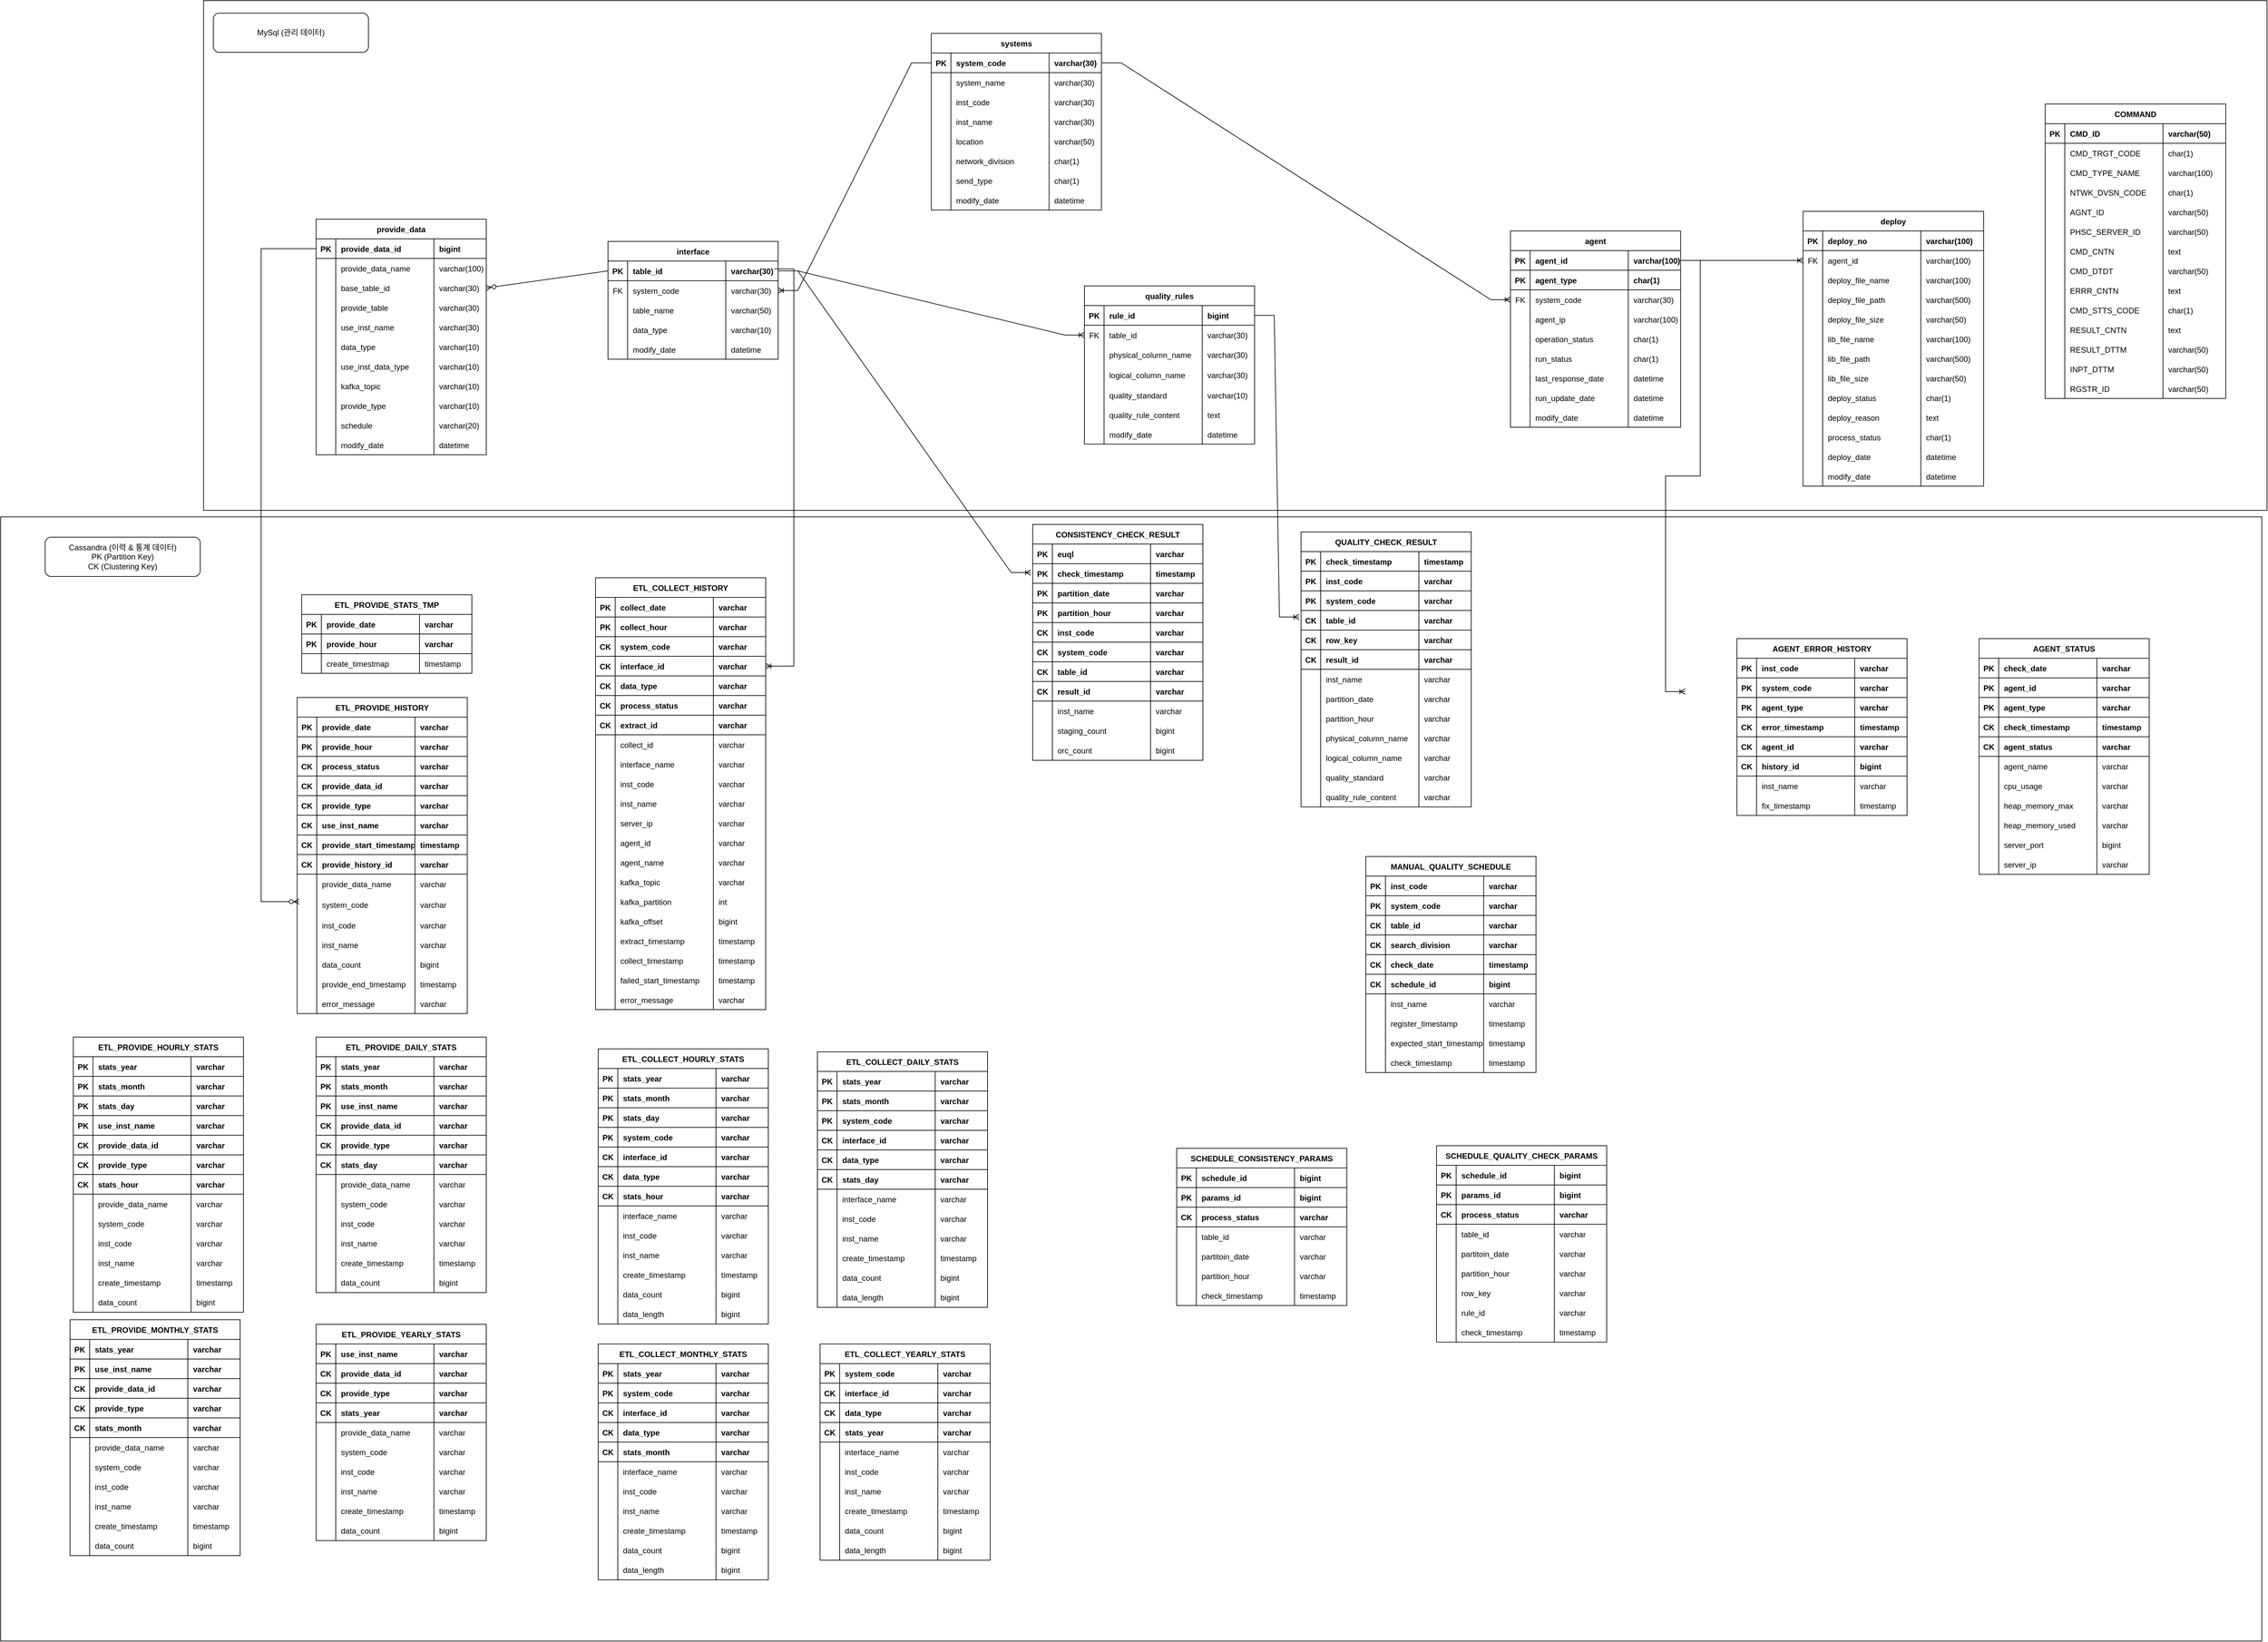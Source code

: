 <mxfile version="21.2.9" type="github">
  <diagram name="페이지-1" id="gCtmorrdQzXtGQJTeL6x">
    <mxGraphModel dx="3590" dy="2502" grid="0" gridSize="10" guides="1" tooltips="1" connect="1" arrows="1" fold="1" page="1" pageScale="1" pageWidth="2336" pageHeight="1654" math="0" shadow="0">
      <root>
        <mxCell id="0" />
        <mxCell id="1" parent="0" />
        <mxCell id="15w2a9gv5tz1il5XWk_F-56" value="" style="rounded=0;whiteSpace=wrap;html=1;" parent="1" vertex="1">
          <mxGeometry x="-216" y="753" width="3455" height="1718" as="geometry" />
        </mxCell>
        <mxCell id="OTMeYzi15PDjD8dbhNmc-2" value="" style="rounded=0;whiteSpace=wrap;html=1;" parent="1" vertex="1">
          <mxGeometry x="94" y="-36" width="3153" height="779" as="geometry" />
        </mxCell>
        <mxCell id="OEFRd_MZx9TeloPBR8H--1" value="interface" style="shape=table;startSize=30;container=1;collapsible=1;childLayout=tableLayout;fixedRows=1;rowLines=0;fontStyle=1;align=center;resizeLast=1;rounded=0;" parent="1" vertex="1">
          <mxGeometry x="712" y="332" width="260" height="180" as="geometry" />
        </mxCell>
        <mxCell id="OEFRd_MZx9TeloPBR8H--2" value="" style="shape=tableRow;horizontal=0;startSize=0;swimlaneHead=0;swimlaneBody=0;fillColor=none;collapsible=0;dropTarget=0;points=[[0,0.5],[1,0.5]];portConstraint=eastwest;top=0;left=0;right=0;bottom=1;rounded=0;" parent="OEFRd_MZx9TeloPBR8H--1" vertex="1">
          <mxGeometry y="30" width="260" height="30" as="geometry" />
        </mxCell>
        <mxCell id="OEFRd_MZx9TeloPBR8H--3" value="PK" style="shape=partialRectangle;connectable=0;fillColor=none;top=0;left=0;bottom=0;right=0;fontStyle=1;overflow=hidden;rounded=0;" parent="OEFRd_MZx9TeloPBR8H--2" vertex="1">
          <mxGeometry width="30" height="30" as="geometry">
            <mxRectangle width="30" height="30" as="alternateBounds" />
          </mxGeometry>
        </mxCell>
        <mxCell id="OEFRd_MZx9TeloPBR8H--4" value="table_id" style="shape=partialRectangle;connectable=0;fillColor=none;top=0;left=0;bottom=0;right=0;align=left;spacingLeft=6;fontStyle=1;overflow=hidden;rounded=0;" parent="OEFRd_MZx9TeloPBR8H--2" vertex="1">
          <mxGeometry x="30" width="150" height="30" as="geometry">
            <mxRectangle width="150" height="30" as="alternateBounds" />
          </mxGeometry>
        </mxCell>
        <mxCell id="OEFRd_MZx9TeloPBR8H--5" value="varchar(30)" style="shape=partialRectangle;connectable=0;fillColor=none;top=0;left=0;bottom=0;right=0;align=left;spacingLeft=6;fontStyle=1;overflow=hidden;rounded=0;" parent="OEFRd_MZx9TeloPBR8H--2" vertex="1">
          <mxGeometry x="180" width="80" height="30" as="geometry">
            <mxRectangle width="80" height="30" as="alternateBounds" />
          </mxGeometry>
        </mxCell>
        <mxCell id="OEFRd_MZx9TeloPBR8H--10" value="" style="shape=tableRow;horizontal=0;startSize=0;swimlaneHead=0;swimlaneBody=0;fillColor=none;collapsible=0;dropTarget=0;points=[[0,0.5],[1,0.5]];portConstraint=eastwest;top=0;left=0;right=0;bottom=0;rounded=0;" parent="OEFRd_MZx9TeloPBR8H--1" vertex="1">
          <mxGeometry y="60" width="260" height="30" as="geometry" />
        </mxCell>
        <mxCell id="OEFRd_MZx9TeloPBR8H--11" value="FK" style="shape=partialRectangle;connectable=0;fillColor=none;top=0;left=0;bottom=0;right=0;editable=1;overflow=hidden;rounded=0;" parent="OEFRd_MZx9TeloPBR8H--10" vertex="1">
          <mxGeometry width="30" height="30" as="geometry">
            <mxRectangle width="30" height="30" as="alternateBounds" />
          </mxGeometry>
        </mxCell>
        <mxCell id="OEFRd_MZx9TeloPBR8H--12" value="system_code" style="shape=partialRectangle;connectable=0;fillColor=none;top=0;left=0;bottom=0;right=0;align=left;spacingLeft=6;overflow=hidden;rounded=0;" parent="OEFRd_MZx9TeloPBR8H--10" vertex="1">
          <mxGeometry x="30" width="150" height="30" as="geometry">
            <mxRectangle width="150" height="30" as="alternateBounds" />
          </mxGeometry>
        </mxCell>
        <mxCell id="OEFRd_MZx9TeloPBR8H--13" value="varchar(30)" style="shape=partialRectangle;connectable=0;fillColor=none;top=0;left=0;bottom=0;right=0;align=left;spacingLeft=6;overflow=hidden;rounded=0;" parent="OEFRd_MZx9TeloPBR8H--10" vertex="1">
          <mxGeometry x="180" width="80" height="30" as="geometry">
            <mxRectangle width="80" height="30" as="alternateBounds" />
          </mxGeometry>
        </mxCell>
        <mxCell id="OEFRd_MZx9TeloPBR8H--14" value="" style="shape=tableRow;horizontal=0;startSize=0;swimlaneHead=0;swimlaneBody=0;fillColor=none;collapsible=0;dropTarget=0;points=[[0,0.5],[1,0.5]];portConstraint=eastwest;top=0;left=0;right=0;bottom=0;rounded=0;" parent="OEFRd_MZx9TeloPBR8H--1" vertex="1">
          <mxGeometry y="90" width="260" height="30" as="geometry" />
        </mxCell>
        <mxCell id="OEFRd_MZx9TeloPBR8H--15" value="" style="shape=partialRectangle;connectable=0;fillColor=none;top=0;left=0;bottom=0;right=0;editable=1;overflow=hidden;rounded=0;" parent="OEFRd_MZx9TeloPBR8H--14" vertex="1">
          <mxGeometry width="30" height="30" as="geometry">
            <mxRectangle width="30" height="30" as="alternateBounds" />
          </mxGeometry>
        </mxCell>
        <mxCell id="OEFRd_MZx9TeloPBR8H--16" value="table_name" style="shape=partialRectangle;connectable=0;fillColor=none;top=0;left=0;bottom=0;right=0;align=left;spacingLeft=6;overflow=hidden;rounded=0;" parent="OEFRd_MZx9TeloPBR8H--14" vertex="1">
          <mxGeometry x="30" width="150" height="30" as="geometry">
            <mxRectangle width="150" height="30" as="alternateBounds" />
          </mxGeometry>
        </mxCell>
        <mxCell id="OEFRd_MZx9TeloPBR8H--17" value="varchar(50)" style="shape=partialRectangle;connectable=0;fillColor=none;top=0;left=0;bottom=0;right=0;align=left;spacingLeft=6;overflow=hidden;rounded=0;" parent="OEFRd_MZx9TeloPBR8H--14" vertex="1">
          <mxGeometry x="180" width="80" height="30" as="geometry">
            <mxRectangle width="80" height="30" as="alternateBounds" />
          </mxGeometry>
        </mxCell>
        <mxCell id="OEFRd_MZx9TeloPBR8H--18" value="" style="shape=tableRow;horizontal=0;startSize=0;swimlaneHead=0;swimlaneBody=0;fillColor=none;collapsible=0;dropTarget=0;points=[[0,0.5],[1,0.5]];portConstraint=eastwest;top=0;left=0;right=0;bottom=0;rounded=0;" parent="OEFRd_MZx9TeloPBR8H--1" vertex="1">
          <mxGeometry y="120" width="260" height="30" as="geometry" />
        </mxCell>
        <mxCell id="OEFRd_MZx9TeloPBR8H--19" value="" style="shape=partialRectangle;connectable=0;fillColor=none;top=0;left=0;bottom=0;right=0;editable=1;overflow=hidden;rounded=0;" parent="OEFRd_MZx9TeloPBR8H--18" vertex="1">
          <mxGeometry width="30" height="30" as="geometry">
            <mxRectangle width="30" height="30" as="alternateBounds" />
          </mxGeometry>
        </mxCell>
        <mxCell id="OEFRd_MZx9TeloPBR8H--20" value="data_type" style="shape=partialRectangle;connectable=0;fillColor=none;top=0;left=0;bottom=0;right=0;align=left;spacingLeft=6;overflow=hidden;rounded=0;" parent="OEFRd_MZx9TeloPBR8H--18" vertex="1">
          <mxGeometry x="30" width="150" height="30" as="geometry">
            <mxRectangle width="150" height="30" as="alternateBounds" />
          </mxGeometry>
        </mxCell>
        <mxCell id="OEFRd_MZx9TeloPBR8H--21" value="varchar(10)" style="shape=partialRectangle;connectable=0;fillColor=none;top=0;left=0;bottom=0;right=0;align=left;spacingLeft=6;overflow=hidden;rounded=0;" parent="OEFRd_MZx9TeloPBR8H--18" vertex="1">
          <mxGeometry x="180" width="80" height="30" as="geometry">
            <mxRectangle width="80" height="30" as="alternateBounds" />
          </mxGeometry>
        </mxCell>
        <mxCell id="1Gq-M5lygtdmoKkYNwHt-1" style="shape=tableRow;horizontal=0;startSize=0;swimlaneHead=0;swimlaneBody=0;fillColor=none;collapsible=0;dropTarget=0;points=[[0,0.5],[1,0.5]];portConstraint=eastwest;top=0;left=0;right=0;bottom=0;rounded=0;" parent="OEFRd_MZx9TeloPBR8H--1" vertex="1">
          <mxGeometry y="150" width="260" height="30" as="geometry" />
        </mxCell>
        <mxCell id="1Gq-M5lygtdmoKkYNwHt-2" style="shape=partialRectangle;connectable=0;fillColor=none;top=0;left=0;bottom=0;right=0;editable=1;overflow=hidden;rounded=0;" parent="1Gq-M5lygtdmoKkYNwHt-1" vertex="1">
          <mxGeometry width="30" height="30" as="geometry">
            <mxRectangle width="30" height="30" as="alternateBounds" />
          </mxGeometry>
        </mxCell>
        <mxCell id="1Gq-M5lygtdmoKkYNwHt-3" value="modify_date" style="shape=partialRectangle;connectable=0;fillColor=none;top=0;left=0;bottom=0;right=0;align=left;spacingLeft=6;overflow=hidden;rounded=0;" parent="1Gq-M5lygtdmoKkYNwHt-1" vertex="1">
          <mxGeometry x="30" width="150" height="30" as="geometry">
            <mxRectangle width="150" height="30" as="alternateBounds" />
          </mxGeometry>
        </mxCell>
        <mxCell id="1Gq-M5lygtdmoKkYNwHt-4" value="datetime" style="shape=partialRectangle;connectable=0;fillColor=none;top=0;left=0;bottom=0;right=0;align=left;spacingLeft=6;overflow=hidden;rounded=0;" parent="1Gq-M5lygtdmoKkYNwHt-1" vertex="1">
          <mxGeometry x="180" width="80" height="30" as="geometry">
            <mxRectangle width="80" height="30" as="alternateBounds" />
          </mxGeometry>
        </mxCell>
        <mxCell id="OEFRd_MZx9TeloPBR8H--63" value="quality_rules" style="shape=table;startSize=30;container=1;collapsible=1;childLayout=tableLayout;fixedRows=1;rowLines=0;fontStyle=1;align=center;resizeLast=1;rounded=0;" parent="1" vertex="1">
          <mxGeometry x="1440" y="400" width="260" height="241.75" as="geometry" />
        </mxCell>
        <mxCell id="OEFRd_MZx9TeloPBR8H--64" value="" style="shape=tableRow;horizontal=0;startSize=0;swimlaneHead=0;swimlaneBody=0;fillColor=none;collapsible=0;dropTarget=0;points=[[0,0.5],[1,0.5]];portConstraint=eastwest;top=0;left=0;right=0;bottom=1;rounded=0;" parent="OEFRd_MZx9TeloPBR8H--63" vertex="1">
          <mxGeometry y="30" width="260" height="30" as="geometry" />
        </mxCell>
        <mxCell id="OEFRd_MZx9TeloPBR8H--65" value="PK" style="shape=partialRectangle;connectable=0;fillColor=none;top=0;left=0;bottom=0;right=0;fontStyle=1;overflow=hidden;rounded=0;" parent="OEFRd_MZx9TeloPBR8H--64" vertex="1">
          <mxGeometry width="30" height="30" as="geometry">
            <mxRectangle width="30" height="30" as="alternateBounds" />
          </mxGeometry>
        </mxCell>
        <mxCell id="OEFRd_MZx9TeloPBR8H--66" value="rule_id" style="shape=partialRectangle;connectable=0;fillColor=none;top=0;left=0;bottom=0;right=0;align=left;spacingLeft=6;fontStyle=1;overflow=hidden;rounded=0;" parent="OEFRd_MZx9TeloPBR8H--64" vertex="1">
          <mxGeometry x="30" width="150" height="30" as="geometry">
            <mxRectangle width="150" height="30" as="alternateBounds" />
          </mxGeometry>
        </mxCell>
        <mxCell id="OEFRd_MZx9TeloPBR8H--67" value="bigint" style="shape=partialRectangle;connectable=0;fillColor=none;top=0;left=0;bottom=0;right=0;align=left;spacingLeft=6;fontStyle=1;overflow=hidden;rounded=0;" parent="OEFRd_MZx9TeloPBR8H--64" vertex="1">
          <mxGeometry x="180" width="80" height="30" as="geometry">
            <mxRectangle width="80" height="30" as="alternateBounds" />
          </mxGeometry>
        </mxCell>
        <mxCell id="OEFRd_MZx9TeloPBR8H--68" value="" style="shape=tableRow;horizontal=0;startSize=0;swimlaneHead=0;swimlaneBody=0;fillColor=none;collapsible=0;dropTarget=0;points=[[0,0.5],[1,0.5]];portConstraint=eastwest;top=0;left=0;right=0;bottom=0;rounded=0;" parent="OEFRd_MZx9TeloPBR8H--63" vertex="1">
          <mxGeometry y="60" width="260" height="30" as="geometry" />
        </mxCell>
        <mxCell id="OEFRd_MZx9TeloPBR8H--69" value="FK" style="shape=partialRectangle;connectable=0;fillColor=none;top=0;left=0;bottom=0;right=0;editable=1;overflow=hidden;rounded=0;" parent="OEFRd_MZx9TeloPBR8H--68" vertex="1">
          <mxGeometry width="30" height="30" as="geometry">
            <mxRectangle width="30" height="30" as="alternateBounds" />
          </mxGeometry>
        </mxCell>
        <mxCell id="OEFRd_MZx9TeloPBR8H--70" value="table_id" style="shape=partialRectangle;connectable=0;fillColor=none;top=0;left=0;bottom=0;right=0;align=left;spacingLeft=6;overflow=hidden;rounded=0;" parent="OEFRd_MZx9TeloPBR8H--68" vertex="1">
          <mxGeometry x="30" width="150" height="30" as="geometry">
            <mxRectangle width="150" height="30" as="alternateBounds" />
          </mxGeometry>
        </mxCell>
        <mxCell id="OEFRd_MZx9TeloPBR8H--71" value="varchar(30)" style="shape=partialRectangle;connectable=0;fillColor=none;top=0;left=0;bottom=0;right=0;align=left;spacingLeft=6;overflow=hidden;rounded=0;" parent="OEFRd_MZx9TeloPBR8H--68" vertex="1">
          <mxGeometry x="180" width="80" height="30" as="geometry">
            <mxRectangle width="80" height="30" as="alternateBounds" />
          </mxGeometry>
        </mxCell>
        <mxCell id="OEFRd_MZx9TeloPBR8H--72" value="" style="shape=tableRow;horizontal=0;startSize=0;swimlaneHead=0;swimlaneBody=0;fillColor=none;collapsible=0;dropTarget=0;points=[[0,0.5],[1,0.5]];portConstraint=eastwest;top=0;left=0;right=0;bottom=0;rounded=0;" parent="OEFRd_MZx9TeloPBR8H--63" vertex="1">
          <mxGeometry y="90" width="260" height="30" as="geometry" />
        </mxCell>
        <mxCell id="OEFRd_MZx9TeloPBR8H--73" value="" style="shape=partialRectangle;connectable=0;fillColor=none;top=0;left=0;bottom=0;right=0;editable=1;overflow=hidden;rounded=0;" parent="OEFRd_MZx9TeloPBR8H--72" vertex="1">
          <mxGeometry width="30" height="30" as="geometry">
            <mxRectangle width="30" height="30" as="alternateBounds" />
          </mxGeometry>
        </mxCell>
        <mxCell id="OEFRd_MZx9TeloPBR8H--74" value="physical_column_name" style="shape=partialRectangle;connectable=0;fillColor=none;top=0;left=0;bottom=0;right=0;align=left;spacingLeft=6;overflow=hidden;rounded=0;" parent="OEFRd_MZx9TeloPBR8H--72" vertex="1">
          <mxGeometry x="30" width="150" height="30" as="geometry">
            <mxRectangle width="150" height="30" as="alternateBounds" />
          </mxGeometry>
        </mxCell>
        <mxCell id="OEFRd_MZx9TeloPBR8H--75" value="varchar(30)" style="shape=partialRectangle;connectable=0;fillColor=none;top=0;left=0;bottom=0;right=0;align=left;spacingLeft=6;overflow=hidden;rounded=0;" parent="OEFRd_MZx9TeloPBR8H--72" vertex="1">
          <mxGeometry x="180" width="80" height="30" as="geometry">
            <mxRectangle width="80" height="30" as="alternateBounds" />
          </mxGeometry>
        </mxCell>
        <mxCell id="OEFRd_MZx9TeloPBR8H--76" value="" style="shape=tableRow;horizontal=0;startSize=0;swimlaneHead=0;swimlaneBody=0;fillColor=none;collapsible=0;dropTarget=0;points=[[0,0.5],[1,0.5]];portConstraint=eastwest;top=0;left=0;right=0;bottom=0;rounded=0;" parent="OEFRd_MZx9TeloPBR8H--63" vertex="1">
          <mxGeometry y="120" width="260" height="32" as="geometry" />
        </mxCell>
        <mxCell id="OEFRd_MZx9TeloPBR8H--77" value="" style="shape=partialRectangle;connectable=0;fillColor=none;top=0;left=0;bottom=0;right=0;editable=1;overflow=hidden;rounded=0;" parent="OEFRd_MZx9TeloPBR8H--76" vertex="1">
          <mxGeometry width="30" height="32" as="geometry">
            <mxRectangle width="30" height="32" as="alternateBounds" />
          </mxGeometry>
        </mxCell>
        <mxCell id="OEFRd_MZx9TeloPBR8H--78" value="logical_column_name" style="shape=partialRectangle;connectable=0;fillColor=none;top=0;left=0;bottom=0;right=0;align=left;spacingLeft=6;overflow=hidden;rounded=0;" parent="OEFRd_MZx9TeloPBR8H--76" vertex="1">
          <mxGeometry x="30" width="150" height="32" as="geometry">
            <mxRectangle width="150" height="32" as="alternateBounds" />
          </mxGeometry>
        </mxCell>
        <mxCell id="OEFRd_MZx9TeloPBR8H--79" value="varchar(30)" style="shape=partialRectangle;connectable=0;fillColor=none;top=0;left=0;bottom=0;right=0;align=left;spacingLeft=6;overflow=hidden;rounded=0;" parent="OEFRd_MZx9TeloPBR8H--76" vertex="1">
          <mxGeometry x="180" width="80" height="32" as="geometry">
            <mxRectangle width="80" height="32" as="alternateBounds" />
          </mxGeometry>
        </mxCell>
        <mxCell id="OEFRd_MZx9TeloPBR8H--84" value="" style="shape=tableRow;horizontal=0;startSize=0;swimlaneHead=0;swimlaneBody=0;fillColor=none;collapsible=0;dropTarget=0;points=[[0,0.5],[1,0.5]];portConstraint=eastwest;top=0;left=0;right=0;bottom=0;rounded=0;" parent="OEFRd_MZx9TeloPBR8H--63" vertex="1">
          <mxGeometry y="152" width="260" height="30" as="geometry" />
        </mxCell>
        <mxCell id="OEFRd_MZx9TeloPBR8H--85" value="" style="shape=partialRectangle;connectable=0;fillColor=none;top=0;left=0;bottom=0;right=0;editable=1;overflow=hidden;rounded=0;" parent="OEFRd_MZx9TeloPBR8H--84" vertex="1">
          <mxGeometry width="30" height="30" as="geometry">
            <mxRectangle width="30" height="30" as="alternateBounds" />
          </mxGeometry>
        </mxCell>
        <mxCell id="OEFRd_MZx9TeloPBR8H--86" value="quality_standard" style="shape=partialRectangle;connectable=0;fillColor=none;top=0;left=0;bottom=0;right=0;align=left;spacingLeft=6;overflow=hidden;rounded=0;" parent="OEFRd_MZx9TeloPBR8H--84" vertex="1">
          <mxGeometry x="30" width="150" height="30" as="geometry">
            <mxRectangle width="150" height="30" as="alternateBounds" />
          </mxGeometry>
        </mxCell>
        <mxCell id="OEFRd_MZx9TeloPBR8H--87" value="varchar(10)" style="shape=partialRectangle;connectable=0;fillColor=none;top=0;left=0;bottom=0;right=0;align=left;spacingLeft=6;overflow=hidden;rounded=0;" parent="OEFRd_MZx9TeloPBR8H--84" vertex="1">
          <mxGeometry x="180" width="80" height="30" as="geometry">
            <mxRectangle width="80" height="30" as="alternateBounds" />
          </mxGeometry>
        </mxCell>
        <mxCell id="OEFRd_MZx9TeloPBR8H--88" value="" style="shape=tableRow;horizontal=0;startSize=0;swimlaneHead=0;swimlaneBody=0;fillColor=none;collapsible=0;dropTarget=0;points=[[0,0.5],[1,0.5]];portConstraint=eastwest;top=0;left=0;right=0;bottom=0;rounded=0;" parent="OEFRd_MZx9TeloPBR8H--63" vertex="1">
          <mxGeometry y="182" width="260" height="30" as="geometry" />
        </mxCell>
        <mxCell id="OEFRd_MZx9TeloPBR8H--89" value="" style="shape=partialRectangle;connectable=0;fillColor=none;top=0;left=0;bottom=0;right=0;editable=1;overflow=hidden;rounded=0;" parent="OEFRd_MZx9TeloPBR8H--88" vertex="1">
          <mxGeometry width="30" height="30" as="geometry">
            <mxRectangle width="30" height="30" as="alternateBounds" />
          </mxGeometry>
        </mxCell>
        <mxCell id="OEFRd_MZx9TeloPBR8H--90" value="quality_rule_content" style="shape=partialRectangle;connectable=0;fillColor=none;top=0;left=0;bottom=0;right=0;align=left;spacingLeft=6;overflow=hidden;rounded=0;" parent="OEFRd_MZx9TeloPBR8H--88" vertex="1">
          <mxGeometry x="30" width="150" height="30" as="geometry">
            <mxRectangle width="150" height="30" as="alternateBounds" />
          </mxGeometry>
        </mxCell>
        <mxCell id="OEFRd_MZx9TeloPBR8H--91" value="text" style="shape=partialRectangle;connectable=0;fillColor=none;top=0;left=0;bottom=0;right=0;align=left;spacingLeft=6;overflow=hidden;rounded=0;" parent="OEFRd_MZx9TeloPBR8H--88" vertex="1">
          <mxGeometry x="180" width="80" height="30" as="geometry">
            <mxRectangle width="80" height="30" as="alternateBounds" />
          </mxGeometry>
        </mxCell>
        <mxCell id="1Gq-M5lygtdmoKkYNwHt-13" style="shape=tableRow;horizontal=0;startSize=0;swimlaneHead=0;swimlaneBody=0;fillColor=none;collapsible=0;dropTarget=0;points=[[0,0.5],[1,0.5]];portConstraint=eastwest;top=0;left=0;right=0;bottom=0;rounded=0;" parent="OEFRd_MZx9TeloPBR8H--63" vertex="1">
          <mxGeometry y="212" width="260" height="30" as="geometry" />
        </mxCell>
        <mxCell id="1Gq-M5lygtdmoKkYNwHt-14" style="shape=partialRectangle;connectable=0;fillColor=none;top=0;left=0;bottom=0;right=0;editable=1;overflow=hidden;rounded=0;" parent="1Gq-M5lygtdmoKkYNwHt-13" vertex="1">
          <mxGeometry width="30" height="30" as="geometry">
            <mxRectangle width="30" height="30" as="alternateBounds" />
          </mxGeometry>
        </mxCell>
        <mxCell id="1Gq-M5lygtdmoKkYNwHt-15" value="modify_date" style="shape=partialRectangle;connectable=0;fillColor=none;top=0;left=0;bottom=0;right=0;align=left;spacingLeft=6;overflow=hidden;rounded=0;" parent="1Gq-M5lygtdmoKkYNwHt-13" vertex="1">
          <mxGeometry x="30" width="150" height="30" as="geometry">
            <mxRectangle width="150" height="30" as="alternateBounds" />
          </mxGeometry>
        </mxCell>
        <mxCell id="1Gq-M5lygtdmoKkYNwHt-16" value="datetime" style="shape=partialRectangle;connectable=0;fillColor=none;top=0;left=0;bottom=0;right=0;align=left;spacingLeft=6;overflow=hidden;rounded=0;" parent="1Gq-M5lygtdmoKkYNwHt-13" vertex="1">
          <mxGeometry x="180" width="80" height="30" as="geometry">
            <mxRectangle width="80" height="30" as="alternateBounds" />
          </mxGeometry>
        </mxCell>
        <mxCell id="OEFRd_MZx9TeloPBR8H--225" value="provide_data" style="shape=table;startSize=30;container=1;collapsible=1;childLayout=tableLayout;fixedRows=1;rowLines=0;fontStyle=1;align=center;resizeLast=1;rounded=0;" parent="1" vertex="1">
          <mxGeometry x="266" y="298" width="260" height="360" as="geometry" />
        </mxCell>
        <mxCell id="OEFRd_MZx9TeloPBR8H--226" value="" style="shape=tableRow;horizontal=0;startSize=0;swimlaneHead=0;swimlaneBody=0;fillColor=none;collapsible=0;dropTarget=0;points=[[0,0.5],[1,0.5]];portConstraint=eastwest;top=0;left=0;right=0;bottom=1;rounded=0;" parent="OEFRd_MZx9TeloPBR8H--225" vertex="1">
          <mxGeometry y="30" width="260" height="30" as="geometry" />
        </mxCell>
        <mxCell id="OEFRd_MZx9TeloPBR8H--227" value="PK" style="shape=partialRectangle;connectable=0;fillColor=none;top=0;left=0;bottom=0;right=0;fontStyle=1;overflow=hidden;rounded=0;" parent="OEFRd_MZx9TeloPBR8H--226" vertex="1">
          <mxGeometry width="30" height="30" as="geometry">
            <mxRectangle width="30" height="30" as="alternateBounds" />
          </mxGeometry>
        </mxCell>
        <mxCell id="OEFRd_MZx9TeloPBR8H--228" value="provide_data_id" style="shape=partialRectangle;connectable=0;fillColor=none;top=0;left=0;bottom=0;right=0;align=left;spacingLeft=6;fontStyle=1;overflow=hidden;rounded=0;" parent="OEFRd_MZx9TeloPBR8H--226" vertex="1">
          <mxGeometry x="30" width="150" height="30" as="geometry">
            <mxRectangle width="150" height="30" as="alternateBounds" />
          </mxGeometry>
        </mxCell>
        <mxCell id="OEFRd_MZx9TeloPBR8H--229" value="bigint" style="shape=partialRectangle;connectable=0;fillColor=none;top=0;left=0;bottom=0;right=0;align=left;spacingLeft=6;fontStyle=1;overflow=hidden;rounded=0;" parent="OEFRd_MZx9TeloPBR8H--226" vertex="1">
          <mxGeometry x="180" width="80" height="30" as="geometry">
            <mxRectangle width="80" height="30" as="alternateBounds" />
          </mxGeometry>
        </mxCell>
        <mxCell id="OEFRd_MZx9TeloPBR8H--230" value="" style="shape=tableRow;horizontal=0;startSize=0;swimlaneHead=0;swimlaneBody=0;fillColor=none;collapsible=0;dropTarget=0;points=[[0,0.5],[1,0.5]];portConstraint=eastwest;top=0;left=0;right=0;bottom=0;rounded=0;" parent="OEFRd_MZx9TeloPBR8H--225" vertex="1">
          <mxGeometry y="60" width="260" height="30" as="geometry" />
        </mxCell>
        <mxCell id="OEFRd_MZx9TeloPBR8H--231" value="" style="shape=partialRectangle;connectable=0;fillColor=none;top=0;left=0;bottom=0;right=0;editable=1;overflow=hidden;rounded=0;" parent="OEFRd_MZx9TeloPBR8H--230" vertex="1">
          <mxGeometry width="30" height="30" as="geometry">
            <mxRectangle width="30" height="30" as="alternateBounds" />
          </mxGeometry>
        </mxCell>
        <mxCell id="OEFRd_MZx9TeloPBR8H--232" value="provide_data_name" style="shape=partialRectangle;connectable=0;fillColor=none;top=0;left=0;bottom=0;right=0;align=left;spacingLeft=6;overflow=hidden;rounded=0;" parent="OEFRd_MZx9TeloPBR8H--230" vertex="1">
          <mxGeometry x="30" width="150" height="30" as="geometry">
            <mxRectangle width="150" height="30" as="alternateBounds" />
          </mxGeometry>
        </mxCell>
        <mxCell id="OEFRd_MZx9TeloPBR8H--233" value="varchar(100)" style="shape=partialRectangle;connectable=0;fillColor=none;top=0;left=0;bottom=0;right=0;align=left;spacingLeft=6;overflow=hidden;rounded=0;" parent="OEFRd_MZx9TeloPBR8H--230" vertex="1">
          <mxGeometry x="180" width="80" height="30" as="geometry">
            <mxRectangle width="80" height="30" as="alternateBounds" />
          </mxGeometry>
        </mxCell>
        <mxCell id="TyFFgRsiX1NdwuX5VSgF-42" style="shape=tableRow;horizontal=0;startSize=0;swimlaneHead=0;swimlaneBody=0;fillColor=none;collapsible=0;dropTarget=0;points=[[0,0.5],[1,0.5]];portConstraint=eastwest;top=0;left=0;right=0;bottom=0;rounded=0;" parent="OEFRd_MZx9TeloPBR8H--225" vertex="1">
          <mxGeometry y="90" width="260" height="30" as="geometry" />
        </mxCell>
        <mxCell id="TyFFgRsiX1NdwuX5VSgF-43" style="shape=partialRectangle;connectable=0;fillColor=none;top=0;left=0;bottom=0;right=0;editable=1;overflow=hidden;rounded=0;" parent="TyFFgRsiX1NdwuX5VSgF-42" vertex="1">
          <mxGeometry width="30" height="30" as="geometry">
            <mxRectangle width="30" height="30" as="alternateBounds" />
          </mxGeometry>
        </mxCell>
        <mxCell id="TyFFgRsiX1NdwuX5VSgF-44" value="base_table_id" style="shape=partialRectangle;connectable=0;fillColor=none;top=0;left=0;bottom=0;right=0;align=left;spacingLeft=6;overflow=hidden;rounded=0;" parent="TyFFgRsiX1NdwuX5VSgF-42" vertex="1">
          <mxGeometry x="30" width="150" height="30" as="geometry">
            <mxRectangle width="150" height="30" as="alternateBounds" />
          </mxGeometry>
        </mxCell>
        <mxCell id="TyFFgRsiX1NdwuX5VSgF-45" value="varchar(30)" style="shape=partialRectangle;connectable=0;fillColor=none;top=0;left=0;bottom=0;right=0;align=left;spacingLeft=6;overflow=hidden;rounded=0;" parent="TyFFgRsiX1NdwuX5VSgF-42" vertex="1">
          <mxGeometry x="180" width="80" height="30" as="geometry">
            <mxRectangle width="80" height="30" as="alternateBounds" />
          </mxGeometry>
        </mxCell>
        <mxCell id="TyFFgRsiX1NdwuX5VSgF-48" style="shape=tableRow;horizontal=0;startSize=0;swimlaneHead=0;swimlaneBody=0;fillColor=none;collapsible=0;dropTarget=0;points=[[0,0.5],[1,0.5]];portConstraint=eastwest;top=0;left=0;right=0;bottom=0;rounded=0;" parent="OEFRd_MZx9TeloPBR8H--225" vertex="1">
          <mxGeometry y="120" width="260" height="30" as="geometry" />
        </mxCell>
        <mxCell id="TyFFgRsiX1NdwuX5VSgF-49" style="shape=partialRectangle;connectable=0;fillColor=none;top=0;left=0;bottom=0;right=0;editable=1;overflow=hidden;rounded=0;" parent="TyFFgRsiX1NdwuX5VSgF-48" vertex="1">
          <mxGeometry width="30" height="30" as="geometry">
            <mxRectangle width="30" height="30" as="alternateBounds" />
          </mxGeometry>
        </mxCell>
        <mxCell id="TyFFgRsiX1NdwuX5VSgF-50" value="provide_table" style="shape=partialRectangle;connectable=0;fillColor=none;top=0;left=0;bottom=0;right=0;align=left;spacingLeft=6;overflow=hidden;rounded=0;" parent="TyFFgRsiX1NdwuX5VSgF-48" vertex="1">
          <mxGeometry x="30" width="150" height="30" as="geometry">
            <mxRectangle width="150" height="30" as="alternateBounds" />
          </mxGeometry>
        </mxCell>
        <mxCell id="TyFFgRsiX1NdwuX5VSgF-51" value="varchar(30)" style="shape=partialRectangle;connectable=0;fillColor=none;top=0;left=0;bottom=0;right=0;align=left;spacingLeft=6;overflow=hidden;rounded=0;" parent="TyFFgRsiX1NdwuX5VSgF-48" vertex="1">
          <mxGeometry x="180" width="80" height="30" as="geometry">
            <mxRectangle width="80" height="30" as="alternateBounds" />
          </mxGeometry>
        </mxCell>
        <mxCell id="OEFRd_MZx9TeloPBR8H--234" value="" style="shape=tableRow;horizontal=0;startSize=0;swimlaneHead=0;swimlaneBody=0;fillColor=none;collapsible=0;dropTarget=0;points=[[0,0.5],[1,0.5]];portConstraint=eastwest;top=0;left=0;right=0;bottom=0;rounded=0;" parent="OEFRd_MZx9TeloPBR8H--225" vertex="1">
          <mxGeometry y="150" width="260" height="30" as="geometry" />
        </mxCell>
        <mxCell id="OEFRd_MZx9TeloPBR8H--235" value="" style="shape=partialRectangle;connectable=0;fillColor=none;top=0;left=0;bottom=0;right=0;editable=1;overflow=hidden;rounded=0;" parent="OEFRd_MZx9TeloPBR8H--234" vertex="1">
          <mxGeometry width="30" height="30" as="geometry">
            <mxRectangle width="30" height="30" as="alternateBounds" />
          </mxGeometry>
        </mxCell>
        <mxCell id="OEFRd_MZx9TeloPBR8H--236" value="use_inst_name" style="shape=partialRectangle;connectable=0;fillColor=none;top=0;left=0;bottom=0;right=0;align=left;spacingLeft=6;overflow=hidden;rounded=0;" parent="OEFRd_MZx9TeloPBR8H--234" vertex="1">
          <mxGeometry x="30" width="150" height="30" as="geometry">
            <mxRectangle width="150" height="30" as="alternateBounds" />
          </mxGeometry>
        </mxCell>
        <mxCell id="OEFRd_MZx9TeloPBR8H--237" value="varchar(30)" style="shape=partialRectangle;connectable=0;fillColor=none;top=0;left=0;bottom=0;right=0;align=left;spacingLeft=6;overflow=hidden;rounded=0;" parent="OEFRd_MZx9TeloPBR8H--234" vertex="1">
          <mxGeometry x="180" width="80" height="30" as="geometry">
            <mxRectangle width="80" height="30" as="alternateBounds" />
          </mxGeometry>
        </mxCell>
        <mxCell id="OEFRd_MZx9TeloPBR8H--238" value="" style="shape=tableRow;horizontal=0;startSize=0;swimlaneHead=0;swimlaneBody=0;fillColor=none;collapsible=0;dropTarget=0;points=[[0,0.5],[1,0.5]];portConstraint=eastwest;top=0;left=0;right=0;bottom=0;rounded=0;" parent="OEFRd_MZx9TeloPBR8H--225" vertex="1">
          <mxGeometry y="180" width="260" height="30" as="geometry" />
        </mxCell>
        <mxCell id="OEFRd_MZx9TeloPBR8H--239" value="" style="shape=partialRectangle;connectable=0;fillColor=none;top=0;left=0;bottom=0;right=0;editable=1;overflow=hidden;rounded=0;" parent="OEFRd_MZx9TeloPBR8H--238" vertex="1">
          <mxGeometry width="30" height="30" as="geometry">
            <mxRectangle width="30" height="30" as="alternateBounds" />
          </mxGeometry>
        </mxCell>
        <mxCell id="OEFRd_MZx9TeloPBR8H--240" value="data_type" style="shape=partialRectangle;connectable=0;fillColor=none;top=0;left=0;bottom=0;right=0;align=left;spacingLeft=6;overflow=hidden;rounded=0;" parent="OEFRd_MZx9TeloPBR8H--238" vertex="1">
          <mxGeometry x="30" width="150" height="30" as="geometry">
            <mxRectangle width="150" height="30" as="alternateBounds" />
          </mxGeometry>
        </mxCell>
        <mxCell id="OEFRd_MZx9TeloPBR8H--241" value="varchar(10)" style="shape=partialRectangle;connectable=0;fillColor=none;top=0;left=0;bottom=0;right=0;align=left;spacingLeft=6;overflow=hidden;rounded=0;" parent="OEFRd_MZx9TeloPBR8H--238" vertex="1">
          <mxGeometry x="180" width="80" height="30" as="geometry">
            <mxRectangle width="80" height="30" as="alternateBounds" />
          </mxGeometry>
        </mxCell>
        <mxCell id="z3ySCla6ylpojGmDfTrN-1" style="shape=tableRow;horizontal=0;startSize=0;swimlaneHead=0;swimlaneBody=0;fillColor=none;collapsible=0;dropTarget=0;points=[[0,0.5],[1,0.5]];portConstraint=eastwest;top=0;left=0;right=0;bottom=0;rounded=0;" parent="OEFRd_MZx9TeloPBR8H--225" vertex="1">
          <mxGeometry y="210" width="260" height="30" as="geometry" />
        </mxCell>
        <mxCell id="z3ySCla6ylpojGmDfTrN-2" style="shape=partialRectangle;connectable=0;fillColor=none;top=0;left=0;bottom=0;right=0;editable=1;overflow=hidden;rounded=0;" parent="z3ySCla6ylpojGmDfTrN-1" vertex="1">
          <mxGeometry width="30" height="30" as="geometry">
            <mxRectangle width="30" height="30" as="alternateBounds" />
          </mxGeometry>
        </mxCell>
        <mxCell id="z3ySCla6ylpojGmDfTrN-3" value="use_inst_data_type" style="shape=partialRectangle;connectable=0;fillColor=none;top=0;left=0;bottom=0;right=0;align=left;spacingLeft=6;overflow=hidden;rounded=0;" parent="z3ySCla6ylpojGmDfTrN-1" vertex="1">
          <mxGeometry x="30" width="150" height="30" as="geometry">
            <mxRectangle width="150" height="30" as="alternateBounds" />
          </mxGeometry>
        </mxCell>
        <mxCell id="z3ySCla6ylpojGmDfTrN-4" value="varchar(10)" style="shape=partialRectangle;connectable=0;fillColor=none;top=0;left=0;bottom=0;right=0;align=left;spacingLeft=6;overflow=hidden;rounded=0;" parent="z3ySCla6ylpojGmDfTrN-1" vertex="1">
          <mxGeometry x="180" width="80" height="30" as="geometry">
            <mxRectangle width="80" height="30" as="alternateBounds" />
          </mxGeometry>
        </mxCell>
        <mxCell id="OEFRd_MZx9TeloPBR8H--242" value="" style="shape=tableRow;horizontal=0;startSize=0;swimlaneHead=0;swimlaneBody=0;fillColor=none;collapsible=0;dropTarget=0;points=[[0,0.5],[1,0.5]];portConstraint=eastwest;top=0;left=0;right=0;bottom=0;rounded=0;" parent="OEFRd_MZx9TeloPBR8H--225" vertex="1">
          <mxGeometry y="240" width="260" height="30" as="geometry" />
        </mxCell>
        <mxCell id="OEFRd_MZx9TeloPBR8H--243" value="" style="shape=partialRectangle;connectable=0;fillColor=none;top=0;left=0;bottom=0;right=0;editable=1;overflow=hidden;rounded=0;" parent="OEFRd_MZx9TeloPBR8H--242" vertex="1">
          <mxGeometry width="30" height="30" as="geometry">
            <mxRectangle width="30" height="30" as="alternateBounds" />
          </mxGeometry>
        </mxCell>
        <mxCell id="OEFRd_MZx9TeloPBR8H--244" value="kafka_topic" style="shape=partialRectangle;connectable=0;fillColor=none;top=0;left=0;bottom=0;right=0;align=left;spacingLeft=6;overflow=hidden;rounded=0;" parent="OEFRd_MZx9TeloPBR8H--242" vertex="1">
          <mxGeometry x="30" width="150" height="30" as="geometry">
            <mxRectangle width="150" height="30" as="alternateBounds" />
          </mxGeometry>
        </mxCell>
        <mxCell id="OEFRd_MZx9TeloPBR8H--245" value="varchar(10)" style="shape=partialRectangle;connectable=0;fillColor=none;top=0;left=0;bottom=0;right=0;align=left;spacingLeft=6;overflow=hidden;rounded=0;" parent="OEFRd_MZx9TeloPBR8H--242" vertex="1">
          <mxGeometry x="180" width="80" height="30" as="geometry">
            <mxRectangle width="80" height="30" as="alternateBounds" />
          </mxGeometry>
        </mxCell>
        <mxCell id="OEFRd_MZx9TeloPBR8H--246" value="" style="shape=tableRow;horizontal=0;startSize=0;swimlaneHead=0;swimlaneBody=0;fillColor=none;collapsible=0;dropTarget=0;points=[[0,0.5],[1,0.5]];portConstraint=eastwest;top=0;left=0;right=0;bottom=0;rounded=0;" parent="OEFRd_MZx9TeloPBR8H--225" vertex="1">
          <mxGeometry y="270" width="260" height="30" as="geometry" />
        </mxCell>
        <mxCell id="OEFRd_MZx9TeloPBR8H--247" value="" style="shape=partialRectangle;connectable=0;fillColor=none;top=0;left=0;bottom=0;right=0;editable=1;overflow=hidden;rounded=0;" parent="OEFRd_MZx9TeloPBR8H--246" vertex="1">
          <mxGeometry width="30" height="30" as="geometry">
            <mxRectangle width="30" height="30" as="alternateBounds" />
          </mxGeometry>
        </mxCell>
        <mxCell id="OEFRd_MZx9TeloPBR8H--248" value="provide_type" style="shape=partialRectangle;connectable=0;fillColor=none;top=0;left=0;bottom=0;right=0;align=left;spacingLeft=6;overflow=hidden;rounded=0;" parent="OEFRd_MZx9TeloPBR8H--246" vertex="1">
          <mxGeometry x="30" width="150" height="30" as="geometry">
            <mxRectangle width="150" height="30" as="alternateBounds" />
          </mxGeometry>
        </mxCell>
        <mxCell id="OEFRd_MZx9TeloPBR8H--249" value="varchar(10)" style="shape=partialRectangle;connectable=0;fillColor=none;top=0;left=0;bottom=0;right=0;align=left;spacingLeft=6;overflow=hidden;rounded=0;" parent="OEFRd_MZx9TeloPBR8H--246" vertex="1">
          <mxGeometry x="180" width="80" height="30" as="geometry">
            <mxRectangle width="80" height="30" as="alternateBounds" />
          </mxGeometry>
        </mxCell>
        <mxCell id="OEFRd_MZx9TeloPBR8H--250" value="" style="shape=tableRow;horizontal=0;startSize=0;swimlaneHead=0;swimlaneBody=0;fillColor=none;collapsible=0;dropTarget=0;points=[[0,0.5],[1,0.5]];portConstraint=eastwest;top=0;left=0;right=0;bottom=0;rounded=0;" parent="OEFRd_MZx9TeloPBR8H--225" vertex="1">
          <mxGeometry y="300" width="260" height="30" as="geometry" />
        </mxCell>
        <mxCell id="OEFRd_MZx9TeloPBR8H--251" value="" style="shape=partialRectangle;connectable=0;fillColor=none;top=0;left=0;bottom=0;right=0;editable=1;overflow=hidden;rounded=0;" parent="OEFRd_MZx9TeloPBR8H--250" vertex="1">
          <mxGeometry width="30" height="30" as="geometry">
            <mxRectangle width="30" height="30" as="alternateBounds" />
          </mxGeometry>
        </mxCell>
        <mxCell id="OEFRd_MZx9TeloPBR8H--252" value="schedule" style="shape=partialRectangle;connectable=0;fillColor=none;top=0;left=0;bottom=0;right=0;align=left;spacingLeft=6;overflow=hidden;rounded=0;" parent="OEFRd_MZx9TeloPBR8H--250" vertex="1">
          <mxGeometry x="30" width="150" height="30" as="geometry">
            <mxRectangle width="150" height="30" as="alternateBounds" />
          </mxGeometry>
        </mxCell>
        <mxCell id="OEFRd_MZx9TeloPBR8H--253" value="varchar(20)" style="shape=partialRectangle;connectable=0;fillColor=none;top=0;left=0;bottom=0;right=0;align=left;spacingLeft=6;overflow=hidden;rounded=0;" parent="OEFRd_MZx9TeloPBR8H--250" vertex="1">
          <mxGeometry x="180" width="80" height="30" as="geometry">
            <mxRectangle width="80" height="30" as="alternateBounds" />
          </mxGeometry>
        </mxCell>
        <mxCell id="1Gq-M5lygtdmoKkYNwHt-9" style="shape=tableRow;horizontal=0;startSize=0;swimlaneHead=0;swimlaneBody=0;fillColor=none;collapsible=0;dropTarget=0;points=[[0,0.5],[1,0.5]];portConstraint=eastwest;top=0;left=0;right=0;bottom=0;rounded=0;" parent="OEFRd_MZx9TeloPBR8H--225" vertex="1">
          <mxGeometry y="330" width="260" height="30" as="geometry" />
        </mxCell>
        <mxCell id="1Gq-M5lygtdmoKkYNwHt-10" style="shape=partialRectangle;connectable=0;fillColor=none;top=0;left=0;bottom=0;right=0;editable=1;overflow=hidden;rounded=0;" parent="1Gq-M5lygtdmoKkYNwHt-9" vertex="1">
          <mxGeometry width="30" height="30" as="geometry">
            <mxRectangle width="30" height="30" as="alternateBounds" />
          </mxGeometry>
        </mxCell>
        <mxCell id="1Gq-M5lygtdmoKkYNwHt-11" value="modify_date" style="shape=partialRectangle;connectable=0;fillColor=none;top=0;left=0;bottom=0;right=0;align=left;spacingLeft=6;overflow=hidden;rounded=0;" parent="1Gq-M5lygtdmoKkYNwHt-9" vertex="1">
          <mxGeometry x="30" width="150" height="30" as="geometry">
            <mxRectangle width="150" height="30" as="alternateBounds" />
          </mxGeometry>
        </mxCell>
        <mxCell id="1Gq-M5lygtdmoKkYNwHt-12" value="datetime" style="shape=partialRectangle;connectable=0;fillColor=none;top=0;left=0;bottom=0;right=0;align=left;spacingLeft=6;overflow=hidden;rounded=0;" parent="1Gq-M5lygtdmoKkYNwHt-9" vertex="1">
          <mxGeometry x="180" width="80" height="30" as="geometry">
            <mxRectangle width="80" height="30" as="alternateBounds" />
          </mxGeometry>
        </mxCell>
        <mxCell id="OEFRd_MZx9TeloPBR8H--254" value="" style="edgeStyle=entityRelationEdgeStyle;fontSize=12;html=1;endArrow=ERoneToMany;rounded=0;exitX=1;exitY=0.5;exitDx=0;exitDy=0;entryX=0;entryY=0.5;entryDx=0;entryDy=0;" parent="1" source="OEFRd_MZx9TeloPBR8H--2" edge="1">
          <mxGeometry width="100" height="100" relative="1" as="geometry">
            <mxPoint x="1050" y="810" as="sourcePoint" />
            <mxPoint x="1358.0" y="838" as="targetPoint" />
          </mxGeometry>
        </mxCell>
        <mxCell id="OEFRd_MZx9TeloPBR8H--255" value="" style="edgeStyle=entityRelationEdgeStyle;fontSize=12;html=1;endArrow=ERoneToMany;rounded=0;" parent="1" source="OEFRd_MZx9TeloPBR8H--2" target="OEFRd_MZx9TeloPBR8H--68" edge="1">
          <mxGeometry width="100" height="100" relative="1" as="geometry">
            <mxPoint x="1130" y="640.0" as="sourcePoint" />
            <mxPoint x="730" y="810" as="targetPoint" />
          </mxGeometry>
        </mxCell>
        <mxCell id="OEFRd_MZx9TeloPBR8H--256" value="" style="edgeStyle=entityRelationEdgeStyle;fontSize=12;html=1;endArrow=ERoneToMany;rounded=0;" parent="1" source="OEFRd_MZx9TeloPBR8H--64" edge="1">
          <mxGeometry width="100" height="100" relative="1" as="geometry">
            <mxPoint x="1343" y="352" as="sourcePoint" />
            <mxPoint x="1768.0" y="906" as="targetPoint" />
          </mxGeometry>
        </mxCell>
        <mxCell id="TyFFgRsiX1NdwuX5VSgF-41" style="edgeStyle=orthogonalEdgeStyle;rounded=0;orthogonalLoop=1;jettySize=auto;html=1;endArrow=ERzeroToMany;endFill=0;exitX=0;exitY=0.5;exitDx=0;exitDy=0;entryX=0;entryY=0.5;entryDx=0;entryDy=0;" parent="1" source="OEFRd_MZx9TeloPBR8H--226" edge="1">
          <mxGeometry relative="1" as="geometry">
            <mxPoint x="240" y="1341" as="targetPoint" />
            <Array as="points">
              <mxPoint x="182" y="343" />
              <mxPoint x="182" y="1341" />
            </Array>
          </mxGeometry>
        </mxCell>
        <mxCell id="TyFFgRsiX1NdwuX5VSgF-46" value="" style="edgeStyle=none;orthogonalLoop=1;jettySize=auto;html=1;rounded=0;exitX=0;exitY=0.5;exitDx=0;exitDy=0;entryX=1;entryY=0.5;entryDx=0;entryDy=0;endArrow=ERzeroToMany;endFill=0;" parent="1" source="OEFRd_MZx9TeloPBR8H--2" target="TyFFgRsiX1NdwuX5VSgF-42" edge="1">
          <mxGeometry width="80" relative="1" as="geometry">
            <mxPoint x="910" y="580" as="sourcePoint" />
            <mxPoint x="800" y="470" as="targetPoint" />
            <Array as="points" />
          </mxGeometry>
        </mxCell>
        <mxCell id="_6ZzIR8oX1R2besdkxOy-34" value="agent" style="shape=table;startSize=30;container=1;collapsible=1;childLayout=tableLayout;fixedRows=1;rowLines=0;fontStyle=1;align=center;resizeLast=1;rounded=0;" parent="1" vertex="1">
          <mxGeometry x="2091" y="316" width="260" height="300" as="geometry" />
        </mxCell>
        <mxCell id="_6ZzIR8oX1R2besdkxOy-35" value="" style="shape=tableRow;horizontal=0;startSize=0;swimlaneHead=0;swimlaneBody=0;fillColor=none;collapsible=0;dropTarget=0;points=[[0,0.5],[1,0.5]];portConstraint=eastwest;top=0;left=0;right=0;bottom=1;rounded=0;" parent="_6ZzIR8oX1R2besdkxOy-34" vertex="1">
          <mxGeometry y="30" width="260" height="30" as="geometry" />
        </mxCell>
        <mxCell id="_6ZzIR8oX1R2besdkxOy-36" value="PK" style="shape=partialRectangle;connectable=0;fillColor=none;top=0;left=0;bottom=0;right=0;fontStyle=1;overflow=hidden;rounded=0;" parent="_6ZzIR8oX1R2besdkxOy-35" vertex="1">
          <mxGeometry width="30" height="30" as="geometry">
            <mxRectangle width="30" height="30" as="alternateBounds" />
          </mxGeometry>
        </mxCell>
        <mxCell id="_6ZzIR8oX1R2besdkxOy-37" value="agent_id" style="shape=partialRectangle;connectable=0;fillColor=none;top=0;left=0;bottom=0;right=0;align=left;spacingLeft=6;fontStyle=1;overflow=hidden;rounded=0;" parent="_6ZzIR8oX1R2besdkxOy-35" vertex="1">
          <mxGeometry x="30" width="150" height="30" as="geometry">
            <mxRectangle width="150" height="30" as="alternateBounds" />
          </mxGeometry>
        </mxCell>
        <mxCell id="_6ZzIR8oX1R2besdkxOy-38" value="varchar(100)" style="shape=partialRectangle;connectable=0;fillColor=none;top=0;left=0;bottom=0;right=0;align=left;spacingLeft=6;fontStyle=1;overflow=hidden;rounded=0;" parent="_6ZzIR8oX1R2besdkxOy-35" vertex="1">
          <mxGeometry x="180" width="80" height="30" as="geometry">
            <mxRectangle width="80" height="30" as="alternateBounds" />
          </mxGeometry>
        </mxCell>
        <mxCell id="Cx8GPIbZ3K2OhcQDRovC-1" style="shape=tableRow;horizontal=0;startSize=0;swimlaneHead=0;swimlaneBody=0;fillColor=none;collapsible=0;dropTarget=0;points=[[0,0.5],[1,0.5]];portConstraint=eastwest;top=0;left=0;right=0;bottom=1;rounded=0;" parent="_6ZzIR8oX1R2besdkxOy-34" vertex="1">
          <mxGeometry y="60" width="260" height="30" as="geometry" />
        </mxCell>
        <mxCell id="Cx8GPIbZ3K2OhcQDRovC-2" value="PK" style="shape=partialRectangle;connectable=0;fillColor=none;top=0;left=0;bottom=0;right=0;fontStyle=1;overflow=hidden;rounded=0;" parent="Cx8GPIbZ3K2OhcQDRovC-1" vertex="1">
          <mxGeometry width="30" height="30" as="geometry">
            <mxRectangle width="30" height="30" as="alternateBounds" />
          </mxGeometry>
        </mxCell>
        <mxCell id="Cx8GPIbZ3K2OhcQDRovC-3" value="agent_type" style="shape=partialRectangle;connectable=0;fillColor=none;top=0;left=0;bottom=0;right=0;align=left;spacingLeft=6;fontStyle=1;overflow=hidden;rounded=0;" parent="Cx8GPIbZ3K2OhcQDRovC-1" vertex="1">
          <mxGeometry x="30" width="150" height="30" as="geometry">
            <mxRectangle width="150" height="30" as="alternateBounds" />
          </mxGeometry>
        </mxCell>
        <mxCell id="Cx8GPIbZ3K2OhcQDRovC-4" value="char(1)" style="shape=partialRectangle;connectable=0;fillColor=none;top=0;left=0;bottom=0;right=0;align=left;spacingLeft=6;fontStyle=1;overflow=hidden;rounded=0;" parent="Cx8GPIbZ3K2OhcQDRovC-1" vertex="1">
          <mxGeometry x="180" width="80" height="30" as="geometry">
            <mxRectangle width="80" height="30" as="alternateBounds" />
          </mxGeometry>
        </mxCell>
        <mxCell id="_6ZzIR8oX1R2besdkxOy-47" value="" style="shape=tableRow;horizontal=0;startSize=0;swimlaneHead=0;swimlaneBody=0;fillColor=none;collapsible=0;dropTarget=0;points=[[0,0.5],[1,0.5]];portConstraint=eastwest;top=0;left=0;right=0;bottom=0;rounded=0;" parent="_6ZzIR8oX1R2besdkxOy-34" vertex="1">
          <mxGeometry y="90" width="260" height="30" as="geometry" />
        </mxCell>
        <mxCell id="_6ZzIR8oX1R2besdkxOy-48" value="FK" style="shape=partialRectangle;connectable=0;fillColor=none;top=0;left=0;bottom=0;right=0;editable=1;overflow=hidden;rounded=0;" parent="_6ZzIR8oX1R2besdkxOy-47" vertex="1">
          <mxGeometry width="30" height="30" as="geometry">
            <mxRectangle width="30" height="30" as="alternateBounds" />
          </mxGeometry>
        </mxCell>
        <mxCell id="_6ZzIR8oX1R2besdkxOy-49" value="system_code" style="shape=partialRectangle;connectable=0;fillColor=none;top=0;left=0;bottom=0;right=0;align=left;spacingLeft=6;overflow=hidden;rounded=0;" parent="_6ZzIR8oX1R2besdkxOy-47" vertex="1">
          <mxGeometry x="30" width="150" height="30" as="geometry">
            <mxRectangle width="150" height="30" as="alternateBounds" />
          </mxGeometry>
        </mxCell>
        <mxCell id="_6ZzIR8oX1R2besdkxOy-50" value="varchar(30)" style="shape=partialRectangle;connectable=0;fillColor=none;top=0;left=0;bottom=0;right=0;align=left;spacingLeft=6;overflow=hidden;rounded=0;" parent="_6ZzIR8oX1R2besdkxOy-47" vertex="1">
          <mxGeometry x="180" width="80" height="30" as="geometry">
            <mxRectangle width="80" height="30" as="alternateBounds" />
          </mxGeometry>
        </mxCell>
        <mxCell id="_6ZzIR8oX1R2besdkxOy-51" value="" style="shape=tableRow;horizontal=0;startSize=0;swimlaneHead=0;swimlaneBody=0;fillColor=none;collapsible=0;dropTarget=0;points=[[0,0.5],[1,0.5]];portConstraint=eastwest;top=0;left=0;right=0;bottom=0;rounded=0;" parent="_6ZzIR8oX1R2besdkxOy-34" vertex="1">
          <mxGeometry y="120" width="260" height="30" as="geometry" />
        </mxCell>
        <mxCell id="_6ZzIR8oX1R2besdkxOy-52" value="" style="shape=partialRectangle;connectable=0;fillColor=none;top=0;left=0;bottom=0;right=0;editable=1;overflow=hidden;rounded=0;" parent="_6ZzIR8oX1R2besdkxOy-51" vertex="1">
          <mxGeometry width="30" height="30" as="geometry">
            <mxRectangle width="30" height="30" as="alternateBounds" />
          </mxGeometry>
        </mxCell>
        <mxCell id="_6ZzIR8oX1R2besdkxOy-53" value="agent_ip" style="shape=partialRectangle;connectable=0;fillColor=none;top=0;left=0;bottom=0;right=0;align=left;spacingLeft=6;overflow=hidden;rounded=0;" parent="_6ZzIR8oX1R2besdkxOy-51" vertex="1">
          <mxGeometry x="30" width="150" height="30" as="geometry">
            <mxRectangle width="150" height="30" as="alternateBounds" />
          </mxGeometry>
        </mxCell>
        <mxCell id="_6ZzIR8oX1R2besdkxOy-54" value="varchar(100)" style="shape=partialRectangle;connectable=0;fillColor=none;top=0;left=0;bottom=0;right=0;align=left;spacingLeft=6;overflow=hidden;rounded=0;" parent="_6ZzIR8oX1R2besdkxOy-51" vertex="1">
          <mxGeometry x="180" width="80" height="30" as="geometry">
            <mxRectangle width="80" height="30" as="alternateBounds" />
          </mxGeometry>
        </mxCell>
        <mxCell id="JqvNXQ6r20km3bFfrq1f-5" style="shape=tableRow;horizontal=0;startSize=0;swimlaneHead=0;swimlaneBody=0;fillColor=none;collapsible=0;dropTarget=0;points=[[0,0.5],[1,0.5]];portConstraint=eastwest;top=0;left=0;right=0;bottom=0;rounded=0;" parent="_6ZzIR8oX1R2besdkxOy-34" vertex="1">
          <mxGeometry y="150" width="260" height="30" as="geometry" />
        </mxCell>
        <mxCell id="JqvNXQ6r20km3bFfrq1f-6" style="shape=partialRectangle;connectable=0;fillColor=none;top=0;left=0;bottom=0;right=0;editable=1;overflow=hidden;rounded=0;" parent="JqvNXQ6r20km3bFfrq1f-5" vertex="1">
          <mxGeometry width="30" height="30" as="geometry">
            <mxRectangle width="30" height="30" as="alternateBounds" />
          </mxGeometry>
        </mxCell>
        <mxCell id="JqvNXQ6r20km3bFfrq1f-7" value="operation_status" style="shape=partialRectangle;connectable=0;fillColor=none;top=0;left=0;bottom=0;right=0;align=left;spacingLeft=6;overflow=hidden;rounded=0;" parent="JqvNXQ6r20km3bFfrq1f-5" vertex="1">
          <mxGeometry x="30" width="150" height="30" as="geometry">
            <mxRectangle width="150" height="30" as="alternateBounds" />
          </mxGeometry>
        </mxCell>
        <mxCell id="JqvNXQ6r20km3bFfrq1f-8" value="char(1)" style="shape=partialRectangle;connectable=0;fillColor=none;top=0;left=0;bottom=0;right=0;align=left;spacingLeft=6;overflow=hidden;rounded=0;" parent="JqvNXQ6r20km3bFfrq1f-5" vertex="1">
          <mxGeometry x="180" width="80" height="30" as="geometry">
            <mxRectangle width="80" height="30" as="alternateBounds" />
          </mxGeometry>
        </mxCell>
        <mxCell id="jp2uXxRbPcTe7hKVsqHl-707" style="shape=tableRow;horizontal=0;startSize=0;swimlaneHead=0;swimlaneBody=0;fillColor=none;collapsible=0;dropTarget=0;points=[[0,0.5],[1,0.5]];portConstraint=eastwest;top=0;left=0;right=0;bottom=0;rounded=0;" parent="_6ZzIR8oX1R2besdkxOy-34" vertex="1">
          <mxGeometry y="180" width="260" height="30" as="geometry" />
        </mxCell>
        <mxCell id="jp2uXxRbPcTe7hKVsqHl-708" style="shape=partialRectangle;connectable=0;fillColor=none;top=0;left=0;bottom=0;right=0;editable=1;overflow=hidden;rounded=0;" parent="jp2uXxRbPcTe7hKVsqHl-707" vertex="1">
          <mxGeometry width="30" height="30" as="geometry">
            <mxRectangle width="30" height="30" as="alternateBounds" />
          </mxGeometry>
        </mxCell>
        <mxCell id="jp2uXxRbPcTe7hKVsqHl-709" value="run_status" style="shape=partialRectangle;connectable=0;fillColor=none;top=0;left=0;bottom=0;right=0;align=left;spacingLeft=6;overflow=hidden;rounded=0;" parent="jp2uXxRbPcTe7hKVsqHl-707" vertex="1">
          <mxGeometry x="30" width="150" height="30" as="geometry">
            <mxRectangle width="150" height="30" as="alternateBounds" />
          </mxGeometry>
        </mxCell>
        <mxCell id="jp2uXxRbPcTe7hKVsqHl-710" value="char(1)" style="shape=partialRectangle;connectable=0;fillColor=none;top=0;left=0;bottom=0;right=0;align=left;spacingLeft=6;overflow=hidden;rounded=0;" parent="jp2uXxRbPcTe7hKVsqHl-707" vertex="1">
          <mxGeometry x="180" width="80" height="30" as="geometry">
            <mxRectangle width="80" height="30" as="alternateBounds" />
          </mxGeometry>
        </mxCell>
        <mxCell id="jp2uXxRbPcTe7hKVsqHl-731" style="shape=tableRow;horizontal=0;startSize=0;swimlaneHead=0;swimlaneBody=0;fillColor=none;collapsible=0;dropTarget=0;points=[[0,0.5],[1,0.5]];portConstraint=eastwest;top=0;left=0;right=0;bottom=0;rounded=0;" parent="_6ZzIR8oX1R2besdkxOy-34" vertex="1">
          <mxGeometry y="210" width="260" height="30" as="geometry" />
        </mxCell>
        <mxCell id="jp2uXxRbPcTe7hKVsqHl-732" style="shape=partialRectangle;connectable=0;fillColor=none;top=0;left=0;bottom=0;right=0;editable=1;overflow=hidden;rounded=0;" parent="jp2uXxRbPcTe7hKVsqHl-731" vertex="1">
          <mxGeometry width="30" height="30" as="geometry">
            <mxRectangle width="30" height="30" as="alternateBounds" />
          </mxGeometry>
        </mxCell>
        <mxCell id="jp2uXxRbPcTe7hKVsqHl-733" value="last_response_date" style="shape=partialRectangle;connectable=0;fillColor=none;top=0;left=0;bottom=0;right=0;align=left;spacingLeft=6;overflow=hidden;rounded=0;" parent="jp2uXxRbPcTe7hKVsqHl-731" vertex="1">
          <mxGeometry x="30" width="150" height="30" as="geometry">
            <mxRectangle width="150" height="30" as="alternateBounds" />
          </mxGeometry>
        </mxCell>
        <mxCell id="jp2uXxRbPcTe7hKVsqHl-734" value="datetime" style="shape=partialRectangle;connectable=0;fillColor=none;top=0;left=0;bottom=0;right=0;align=left;spacingLeft=6;overflow=hidden;rounded=0;" parent="jp2uXxRbPcTe7hKVsqHl-731" vertex="1">
          <mxGeometry x="180" width="80" height="30" as="geometry">
            <mxRectangle width="80" height="30" as="alternateBounds" />
          </mxGeometry>
        </mxCell>
        <mxCell id="jp2uXxRbPcTe7hKVsqHl-727" style="shape=tableRow;horizontal=0;startSize=0;swimlaneHead=0;swimlaneBody=0;fillColor=none;collapsible=0;dropTarget=0;points=[[0,0.5],[1,0.5]];portConstraint=eastwest;top=0;left=0;right=0;bottom=0;rounded=0;" parent="_6ZzIR8oX1R2besdkxOy-34" vertex="1">
          <mxGeometry y="240" width="260" height="30" as="geometry" />
        </mxCell>
        <mxCell id="jp2uXxRbPcTe7hKVsqHl-728" style="shape=partialRectangle;connectable=0;fillColor=none;top=0;left=0;bottom=0;right=0;editable=1;overflow=hidden;rounded=0;" parent="jp2uXxRbPcTe7hKVsqHl-727" vertex="1">
          <mxGeometry width="30" height="30" as="geometry">
            <mxRectangle width="30" height="30" as="alternateBounds" />
          </mxGeometry>
        </mxCell>
        <mxCell id="jp2uXxRbPcTe7hKVsqHl-729" value="run_update_date" style="shape=partialRectangle;connectable=0;fillColor=none;top=0;left=0;bottom=0;right=0;align=left;spacingLeft=6;overflow=hidden;rounded=0;" parent="jp2uXxRbPcTe7hKVsqHl-727" vertex="1">
          <mxGeometry x="30" width="150" height="30" as="geometry">
            <mxRectangle width="150" height="30" as="alternateBounds" />
          </mxGeometry>
        </mxCell>
        <mxCell id="jp2uXxRbPcTe7hKVsqHl-730" value="datetime" style="shape=partialRectangle;connectable=0;fillColor=none;top=0;left=0;bottom=0;right=0;align=left;spacingLeft=6;overflow=hidden;rounded=0;" parent="jp2uXxRbPcTe7hKVsqHl-727" vertex="1">
          <mxGeometry x="180" width="80" height="30" as="geometry">
            <mxRectangle width="80" height="30" as="alternateBounds" />
          </mxGeometry>
        </mxCell>
        <mxCell id="_6ZzIR8oX1R2besdkxOy-130" style="shape=tableRow;horizontal=0;startSize=0;swimlaneHead=0;swimlaneBody=0;fillColor=none;collapsible=0;dropTarget=0;points=[[0,0.5],[1,0.5]];portConstraint=eastwest;top=0;left=0;right=0;bottom=0;rounded=0;" parent="_6ZzIR8oX1R2besdkxOy-34" vertex="1">
          <mxGeometry y="270" width="260" height="30" as="geometry" />
        </mxCell>
        <mxCell id="_6ZzIR8oX1R2besdkxOy-131" style="shape=partialRectangle;connectable=0;fillColor=none;top=0;left=0;bottom=0;right=0;editable=1;overflow=hidden;rounded=0;" parent="_6ZzIR8oX1R2besdkxOy-130" vertex="1">
          <mxGeometry width="30" height="30" as="geometry">
            <mxRectangle width="30" height="30" as="alternateBounds" />
          </mxGeometry>
        </mxCell>
        <mxCell id="_6ZzIR8oX1R2besdkxOy-132" value="modify_date" style="shape=partialRectangle;connectable=0;fillColor=none;top=0;left=0;bottom=0;right=0;align=left;spacingLeft=6;overflow=hidden;rounded=0;" parent="_6ZzIR8oX1R2besdkxOy-130" vertex="1">
          <mxGeometry x="30" width="150" height="30" as="geometry">
            <mxRectangle width="150" height="30" as="alternateBounds" />
          </mxGeometry>
        </mxCell>
        <mxCell id="_6ZzIR8oX1R2besdkxOy-133" value="datetime" style="shape=partialRectangle;connectable=0;fillColor=none;top=0;left=0;bottom=0;right=0;align=left;spacingLeft=6;overflow=hidden;rounded=0;" parent="_6ZzIR8oX1R2besdkxOy-130" vertex="1">
          <mxGeometry x="180" width="80" height="30" as="geometry">
            <mxRectangle width="80" height="30" as="alternateBounds" />
          </mxGeometry>
        </mxCell>
        <mxCell id="_6ZzIR8oX1R2besdkxOy-134" value="deploy" style="shape=table;startSize=30;container=1;collapsible=1;childLayout=tableLayout;fixedRows=1;rowLines=0;fontStyle=1;align=center;resizeLast=1;rounded=0;" parent="1" vertex="1">
          <mxGeometry x="2538" y="286" width="276" height="420" as="geometry" />
        </mxCell>
        <mxCell id="_6ZzIR8oX1R2besdkxOy-135" value="" style="shape=tableRow;horizontal=0;startSize=0;swimlaneHead=0;swimlaneBody=0;fillColor=none;collapsible=0;dropTarget=0;points=[[0,0.5],[1,0.5]];portConstraint=eastwest;top=0;left=0;right=0;bottom=1;rounded=0;" parent="_6ZzIR8oX1R2besdkxOy-134" vertex="1">
          <mxGeometry y="30" width="276" height="30" as="geometry" />
        </mxCell>
        <mxCell id="_6ZzIR8oX1R2besdkxOy-136" value="PK" style="shape=partialRectangle;connectable=0;fillColor=none;top=0;left=0;bottom=0;right=0;fontStyle=1;overflow=hidden;rounded=0;" parent="_6ZzIR8oX1R2besdkxOy-135" vertex="1">
          <mxGeometry width="30" height="30" as="geometry">
            <mxRectangle width="30" height="30" as="alternateBounds" />
          </mxGeometry>
        </mxCell>
        <mxCell id="_6ZzIR8oX1R2besdkxOy-137" value="deploy_no" style="shape=partialRectangle;connectable=0;fillColor=none;top=0;left=0;bottom=0;right=0;align=left;spacingLeft=6;fontStyle=1;overflow=hidden;rounded=0;" parent="_6ZzIR8oX1R2besdkxOy-135" vertex="1">
          <mxGeometry x="30" width="150" height="30" as="geometry">
            <mxRectangle width="150" height="30" as="alternateBounds" />
          </mxGeometry>
        </mxCell>
        <mxCell id="_6ZzIR8oX1R2besdkxOy-138" value="varchar(100)" style="shape=partialRectangle;connectable=0;fillColor=none;top=0;left=0;bottom=0;right=0;align=left;spacingLeft=6;fontStyle=1;overflow=hidden;rounded=0;" parent="_6ZzIR8oX1R2besdkxOy-135" vertex="1">
          <mxGeometry x="180" width="96" height="30" as="geometry">
            <mxRectangle width="96" height="30" as="alternateBounds" />
          </mxGeometry>
        </mxCell>
        <mxCell id="_6ZzIR8oX1R2besdkxOy-139" value="" style="shape=tableRow;horizontal=0;startSize=0;swimlaneHead=0;swimlaneBody=0;fillColor=none;collapsible=0;dropTarget=0;points=[[0,0.5],[1,0.5]];portConstraint=eastwest;top=0;left=0;right=0;bottom=0;rounded=0;" parent="_6ZzIR8oX1R2besdkxOy-134" vertex="1">
          <mxGeometry y="60" width="276" height="30" as="geometry" />
        </mxCell>
        <mxCell id="_6ZzIR8oX1R2besdkxOy-140" value="FK" style="shape=partialRectangle;connectable=0;fillColor=none;top=0;left=0;bottom=0;right=0;editable=1;overflow=hidden;rounded=0;" parent="_6ZzIR8oX1R2besdkxOy-139" vertex="1">
          <mxGeometry width="30" height="30" as="geometry">
            <mxRectangle width="30" height="30" as="alternateBounds" />
          </mxGeometry>
        </mxCell>
        <mxCell id="_6ZzIR8oX1R2besdkxOy-141" value="agent_id" style="shape=partialRectangle;connectable=0;fillColor=none;top=0;left=0;bottom=0;right=0;align=left;spacingLeft=6;overflow=hidden;rounded=0;" parent="_6ZzIR8oX1R2besdkxOy-139" vertex="1">
          <mxGeometry x="30" width="150" height="30" as="geometry">
            <mxRectangle width="150" height="30" as="alternateBounds" />
          </mxGeometry>
        </mxCell>
        <mxCell id="_6ZzIR8oX1R2besdkxOy-142" value="varchar(100)" style="shape=partialRectangle;connectable=0;fillColor=none;top=0;left=0;bottom=0;right=0;align=left;spacingLeft=6;overflow=hidden;rounded=0;" parent="_6ZzIR8oX1R2besdkxOy-139" vertex="1">
          <mxGeometry x="180" width="96" height="30" as="geometry">
            <mxRectangle width="96" height="30" as="alternateBounds" />
          </mxGeometry>
        </mxCell>
        <mxCell id="_6ZzIR8oX1R2besdkxOy-143" value="" style="shape=tableRow;horizontal=0;startSize=0;swimlaneHead=0;swimlaneBody=0;fillColor=none;collapsible=0;dropTarget=0;points=[[0,0.5],[1,0.5]];portConstraint=eastwest;top=0;left=0;right=0;bottom=0;rounded=0;" parent="_6ZzIR8oX1R2besdkxOy-134" vertex="1">
          <mxGeometry y="90" width="276" height="30" as="geometry" />
        </mxCell>
        <mxCell id="_6ZzIR8oX1R2besdkxOy-144" value="" style="shape=partialRectangle;connectable=0;fillColor=none;top=0;left=0;bottom=0;right=0;editable=1;overflow=hidden;rounded=0;" parent="_6ZzIR8oX1R2besdkxOy-143" vertex="1">
          <mxGeometry width="30" height="30" as="geometry">
            <mxRectangle width="30" height="30" as="alternateBounds" />
          </mxGeometry>
        </mxCell>
        <mxCell id="_6ZzIR8oX1R2besdkxOy-145" value="deploy_file_name" style="shape=partialRectangle;connectable=0;fillColor=none;top=0;left=0;bottom=0;right=0;align=left;spacingLeft=6;overflow=hidden;rounded=0;" parent="_6ZzIR8oX1R2besdkxOy-143" vertex="1">
          <mxGeometry x="30" width="150" height="30" as="geometry">
            <mxRectangle width="150" height="30" as="alternateBounds" />
          </mxGeometry>
        </mxCell>
        <mxCell id="_6ZzIR8oX1R2besdkxOy-146" value="varchar(100)" style="shape=partialRectangle;connectable=0;fillColor=none;top=0;left=0;bottom=0;right=0;align=left;spacingLeft=6;overflow=hidden;rounded=0;" parent="_6ZzIR8oX1R2besdkxOy-143" vertex="1">
          <mxGeometry x="180" width="96" height="30" as="geometry">
            <mxRectangle width="96" height="30" as="alternateBounds" />
          </mxGeometry>
        </mxCell>
        <mxCell id="_6ZzIR8oX1R2besdkxOy-201" style="shape=tableRow;horizontal=0;startSize=0;swimlaneHead=0;swimlaneBody=0;fillColor=none;collapsible=0;dropTarget=0;points=[[0,0.5],[1,0.5]];portConstraint=eastwest;top=0;left=0;right=0;bottom=0;rounded=0;" parent="_6ZzIR8oX1R2besdkxOy-134" vertex="1">
          <mxGeometry y="120" width="276" height="30" as="geometry" />
        </mxCell>
        <mxCell id="_6ZzIR8oX1R2besdkxOy-202" style="shape=partialRectangle;connectable=0;fillColor=none;top=0;left=0;bottom=0;right=0;editable=1;overflow=hidden;rounded=0;" parent="_6ZzIR8oX1R2besdkxOy-201" vertex="1">
          <mxGeometry width="30" height="30" as="geometry">
            <mxRectangle width="30" height="30" as="alternateBounds" />
          </mxGeometry>
        </mxCell>
        <mxCell id="_6ZzIR8oX1R2besdkxOy-203" value="deploy_file_path" style="shape=partialRectangle;connectable=0;fillColor=none;top=0;left=0;bottom=0;right=0;align=left;spacingLeft=6;overflow=hidden;rounded=0;" parent="_6ZzIR8oX1R2besdkxOy-201" vertex="1">
          <mxGeometry x="30" width="150" height="30" as="geometry">
            <mxRectangle width="150" height="30" as="alternateBounds" />
          </mxGeometry>
        </mxCell>
        <mxCell id="_6ZzIR8oX1R2besdkxOy-204" value="varchar(500)" style="shape=partialRectangle;connectable=0;fillColor=none;top=0;left=0;bottom=0;right=0;align=left;spacingLeft=6;overflow=hidden;rounded=0;" parent="_6ZzIR8oX1R2besdkxOy-201" vertex="1">
          <mxGeometry x="180" width="96" height="30" as="geometry">
            <mxRectangle width="96" height="30" as="alternateBounds" />
          </mxGeometry>
        </mxCell>
        <mxCell id="f_EQKvpW0-mYai_fI29O-5" style="shape=tableRow;horizontal=0;startSize=0;swimlaneHead=0;swimlaneBody=0;fillColor=none;collapsible=0;dropTarget=0;points=[[0,0.5],[1,0.5]];portConstraint=eastwest;top=0;left=0;right=0;bottom=0;rounded=0;" parent="_6ZzIR8oX1R2besdkxOy-134" vertex="1">
          <mxGeometry y="150" width="276" height="30" as="geometry" />
        </mxCell>
        <mxCell id="f_EQKvpW0-mYai_fI29O-6" style="shape=partialRectangle;connectable=0;fillColor=none;top=0;left=0;bottom=0;right=0;editable=1;overflow=hidden;rounded=0;" parent="f_EQKvpW0-mYai_fI29O-5" vertex="1">
          <mxGeometry width="30" height="30" as="geometry">
            <mxRectangle width="30" height="30" as="alternateBounds" />
          </mxGeometry>
        </mxCell>
        <mxCell id="f_EQKvpW0-mYai_fI29O-7" value="deploy_file_size" style="shape=partialRectangle;connectable=0;fillColor=none;top=0;left=0;bottom=0;right=0;align=left;spacingLeft=6;overflow=hidden;rounded=0;" parent="f_EQKvpW0-mYai_fI29O-5" vertex="1">
          <mxGeometry x="30" width="150" height="30" as="geometry">
            <mxRectangle width="150" height="30" as="alternateBounds" />
          </mxGeometry>
        </mxCell>
        <mxCell id="f_EQKvpW0-mYai_fI29O-8" value="varchar(50)" style="shape=partialRectangle;connectable=0;fillColor=none;top=0;left=0;bottom=0;right=0;align=left;spacingLeft=6;overflow=hidden;rounded=0;" parent="f_EQKvpW0-mYai_fI29O-5" vertex="1">
          <mxGeometry x="180" width="96" height="30" as="geometry">
            <mxRectangle width="96" height="30" as="alternateBounds" />
          </mxGeometry>
        </mxCell>
        <mxCell id="_6ZzIR8oX1R2besdkxOy-197" style="shape=tableRow;horizontal=0;startSize=0;swimlaneHead=0;swimlaneBody=0;fillColor=none;collapsible=0;dropTarget=0;points=[[0,0.5],[1,0.5]];portConstraint=eastwest;top=0;left=0;right=0;bottom=0;rounded=0;" parent="_6ZzIR8oX1R2besdkxOy-134" vertex="1">
          <mxGeometry y="180" width="276" height="30" as="geometry" />
        </mxCell>
        <mxCell id="_6ZzIR8oX1R2besdkxOy-198" style="shape=partialRectangle;connectable=0;fillColor=none;top=0;left=0;bottom=0;right=0;editable=1;overflow=hidden;rounded=0;" parent="_6ZzIR8oX1R2besdkxOy-197" vertex="1">
          <mxGeometry width="30" height="30" as="geometry">
            <mxRectangle width="30" height="30" as="alternateBounds" />
          </mxGeometry>
        </mxCell>
        <mxCell id="_6ZzIR8oX1R2besdkxOy-199" value="lib_file_name" style="shape=partialRectangle;connectable=0;fillColor=none;top=0;left=0;bottom=0;right=0;align=left;spacingLeft=6;overflow=hidden;rounded=0;" parent="_6ZzIR8oX1R2besdkxOy-197" vertex="1">
          <mxGeometry x="30" width="150" height="30" as="geometry">
            <mxRectangle width="150" height="30" as="alternateBounds" />
          </mxGeometry>
        </mxCell>
        <mxCell id="_6ZzIR8oX1R2besdkxOy-200" value="varchar(100)" style="shape=partialRectangle;connectable=0;fillColor=none;top=0;left=0;bottom=0;right=0;align=left;spacingLeft=6;overflow=hidden;rounded=0;" parent="_6ZzIR8oX1R2besdkxOy-197" vertex="1">
          <mxGeometry x="180" width="96" height="30" as="geometry">
            <mxRectangle width="96" height="30" as="alternateBounds" />
          </mxGeometry>
        </mxCell>
        <mxCell id="_6ZzIR8oX1R2besdkxOy-205" style="shape=tableRow;horizontal=0;startSize=0;swimlaneHead=0;swimlaneBody=0;fillColor=none;collapsible=0;dropTarget=0;points=[[0,0.5],[1,0.5]];portConstraint=eastwest;top=0;left=0;right=0;bottom=0;rounded=0;" parent="_6ZzIR8oX1R2besdkxOy-134" vertex="1">
          <mxGeometry y="210" width="276" height="30" as="geometry" />
        </mxCell>
        <mxCell id="_6ZzIR8oX1R2besdkxOy-206" style="shape=partialRectangle;connectable=0;fillColor=none;top=0;left=0;bottom=0;right=0;editable=1;overflow=hidden;rounded=0;" parent="_6ZzIR8oX1R2besdkxOy-205" vertex="1">
          <mxGeometry width="30" height="30" as="geometry">
            <mxRectangle width="30" height="30" as="alternateBounds" />
          </mxGeometry>
        </mxCell>
        <mxCell id="_6ZzIR8oX1R2besdkxOy-207" value="lib_file_path" style="shape=partialRectangle;connectable=0;fillColor=none;top=0;left=0;bottom=0;right=0;align=left;spacingLeft=6;overflow=hidden;rounded=0;" parent="_6ZzIR8oX1R2besdkxOy-205" vertex="1">
          <mxGeometry x="30" width="150" height="30" as="geometry">
            <mxRectangle width="150" height="30" as="alternateBounds" />
          </mxGeometry>
        </mxCell>
        <mxCell id="_6ZzIR8oX1R2besdkxOy-208" value="varchar(500)" style="shape=partialRectangle;connectable=0;fillColor=none;top=0;left=0;bottom=0;right=0;align=left;spacingLeft=6;overflow=hidden;rounded=0;" parent="_6ZzIR8oX1R2besdkxOy-205" vertex="1">
          <mxGeometry x="180" width="96" height="30" as="geometry">
            <mxRectangle width="96" height="30" as="alternateBounds" />
          </mxGeometry>
        </mxCell>
        <mxCell id="f_EQKvpW0-mYai_fI29O-9" style="shape=tableRow;horizontal=0;startSize=0;swimlaneHead=0;swimlaneBody=0;fillColor=none;collapsible=0;dropTarget=0;points=[[0,0.5],[1,0.5]];portConstraint=eastwest;top=0;left=0;right=0;bottom=0;rounded=0;" parent="_6ZzIR8oX1R2besdkxOy-134" vertex="1">
          <mxGeometry y="240" width="276" height="30" as="geometry" />
        </mxCell>
        <mxCell id="f_EQKvpW0-mYai_fI29O-10" style="shape=partialRectangle;connectable=0;fillColor=none;top=0;left=0;bottom=0;right=0;editable=1;overflow=hidden;rounded=0;" parent="f_EQKvpW0-mYai_fI29O-9" vertex="1">
          <mxGeometry width="30" height="30" as="geometry">
            <mxRectangle width="30" height="30" as="alternateBounds" />
          </mxGeometry>
        </mxCell>
        <mxCell id="f_EQKvpW0-mYai_fI29O-11" value="lib_file_size" style="shape=partialRectangle;connectable=0;fillColor=none;top=0;left=0;bottom=0;right=0;align=left;spacingLeft=6;overflow=hidden;rounded=0;" parent="f_EQKvpW0-mYai_fI29O-9" vertex="1">
          <mxGeometry x="30" width="150" height="30" as="geometry">
            <mxRectangle width="150" height="30" as="alternateBounds" />
          </mxGeometry>
        </mxCell>
        <mxCell id="f_EQKvpW0-mYai_fI29O-12" value="varchar(50)" style="shape=partialRectangle;connectable=0;fillColor=none;top=0;left=0;bottom=0;right=0;align=left;spacingLeft=6;overflow=hidden;rounded=0;" parent="f_EQKvpW0-mYai_fI29O-9" vertex="1">
          <mxGeometry x="180" width="96" height="30" as="geometry">
            <mxRectangle width="96" height="30" as="alternateBounds" />
          </mxGeometry>
        </mxCell>
        <mxCell id="_6ZzIR8oX1R2besdkxOy-147" value="" style="shape=tableRow;horizontal=0;startSize=0;swimlaneHead=0;swimlaneBody=0;fillColor=none;collapsible=0;dropTarget=0;points=[[0,0.5],[1,0.5]];portConstraint=eastwest;top=0;left=0;right=0;bottom=0;rounded=0;" parent="_6ZzIR8oX1R2besdkxOy-134" vertex="1">
          <mxGeometry y="270" width="276" height="30" as="geometry" />
        </mxCell>
        <mxCell id="_6ZzIR8oX1R2besdkxOy-148" value="" style="shape=partialRectangle;connectable=0;fillColor=none;top=0;left=0;bottom=0;right=0;editable=1;overflow=hidden;rounded=0;" parent="_6ZzIR8oX1R2besdkxOy-147" vertex="1">
          <mxGeometry width="30" height="30" as="geometry">
            <mxRectangle width="30" height="30" as="alternateBounds" />
          </mxGeometry>
        </mxCell>
        <mxCell id="_6ZzIR8oX1R2besdkxOy-149" value="deploy_status" style="shape=partialRectangle;connectable=0;fillColor=none;top=0;left=0;bottom=0;right=0;align=left;spacingLeft=6;overflow=hidden;rounded=0;" parent="_6ZzIR8oX1R2besdkxOy-147" vertex="1">
          <mxGeometry x="30" width="150" height="30" as="geometry">
            <mxRectangle width="150" height="30" as="alternateBounds" />
          </mxGeometry>
        </mxCell>
        <mxCell id="_6ZzIR8oX1R2besdkxOy-150" value="char(1)" style="shape=partialRectangle;connectable=0;fillColor=none;top=0;left=0;bottom=0;right=0;align=left;spacingLeft=6;overflow=hidden;rounded=0;" parent="_6ZzIR8oX1R2besdkxOy-147" vertex="1">
          <mxGeometry x="180" width="96" height="30" as="geometry">
            <mxRectangle width="96" height="30" as="alternateBounds" />
          </mxGeometry>
        </mxCell>
        <mxCell id="_6ZzIR8oX1R2besdkxOy-185" style="shape=tableRow;horizontal=0;startSize=0;swimlaneHead=0;swimlaneBody=0;fillColor=none;collapsible=0;dropTarget=0;points=[[0,0.5],[1,0.5]];portConstraint=eastwest;top=0;left=0;right=0;bottom=0;rounded=0;" parent="_6ZzIR8oX1R2besdkxOy-134" vertex="1">
          <mxGeometry y="300" width="276" height="30" as="geometry" />
        </mxCell>
        <mxCell id="_6ZzIR8oX1R2besdkxOy-186" style="shape=partialRectangle;connectable=0;fillColor=none;top=0;left=0;bottom=0;right=0;editable=1;overflow=hidden;rounded=0;" parent="_6ZzIR8oX1R2besdkxOy-185" vertex="1">
          <mxGeometry width="30" height="30" as="geometry">
            <mxRectangle width="30" height="30" as="alternateBounds" />
          </mxGeometry>
        </mxCell>
        <mxCell id="_6ZzIR8oX1R2besdkxOy-187" value="deploy_reason" style="shape=partialRectangle;connectable=0;fillColor=none;top=0;left=0;bottom=0;right=0;align=left;spacingLeft=6;overflow=hidden;rounded=0;" parent="_6ZzIR8oX1R2besdkxOy-185" vertex="1">
          <mxGeometry x="30" width="150" height="30" as="geometry">
            <mxRectangle width="150" height="30" as="alternateBounds" />
          </mxGeometry>
        </mxCell>
        <mxCell id="_6ZzIR8oX1R2besdkxOy-188" value="text" style="shape=partialRectangle;connectable=0;fillColor=none;top=0;left=0;bottom=0;right=0;align=left;spacingLeft=6;overflow=hidden;rounded=0;" parent="_6ZzIR8oX1R2besdkxOy-185" vertex="1">
          <mxGeometry x="180" width="96" height="30" as="geometry">
            <mxRectangle width="96" height="30" as="alternateBounds" />
          </mxGeometry>
        </mxCell>
        <mxCell id="_6ZzIR8oX1R2besdkxOy-193" style="shape=tableRow;horizontal=0;startSize=0;swimlaneHead=0;swimlaneBody=0;fillColor=none;collapsible=0;dropTarget=0;points=[[0,0.5],[1,0.5]];portConstraint=eastwest;top=0;left=0;right=0;bottom=0;rounded=0;" parent="_6ZzIR8oX1R2besdkxOy-134" vertex="1">
          <mxGeometry y="330" width="276" height="30" as="geometry" />
        </mxCell>
        <mxCell id="_6ZzIR8oX1R2besdkxOy-194" style="shape=partialRectangle;connectable=0;fillColor=none;top=0;left=0;bottom=0;right=0;editable=1;overflow=hidden;rounded=0;" parent="_6ZzIR8oX1R2besdkxOy-193" vertex="1">
          <mxGeometry width="30" height="30" as="geometry">
            <mxRectangle width="30" height="30" as="alternateBounds" />
          </mxGeometry>
        </mxCell>
        <mxCell id="_6ZzIR8oX1R2besdkxOy-195" value="process_status" style="shape=partialRectangle;connectable=0;fillColor=none;top=0;left=0;bottom=0;right=0;align=left;spacingLeft=6;overflow=hidden;rounded=0;" parent="_6ZzIR8oX1R2besdkxOy-193" vertex="1">
          <mxGeometry x="30" width="150" height="30" as="geometry">
            <mxRectangle width="150" height="30" as="alternateBounds" />
          </mxGeometry>
        </mxCell>
        <mxCell id="_6ZzIR8oX1R2besdkxOy-196" value="char(1)" style="shape=partialRectangle;connectable=0;fillColor=none;top=0;left=0;bottom=0;right=0;align=left;spacingLeft=6;overflow=hidden;rounded=0;" parent="_6ZzIR8oX1R2besdkxOy-193" vertex="1">
          <mxGeometry x="180" width="96" height="30" as="geometry">
            <mxRectangle width="96" height="30" as="alternateBounds" />
          </mxGeometry>
        </mxCell>
        <mxCell id="_6ZzIR8oX1R2besdkxOy-180" style="shape=tableRow;horizontal=0;startSize=0;swimlaneHead=0;swimlaneBody=0;fillColor=none;collapsible=0;dropTarget=0;points=[[0,0.5],[1,0.5]];portConstraint=eastwest;top=0;left=0;right=0;bottom=0;rounded=0;" parent="_6ZzIR8oX1R2besdkxOy-134" vertex="1">
          <mxGeometry y="360" width="276" height="30" as="geometry" />
        </mxCell>
        <mxCell id="_6ZzIR8oX1R2besdkxOy-181" style="shape=partialRectangle;connectable=0;fillColor=none;top=0;left=0;bottom=0;right=0;editable=1;overflow=hidden;rounded=0;" parent="_6ZzIR8oX1R2besdkxOy-180" vertex="1">
          <mxGeometry width="30" height="30" as="geometry">
            <mxRectangle width="30" height="30" as="alternateBounds" />
          </mxGeometry>
        </mxCell>
        <mxCell id="_6ZzIR8oX1R2besdkxOy-182" value="deploy_date" style="shape=partialRectangle;connectable=0;fillColor=none;top=0;left=0;bottom=0;right=0;align=left;spacingLeft=6;overflow=hidden;rounded=0;" parent="_6ZzIR8oX1R2besdkxOy-180" vertex="1">
          <mxGeometry x="30" width="150" height="30" as="geometry">
            <mxRectangle width="150" height="30" as="alternateBounds" />
          </mxGeometry>
        </mxCell>
        <mxCell id="_6ZzIR8oX1R2besdkxOy-183" value="datetime" style="shape=partialRectangle;connectable=0;fillColor=none;top=0;left=0;bottom=0;right=0;align=left;spacingLeft=6;overflow=hidden;rounded=0;" parent="_6ZzIR8oX1R2besdkxOy-180" vertex="1">
          <mxGeometry x="180" width="96" height="30" as="geometry">
            <mxRectangle width="96" height="30" as="alternateBounds" />
          </mxGeometry>
        </mxCell>
        <mxCell id="_6ZzIR8oX1R2besdkxOy-221" style="shape=tableRow;horizontal=0;startSize=0;swimlaneHead=0;swimlaneBody=0;fillColor=none;collapsible=0;dropTarget=0;points=[[0,0.5],[1,0.5]];portConstraint=eastwest;top=0;left=0;right=0;bottom=0;rounded=0;" parent="_6ZzIR8oX1R2besdkxOy-134" vertex="1">
          <mxGeometry y="390" width="276" height="30" as="geometry" />
        </mxCell>
        <mxCell id="_6ZzIR8oX1R2besdkxOy-222" style="shape=partialRectangle;connectable=0;fillColor=none;top=0;left=0;bottom=0;right=0;editable=1;overflow=hidden;rounded=0;" parent="_6ZzIR8oX1R2besdkxOy-221" vertex="1">
          <mxGeometry width="30" height="30" as="geometry">
            <mxRectangle width="30" height="30" as="alternateBounds" />
          </mxGeometry>
        </mxCell>
        <mxCell id="_6ZzIR8oX1R2besdkxOy-223" value="modify_date" style="shape=partialRectangle;connectable=0;fillColor=none;top=0;left=0;bottom=0;right=0;align=left;spacingLeft=6;overflow=hidden;rounded=0;" parent="_6ZzIR8oX1R2besdkxOy-221" vertex="1">
          <mxGeometry x="30" width="150" height="30" as="geometry">
            <mxRectangle width="150" height="30" as="alternateBounds" />
          </mxGeometry>
        </mxCell>
        <mxCell id="_6ZzIR8oX1R2besdkxOy-224" value="datetime" style="shape=partialRectangle;connectable=0;fillColor=none;top=0;left=0;bottom=0;right=0;align=left;spacingLeft=6;overflow=hidden;rounded=0;" parent="_6ZzIR8oX1R2besdkxOy-221" vertex="1">
          <mxGeometry x="180" width="96" height="30" as="geometry">
            <mxRectangle width="96" height="30" as="alternateBounds" />
          </mxGeometry>
        </mxCell>
        <mxCell id="_6ZzIR8oX1R2besdkxOy-174" value="" style="edgeStyle=entityRelationEdgeStyle;fontSize=12;html=1;endArrow=ERoneToMany;rounded=0;entryX=0;entryY=0.5;entryDx=0;entryDy=0;" parent="1" source="_6ZzIR8oX1R2besdkxOy-35" edge="1">
          <mxGeometry width="100" height="100" relative="1" as="geometry">
            <mxPoint x="2105" y="397" as="sourcePoint" />
            <mxPoint x="2358" y="1020" as="targetPoint" />
          </mxGeometry>
        </mxCell>
        <mxCell id="_6ZzIR8oX1R2besdkxOy-184" value="" style="edgeStyle=entityRelationEdgeStyle;fontSize=12;html=1;endArrow=ERoneToMany;rounded=0;entryX=0;entryY=0.5;entryDx=0;entryDy=0;exitX=1;exitY=0.5;exitDx=0;exitDy=0;" parent="1" source="_6ZzIR8oX1R2besdkxOy-35" target="_6ZzIR8oX1R2besdkxOy-139" edge="1">
          <mxGeometry width="100" height="100" relative="1" as="geometry">
            <mxPoint x="2958" y="1111" as="sourcePoint" />
            <mxPoint x="3058" y="1011" as="targetPoint" />
          </mxGeometry>
        </mxCell>
        <mxCell id="jp2uXxRbPcTe7hKVsqHl-7" value="systems" style="shape=table;startSize=30;container=1;collapsible=1;childLayout=tableLayout;fixedRows=1;rowLines=0;fontStyle=1;align=center;resizeLast=1;rounded=0;" parent="1" vertex="1">
          <mxGeometry x="1206" y="14" width="260" height="270" as="geometry" />
        </mxCell>
        <mxCell id="jp2uXxRbPcTe7hKVsqHl-8" value="" style="shape=tableRow;horizontal=0;startSize=0;swimlaneHead=0;swimlaneBody=0;fillColor=none;collapsible=0;dropTarget=0;points=[[0,0.5],[1,0.5]];portConstraint=eastwest;top=0;left=0;right=0;bottom=1;rounded=0;" parent="jp2uXxRbPcTe7hKVsqHl-7" vertex="1">
          <mxGeometry y="30" width="260" height="30" as="geometry" />
        </mxCell>
        <mxCell id="jp2uXxRbPcTe7hKVsqHl-9" value="PK" style="shape=partialRectangle;connectable=0;fillColor=none;top=0;left=0;bottom=0;right=0;fontStyle=1;overflow=hidden;rounded=0;" parent="jp2uXxRbPcTe7hKVsqHl-8" vertex="1">
          <mxGeometry width="30" height="30" as="geometry">
            <mxRectangle width="30" height="30" as="alternateBounds" />
          </mxGeometry>
        </mxCell>
        <mxCell id="jp2uXxRbPcTe7hKVsqHl-10" value="system_code" style="shape=partialRectangle;connectable=0;fillColor=none;top=0;left=0;bottom=0;right=0;align=left;spacingLeft=6;fontStyle=1;overflow=hidden;rounded=0;" parent="jp2uXxRbPcTe7hKVsqHl-8" vertex="1">
          <mxGeometry x="30" width="150" height="30" as="geometry">
            <mxRectangle width="150" height="30" as="alternateBounds" />
          </mxGeometry>
        </mxCell>
        <mxCell id="jp2uXxRbPcTe7hKVsqHl-11" value="varchar(30)" style="shape=partialRectangle;connectable=0;fillColor=none;top=0;left=0;bottom=0;right=0;align=left;spacingLeft=6;fontStyle=1;overflow=hidden;rounded=0;" parent="jp2uXxRbPcTe7hKVsqHl-8" vertex="1">
          <mxGeometry x="180" width="80" height="30" as="geometry">
            <mxRectangle width="80" height="30" as="alternateBounds" />
          </mxGeometry>
        </mxCell>
        <mxCell id="jp2uXxRbPcTe7hKVsqHl-12" value="" style="shape=tableRow;horizontal=0;startSize=0;swimlaneHead=0;swimlaneBody=0;fillColor=none;collapsible=0;dropTarget=0;points=[[0,0.5],[1,0.5]];portConstraint=eastwest;top=0;left=0;right=0;bottom=0;rounded=0;" parent="jp2uXxRbPcTe7hKVsqHl-7" vertex="1">
          <mxGeometry y="60" width="260" height="30" as="geometry" />
        </mxCell>
        <mxCell id="jp2uXxRbPcTe7hKVsqHl-13" value="" style="shape=partialRectangle;connectable=0;fillColor=none;top=0;left=0;bottom=0;right=0;editable=1;overflow=hidden;rounded=0;" parent="jp2uXxRbPcTe7hKVsqHl-12" vertex="1">
          <mxGeometry width="30" height="30" as="geometry">
            <mxRectangle width="30" height="30" as="alternateBounds" />
          </mxGeometry>
        </mxCell>
        <mxCell id="jp2uXxRbPcTe7hKVsqHl-14" value="system_name" style="shape=partialRectangle;connectable=0;fillColor=none;top=0;left=0;bottom=0;right=0;align=left;spacingLeft=6;overflow=hidden;rounded=0;" parent="jp2uXxRbPcTe7hKVsqHl-12" vertex="1">
          <mxGeometry x="30" width="150" height="30" as="geometry">
            <mxRectangle width="150" height="30" as="alternateBounds" />
          </mxGeometry>
        </mxCell>
        <mxCell id="jp2uXxRbPcTe7hKVsqHl-15" value="varchar(30)" style="shape=partialRectangle;connectable=0;fillColor=none;top=0;left=0;bottom=0;right=0;align=left;spacingLeft=6;overflow=hidden;rounded=0;" parent="jp2uXxRbPcTe7hKVsqHl-12" vertex="1">
          <mxGeometry x="180" width="80" height="30" as="geometry">
            <mxRectangle width="80" height="30" as="alternateBounds" />
          </mxGeometry>
        </mxCell>
        <mxCell id="jp2uXxRbPcTe7hKVsqHl-275" style="shape=tableRow;horizontal=0;startSize=0;swimlaneHead=0;swimlaneBody=0;fillColor=none;collapsible=0;dropTarget=0;points=[[0,0.5],[1,0.5]];portConstraint=eastwest;top=0;left=0;right=0;bottom=0;rounded=0;" parent="jp2uXxRbPcTe7hKVsqHl-7" vertex="1">
          <mxGeometry y="90" width="260" height="30" as="geometry" />
        </mxCell>
        <mxCell id="jp2uXxRbPcTe7hKVsqHl-276" style="shape=partialRectangle;connectable=0;fillColor=none;top=0;left=0;bottom=0;right=0;editable=1;overflow=hidden;rounded=0;" parent="jp2uXxRbPcTe7hKVsqHl-275" vertex="1">
          <mxGeometry width="30" height="30" as="geometry">
            <mxRectangle width="30" height="30" as="alternateBounds" />
          </mxGeometry>
        </mxCell>
        <mxCell id="jp2uXxRbPcTe7hKVsqHl-277" value="inst_code" style="shape=partialRectangle;connectable=0;fillColor=none;top=0;left=0;bottom=0;right=0;align=left;spacingLeft=6;overflow=hidden;rounded=0;" parent="jp2uXxRbPcTe7hKVsqHl-275" vertex="1">
          <mxGeometry x="30" width="150" height="30" as="geometry">
            <mxRectangle width="150" height="30" as="alternateBounds" />
          </mxGeometry>
        </mxCell>
        <mxCell id="jp2uXxRbPcTe7hKVsqHl-278" value="varchar(30)" style="shape=partialRectangle;connectable=0;fillColor=none;top=0;left=0;bottom=0;right=0;align=left;spacingLeft=6;overflow=hidden;rounded=0;" parent="jp2uXxRbPcTe7hKVsqHl-275" vertex="1">
          <mxGeometry x="180" width="80" height="30" as="geometry">
            <mxRectangle width="80" height="30" as="alternateBounds" />
          </mxGeometry>
        </mxCell>
        <mxCell id="jp2uXxRbPcTe7hKVsqHl-16" value="" style="shape=tableRow;horizontal=0;startSize=0;swimlaneHead=0;swimlaneBody=0;fillColor=none;collapsible=0;dropTarget=0;points=[[0,0.5],[1,0.5]];portConstraint=eastwest;top=0;left=0;right=0;bottom=0;rounded=0;" parent="jp2uXxRbPcTe7hKVsqHl-7" vertex="1">
          <mxGeometry y="120" width="260" height="30" as="geometry" />
        </mxCell>
        <mxCell id="jp2uXxRbPcTe7hKVsqHl-17" value="" style="shape=partialRectangle;connectable=0;fillColor=none;top=0;left=0;bottom=0;right=0;editable=1;overflow=hidden;rounded=0;" parent="jp2uXxRbPcTe7hKVsqHl-16" vertex="1">
          <mxGeometry width="30" height="30" as="geometry">
            <mxRectangle width="30" height="30" as="alternateBounds" />
          </mxGeometry>
        </mxCell>
        <mxCell id="jp2uXxRbPcTe7hKVsqHl-18" value="inst_name" style="shape=partialRectangle;connectable=0;fillColor=none;top=0;left=0;bottom=0;right=0;align=left;spacingLeft=6;overflow=hidden;rounded=0;" parent="jp2uXxRbPcTe7hKVsqHl-16" vertex="1">
          <mxGeometry x="30" width="150" height="30" as="geometry">
            <mxRectangle width="150" height="30" as="alternateBounds" />
          </mxGeometry>
        </mxCell>
        <mxCell id="jp2uXxRbPcTe7hKVsqHl-19" value="varchar(30)" style="shape=partialRectangle;connectable=0;fillColor=none;top=0;left=0;bottom=0;right=0;align=left;spacingLeft=6;overflow=hidden;rounded=0;" parent="jp2uXxRbPcTe7hKVsqHl-16" vertex="1">
          <mxGeometry x="180" width="80" height="30" as="geometry">
            <mxRectangle width="80" height="30" as="alternateBounds" />
          </mxGeometry>
        </mxCell>
        <mxCell id="jp2uXxRbPcTe7hKVsqHl-24" value="" style="shape=tableRow;horizontal=0;startSize=0;swimlaneHead=0;swimlaneBody=0;fillColor=none;collapsible=0;dropTarget=0;points=[[0,0.5],[1,0.5]];portConstraint=eastwest;top=0;left=0;right=0;bottom=0;rounded=0;" parent="jp2uXxRbPcTe7hKVsqHl-7" vertex="1">
          <mxGeometry y="150" width="260" height="30" as="geometry" />
        </mxCell>
        <mxCell id="jp2uXxRbPcTe7hKVsqHl-25" value="" style="shape=partialRectangle;connectable=0;fillColor=none;top=0;left=0;bottom=0;right=0;editable=1;overflow=hidden;rounded=0;" parent="jp2uXxRbPcTe7hKVsqHl-24" vertex="1">
          <mxGeometry width="30" height="30" as="geometry">
            <mxRectangle width="30" height="30" as="alternateBounds" />
          </mxGeometry>
        </mxCell>
        <mxCell id="jp2uXxRbPcTe7hKVsqHl-26" value="location" style="shape=partialRectangle;connectable=0;fillColor=none;top=0;left=0;bottom=0;right=0;align=left;spacingLeft=6;overflow=hidden;rounded=0;" parent="jp2uXxRbPcTe7hKVsqHl-24" vertex="1">
          <mxGeometry x="30" width="150" height="30" as="geometry">
            <mxRectangle width="150" height="30" as="alternateBounds" />
          </mxGeometry>
        </mxCell>
        <mxCell id="jp2uXxRbPcTe7hKVsqHl-27" value="varchar(50)" style="shape=partialRectangle;connectable=0;fillColor=none;top=0;left=0;bottom=0;right=0;align=left;spacingLeft=6;overflow=hidden;rounded=0;" parent="jp2uXxRbPcTe7hKVsqHl-24" vertex="1">
          <mxGeometry x="180" width="80" height="30" as="geometry">
            <mxRectangle width="80" height="30" as="alternateBounds" />
          </mxGeometry>
        </mxCell>
        <mxCell id="jp2uXxRbPcTe7hKVsqHl-28" value="" style="shape=tableRow;horizontal=0;startSize=0;swimlaneHead=0;swimlaneBody=0;fillColor=none;collapsible=0;dropTarget=0;points=[[0,0.5],[1,0.5]];portConstraint=eastwest;top=0;left=0;right=0;bottom=0;rounded=0;" parent="jp2uXxRbPcTe7hKVsqHl-7" vertex="1">
          <mxGeometry y="180" width="260" height="30" as="geometry" />
        </mxCell>
        <mxCell id="jp2uXxRbPcTe7hKVsqHl-29" value="" style="shape=partialRectangle;connectable=0;fillColor=none;top=0;left=0;bottom=0;right=0;editable=1;overflow=hidden;rounded=0;" parent="jp2uXxRbPcTe7hKVsqHl-28" vertex="1">
          <mxGeometry width="30" height="30" as="geometry">
            <mxRectangle width="30" height="30" as="alternateBounds" />
          </mxGeometry>
        </mxCell>
        <mxCell id="jp2uXxRbPcTe7hKVsqHl-30" value="network_division" style="shape=partialRectangle;connectable=0;fillColor=none;top=0;left=0;bottom=0;right=0;align=left;spacingLeft=6;overflow=hidden;rounded=0;" parent="jp2uXxRbPcTe7hKVsqHl-28" vertex="1">
          <mxGeometry x="30" width="150" height="30" as="geometry">
            <mxRectangle width="150" height="30" as="alternateBounds" />
          </mxGeometry>
        </mxCell>
        <mxCell id="jp2uXxRbPcTe7hKVsqHl-31" value="char(1)" style="shape=partialRectangle;connectable=0;fillColor=none;top=0;left=0;bottom=0;right=0;align=left;spacingLeft=6;overflow=hidden;rounded=0;" parent="jp2uXxRbPcTe7hKVsqHl-28" vertex="1">
          <mxGeometry x="180" width="80" height="30" as="geometry">
            <mxRectangle width="80" height="30" as="alternateBounds" />
          </mxGeometry>
        </mxCell>
        <mxCell id="jp2uXxRbPcTe7hKVsqHl-735" style="shape=tableRow;horizontal=0;startSize=0;swimlaneHead=0;swimlaneBody=0;fillColor=none;collapsible=0;dropTarget=0;points=[[0,0.5],[1,0.5]];portConstraint=eastwest;top=0;left=0;right=0;bottom=0;rounded=0;" parent="jp2uXxRbPcTe7hKVsqHl-7" vertex="1">
          <mxGeometry y="210" width="260" height="30" as="geometry" />
        </mxCell>
        <mxCell id="jp2uXxRbPcTe7hKVsqHl-736" style="shape=partialRectangle;connectable=0;fillColor=none;top=0;left=0;bottom=0;right=0;editable=1;overflow=hidden;rounded=0;" parent="jp2uXxRbPcTe7hKVsqHl-735" vertex="1">
          <mxGeometry width="30" height="30" as="geometry">
            <mxRectangle width="30" height="30" as="alternateBounds" />
          </mxGeometry>
        </mxCell>
        <mxCell id="jp2uXxRbPcTe7hKVsqHl-737" value="send_type" style="shape=partialRectangle;connectable=0;fillColor=none;top=0;left=0;bottom=0;right=0;align=left;spacingLeft=6;overflow=hidden;rounded=0;" parent="jp2uXxRbPcTe7hKVsqHl-735" vertex="1">
          <mxGeometry x="30" width="150" height="30" as="geometry">
            <mxRectangle width="150" height="30" as="alternateBounds" />
          </mxGeometry>
        </mxCell>
        <mxCell id="jp2uXxRbPcTe7hKVsqHl-738" value="char(1)" style="shape=partialRectangle;connectable=0;fillColor=none;top=0;left=0;bottom=0;right=0;align=left;spacingLeft=6;overflow=hidden;rounded=0;" parent="jp2uXxRbPcTe7hKVsqHl-735" vertex="1">
          <mxGeometry x="180" width="80" height="30" as="geometry">
            <mxRectangle width="80" height="30" as="alternateBounds" />
          </mxGeometry>
        </mxCell>
        <mxCell id="jp2uXxRbPcTe7hKVsqHl-32" style="shape=tableRow;horizontal=0;startSize=0;swimlaneHead=0;swimlaneBody=0;fillColor=none;collapsible=0;dropTarget=0;points=[[0,0.5],[1,0.5]];portConstraint=eastwest;top=0;left=0;right=0;bottom=0;rounded=0;" parent="jp2uXxRbPcTe7hKVsqHl-7" vertex="1">
          <mxGeometry y="240" width="260" height="30" as="geometry" />
        </mxCell>
        <mxCell id="jp2uXxRbPcTe7hKVsqHl-33" style="shape=partialRectangle;connectable=0;fillColor=none;top=0;left=0;bottom=0;right=0;editable=1;overflow=hidden;rounded=0;" parent="jp2uXxRbPcTe7hKVsqHl-32" vertex="1">
          <mxGeometry width="30" height="30" as="geometry">
            <mxRectangle width="30" height="30" as="alternateBounds" />
          </mxGeometry>
        </mxCell>
        <mxCell id="jp2uXxRbPcTe7hKVsqHl-34" value="modify_date" style="shape=partialRectangle;connectable=0;fillColor=none;top=0;left=0;bottom=0;right=0;align=left;spacingLeft=6;overflow=hidden;rounded=0;" parent="jp2uXxRbPcTe7hKVsqHl-32" vertex="1">
          <mxGeometry x="30" width="150" height="30" as="geometry">
            <mxRectangle width="150" height="30" as="alternateBounds" />
          </mxGeometry>
        </mxCell>
        <mxCell id="jp2uXxRbPcTe7hKVsqHl-35" value="datetime" style="shape=partialRectangle;connectable=0;fillColor=none;top=0;left=0;bottom=0;right=0;align=left;spacingLeft=6;overflow=hidden;rounded=0;" parent="jp2uXxRbPcTe7hKVsqHl-32" vertex="1">
          <mxGeometry x="180" width="80" height="30" as="geometry">
            <mxRectangle width="80" height="30" as="alternateBounds" />
          </mxGeometry>
        </mxCell>
        <mxCell id="jp2uXxRbPcTe7hKVsqHl-36" value="" style="edgeStyle=entityRelationEdgeStyle;fontSize=12;html=1;endArrow=ERoneToMany;rounded=0;exitX=0;exitY=0.5;exitDx=0;exitDy=0;entryX=1;entryY=0.5;entryDx=0;entryDy=0;" parent="1" source="jp2uXxRbPcTe7hKVsqHl-8" target="OEFRd_MZx9TeloPBR8H--10" edge="1">
          <mxGeometry width="100" height="100" relative="1" as="geometry">
            <mxPoint x="805" y="623" as="sourcePoint" />
            <mxPoint x="768" y="727" as="targetPoint" />
          </mxGeometry>
        </mxCell>
        <mxCell id="jp2uXxRbPcTe7hKVsqHl-37" value="" style="edgeStyle=entityRelationEdgeStyle;fontSize=12;html=1;endArrow=ERoneToMany;rounded=0;exitX=1;exitY=0.5;exitDx=0;exitDy=0;" parent="1" source="jp2uXxRbPcTe7hKVsqHl-8" target="_6ZzIR8oX1R2besdkxOy-47" edge="1">
          <mxGeometry width="100" height="100" relative="1" as="geometry">
            <mxPoint x="1216" y="69" as="sourcePoint" />
            <mxPoint x="982" y="417" as="targetPoint" />
          </mxGeometry>
        </mxCell>
        <mxCell id="jp2uXxRbPcTe7hKVsqHl-484" value="" style="edgeStyle=entityRelationEdgeStyle;fontSize=12;html=1;endArrow=ERoneToMany;rounded=0;entryX=1;entryY=0.5;entryDx=0;entryDy=0;" parent="1" target="15w2a9gv5tz1il5XWk_F-61" edge="1">
          <mxGeometry width="100" height="100" relative="1" as="geometry">
            <mxPoint x="966" y="374" as="sourcePoint" />
            <mxPoint x="624" y="976" as="targetPoint" />
          </mxGeometry>
        </mxCell>
        <mxCell id="sSmWZQ6trXw2LMIzIPVC-1" value="COMMAND" style="shape=table;startSize=30;container=1;collapsible=1;childLayout=tableLayout;fixedRows=1;rowLines=0;fontStyle=1;align=center;resizeLast=1;rounded=0;" parent="1" vertex="1">
          <mxGeometry x="2908" y="122" width="276" height="450" as="geometry" />
        </mxCell>
        <mxCell id="sSmWZQ6trXw2LMIzIPVC-2" value="" style="shape=tableRow;horizontal=0;startSize=0;swimlaneHead=0;swimlaneBody=0;fillColor=none;collapsible=0;dropTarget=0;points=[[0,0.5],[1,0.5]];portConstraint=eastwest;top=0;left=0;right=0;bottom=1;rounded=0;" parent="sSmWZQ6trXw2LMIzIPVC-1" vertex="1">
          <mxGeometry y="30" width="276" height="30" as="geometry" />
        </mxCell>
        <mxCell id="sSmWZQ6trXw2LMIzIPVC-3" value="PK" style="shape=partialRectangle;connectable=0;fillColor=none;top=0;left=0;bottom=0;right=0;fontStyle=1;overflow=hidden;rounded=0;" parent="sSmWZQ6trXw2LMIzIPVC-2" vertex="1">
          <mxGeometry width="30" height="30" as="geometry">
            <mxRectangle width="30" height="30" as="alternateBounds" />
          </mxGeometry>
        </mxCell>
        <mxCell id="sSmWZQ6trXw2LMIzIPVC-4" value="CMD_ID" style="shape=partialRectangle;connectable=0;fillColor=none;top=0;left=0;bottom=0;right=0;align=left;spacingLeft=6;fontStyle=1;overflow=hidden;rounded=0;" parent="sSmWZQ6trXw2LMIzIPVC-2" vertex="1">
          <mxGeometry x="30" width="150" height="30" as="geometry">
            <mxRectangle width="150" height="30" as="alternateBounds" />
          </mxGeometry>
        </mxCell>
        <mxCell id="sSmWZQ6trXw2LMIzIPVC-5" value="varchar(50)" style="shape=partialRectangle;connectable=0;fillColor=none;top=0;left=0;bottom=0;right=0;align=left;spacingLeft=6;fontStyle=1;overflow=hidden;rounded=0;" parent="sSmWZQ6trXw2LMIzIPVC-2" vertex="1">
          <mxGeometry x="180" width="96" height="30" as="geometry">
            <mxRectangle width="96" height="30" as="alternateBounds" />
          </mxGeometry>
        </mxCell>
        <mxCell id="sSmWZQ6trXw2LMIzIPVC-10" value="" style="shape=tableRow;horizontal=0;startSize=0;swimlaneHead=0;swimlaneBody=0;fillColor=none;collapsible=0;dropTarget=0;points=[[0,0.5],[1,0.5]];portConstraint=eastwest;top=0;left=0;right=0;bottom=0;rounded=0;" parent="sSmWZQ6trXw2LMIzIPVC-1" vertex="1">
          <mxGeometry y="60" width="276" height="30" as="geometry" />
        </mxCell>
        <mxCell id="sSmWZQ6trXw2LMIzIPVC-11" value="" style="shape=partialRectangle;connectable=0;fillColor=none;top=0;left=0;bottom=0;right=0;editable=1;overflow=hidden;rounded=0;" parent="sSmWZQ6trXw2LMIzIPVC-10" vertex="1">
          <mxGeometry width="30" height="30" as="geometry">
            <mxRectangle width="30" height="30" as="alternateBounds" />
          </mxGeometry>
        </mxCell>
        <mxCell id="sSmWZQ6trXw2LMIzIPVC-12" value="CMD_TRGT_CODE" style="shape=partialRectangle;connectable=0;fillColor=none;top=0;left=0;bottom=0;right=0;align=left;spacingLeft=6;overflow=hidden;rounded=0;" parent="sSmWZQ6trXw2LMIzIPVC-10" vertex="1">
          <mxGeometry x="30" width="150" height="30" as="geometry">
            <mxRectangle width="150" height="30" as="alternateBounds" />
          </mxGeometry>
        </mxCell>
        <mxCell id="sSmWZQ6trXw2LMIzIPVC-13" value="char(1)" style="shape=partialRectangle;connectable=0;fillColor=none;top=0;left=0;bottom=0;right=0;align=left;spacingLeft=6;overflow=hidden;rounded=0;" parent="sSmWZQ6trXw2LMIzIPVC-10" vertex="1">
          <mxGeometry x="180" width="96" height="30" as="geometry">
            <mxRectangle width="96" height="30" as="alternateBounds" />
          </mxGeometry>
        </mxCell>
        <mxCell id="sSmWZQ6trXw2LMIzIPVC-14" style="shape=tableRow;horizontal=0;startSize=0;swimlaneHead=0;swimlaneBody=0;fillColor=none;collapsible=0;dropTarget=0;points=[[0,0.5],[1,0.5]];portConstraint=eastwest;top=0;left=0;right=0;bottom=0;rounded=0;" parent="sSmWZQ6trXw2LMIzIPVC-1" vertex="1">
          <mxGeometry y="90" width="276" height="30" as="geometry" />
        </mxCell>
        <mxCell id="sSmWZQ6trXw2LMIzIPVC-15" style="shape=partialRectangle;connectable=0;fillColor=none;top=0;left=0;bottom=0;right=0;editable=1;overflow=hidden;rounded=0;" parent="sSmWZQ6trXw2LMIzIPVC-14" vertex="1">
          <mxGeometry width="30" height="30" as="geometry">
            <mxRectangle width="30" height="30" as="alternateBounds" />
          </mxGeometry>
        </mxCell>
        <mxCell id="sSmWZQ6trXw2LMIzIPVC-16" value="CMD_TYPE_NAME" style="shape=partialRectangle;connectable=0;fillColor=none;top=0;left=0;bottom=0;right=0;align=left;spacingLeft=6;overflow=hidden;rounded=0;" parent="sSmWZQ6trXw2LMIzIPVC-14" vertex="1">
          <mxGeometry x="30" width="150" height="30" as="geometry">
            <mxRectangle width="150" height="30" as="alternateBounds" />
          </mxGeometry>
        </mxCell>
        <mxCell id="sSmWZQ6trXw2LMIzIPVC-17" value="varchar(100)" style="shape=partialRectangle;connectable=0;fillColor=none;top=0;left=0;bottom=0;right=0;align=left;spacingLeft=6;overflow=hidden;rounded=0;" parent="sSmWZQ6trXw2LMIzIPVC-14" vertex="1">
          <mxGeometry x="180" width="96" height="30" as="geometry">
            <mxRectangle width="96" height="30" as="alternateBounds" />
          </mxGeometry>
        </mxCell>
        <mxCell id="sSmWZQ6trXw2LMIzIPVC-18" style="shape=tableRow;horizontal=0;startSize=0;swimlaneHead=0;swimlaneBody=0;fillColor=none;collapsible=0;dropTarget=0;points=[[0,0.5],[1,0.5]];portConstraint=eastwest;top=0;left=0;right=0;bottom=0;rounded=0;" parent="sSmWZQ6trXw2LMIzIPVC-1" vertex="1">
          <mxGeometry y="120" width="276" height="30" as="geometry" />
        </mxCell>
        <mxCell id="sSmWZQ6trXw2LMIzIPVC-19" style="shape=partialRectangle;connectable=0;fillColor=none;top=0;left=0;bottom=0;right=0;editable=1;overflow=hidden;rounded=0;" parent="sSmWZQ6trXw2LMIzIPVC-18" vertex="1">
          <mxGeometry width="30" height="30" as="geometry">
            <mxRectangle width="30" height="30" as="alternateBounds" />
          </mxGeometry>
        </mxCell>
        <mxCell id="sSmWZQ6trXw2LMIzIPVC-20" value="NTWK_DVSN_CODE" style="shape=partialRectangle;connectable=0;fillColor=none;top=0;left=0;bottom=0;right=0;align=left;spacingLeft=6;overflow=hidden;rounded=0;" parent="sSmWZQ6trXw2LMIzIPVC-18" vertex="1">
          <mxGeometry x="30" width="150" height="30" as="geometry">
            <mxRectangle width="150" height="30" as="alternateBounds" />
          </mxGeometry>
        </mxCell>
        <mxCell id="sSmWZQ6trXw2LMIzIPVC-21" value="char(1)" style="shape=partialRectangle;connectable=0;fillColor=none;top=0;left=0;bottom=0;right=0;align=left;spacingLeft=6;overflow=hidden;rounded=0;" parent="sSmWZQ6trXw2LMIzIPVC-18" vertex="1">
          <mxGeometry x="180" width="96" height="30" as="geometry">
            <mxRectangle width="96" height="30" as="alternateBounds" />
          </mxGeometry>
        </mxCell>
        <mxCell id="sSmWZQ6trXw2LMIzIPVC-22" style="shape=tableRow;horizontal=0;startSize=0;swimlaneHead=0;swimlaneBody=0;fillColor=none;collapsible=0;dropTarget=0;points=[[0,0.5],[1,0.5]];portConstraint=eastwest;top=0;left=0;right=0;bottom=0;rounded=0;" parent="sSmWZQ6trXw2LMIzIPVC-1" vertex="1">
          <mxGeometry y="150" width="276" height="30" as="geometry" />
        </mxCell>
        <mxCell id="sSmWZQ6trXw2LMIzIPVC-23" style="shape=partialRectangle;connectable=0;fillColor=none;top=0;left=0;bottom=0;right=0;editable=1;overflow=hidden;rounded=0;" parent="sSmWZQ6trXw2LMIzIPVC-22" vertex="1">
          <mxGeometry width="30" height="30" as="geometry">
            <mxRectangle width="30" height="30" as="alternateBounds" />
          </mxGeometry>
        </mxCell>
        <mxCell id="sSmWZQ6trXw2LMIzIPVC-24" value="AGNT_ID" style="shape=partialRectangle;connectable=0;fillColor=none;top=0;left=0;bottom=0;right=0;align=left;spacingLeft=6;overflow=hidden;rounded=0;" parent="sSmWZQ6trXw2LMIzIPVC-22" vertex="1">
          <mxGeometry x="30" width="150" height="30" as="geometry">
            <mxRectangle width="150" height="30" as="alternateBounds" />
          </mxGeometry>
        </mxCell>
        <mxCell id="sSmWZQ6trXw2LMIzIPVC-25" value="varchar(50)" style="shape=partialRectangle;connectable=0;fillColor=none;top=0;left=0;bottom=0;right=0;align=left;spacingLeft=6;overflow=hidden;rounded=0;" parent="sSmWZQ6trXw2LMIzIPVC-22" vertex="1">
          <mxGeometry x="180" width="96" height="30" as="geometry">
            <mxRectangle width="96" height="30" as="alternateBounds" />
          </mxGeometry>
        </mxCell>
        <mxCell id="sSmWZQ6trXw2LMIzIPVC-26" style="shape=tableRow;horizontal=0;startSize=0;swimlaneHead=0;swimlaneBody=0;fillColor=none;collapsible=0;dropTarget=0;points=[[0,0.5],[1,0.5]];portConstraint=eastwest;top=0;left=0;right=0;bottom=0;rounded=0;" parent="sSmWZQ6trXw2LMIzIPVC-1" vertex="1">
          <mxGeometry y="180" width="276" height="30" as="geometry" />
        </mxCell>
        <mxCell id="sSmWZQ6trXw2LMIzIPVC-27" style="shape=partialRectangle;connectable=0;fillColor=none;top=0;left=0;bottom=0;right=0;editable=1;overflow=hidden;rounded=0;" parent="sSmWZQ6trXw2LMIzIPVC-26" vertex="1">
          <mxGeometry width="30" height="30" as="geometry">
            <mxRectangle width="30" height="30" as="alternateBounds" />
          </mxGeometry>
        </mxCell>
        <mxCell id="sSmWZQ6trXw2LMIzIPVC-28" value="PHSC_SERVER_ID" style="shape=partialRectangle;connectable=0;fillColor=none;top=0;left=0;bottom=0;right=0;align=left;spacingLeft=6;overflow=hidden;rounded=0;" parent="sSmWZQ6trXw2LMIzIPVC-26" vertex="1">
          <mxGeometry x="30" width="150" height="30" as="geometry">
            <mxRectangle width="150" height="30" as="alternateBounds" />
          </mxGeometry>
        </mxCell>
        <mxCell id="sSmWZQ6trXw2LMIzIPVC-29" value="varchar(50)" style="shape=partialRectangle;connectable=0;fillColor=none;top=0;left=0;bottom=0;right=0;align=left;spacingLeft=6;overflow=hidden;rounded=0;" parent="sSmWZQ6trXw2LMIzIPVC-26" vertex="1">
          <mxGeometry x="180" width="96" height="30" as="geometry">
            <mxRectangle width="96" height="30" as="alternateBounds" />
          </mxGeometry>
        </mxCell>
        <mxCell id="sSmWZQ6trXw2LMIzIPVC-30" style="shape=tableRow;horizontal=0;startSize=0;swimlaneHead=0;swimlaneBody=0;fillColor=none;collapsible=0;dropTarget=0;points=[[0,0.5],[1,0.5]];portConstraint=eastwest;top=0;left=0;right=0;bottom=0;rounded=0;" parent="sSmWZQ6trXw2LMIzIPVC-1" vertex="1">
          <mxGeometry y="210" width="276" height="30" as="geometry" />
        </mxCell>
        <mxCell id="sSmWZQ6trXw2LMIzIPVC-31" style="shape=partialRectangle;connectable=0;fillColor=none;top=0;left=0;bottom=0;right=0;editable=1;overflow=hidden;rounded=0;" parent="sSmWZQ6trXw2LMIzIPVC-30" vertex="1">
          <mxGeometry width="30" height="30" as="geometry">
            <mxRectangle width="30" height="30" as="alternateBounds" />
          </mxGeometry>
        </mxCell>
        <mxCell id="sSmWZQ6trXw2LMIzIPVC-32" value="CMD_CNTN" style="shape=partialRectangle;connectable=0;fillColor=none;top=0;left=0;bottom=0;right=0;align=left;spacingLeft=6;overflow=hidden;rounded=0;" parent="sSmWZQ6trXw2LMIzIPVC-30" vertex="1">
          <mxGeometry x="30" width="150" height="30" as="geometry">
            <mxRectangle width="150" height="30" as="alternateBounds" />
          </mxGeometry>
        </mxCell>
        <mxCell id="sSmWZQ6trXw2LMIzIPVC-33" value="text" style="shape=partialRectangle;connectable=0;fillColor=none;top=0;left=0;bottom=0;right=0;align=left;spacingLeft=6;overflow=hidden;rounded=0;" parent="sSmWZQ6trXw2LMIzIPVC-30" vertex="1">
          <mxGeometry x="180" width="96" height="30" as="geometry">
            <mxRectangle width="96" height="30" as="alternateBounds" />
          </mxGeometry>
        </mxCell>
        <mxCell id="sSmWZQ6trXw2LMIzIPVC-34" value="" style="shape=tableRow;horizontal=0;startSize=0;swimlaneHead=0;swimlaneBody=0;fillColor=none;collapsible=0;dropTarget=0;points=[[0,0.5],[1,0.5]];portConstraint=eastwest;top=0;left=0;right=0;bottom=0;rounded=0;" parent="sSmWZQ6trXw2LMIzIPVC-1" vertex="1">
          <mxGeometry y="240" width="276" height="30" as="geometry" />
        </mxCell>
        <mxCell id="sSmWZQ6trXw2LMIzIPVC-35" value="" style="shape=partialRectangle;connectable=0;fillColor=none;top=0;left=0;bottom=0;right=0;editable=1;overflow=hidden;rounded=0;" parent="sSmWZQ6trXw2LMIzIPVC-34" vertex="1">
          <mxGeometry width="30" height="30" as="geometry">
            <mxRectangle width="30" height="30" as="alternateBounds" />
          </mxGeometry>
        </mxCell>
        <mxCell id="sSmWZQ6trXw2LMIzIPVC-36" value="CMD_DTDT" style="shape=partialRectangle;connectable=0;fillColor=none;top=0;left=0;bottom=0;right=0;align=left;spacingLeft=6;overflow=hidden;rounded=0;" parent="sSmWZQ6trXw2LMIzIPVC-34" vertex="1">
          <mxGeometry x="30" width="150" height="30" as="geometry">
            <mxRectangle width="150" height="30" as="alternateBounds" />
          </mxGeometry>
        </mxCell>
        <mxCell id="sSmWZQ6trXw2LMIzIPVC-37" value="varchar(50)" style="shape=partialRectangle;connectable=0;fillColor=none;top=0;left=0;bottom=0;right=0;align=left;spacingLeft=6;overflow=hidden;rounded=0;" parent="sSmWZQ6trXw2LMIzIPVC-34" vertex="1">
          <mxGeometry x="180" width="96" height="30" as="geometry">
            <mxRectangle width="96" height="30" as="alternateBounds" />
          </mxGeometry>
        </mxCell>
        <mxCell id="sSmWZQ6trXw2LMIzIPVC-38" style="shape=tableRow;horizontal=0;startSize=0;swimlaneHead=0;swimlaneBody=0;fillColor=none;collapsible=0;dropTarget=0;points=[[0,0.5],[1,0.5]];portConstraint=eastwest;top=0;left=0;right=0;bottom=0;rounded=0;" parent="sSmWZQ6trXw2LMIzIPVC-1" vertex="1">
          <mxGeometry y="270" width="276" height="30" as="geometry" />
        </mxCell>
        <mxCell id="sSmWZQ6trXw2LMIzIPVC-39" style="shape=partialRectangle;connectable=0;fillColor=none;top=0;left=0;bottom=0;right=0;editable=1;overflow=hidden;rounded=0;" parent="sSmWZQ6trXw2LMIzIPVC-38" vertex="1">
          <mxGeometry width="30" height="30" as="geometry">
            <mxRectangle width="30" height="30" as="alternateBounds" />
          </mxGeometry>
        </mxCell>
        <mxCell id="sSmWZQ6trXw2LMIzIPVC-40" value="ERRR_CNTN" style="shape=partialRectangle;connectable=0;fillColor=none;top=0;left=0;bottom=0;right=0;align=left;spacingLeft=6;overflow=hidden;rounded=0;" parent="sSmWZQ6trXw2LMIzIPVC-38" vertex="1">
          <mxGeometry x="30" width="150" height="30" as="geometry">
            <mxRectangle width="150" height="30" as="alternateBounds" />
          </mxGeometry>
        </mxCell>
        <mxCell id="sSmWZQ6trXw2LMIzIPVC-41" value="text" style="shape=partialRectangle;connectable=0;fillColor=none;top=0;left=0;bottom=0;right=0;align=left;spacingLeft=6;overflow=hidden;rounded=0;" parent="sSmWZQ6trXw2LMIzIPVC-38" vertex="1">
          <mxGeometry x="180" width="96" height="30" as="geometry">
            <mxRectangle width="96" height="30" as="alternateBounds" />
          </mxGeometry>
        </mxCell>
        <mxCell id="sSmWZQ6trXw2LMIzIPVC-42" style="shape=tableRow;horizontal=0;startSize=0;swimlaneHead=0;swimlaneBody=0;fillColor=none;collapsible=0;dropTarget=0;points=[[0,0.5],[1,0.5]];portConstraint=eastwest;top=0;left=0;right=0;bottom=0;rounded=0;" parent="sSmWZQ6trXw2LMIzIPVC-1" vertex="1">
          <mxGeometry y="300" width="276" height="30" as="geometry" />
        </mxCell>
        <mxCell id="sSmWZQ6trXw2LMIzIPVC-43" style="shape=partialRectangle;connectable=0;fillColor=none;top=0;left=0;bottom=0;right=0;editable=1;overflow=hidden;rounded=0;" parent="sSmWZQ6trXw2LMIzIPVC-42" vertex="1">
          <mxGeometry width="30" height="30" as="geometry">
            <mxRectangle width="30" height="30" as="alternateBounds" />
          </mxGeometry>
        </mxCell>
        <mxCell id="sSmWZQ6trXw2LMIzIPVC-44" value="CMD_STTS_CODE" style="shape=partialRectangle;connectable=0;fillColor=none;top=0;left=0;bottom=0;right=0;align=left;spacingLeft=6;overflow=hidden;rounded=0;" parent="sSmWZQ6trXw2LMIzIPVC-42" vertex="1">
          <mxGeometry x="30" width="150" height="30" as="geometry">
            <mxRectangle width="150" height="30" as="alternateBounds" />
          </mxGeometry>
        </mxCell>
        <mxCell id="sSmWZQ6trXw2LMIzIPVC-45" value="char(1)" style="shape=partialRectangle;connectable=0;fillColor=none;top=0;left=0;bottom=0;right=0;align=left;spacingLeft=6;overflow=hidden;rounded=0;" parent="sSmWZQ6trXw2LMIzIPVC-42" vertex="1">
          <mxGeometry x="180" width="96" height="30" as="geometry">
            <mxRectangle width="96" height="30" as="alternateBounds" />
          </mxGeometry>
        </mxCell>
        <mxCell id="sSmWZQ6trXw2LMIzIPVC-54" style="shape=tableRow;horizontal=0;startSize=0;swimlaneHead=0;swimlaneBody=0;fillColor=none;collapsible=0;dropTarget=0;points=[[0,0.5],[1,0.5]];portConstraint=eastwest;top=0;left=0;right=0;bottom=0;rounded=0;" parent="sSmWZQ6trXw2LMIzIPVC-1" vertex="1">
          <mxGeometry y="330" width="276" height="30" as="geometry" />
        </mxCell>
        <mxCell id="sSmWZQ6trXw2LMIzIPVC-55" style="shape=partialRectangle;connectable=0;fillColor=none;top=0;left=0;bottom=0;right=0;editable=1;overflow=hidden;rounded=0;" parent="sSmWZQ6trXw2LMIzIPVC-54" vertex="1">
          <mxGeometry width="30" height="30" as="geometry">
            <mxRectangle width="30" height="30" as="alternateBounds" />
          </mxGeometry>
        </mxCell>
        <mxCell id="sSmWZQ6trXw2LMIzIPVC-56" value="RESULT_CNTN" style="shape=partialRectangle;connectable=0;fillColor=none;top=0;left=0;bottom=0;right=0;align=left;spacingLeft=6;overflow=hidden;rounded=0;" parent="sSmWZQ6trXw2LMIzIPVC-54" vertex="1">
          <mxGeometry x="30" width="150" height="30" as="geometry">
            <mxRectangle width="150" height="30" as="alternateBounds" />
          </mxGeometry>
        </mxCell>
        <mxCell id="sSmWZQ6trXw2LMIzIPVC-57" value="text" style="shape=partialRectangle;connectable=0;fillColor=none;top=0;left=0;bottom=0;right=0;align=left;spacingLeft=6;overflow=hidden;rounded=0;" parent="sSmWZQ6trXw2LMIzIPVC-54" vertex="1">
          <mxGeometry x="180" width="96" height="30" as="geometry">
            <mxRectangle width="96" height="30" as="alternateBounds" />
          </mxGeometry>
        </mxCell>
        <mxCell id="sSmWZQ6trXw2LMIzIPVC-58" style="shape=tableRow;horizontal=0;startSize=0;swimlaneHead=0;swimlaneBody=0;fillColor=none;collapsible=0;dropTarget=0;points=[[0,0.5],[1,0.5]];portConstraint=eastwest;top=0;left=0;right=0;bottom=0;rounded=0;" parent="sSmWZQ6trXw2LMIzIPVC-1" vertex="1">
          <mxGeometry y="360" width="276" height="30" as="geometry" />
        </mxCell>
        <mxCell id="sSmWZQ6trXw2LMIzIPVC-59" style="shape=partialRectangle;connectable=0;fillColor=none;top=0;left=0;bottom=0;right=0;editable=1;overflow=hidden;rounded=0;" parent="sSmWZQ6trXw2LMIzIPVC-58" vertex="1">
          <mxGeometry width="30" height="30" as="geometry">
            <mxRectangle width="30" height="30" as="alternateBounds" />
          </mxGeometry>
        </mxCell>
        <mxCell id="sSmWZQ6trXw2LMIzIPVC-60" value="RESULT_DTTM" style="shape=partialRectangle;connectable=0;fillColor=none;top=0;left=0;bottom=0;right=0;align=left;spacingLeft=6;overflow=hidden;rounded=0;" parent="sSmWZQ6trXw2LMIzIPVC-58" vertex="1">
          <mxGeometry x="30" width="150" height="30" as="geometry">
            <mxRectangle width="150" height="30" as="alternateBounds" />
          </mxGeometry>
        </mxCell>
        <mxCell id="sSmWZQ6trXw2LMIzIPVC-61" value="varchar(50)" style="shape=partialRectangle;connectable=0;fillColor=none;top=0;left=0;bottom=0;right=0;align=left;spacingLeft=6;overflow=hidden;rounded=0;" parent="sSmWZQ6trXw2LMIzIPVC-58" vertex="1">
          <mxGeometry x="180" width="96" height="30" as="geometry">
            <mxRectangle width="96" height="30" as="alternateBounds" />
          </mxGeometry>
        </mxCell>
        <mxCell id="sSmWZQ6trXw2LMIzIPVC-46" style="shape=tableRow;horizontal=0;startSize=0;swimlaneHead=0;swimlaneBody=0;fillColor=none;collapsible=0;dropTarget=0;points=[[0,0.5],[1,0.5]];portConstraint=eastwest;top=0;left=0;right=0;bottom=0;rounded=0;" parent="sSmWZQ6trXw2LMIzIPVC-1" vertex="1">
          <mxGeometry y="390" width="276" height="30" as="geometry" />
        </mxCell>
        <mxCell id="sSmWZQ6trXw2LMIzIPVC-47" style="shape=partialRectangle;connectable=0;fillColor=none;top=0;left=0;bottom=0;right=0;editable=1;overflow=hidden;rounded=0;" parent="sSmWZQ6trXw2LMIzIPVC-46" vertex="1">
          <mxGeometry width="30" height="30" as="geometry">
            <mxRectangle width="30" height="30" as="alternateBounds" />
          </mxGeometry>
        </mxCell>
        <mxCell id="sSmWZQ6trXw2LMIzIPVC-48" value="INPT_DTTM" style="shape=partialRectangle;connectable=0;fillColor=none;top=0;left=0;bottom=0;right=0;align=left;spacingLeft=6;overflow=hidden;rounded=0;" parent="sSmWZQ6trXw2LMIzIPVC-46" vertex="1">
          <mxGeometry x="30" width="150" height="30" as="geometry">
            <mxRectangle width="150" height="30" as="alternateBounds" />
          </mxGeometry>
        </mxCell>
        <mxCell id="sSmWZQ6trXw2LMIzIPVC-49" value="varchar(50)" style="shape=partialRectangle;connectable=0;fillColor=none;top=0;left=0;bottom=0;right=0;align=left;spacingLeft=6;overflow=hidden;rounded=0;" parent="sSmWZQ6trXw2LMIzIPVC-46" vertex="1">
          <mxGeometry x="180" width="96" height="30" as="geometry">
            <mxRectangle width="96" height="30" as="alternateBounds" />
          </mxGeometry>
        </mxCell>
        <mxCell id="sSmWZQ6trXw2LMIzIPVC-50" style="shape=tableRow;horizontal=0;startSize=0;swimlaneHead=0;swimlaneBody=0;fillColor=none;collapsible=0;dropTarget=0;points=[[0,0.5],[1,0.5]];portConstraint=eastwest;top=0;left=0;right=0;bottom=0;rounded=0;" parent="sSmWZQ6trXw2LMIzIPVC-1" vertex="1">
          <mxGeometry y="420" width="276" height="30" as="geometry" />
        </mxCell>
        <mxCell id="sSmWZQ6trXw2LMIzIPVC-51" style="shape=partialRectangle;connectable=0;fillColor=none;top=0;left=0;bottom=0;right=0;editable=1;overflow=hidden;rounded=0;" parent="sSmWZQ6trXw2LMIzIPVC-50" vertex="1">
          <mxGeometry width="30" height="30" as="geometry">
            <mxRectangle width="30" height="30" as="alternateBounds" />
          </mxGeometry>
        </mxCell>
        <mxCell id="sSmWZQ6trXw2LMIzIPVC-52" value="RGSTR_ID" style="shape=partialRectangle;connectable=0;fillColor=none;top=0;left=0;bottom=0;right=0;align=left;spacingLeft=6;overflow=hidden;rounded=0;" parent="sSmWZQ6trXw2LMIzIPVC-50" vertex="1">
          <mxGeometry x="30" width="150" height="30" as="geometry">
            <mxRectangle width="150" height="30" as="alternateBounds" />
          </mxGeometry>
        </mxCell>
        <mxCell id="sSmWZQ6trXw2LMIzIPVC-53" value="varchar(50)" style="shape=partialRectangle;connectable=0;fillColor=none;top=0;left=0;bottom=0;right=0;align=left;spacingLeft=6;overflow=hidden;rounded=0;" parent="sSmWZQ6trXw2LMIzIPVC-50" vertex="1">
          <mxGeometry x="180" width="96" height="30" as="geometry">
            <mxRectangle width="96" height="30" as="alternateBounds" />
          </mxGeometry>
        </mxCell>
        <mxCell id="15w2a9gv5tz1il5XWk_F-1" value="MySql (관리 데이터)" style="rounded=1;whiteSpace=wrap;html=1;" parent="1" vertex="1">
          <mxGeometry x="109" y="-17" width="237" height="60" as="geometry" />
        </mxCell>
        <mxCell id="15w2a9gv5tz1il5XWk_F-2" value="Cassandra (이력 &amp;amp; 통계 데이터)&lt;br&gt;PK (Partition Key)&lt;br&gt;CK (Clustering Key)" style="rounded=1;whiteSpace=wrap;html=1;" parent="1" vertex="1">
          <mxGeometry x="-148" y="784" width="237" height="60" as="geometry" />
        </mxCell>
        <mxCell id="15w2a9gv5tz1il5XWk_F-3" value="ETL_COLLECT_HISTORY" style="shape=table;startSize=30;container=1;collapsible=1;childLayout=tableLayout;fixedRows=1;rowLines=0;fontStyle=1;align=center;resizeLast=1;rounded=0;" parent="1" vertex="1">
          <mxGeometry x="693" y="846" width="260" height="660" as="geometry" />
        </mxCell>
        <mxCell id="15w2a9gv5tz1il5XWk_F-4" value="" style="shape=tableRow;horizontal=0;startSize=0;swimlaneHead=0;swimlaneBody=0;fillColor=none;collapsible=0;dropTarget=0;points=[[0,0.5],[1,0.5]];portConstraint=eastwest;top=0;left=0;right=0;bottom=1;rounded=0;" parent="15w2a9gv5tz1il5XWk_F-3" vertex="1">
          <mxGeometry y="30" width="260" height="30" as="geometry" />
        </mxCell>
        <mxCell id="15w2a9gv5tz1il5XWk_F-5" value="PK" style="shape=partialRectangle;connectable=0;fillColor=none;top=0;left=0;bottom=0;right=0;fontStyle=1;overflow=hidden;rounded=0;" parent="15w2a9gv5tz1il5XWk_F-4" vertex="1">
          <mxGeometry width="30" height="30" as="geometry">
            <mxRectangle width="30" height="30" as="alternateBounds" />
          </mxGeometry>
        </mxCell>
        <mxCell id="15w2a9gv5tz1il5XWk_F-6" value="collect_date" style="shape=partialRectangle;connectable=0;fillColor=none;top=0;left=0;bottom=0;right=0;align=left;spacingLeft=6;fontStyle=1;overflow=hidden;rounded=0;" parent="15w2a9gv5tz1il5XWk_F-4" vertex="1">
          <mxGeometry x="30" width="150" height="30" as="geometry">
            <mxRectangle width="150" height="30" as="alternateBounds" />
          </mxGeometry>
        </mxCell>
        <mxCell id="15w2a9gv5tz1il5XWk_F-7" value="varchar" style="shape=partialRectangle;connectable=0;fillColor=none;top=0;left=0;bottom=0;right=0;align=left;spacingLeft=6;fontStyle=1;overflow=hidden;rounded=0;" parent="15w2a9gv5tz1il5XWk_F-4" vertex="1">
          <mxGeometry x="180" width="80" height="30" as="geometry">
            <mxRectangle width="80" height="30" as="alternateBounds" />
          </mxGeometry>
        </mxCell>
        <mxCell id="15w2a9gv5tz1il5XWk_F-48" style="shape=tableRow;horizontal=0;startSize=0;swimlaneHead=0;swimlaneBody=0;fillColor=none;collapsible=0;dropTarget=0;points=[[0,0.5],[1,0.5]];portConstraint=eastwest;top=0;left=0;right=0;bottom=1;rounded=0;" parent="15w2a9gv5tz1il5XWk_F-3" vertex="1">
          <mxGeometry y="60" width="260" height="30" as="geometry" />
        </mxCell>
        <mxCell id="15w2a9gv5tz1il5XWk_F-49" value="PK" style="shape=partialRectangle;connectable=0;fillColor=none;top=0;left=0;bottom=0;right=0;fontStyle=1;overflow=hidden;rounded=0;" parent="15w2a9gv5tz1il5XWk_F-48" vertex="1">
          <mxGeometry width="30" height="30" as="geometry">
            <mxRectangle width="30" height="30" as="alternateBounds" />
          </mxGeometry>
        </mxCell>
        <mxCell id="15w2a9gv5tz1il5XWk_F-50" value="collect_hour" style="shape=partialRectangle;connectable=0;fillColor=none;top=0;left=0;bottom=0;right=0;align=left;spacingLeft=6;fontStyle=1;overflow=hidden;rounded=0;" parent="15w2a9gv5tz1il5XWk_F-48" vertex="1">
          <mxGeometry x="30" width="150" height="30" as="geometry">
            <mxRectangle width="150" height="30" as="alternateBounds" />
          </mxGeometry>
        </mxCell>
        <mxCell id="15w2a9gv5tz1il5XWk_F-51" value="varchar" style="shape=partialRectangle;connectable=0;fillColor=none;top=0;left=0;bottom=0;right=0;align=left;spacingLeft=6;fontStyle=1;overflow=hidden;rounded=0;" parent="15w2a9gv5tz1il5XWk_F-48" vertex="1">
          <mxGeometry x="180" width="80" height="30" as="geometry">
            <mxRectangle width="80" height="30" as="alternateBounds" />
          </mxGeometry>
        </mxCell>
        <mxCell id="15w2a9gv5tz1il5XWk_F-52" style="shape=tableRow;horizontal=0;startSize=0;swimlaneHead=0;swimlaneBody=0;fillColor=none;collapsible=0;dropTarget=0;points=[[0,0.5],[1,0.5]];portConstraint=eastwest;top=0;left=0;right=0;bottom=1;rounded=0;" parent="15w2a9gv5tz1il5XWk_F-3" vertex="1">
          <mxGeometry y="90" width="260" height="30" as="geometry" />
        </mxCell>
        <mxCell id="15w2a9gv5tz1il5XWk_F-53" value="CK" style="shape=partialRectangle;connectable=0;fillColor=none;top=0;left=0;bottom=0;right=0;fontStyle=1;overflow=hidden;rounded=0;" parent="15w2a9gv5tz1il5XWk_F-52" vertex="1">
          <mxGeometry width="30" height="30" as="geometry">
            <mxRectangle width="30" height="30" as="alternateBounds" />
          </mxGeometry>
        </mxCell>
        <mxCell id="15w2a9gv5tz1il5XWk_F-54" value="system_code" style="shape=partialRectangle;connectable=0;fillColor=none;top=0;left=0;bottom=0;right=0;align=left;spacingLeft=6;fontStyle=1;overflow=hidden;rounded=0;" parent="15w2a9gv5tz1il5XWk_F-52" vertex="1">
          <mxGeometry x="30" width="150" height="30" as="geometry">
            <mxRectangle width="150" height="30" as="alternateBounds" />
          </mxGeometry>
        </mxCell>
        <mxCell id="15w2a9gv5tz1il5XWk_F-55" value="varchar " style="shape=partialRectangle;connectable=0;fillColor=none;top=0;left=0;bottom=0;right=0;align=left;spacingLeft=6;fontStyle=1;overflow=hidden;rounded=0;" parent="15w2a9gv5tz1il5XWk_F-52" vertex="1">
          <mxGeometry x="180" width="80" height="30" as="geometry">
            <mxRectangle width="80" height="30" as="alternateBounds" />
          </mxGeometry>
        </mxCell>
        <mxCell id="15w2a9gv5tz1il5XWk_F-61" style="shape=tableRow;horizontal=0;startSize=0;swimlaneHead=0;swimlaneBody=0;fillColor=none;collapsible=0;dropTarget=0;points=[[0,0.5],[1,0.5]];portConstraint=eastwest;top=0;left=0;right=0;bottom=1;rounded=0;" parent="15w2a9gv5tz1il5XWk_F-3" vertex="1">
          <mxGeometry y="120" width="260" height="30" as="geometry" />
        </mxCell>
        <mxCell id="15w2a9gv5tz1il5XWk_F-62" value="CK" style="shape=partialRectangle;connectable=0;fillColor=none;top=0;left=0;bottom=0;right=0;fontStyle=1;overflow=hidden;rounded=0;" parent="15w2a9gv5tz1il5XWk_F-61" vertex="1">
          <mxGeometry width="30" height="30" as="geometry">
            <mxRectangle width="30" height="30" as="alternateBounds" />
          </mxGeometry>
        </mxCell>
        <mxCell id="15w2a9gv5tz1il5XWk_F-63" value="interface_id" style="shape=partialRectangle;connectable=0;fillColor=none;top=0;left=0;bottom=0;right=0;align=left;spacingLeft=6;fontStyle=1;overflow=hidden;rounded=0;" parent="15w2a9gv5tz1il5XWk_F-61" vertex="1">
          <mxGeometry x="30" width="150" height="30" as="geometry">
            <mxRectangle width="150" height="30" as="alternateBounds" />
          </mxGeometry>
        </mxCell>
        <mxCell id="15w2a9gv5tz1il5XWk_F-64" value="varchar " style="shape=partialRectangle;connectable=0;fillColor=none;top=0;left=0;bottom=0;right=0;align=left;spacingLeft=6;fontStyle=1;overflow=hidden;rounded=0;" parent="15w2a9gv5tz1il5XWk_F-61" vertex="1">
          <mxGeometry x="180" width="80" height="30" as="geometry">
            <mxRectangle width="80" height="30" as="alternateBounds" />
          </mxGeometry>
        </mxCell>
        <mxCell id="15w2a9gv5tz1il5XWk_F-57" style="shape=tableRow;horizontal=0;startSize=0;swimlaneHead=0;swimlaneBody=0;fillColor=none;collapsible=0;dropTarget=0;points=[[0,0.5],[1,0.5]];portConstraint=eastwest;top=0;left=0;right=0;bottom=1;rounded=0;" parent="15w2a9gv5tz1il5XWk_F-3" vertex="1">
          <mxGeometry y="150" width="260" height="30" as="geometry" />
        </mxCell>
        <mxCell id="15w2a9gv5tz1il5XWk_F-58" value="CK" style="shape=partialRectangle;connectable=0;fillColor=none;top=0;left=0;bottom=0;right=0;fontStyle=1;overflow=hidden;rounded=0;" parent="15w2a9gv5tz1il5XWk_F-57" vertex="1">
          <mxGeometry width="30" height="30" as="geometry">
            <mxRectangle width="30" height="30" as="alternateBounds" />
          </mxGeometry>
        </mxCell>
        <mxCell id="15w2a9gv5tz1il5XWk_F-59" value="data_type" style="shape=partialRectangle;connectable=0;fillColor=none;top=0;left=0;bottom=0;right=0;align=left;spacingLeft=6;fontStyle=1;overflow=hidden;rounded=0;" parent="15w2a9gv5tz1il5XWk_F-57" vertex="1">
          <mxGeometry x="30" width="150" height="30" as="geometry">
            <mxRectangle width="150" height="30" as="alternateBounds" />
          </mxGeometry>
        </mxCell>
        <mxCell id="15w2a9gv5tz1il5XWk_F-60" value="varchar " style="shape=partialRectangle;connectable=0;fillColor=none;top=0;left=0;bottom=0;right=0;align=left;spacingLeft=6;fontStyle=1;overflow=hidden;rounded=0;" parent="15w2a9gv5tz1il5XWk_F-57" vertex="1">
          <mxGeometry x="180" width="80" height="30" as="geometry">
            <mxRectangle width="80" height="30" as="alternateBounds" />
          </mxGeometry>
        </mxCell>
        <mxCell id="15w2a9gv5tz1il5XWk_F-65" style="shape=tableRow;horizontal=0;startSize=0;swimlaneHead=0;swimlaneBody=0;fillColor=none;collapsible=0;dropTarget=0;points=[[0,0.5],[1,0.5]];portConstraint=eastwest;top=0;left=0;right=0;bottom=1;rounded=0;" parent="15w2a9gv5tz1il5XWk_F-3" vertex="1">
          <mxGeometry y="180" width="260" height="30" as="geometry" />
        </mxCell>
        <mxCell id="15w2a9gv5tz1il5XWk_F-66" value="CK" style="shape=partialRectangle;connectable=0;fillColor=none;top=0;left=0;bottom=0;right=0;fontStyle=1;overflow=hidden;rounded=0;" parent="15w2a9gv5tz1il5XWk_F-65" vertex="1">
          <mxGeometry width="30" height="30" as="geometry">
            <mxRectangle width="30" height="30" as="alternateBounds" />
          </mxGeometry>
        </mxCell>
        <mxCell id="15w2a9gv5tz1il5XWk_F-67" value="process_status" style="shape=partialRectangle;connectable=0;fillColor=none;top=0;left=0;bottom=0;right=0;align=left;spacingLeft=6;fontStyle=1;overflow=hidden;rounded=0;" parent="15w2a9gv5tz1il5XWk_F-65" vertex="1">
          <mxGeometry x="30" width="150" height="30" as="geometry">
            <mxRectangle width="150" height="30" as="alternateBounds" />
          </mxGeometry>
        </mxCell>
        <mxCell id="15w2a9gv5tz1il5XWk_F-68" value="varchar " style="shape=partialRectangle;connectable=0;fillColor=none;top=0;left=0;bottom=0;right=0;align=left;spacingLeft=6;fontStyle=1;overflow=hidden;rounded=0;" parent="15w2a9gv5tz1il5XWk_F-65" vertex="1">
          <mxGeometry x="180" width="80" height="30" as="geometry">
            <mxRectangle width="80" height="30" as="alternateBounds" />
          </mxGeometry>
        </mxCell>
        <mxCell id="15w2a9gv5tz1il5XWk_F-69" style="shape=tableRow;horizontal=0;startSize=0;swimlaneHead=0;swimlaneBody=0;fillColor=none;collapsible=0;dropTarget=0;points=[[0,0.5],[1,0.5]];portConstraint=eastwest;top=0;left=0;right=0;bottom=1;rounded=0;" parent="15w2a9gv5tz1il5XWk_F-3" vertex="1">
          <mxGeometry y="210" width="260" height="30" as="geometry" />
        </mxCell>
        <mxCell id="15w2a9gv5tz1il5XWk_F-70" value="CK" style="shape=partialRectangle;connectable=0;fillColor=none;top=0;left=0;bottom=0;right=0;fontStyle=1;overflow=hidden;rounded=0;" parent="15w2a9gv5tz1il5XWk_F-69" vertex="1">
          <mxGeometry width="30" height="30" as="geometry">
            <mxRectangle width="30" height="30" as="alternateBounds" />
          </mxGeometry>
        </mxCell>
        <mxCell id="15w2a9gv5tz1il5XWk_F-71" value="extract_id" style="shape=partialRectangle;connectable=0;fillColor=none;top=0;left=0;bottom=0;right=0;align=left;spacingLeft=6;fontStyle=1;overflow=hidden;rounded=0;" parent="15w2a9gv5tz1il5XWk_F-69" vertex="1">
          <mxGeometry x="30" width="150" height="30" as="geometry">
            <mxRectangle width="150" height="30" as="alternateBounds" />
          </mxGeometry>
        </mxCell>
        <mxCell id="15w2a9gv5tz1il5XWk_F-72" value="varchar " style="shape=partialRectangle;connectable=0;fillColor=none;top=0;left=0;bottom=0;right=0;align=left;spacingLeft=6;fontStyle=1;overflow=hidden;rounded=0;" parent="15w2a9gv5tz1il5XWk_F-69" vertex="1">
          <mxGeometry x="180" width="80" height="30" as="geometry">
            <mxRectangle width="80" height="30" as="alternateBounds" />
          </mxGeometry>
        </mxCell>
        <mxCell id="15w2a9gv5tz1il5XWk_F-8" value="" style="shape=tableRow;horizontal=0;startSize=0;swimlaneHead=0;swimlaneBody=0;fillColor=none;collapsible=0;dropTarget=0;points=[[0,0.5],[1,0.5]];portConstraint=eastwest;top=0;left=0;right=0;bottom=0;rounded=0;" parent="15w2a9gv5tz1il5XWk_F-3" vertex="1">
          <mxGeometry y="240" width="260" height="30" as="geometry" />
        </mxCell>
        <mxCell id="15w2a9gv5tz1il5XWk_F-9" value="" style="shape=partialRectangle;connectable=0;fillColor=none;top=0;left=0;bottom=0;right=0;editable=1;overflow=hidden;rounded=0;" parent="15w2a9gv5tz1il5XWk_F-8" vertex="1">
          <mxGeometry width="30" height="30" as="geometry">
            <mxRectangle width="30" height="30" as="alternateBounds" />
          </mxGeometry>
        </mxCell>
        <mxCell id="15w2a9gv5tz1il5XWk_F-10" value="collect_id" style="shape=partialRectangle;connectable=0;fillColor=none;top=0;left=0;bottom=0;right=0;align=left;spacingLeft=6;overflow=hidden;rounded=0;" parent="15w2a9gv5tz1il5XWk_F-8" vertex="1">
          <mxGeometry x="30" width="150" height="30" as="geometry">
            <mxRectangle width="150" height="30" as="alternateBounds" />
          </mxGeometry>
        </mxCell>
        <mxCell id="15w2a9gv5tz1il5XWk_F-11" value="varchar " style="shape=partialRectangle;connectable=0;fillColor=none;top=0;left=0;bottom=0;right=0;align=left;spacingLeft=6;overflow=hidden;rounded=0;" parent="15w2a9gv5tz1il5XWk_F-8" vertex="1">
          <mxGeometry x="180" width="80" height="30" as="geometry">
            <mxRectangle width="80" height="30" as="alternateBounds" />
          </mxGeometry>
        </mxCell>
        <mxCell id="15w2a9gv5tz1il5XWk_F-12" style="shape=tableRow;horizontal=0;startSize=0;swimlaneHead=0;swimlaneBody=0;fillColor=none;collapsible=0;dropTarget=0;points=[[0,0.5],[1,0.5]];portConstraint=eastwest;top=0;left=0;right=0;bottom=0;rounded=0;" parent="15w2a9gv5tz1il5XWk_F-3" vertex="1">
          <mxGeometry y="270" width="260" height="30" as="geometry" />
        </mxCell>
        <mxCell id="15w2a9gv5tz1il5XWk_F-13" style="shape=partialRectangle;connectable=0;fillColor=none;top=0;left=0;bottom=0;right=0;editable=1;overflow=hidden;rounded=0;" parent="15w2a9gv5tz1il5XWk_F-12" vertex="1">
          <mxGeometry width="30" height="30" as="geometry">
            <mxRectangle width="30" height="30" as="alternateBounds" />
          </mxGeometry>
        </mxCell>
        <mxCell id="15w2a9gv5tz1il5XWk_F-14" value="interface_name" style="shape=partialRectangle;connectable=0;fillColor=none;top=0;left=0;bottom=0;right=0;align=left;spacingLeft=6;overflow=hidden;rounded=0;" parent="15w2a9gv5tz1il5XWk_F-12" vertex="1">
          <mxGeometry x="30" width="150" height="30" as="geometry">
            <mxRectangle width="150" height="30" as="alternateBounds" />
          </mxGeometry>
        </mxCell>
        <mxCell id="15w2a9gv5tz1il5XWk_F-15" value="varchar " style="shape=partialRectangle;connectable=0;fillColor=none;top=0;left=0;bottom=0;right=0;align=left;spacingLeft=6;overflow=hidden;rounded=0;" parent="15w2a9gv5tz1il5XWk_F-12" vertex="1">
          <mxGeometry x="180" width="80" height="30" as="geometry">
            <mxRectangle width="80" height="30" as="alternateBounds" />
          </mxGeometry>
        </mxCell>
        <mxCell id="15w2a9gv5tz1il5XWk_F-16" style="shape=tableRow;horizontal=0;startSize=0;swimlaneHead=0;swimlaneBody=0;fillColor=none;collapsible=0;dropTarget=0;points=[[0,0.5],[1,0.5]];portConstraint=eastwest;top=0;left=0;right=0;bottom=0;rounded=0;" parent="15w2a9gv5tz1il5XWk_F-3" vertex="1">
          <mxGeometry y="300" width="260" height="30" as="geometry" />
        </mxCell>
        <mxCell id="15w2a9gv5tz1il5XWk_F-17" style="shape=partialRectangle;connectable=0;fillColor=none;top=0;left=0;bottom=0;right=0;editable=1;overflow=hidden;rounded=0;" parent="15w2a9gv5tz1il5XWk_F-16" vertex="1">
          <mxGeometry width="30" height="30" as="geometry">
            <mxRectangle width="30" height="30" as="alternateBounds" />
          </mxGeometry>
        </mxCell>
        <mxCell id="15w2a9gv5tz1il5XWk_F-18" value="inst_code" style="shape=partialRectangle;connectable=0;fillColor=none;top=0;left=0;bottom=0;right=0;align=left;spacingLeft=6;overflow=hidden;rounded=0;" parent="15w2a9gv5tz1il5XWk_F-16" vertex="1">
          <mxGeometry x="30" width="150" height="30" as="geometry">
            <mxRectangle width="150" height="30" as="alternateBounds" />
          </mxGeometry>
        </mxCell>
        <mxCell id="15w2a9gv5tz1il5XWk_F-19" value="varchar " style="shape=partialRectangle;connectable=0;fillColor=none;top=0;left=0;bottom=0;right=0;align=left;spacingLeft=6;overflow=hidden;rounded=0;" parent="15w2a9gv5tz1il5XWk_F-16" vertex="1">
          <mxGeometry x="180" width="80" height="30" as="geometry">
            <mxRectangle width="80" height="30" as="alternateBounds" />
          </mxGeometry>
        </mxCell>
        <mxCell id="15w2a9gv5tz1il5XWk_F-20" value="" style="shape=tableRow;horizontal=0;startSize=0;swimlaneHead=0;swimlaneBody=0;fillColor=none;collapsible=0;dropTarget=0;points=[[0,0.5],[1,0.5]];portConstraint=eastwest;top=0;left=0;right=0;bottom=0;rounded=0;" parent="15w2a9gv5tz1il5XWk_F-3" vertex="1">
          <mxGeometry y="330" width="260" height="30" as="geometry" />
        </mxCell>
        <mxCell id="15w2a9gv5tz1il5XWk_F-21" value="" style="shape=partialRectangle;connectable=0;fillColor=none;top=0;left=0;bottom=0;right=0;editable=1;overflow=hidden;rounded=0;" parent="15w2a9gv5tz1il5XWk_F-20" vertex="1">
          <mxGeometry width="30" height="30" as="geometry">
            <mxRectangle width="30" height="30" as="alternateBounds" />
          </mxGeometry>
        </mxCell>
        <mxCell id="15w2a9gv5tz1il5XWk_F-22" value="inst_name" style="shape=partialRectangle;connectable=0;fillColor=none;top=0;left=0;bottom=0;right=0;align=left;spacingLeft=6;overflow=hidden;rounded=0;" parent="15w2a9gv5tz1il5XWk_F-20" vertex="1">
          <mxGeometry x="30" width="150" height="30" as="geometry">
            <mxRectangle width="150" height="30" as="alternateBounds" />
          </mxGeometry>
        </mxCell>
        <mxCell id="15w2a9gv5tz1il5XWk_F-23" value="varchar " style="shape=partialRectangle;connectable=0;fillColor=none;top=0;left=0;bottom=0;right=0;align=left;spacingLeft=6;overflow=hidden;rounded=0;" parent="15w2a9gv5tz1il5XWk_F-20" vertex="1">
          <mxGeometry x="180" width="80" height="30" as="geometry">
            <mxRectangle width="80" height="30" as="alternateBounds" />
          </mxGeometry>
        </mxCell>
        <mxCell id="15w2a9gv5tz1il5XWk_F-24" value="" style="shape=tableRow;horizontal=0;startSize=0;swimlaneHead=0;swimlaneBody=0;fillColor=none;collapsible=0;dropTarget=0;points=[[0,0.5],[1,0.5]];portConstraint=eastwest;top=0;left=0;right=0;bottom=0;rounded=0;" parent="15w2a9gv5tz1il5XWk_F-3" vertex="1">
          <mxGeometry y="360" width="260" height="30" as="geometry" />
        </mxCell>
        <mxCell id="15w2a9gv5tz1il5XWk_F-25" value="" style="shape=partialRectangle;connectable=0;fillColor=none;top=0;left=0;bottom=0;right=0;editable=1;overflow=hidden;rounded=0;" parent="15w2a9gv5tz1il5XWk_F-24" vertex="1">
          <mxGeometry width="30" height="30" as="geometry">
            <mxRectangle width="30" height="30" as="alternateBounds" />
          </mxGeometry>
        </mxCell>
        <mxCell id="15w2a9gv5tz1il5XWk_F-26" value="server_ip" style="shape=partialRectangle;connectable=0;fillColor=none;top=0;left=0;bottom=0;right=0;align=left;spacingLeft=6;overflow=hidden;rounded=0;" parent="15w2a9gv5tz1il5XWk_F-24" vertex="1">
          <mxGeometry x="30" width="150" height="30" as="geometry">
            <mxRectangle width="150" height="30" as="alternateBounds" />
          </mxGeometry>
        </mxCell>
        <mxCell id="15w2a9gv5tz1il5XWk_F-27" value="varchar " style="shape=partialRectangle;connectable=0;fillColor=none;top=0;left=0;bottom=0;right=0;align=left;spacingLeft=6;overflow=hidden;rounded=0;" parent="15w2a9gv5tz1il5XWk_F-24" vertex="1">
          <mxGeometry x="180" width="80" height="30" as="geometry">
            <mxRectangle width="80" height="30" as="alternateBounds" />
          </mxGeometry>
        </mxCell>
        <mxCell id="15w2a9gv5tz1il5XWk_F-28" style="shape=tableRow;horizontal=0;startSize=0;swimlaneHead=0;swimlaneBody=0;fillColor=none;collapsible=0;dropTarget=0;points=[[0,0.5],[1,0.5]];portConstraint=eastwest;top=0;left=0;right=0;bottom=0;rounded=0;" parent="15w2a9gv5tz1il5XWk_F-3" vertex="1">
          <mxGeometry y="390" width="260" height="30" as="geometry" />
        </mxCell>
        <mxCell id="15w2a9gv5tz1il5XWk_F-29" style="shape=partialRectangle;connectable=0;fillColor=none;top=0;left=0;bottom=0;right=0;editable=1;overflow=hidden;rounded=0;" parent="15w2a9gv5tz1il5XWk_F-28" vertex="1">
          <mxGeometry width="30" height="30" as="geometry">
            <mxRectangle width="30" height="30" as="alternateBounds" />
          </mxGeometry>
        </mxCell>
        <mxCell id="15w2a9gv5tz1il5XWk_F-30" value="agent_id" style="shape=partialRectangle;connectable=0;fillColor=none;top=0;left=0;bottom=0;right=0;align=left;spacingLeft=6;overflow=hidden;rounded=0;" parent="15w2a9gv5tz1il5XWk_F-28" vertex="1">
          <mxGeometry x="30" width="150" height="30" as="geometry">
            <mxRectangle width="150" height="30" as="alternateBounds" />
          </mxGeometry>
        </mxCell>
        <mxCell id="15w2a9gv5tz1il5XWk_F-31" value="varchar " style="shape=partialRectangle;connectable=0;fillColor=none;top=0;left=0;bottom=0;right=0;align=left;spacingLeft=6;overflow=hidden;rounded=0;" parent="15w2a9gv5tz1il5XWk_F-28" vertex="1">
          <mxGeometry x="180" width="80" height="30" as="geometry">
            <mxRectangle width="80" height="30" as="alternateBounds" />
          </mxGeometry>
        </mxCell>
        <mxCell id="15w2a9gv5tz1il5XWk_F-32" value="" style="shape=tableRow;horizontal=0;startSize=0;swimlaneHead=0;swimlaneBody=0;fillColor=none;collapsible=0;dropTarget=0;points=[[0,0.5],[1,0.5]];portConstraint=eastwest;top=0;left=0;right=0;bottom=0;rounded=0;" parent="15w2a9gv5tz1il5XWk_F-3" vertex="1">
          <mxGeometry y="420" width="260" height="30" as="geometry" />
        </mxCell>
        <mxCell id="15w2a9gv5tz1il5XWk_F-33" value="" style="shape=partialRectangle;connectable=0;fillColor=none;top=0;left=0;bottom=0;right=0;editable=1;overflow=hidden;rounded=0;" parent="15w2a9gv5tz1il5XWk_F-32" vertex="1">
          <mxGeometry width="30" height="30" as="geometry">
            <mxRectangle width="30" height="30" as="alternateBounds" />
          </mxGeometry>
        </mxCell>
        <mxCell id="15w2a9gv5tz1il5XWk_F-34" value="agent_name" style="shape=partialRectangle;connectable=0;fillColor=none;top=0;left=0;bottom=0;right=0;align=left;spacingLeft=6;overflow=hidden;rounded=0;" parent="15w2a9gv5tz1il5XWk_F-32" vertex="1">
          <mxGeometry x="30" width="150" height="30" as="geometry">
            <mxRectangle width="150" height="30" as="alternateBounds" />
          </mxGeometry>
        </mxCell>
        <mxCell id="15w2a9gv5tz1il5XWk_F-35" value="varchar " style="shape=partialRectangle;connectable=0;fillColor=none;top=0;left=0;bottom=0;right=0;align=left;spacingLeft=6;overflow=hidden;rounded=0;" parent="15w2a9gv5tz1il5XWk_F-32" vertex="1">
          <mxGeometry x="180" width="80" height="30" as="geometry">
            <mxRectangle width="80" height="30" as="alternateBounds" />
          </mxGeometry>
        </mxCell>
        <mxCell id="15w2a9gv5tz1il5XWk_F-36" value="" style="shape=tableRow;horizontal=0;startSize=0;swimlaneHead=0;swimlaneBody=0;fillColor=none;collapsible=0;dropTarget=0;points=[[0,0.5],[1,0.5]];portConstraint=eastwest;top=0;left=0;right=0;bottom=0;rounded=0;" parent="15w2a9gv5tz1il5XWk_F-3" vertex="1">
          <mxGeometry y="450" width="260" height="30" as="geometry" />
        </mxCell>
        <mxCell id="15w2a9gv5tz1il5XWk_F-37" value="" style="shape=partialRectangle;connectable=0;fillColor=none;top=0;left=0;bottom=0;right=0;editable=1;overflow=hidden;rounded=0;" parent="15w2a9gv5tz1il5XWk_F-36" vertex="1">
          <mxGeometry width="30" height="30" as="geometry">
            <mxRectangle width="30" height="30" as="alternateBounds" />
          </mxGeometry>
        </mxCell>
        <mxCell id="15w2a9gv5tz1il5XWk_F-38" value="kafka_topic" style="shape=partialRectangle;connectable=0;fillColor=none;top=0;left=0;bottom=0;right=0;align=left;spacingLeft=6;overflow=hidden;rounded=0;" parent="15w2a9gv5tz1il5XWk_F-36" vertex="1">
          <mxGeometry x="30" width="150" height="30" as="geometry">
            <mxRectangle width="150" height="30" as="alternateBounds" />
          </mxGeometry>
        </mxCell>
        <mxCell id="15w2a9gv5tz1il5XWk_F-39" value="varchar " style="shape=partialRectangle;connectable=0;fillColor=none;top=0;left=0;bottom=0;right=0;align=left;spacingLeft=6;overflow=hidden;rounded=0;" parent="15w2a9gv5tz1il5XWk_F-36" vertex="1">
          <mxGeometry x="180" width="80" height="30" as="geometry">
            <mxRectangle width="80" height="30" as="alternateBounds" />
          </mxGeometry>
        </mxCell>
        <mxCell id="15w2a9gv5tz1il5XWk_F-40" value="" style="shape=tableRow;horizontal=0;startSize=0;swimlaneHead=0;swimlaneBody=0;fillColor=none;collapsible=0;dropTarget=0;points=[[0,0.5],[1,0.5]];portConstraint=eastwest;top=0;left=0;right=0;bottom=0;rounded=0;" parent="15w2a9gv5tz1il5XWk_F-3" vertex="1">
          <mxGeometry y="480" width="260" height="30" as="geometry" />
        </mxCell>
        <mxCell id="15w2a9gv5tz1il5XWk_F-41" value="" style="shape=partialRectangle;connectable=0;fillColor=none;top=0;left=0;bottom=0;right=0;editable=1;overflow=hidden;rounded=0;" parent="15w2a9gv5tz1il5XWk_F-40" vertex="1">
          <mxGeometry width="30" height="30" as="geometry">
            <mxRectangle width="30" height="30" as="alternateBounds" />
          </mxGeometry>
        </mxCell>
        <mxCell id="15w2a9gv5tz1il5XWk_F-42" value="kafka_partition" style="shape=partialRectangle;connectable=0;fillColor=none;top=0;left=0;bottom=0;right=0;align=left;spacingLeft=6;overflow=hidden;rounded=0;" parent="15w2a9gv5tz1il5XWk_F-40" vertex="1">
          <mxGeometry x="30" width="150" height="30" as="geometry">
            <mxRectangle width="150" height="30" as="alternateBounds" />
          </mxGeometry>
        </mxCell>
        <mxCell id="15w2a9gv5tz1il5XWk_F-43" value="int" style="shape=partialRectangle;connectable=0;fillColor=none;top=0;left=0;bottom=0;right=0;align=left;spacingLeft=6;overflow=hidden;rounded=0;" parent="15w2a9gv5tz1il5XWk_F-40" vertex="1">
          <mxGeometry x="180" width="80" height="30" as="geometry">
            <mxRectangle width="80" height="30" as="alternateBounds" />
          </mxGeometry>
        </mxCell>
        <mxCell id="15w2a9gv5tz1il5XWk_F-44" style="shape=tableRow;horizontal=0;startSize=0;swimlaneHead=0;swimlaneBody=0;fillColor=none;collapsible=0;dropTarget=0;points=[[0,0.5],[1,0.5]];portConstraint=eastwest;top=0;left=0;right=0;bottom=0;rounded=0;" parent="15w2a9gv5tz1il5XWk_F-3" vertex="1">
          <mxGeometry y="510" width="260" height="30" as="geometry" />
        </mxCell>
        <mxCell id="15w2a9gv5tz1il5XWk_F-45" style="shape=partialRectangle;connectable=0;fillColor=none;top=0;left=0;bottom=0;right=0;editable=1;overflow=hidden;rounded=0;" parent="15w2a9gv5tz1il5XWk_F-44" vertex="1">
          <mxGeometry width="30" height="30" as="geometry">
            <mxRectangle width="30" height="30" as="alternateBounds" />
          </mxGeometry>
        </mxCell>
        <mxCell id="15w2a9gv5tz1il5XWk_F-46" value="kafka_offset" style="shape=partialRectangle;connectable=0;fillColor=none;top=0;left=0;bottom=0;right=0;align=left;spacingLeft=6;overflow=hidden;rounded=0;" parent="15w2a9gv5tz1il5XWk_F-44" vertex="1">
          <mxGeometry x="30" width="150" height="30" as="geometry">
            <mxRectangle width="150" height="30" as="alternateBounds" />
          </mxGeometry>
        </mxCell>
        <mxCell id="15w2a9gv5tz1il5XWk_F-47" value="bigint" style="shape=partialRectangle;connectable=0;fillColor=none;top=0;left=0;bottom=0;right=0;align=left;spacingLeft=6;overflow=hidden;rounded=0;" parent="15w2a9gv5tz1il5XWk_F-44" vertex="1">
          <mxGeometry x="180" width="80" height="30" as="geometry">
            <mxRectangle width="80" height="30" as="alternateBounds" />
          </mxGeometry>
        </mxCell>
        <mxCell id="15w2a9gv5tz1il5XWk_F-81" style="shape=tableRow;horizontal=0;startSize=0;swimlaneHead=0;swimlaneBody=0;fillColor=none;collapsible=0;dropTarget=0;points=[[0,0.5],[1,0.5]];portConstraint=eastwest;top=0;left=0;right=0;bottom=0;rounded=0;" parent="15w2a9gv5tz1il5XWk_F-3" vertex="1">
          <mxGeometry y="540" width="260" height="30" as="geometry" />
        </mxCell>
        <mxCell id="15w2a9gv5tz1il5XWk_F-82" style="shape=partialRectangle;connectable=0;fillColor=none;top=0;left=0;bottom=0;right=0;editable=1;overflow=hidden;rounded=0;" parent="15w2a9gv5tz1il5XWk_F-81" vertex="1">
          <mxGeometry width="30" height="30" as="geometry">
            <mxRectangle width="30" height="30" as="alternateBounds" />
          </mxGeometry>
        </mxCell>
        <mxCell id="15w2a9gv5tz1il5XWk_F-83" value="extract_timestamp" style="shape=partialRectangle;connectable=0;fillColor=none;top=0;left=0;bottom=0;right=0;align=left;spacingLeft=6;overflow=hidden;rounded=0;" parent="15w2a9gv5tz1il5XWk_F-81" vertex="1">
          <mxGeometry x="30" width="150" height="30" as="geometry">
            <mxRectangle width="150" height="30" as="alternateBounds" />
          </mxGeometry>
        </mxCell>
        <mxCell id="15w2a9gv5tz1il5XWk_F-84" value="timestamp" style="shape=partialRectangle;connectable=0;fillColor=none;top=0;left=0;bottom=0;right=0;align=left;spacingLeft=6;overflow=hidden;rounded=0;" parent="15w2a9gv5tz1il5XWk_F-81" vertex="1">
          <mxGeometry x="180" width="80" height="30" as="geometry">
            <mxRectangle width="80" height="30" as="alternateBounds" />
          </mxGeometry>
        </mxCell>
        <mxCell id="15w2a9gv5tz1il5XWk_F-77" style="shape=tableRow;horizontal=0;startSize=0;swimlaneHead=0;swimlaneBody=0;fillColor=none;collapsible=0;dropTarget=0;points=[[0,0.5],[1,0.5]];portConstraint=eastwest;top=0;left=0;right=0;bottom=0;rounded=0;" parent="15w2a9gv5tz1il5XWk_F-3" vertex="1">
          <mxGeometry y="570" width="260" height="30" as="geometry" />
        </mxCell>
        <mxCell id="15w2a9gv5tz1il5XWk_F-78" style="shape=partialRectangle;connectable=0;fillColor=none;top=0;left=0;bottom=0;right=0;editable=1;overflow=hidden;rounded=0;" parent="15w2a9gv5tz1il5XWk_F-77" vertex="1">
          <mxGeometry width="30" height="30" as="geometry">
            <mxRectangle width="30" height="30" as="alternateBounds" />
          </mxGeometry>
        </mxCell>
        <mxCell id="15w2a9gv5tz1il5XWk_F-79" value="collect_timestamp" style="shape=partialRectangle;connectable=0;fillColor=none;top=0;left=0;bottom=0;right=0;align=left;spacingLeft=6;overflow=hidden;rounded=0;" parent="15w2a9gv5tz1il5XWk_F-77" vertex="1">
          <mxGeometry x="30" width="150" height="30" as="geometry">
            <mxRectangle width="150" height="30" as="alternateBounds" />
          </mxGeometry>
        </mxCell>
        <mxCell id="15w2a9gv5tz1il5XWk_F-80" value="timestamp" style="shape=partialRectangle;connectable=0;fillColor=none;top=0;left=0;bottom=0;right=0;align=left;spacingLeft=6;overflow=hidden;rounded=0;" parent="15w2a9gv5tz1il5XWk_F-77" vertex="1">
          <mxGeometry x="180" width="80" height="30" as="geometry">
            <mxRectangle width="80" height="30" as="alternateBounds" />
          </mxGeometry>
        </mxCell>
        <mxCell id="15w2a9gv5tz1il5XWk_F-85" style="shape=tableRow;horizontal=0;startSize=0;swimlaneHead=0;swimlaneBody=0;fillColor=none;collapsible=0;dropTarget=0;points=[[0,0.5],[1,0.5]];portConstraint=eastwest;top=0;left=0;right=0;bottom=0;rounded=0;" parent="15w2a9gv5tz1il5XWk_F-3" vertex="1">
          <mxGeometry y="600" width="260" height="30" as="geometry" />
        </mxCell>
        <mxCell id="15w2a9gv5tz1il5XWk_F-86" style="shape=partialRectangle;connectable=0;fillColor=none;top=0;left=0;bottom=0;right=0;editable=1;overflow=hidden;rounded=0;" parent="15w2a9gv5tz1il5XWk_F-85" vertex="1">
          <mxGeometry width="30" height="30" as="geometry">
            <mxRectangle width="30" height="30" as="alternateBounds" />
          </mxGeometry>
        </mxCell>
        <mxCell id="15w2a9gv5tz1il5XWk_F-87" value="failed_start_timestamp" style="shape=partialRectangle;connectable=0;fillColor=none;top=0;left=0;bottom=0;right=0;align=left;spacingLeft=6;overflow=hidden;rounded=0;" parent="15w2a9gv5tz1il5XWk_F-85" vertex="1">
          <mxGeometry x="30" width="150" height="30" as="geometry">
            <mxRectangle width="150" height="30" as="alternateBounds" />
          </mxGeometry>
        </mxCell>
        <mxCell id="15w2a9gv5tz1il5XWk_F-88" value="timestamp" style="shape=partialRectangle;connectable=0;fillColor=none;top=0;left=0;bottom=0;right=0;align=left;spacingLeft=6;overflow=hidden;rounded=0;" parent="15w2a9gv5tz1il5XWk_F-85" vertex="1">
          <mxGeometry x="180" width="80" height="30" as="geometry">
            <mxRectangle width="80" height="30" as="alternateBounds" />
          </mxGeometry>
        </mxCell>
        <mxCell id="15w2a9gv5tz1il5XWk_F-73" style="shape=tableRow;horizontal=0;startSize=0;swimlaneHead=0;swimlaneBody=0;fillColor=none;collapsible=0;dropTarget=0;points=[[0,0.5],[1,0.5]];portConstraint=eastwest;top=0;left=0;right=0;bottom=0;rounded=0;" parent="15w2a9gv5tz1il5XWk_F-3" vertex="1">
          <mxGeometry y="630" width="260" height="30" as="geometry" />
        </mxCell>
        <mxCell id="15w2a9gv5tz1il5XWk_F-74" style="shape=partialRectangle;connectable=0;fillColor=none;top=0;left=0;bottom=0;right=0;editable=1;overflow=hidden;rounded=0;" parent="15w2a9gv5tz1il5XWk_F-73" vertex="1">
          <mxGeometry width="30" height="30" as="geometry">
            <mxRectangle width="30" height="30" as="alternateBounds" />
          </mxGeometry>
        </mxCell>
        <mxCell id="15w2a9gv5tz1il5XWk_F-75" value="error_message" style="shape=partialRectangle;connectable=0;fillColor=none;top=0;left=0;bottom=0;right=0;align=left;spacingLeft=6;overflow=hidden;rounded=0;" parent="15w2a9gv5tz1il5XWk_F-73" vertex="1">
          <mxGeometry x="30" width="150" height="30" as="geometry">
            <mxRectangle width="150" height="30" as="alternateBounds" />
          </mxGeometry>
        </mxCell>
        <mxCell id="15w2a9gv5tz1il5XWk_F-76" value="varchar" style="shape=partialRectangle;connectable=0;fillColor=none;top=0;left=0;bottom=0;right=0;align=left;spacingLeft=6;overflow=hidden;rounded=0;" parent="15w2a9gv5tz1il5XWk_F-73" vertex="1">
          <mxGeometry x="180" width="80" height="30" as="geometry">
            <mxRectangle width="80" height="30" as="alternateBounds" />
          </mxGeometry>
        </mxCell>
        <mxCell id="15w2a9gv5tz1il5XWk_F-89" value="ETL_COLLECT_HOURLY_STATS" style="shape=table;startSize=30;container=1;collapsible=1;childLayout=tableLayout;fixedRows=1;rowLines=0;fontStyle=1;align=center;resizeLast=1;rounded=0;" parent="1" vertex="1">
          <mxGeometry x="697" y="1566" width="260" height="420.471" as="geometry" />
        </mxCell>
        <mxCell id="15w2a9gv5tz1il5XWk_F-90" value="" style="shape=tableRow;horizontal=0;startSize=0;swimlaneHead=0;swimlaneBody=0;fillColor=none;collapsible=0;dropTarget=0;points=[[0,0.5],[1,0.5]];portConstraint=eastwest;top=0;left=0;right=0;bottom=1;rounded=0;" parent="15w2a9gv5tz1il5XWk_F-89" vertex="1">
          <mxGeometry y="30" width="260" height="30" as="geometry" />
        </mxCell>
        <mxCell id="15w2a9gv5tz1il5XWk_F-91" value="PK" style="shape=partialRectangle;connectable=0;fillColor=none;top=0;left=0;bottom=0;right=0;fontStyle=1;overflow=hidden;rounded=0;" parent="15w2a9gv5tz1il5XWk_F-90" vertex="1">
          <mxGeometry width="30" height="30" as="geometry">
            <mxRectangle width="30" height="30" as="alternateBounds" />
          </mxGeometry>
        </mxCell>
        <mxCell id="15w2a9gv5tz1il5XWk_F-92" value="stats_year" style="shape=partialRectangle;connectable=0;fillColor=none;top=0;left=0;bottom=0;right=0;align=left;spacingLeft=6;fontStyle=1;overflow=hidden;rounded=0;" parent="15w2a9gv5tz1il5XWk_F-90" vertex="1">
          <mxGeometry x="30" width="150" height="30" as="geometry">
            <mxRectangle width="150" height="30" as="alternateBounds" />
          </mxGeometry>
        </mxCell>
        <mxCell id="15w2a9gv5tz1il5XWk_F-93" value="varchar" style="shape=partialRectangle;connectable=0;fillColor=none;top=0;left=0;bottom=0;right=0;align=left;spacingLeft=6;fontStyle=1;overflow=hidden;rounded=0;" parent="15w2a9gv5tz1il5XWk_F-90" vertex="1">
          <mxGeometry x="180" width="80" height="30" as="geometry">
            <mxRectangle width="80" height="30" as="alternateBounds" />
          </mxGeometry>
        </mxCell>
        <mxCell id="15w2a9gv5tz1il5XWk_F-94" style="shape=tableRow;horizontal=0;startSize=0;swimlaneHead=0;swimlaneBody=0;fillColor=none;collapsible=0;dropTarget=0;points=[[0,0.5],[1,0.5]];portConstraint=eastwest;top=0;left=0;right=0;bottom=1;rounded=0;" parent="15w2a9gv5tz1il5XWk_F-89" vertex="1">
          <mxGeometry y="60" width="260" height="30" as="geometry" />
        </mxCell>
        <mxCell id="15w2a9gv5tz1il5XWk_F-95" value="PK" style="shape=partialRectangle;connectable=0;fillColor=none;top=0;left=0;bottom=0;right=0;fontStyle=1;overflow=hidden;rounded=0;" parent="15w2a9gv5tz1il5XWk_F-94" vertex="1">
          <mxGeometry width="30" height="30" as="geometry">
            <mxRectangle width="30" height="30" as="alternateBounds" />
          </mxGeometry>
        </mxCell>
        <mxCell id="15w2a9gv5tz1il5XWk_F-96" value="stats_month" style="shape=partialRectangle;connectable=0;fillColor=none;top=0;left=0;bottom=0;right=0;align=left;spacingLeft=6;fontStyle=1;overflow=hidden;rounded=0;" parent="15w2a9gv5tz1il5XWk_F-94" vertex="1">
          <mxGeometry x="30" width="150" height="30" as="geometry">
            <mxRectangle width="150" height="30" as="alternateBounds" />
          </mxGeometry>
        </mxCell>
        <mxCell id="15w2a9gv5tz1il5XWk_F-97" value="varchar" style="shape=partialRectangle;connectable=0;fillColor=none;top=0;left=0;bottom=0;right=0;align=left;spacingLeft=6;fontStyle=1;overflow=hidden;rounded=0;" parent="15w2a9gv5tz1il5XWk_F-94" vertex="1">
          <mxGeometry x="180" width="80" height="30" as="geometry">
            <mxRectangle width="80" height="30" as="alternateBounds" />
          </mxGeometry>
        </mxCell>
        <mxCell id="15w2a9gv5tz1il5XWk_F-98" style="shape=tableRow;horizontal=0;startSize=0;swimlaneHead=0;swimlaneBody=0;fillColor=none;collapsible=0;dropTarget=0;points=[[0,0.5],[1,0.5]];portConstraint=eastwest;top=0;left=0;right=0;bottom=1;rounded=0;" parent="15w2a9gv5tz1il5XWk_F-89" vertex="1">
          <mxGeometry y="90" width="260" height="30" as="geometry" />
        </mxCell>
        <mxCell id="15w2a9gv5tz1il5XWk_F-99" value="PK" style="shape=partialRectangle;connectable=0;fillColor=none;top=0;left=0;bottom=0;right=0;fontStyle=1;overflow=hidden;rounded=0;" parent="15w2a9gv5tz1il5XWk_F-98" vertex="1">
          <mxGeometry width="30" height="30" as="geometry">
            <mxRectangle width="30" height="30" as="alternateBounds" />
          </mxGeometry>
        </mxCell>
        <mxCell id="15w2a9gv5tz1il5XWk_F-100" value="stats_day" style="shape=partialRectangle;connectable=0;fillColor=none;top=0;left=0;bottom=0;right=0;align=left;spacingLeft=6;fontStyle=1;overflow=hidden;rounded=0;" parent="15w2a9gv5tz1il5XWk_F-98" vertex="1">
          <mxGeometry x="30" width="150" height="30" as="geometry">
            <mxRectangle width="150" height="30" as="alternateBounds" />
          </mxGeometry>
        </mxCell>
        <mxCell id="15w2a9gv5tz1il5XWk_F-101" value="varchar " style="shape=partialRectangle;connectable=0;fillColor=none;top=0;left=0;bottom=0;right=0;align=left;spacingLeft=6;fontStyle=1;overflow=hidden;rounded=0;" parent="15w2a9gv5tz1il5XWk_F-98" vertex="1">
          <mxGeometry x="180" width="80" height="30" as="geometry">
            <mxRectangle width="80" height="30" as="alternateBounds" />
          </mxGeometry>
        </mxCell>
        <mxCell id="15w2a9gv5tz1il5XWk_F-174" style="shape=tableRow;horizontal=0;startSize=0;swimlaneHead=0;swimlaneBody=0;fillColor=none;collapsible=0;dropTarget=0;points=[[0,0.5],[1,0.5]];portConstraint=eastwest;top=0;left=0;right=0;bottom=1;rounded=0;" parent="15w2a9gv5tz1il5XWk_F-89" vertex="1">
          <mxGeometry y="120" width="260" height="30" as="geometry" />
        </mxCell>
        <mxCell id="15w2a9gv5tz1il5XWk_F-175" value="PK" style="shape=partialRectangle;connectable=0;fillColor=none;top=0;left=0;bottom=0;right=0;fontStyle=1;overflow=hidden;rounded=0;" parent="15w2a9gv5tz1il5XWk_F-174" vertex="1">
          <mxGeometry width="30" height="30" as="geometry">
            <mxRectangle width="30" height="30" as="alternateBounds" />
          </mxGeometry>
        </mxCell>
        <mxCell id="15w2a9gv5tz1il5XWk_F-176" value="system_code" style="shape=partialRectangle;connectable=0;fillColor=none;top=0;left=0;bottom=0;right=0;align=left;spacingLeft=6;fontStyle=1;overflow=hidden;rounded=0;" parent="15w2a9gv5tz1il5XWk_F-174" vertex="1">
          <mxGeometry x="30" width="150" height="30" as="geometry">
            <mxRectangle width="150" height="30" as="alternateBounds" />
          </mxGeometry>
        </mxCell>
        <mxCell id="15w2a9gv5tz1il5XWk_F-177" value="varchar" style="shape=partialRectangle;connectable=0;fillColor=none;top=0;left=0;bottom=0;right=0;align=left;spacingLeft=6;fontStyle=1;overflow=hidden;rounded=0;" parent="15w2a9gv5tz1il5XWk_F-174" vertex="1">
          <mxGeometry x="180" width="80" height="30" as="geometry">
            <mxRectangle width="80" height="30" as="alternateBounds" />
          </mxGeometry>
        </mxCell>
        <mxCell id="15w2a9gv5tz1il5XWk_F-102" style="shape=tableRow;horizontal=0;startSize=0;swimlaneHead=0;swimlaneBody=0;fillColor=none;collapsible=0;dropTarget=0;points=[[0,0.5],[1,0.5]];portConstraint=eastwest;top=0;left=0;right=0;bottom=1;rounded=0;" parent="15w2a9gv5tz1il5XWk_F-89" vertex="1">
          <mxGeometry y="150" width="260" height="30" as="geometry" />
        </mxCell>
        <mxCell id="15w2a9gv5tz1il5XWk_F-103" value="CK" style="shape=partialRectangle;connectable=0;fillColor=none;top=0;left=0;bottom=0;right=0;fontStyle=1;overflow=hidden;rounded=0;" parent="15w2a9gv5tz1il5XWk_F-102" vertex="1">
          <mxGeometry width="30" height="30" as="geometry">
            <mxRectangle width="30" height="30" as="alternateBounds" />
          </mxGeometry>
        </mxCell>
        <mxCell id="15w2a9gv5tz1il5XWk_F-104" value="interface_id" style="shape=partialRectangle;connectable=0;fillColor=none;top=0;left=0;bottom=0;right=0;align=left;spacingLeft=6;fontStyle=1;overflow=hidden;rounded=0;" parent="15w2a9gv5tz1il5XWk_F-102" vertex="1">
          <mxGeometry x="30" width="150" height="30" as="geometry">
            <mxRectangle width="150" height="30" as="alternateBounds" />
          </mxGeometry>
        </mxCell>
        <mxCell id="15w2a9gv5tz1il5XWk_F-105" value="varchar " style="shape=partialRectangle;connectable=0;fillColor=none;top=0;left=0;bottom=0;right=0;align=left;spacingLeft=6;fontStyle=1;overflow=hidden;rounded=0;" parent="15w2a9gv5tz1il5XWk_F-102" vertex="1">
          <mxGeometry x="180" width="80" height="30" as="geometry">
            <mxRectangle width="80" height="30" as="alternateBounds" />
          </mxGeometry>
        </mxCell>
        <mxCell id="15w2a9gv5tz1il5XWk_F-106" style="shape=tableRow;horizontal=0;startSize=0;swimlaneHead=0;swimlaneBody=0;fillColor=none;collapsible=0;dropTarget=0;points=[[0,0.5],[1,0.5]];portConstraint=eastwest;top=0;left=0;right=0;bottom=1;rounded=0;" parent="15w2a9gv5tz1il5XWk_F-89" vertex="1">
          <mxGeometry y="180" width="260" height="30" as="geometry" />
        </mxCell>
        <mxCell id="15w2a9gv5tz1il5XWk_F-107" value="CK" style="shape=partialRectangle;connectable=0;fillColor=none;top=0;left=0;bottom=0;right=0;fontStyle=1;overflow=hidden;rounded=0;" parent="15w2a9gv5tz1il5XWk_F-106" vertex="1">
          <mxGeometry width="30" height="30" as="geometry">
            <mxRectangle width="30" height="30" as="alternateBounds" />
          </mxGeometry>
        </mxCell>
        <mxCell id="15w2a9gv5tz1il5XWk_F-108" value="data_type" style="shape=partialRectangle;connectable=0;fillColor=none;top=0;left=0;bottom=0;right=0;align=left;spacingLeft=6;fontStyle=1;overflow=hidden;rounded=0;" parent="15w2a9gv5tz1il5XWk_F-106" vertex="1">
          <mxGeometry x="30" width="150" height="30" as="geometry">
            <mxRectangle width="150" height="30" as="alternateBounds" />
          </mxGeometry>
        </mxCell>
        <mxCell id="15w2a9gv5tz1il5XWk_F-109" value="varchar " style="shape=partialRectangle;connectable=0;fillColor=none;top=0;left=0;bottom=0;right=0;align=left;spacingLeft=6;fontStyle=1;overflow=hidden;rounded=0;" parent="15w2a9gv5tz1il5XWk_F-106" vertex="1">
          <mxGeometry x="180" width="80" height="30" as="geometry">
            <mxRectangle width="80" height="30" as="alternateBounds" />
          </mxGeometry>
        </mxCell>
        <mxCell id="15w2a9gv5tz1il5XWk_F-227" style="shape=tableRow;horizontal=0;startSize=0;swimlaneHead=0;swimlaneBody=0;fillColor=none;collapsible=0;dropTarget=0;points=[[0,0.5],[1,0.5]];portConstraint=eastwest;top=0;left=0;right=0;bottom=1;rounded=0;" parent="15w2a9gv5tz1il5XWk_F-89" vertex="1">
          <mxGeometry y="210" width="260" height="30" as="geometry" />
        </mxCell>
        <mxCell id="15w2a9gv5tz1il5XWk_F-228" value="CK" style="shape=partialRectangle;connectable=0;fillColor=none;top=0;left=0;bottom=0;right=0;fontStyle=1;overflow=hidden;rounded=0;" parent="15w2a9gv5tz1il5XWk_F-227" vertex="1">
          <mxGeometry width="30" height="30" as="geometry">
            <mxRectangle width="30" height="30" as="alternateBounds" />
          </mxGeometry>
        </mxCell>
        <mxCell id="15w2a9gv5tz1il5XWk_F-229" value="stats_hour" style="shape=partialRectangle;connectable=0;fillColor=none;top=0;left=0;bottom=0;right=0;align=left;spacingLeft=6;fontStyle=1;overflow=hidden;rounded=0;" parent="15w2a9gv5tz1il5XWk_F-227" vertex="1">
          <mxGeometry x="30" width="150" height="30" as="geometry">
            <mxRectangle width="150" height="30" as="alternateBounds" />
          </mxGeometry>
        </mxCell>
        <mxCell id="15w2a9gv5tz1il5XWk_F-230" value="varchar" style="shape=partialRectangle;connectable=0;fillColor=none;top=0;left=0;bottom=0;right=0;align=left;spacingLeft=6;fontStyle=1;overflow=hidden;rounded=0;" parent="15w2a9gv5tz1il5XWk_F-227" vertex="1">
          <mxGeometry x="180" width="80" height="30" as="geometry">
            <mxRectangle width="80" height="30" as="alternateBounds" />
          </mxGeometry>
        </mxCell>
        <mxCell id="15w2a9gv5tz1il5XWk_F-122" style="shape=tableRow;horizontal=0;startSize=0;swimlaneHead=0;swimlaneBody=0;fillColor=none;collapsible=0;dropTarget=0;points=[[0,0.5],[1,0.5]];portConstraint=eastwest;top=0;left=0;right=0;bottom=0;rounded=0;" parent="15w2a9gv5tz1il5XWk_F-89" vertex="1">
          <mxGeometry y="240" width="260" height="30" as="geometry" />
        </mxCell>
        <mxCell id="15w2a9gv5tz1il5XWk_F-123" style="shape=partialRectangle;connectable=0;fillColor=none;top=0;left=0;bottom=0;right=0;editable=1;overflow=hidden;rounded=0;" parent="15w2a9gv5tz1il5XWk_F-122" vertex="1">
          <mxGeometry width="30" height="30" as="geometry">
            <mxRectangle width="30" height="30" as="alternateBounds" />
          </mxGeometry>
        </mxCell>
        <mxCell id="15w2a9gv5tz1il5XWk_F-124" value="interface_name" style="shape=partialRectangle;connectable=0;fillColor=none;top=0;left=0;bottom=0;right=0;align=left;spacingLeft=6;overflow=hidden;rounded=0;" parent="15w2a9gv5tz1il5XWk_F-122" vertex="1">
          <mxGeometry x="30" width="150" height="30" as="geometry">
            <mxRectangle width="150" height="30" as="alternateBounds" />
          </mxGeometry>
        </mxCell>
        <mxCell id="15w2a9gv5tz1il5XWk_F-125" value="varchar " style="shape=partialRectangle;connectable=0;fillColor=none;top=0;left=0;bottom=0;right=0;align=left;spacingLeft=6;overflow=hidden;rounded=0;" parent="15w2a9gv5tz1il5XWk_F-122" vertex="1">
          <mxGeometry x="180" width="80" height="30" as="geometry">
            <mxRectangle width="80" height="30" as="alternateBounds" />
          </mxGeometry>
        </mxCell>
        <mxCell id="15w2a9gv5tz1il5XWk_F-126" style="shape=tableRow;horizontal=0;startSize=0;swimlaneHead=0;swimlaneBody=0;fillColor=none;collapsible=0;dropTarget=0;points=[[0,0.5],[1,0.5]];portConstraint=eastwest;top=0;left=0;right=0;bottom=0;rounded=0;" parent="15w2a9gv5tz1il5XWk_F-89" vertex="1">
          <mxGeometry y="270" width="260" height="30" as="geometry" />
        </mxCell>
        <mxCell id="15w2a9gv5tz1il5XWk_F-127" style="shape=partialRectangle;connectable=0;fillColor=none;top=0;left=0;bottom=0;right=0;editable=1;overflow=hidden;rounded=0;" parent="15w2a9gv5tz1il5XWk_F-126" vertex="1">
          <mxGeometry width="30" height="30" as="geometry">
            <mxRectangle width="30" height="30" as="alternateBounds" />
          </mxGeometry>
        </mxCell>
        <mxCell id="15w2a9gv5tz1il5XWk_F-128" value="inst_code" style="shape=partialRectangle;connectable=0;fillColor=none;top=0;left=0;bottom=0;right=0;align=left;spacingLeft=6;overflow=hidden;rounded=0;" parent="15w2a9gv5tz1il5XWk_F-126" vertex="1">
          <mxGeometry x="30" width="150" height="30" as="geometry">
            <mxRectangle width="150" height="30" as="alternateBounds" />
          </mxGeometry>
        </mxCell>
        <mxCell id="15w2a9gv5tz1il5XWk_F-129" value="varchar " style="shape=partialRectangle;connectable=0;fillColor=none;top=0;left=0;bottom=0;right=0;align=left;spacingLeft=6;overflow=hidden;rounded=0;" parent="15w2a9gv5tz1il5XWk_F-126" vertex="1">
          <mxGeometry x="180" width="80" height="30" as="geometry">
            <mxRectangle width="80" height="30" as="alternateBounds" />
          </mxGeometry>
        </mxCell>
        <mxCell id="15w2a9gv5tz1il5XWk_F-130" value="" style="shape=tableRow;horizontal=0;startSize=0;swimlaneHead=0;swimlaneBody=0;fillColor=none;collapsible=0;dropTarget=0;points=[[0,0.5],[1,0.5]];portConstraint=eastwest;top=0;left=0;right=0;bottom=0;rounded=0;" parent="15w2a9gv5tz1il5XWk_F-89" vertex="1">
          <mxGeometry y="300" width="260" height="30" as="geometry" />
        </mxCell>
        <mxCell id="15w2a9gv5tz1il5XWk_F-131" value="" style="shape=partialRectangle;connectable=0;fillColor=none;top=0;left=0;bottom=0;right=0;editable=1;overflow=hidden;rounded=0;" parent="15w2a9gv5tz1il5XWk_F-130" vertex="1">
          <mxGeometry width="30" height="30" as="geometry">
            <mxRectangle width="30" height="30" as="alternateBounds" />
          </mxGeometry>
        </mxCell>
        <mxCell id="15w2a9gv5tz1il5XWk_F-132" value="inst_name" style="shape=partialRectangle;connectable=0;fillColor=none;top=0;left=0;bottom=0;right=0;align=left;spacingLeft=6;overflow=hidden;rounded=0;" parent="15w2a9gv5tz1il5XWk_F-130" vertex="1">
          <mxGeometry x="30" width="150" height="30" as="geometry">
            <mxRectangle width="150" height="30" as="alternateBounds" />
          </mxGeometry>
        </mxCell>
        <mxCell id="15w2a9gv5tz1il5XWk_F-133" value="varchar " style="shape=partialRectangle;connectable=0;fillColor=none;top=0;left=0;bottom=0;right=0;align=left;spacingLeft=6;overflow=hidden;rounded=0;" parent="15w2a9gv5tz1il5XWk_F-130" vertex="1">
          <mxGeometry x="180" width="80" height="30" as="geometry">
            <mxRectangle width="80" height="30" as="alternateBounds" />
          </mxGeometry>
        </mxCell>
        <mxCell id="15w2a9gv5tz1il5XWk_F-134" value="" style="shape=tableRow;horizontal=0;startSize=0;swimlaneHead=0;swimlaneBody=0;fillColor=none;collapsible=0;dropTarget=0;points=[[0,0.5],[1,0.5]];portConstraint=eastwest;top=0;left=0;right=0;bottom=0;rounded=0;" parent="15w2a9gv5tz1il5XWk_F-89" vertex="1">
          <mxGeometry y="330" width="260" height="30" as="geometry" />
        </mxCell>
        <mxCell id="15w2a9gv5tz1il5XWk_F-135" value="" style="shape=partialRectangle;connectable=0;fillColor=none;top=0;left=0;bottom=0;right=0;editable=1;overflow=hidden;rounded=0;" parent="15w2a9gv5tz1il5XWk_F-134" vertex="1">
          <mxGeometry width="30" height="30" as="geometry">
            <mxRectangle width="30" height="30" as="alternateBounds" />
          </mxGeometry>
        </mxCell>
        <mxCell id="15w2a9gv5tz1il5XWk_F-136" value="create_timestamp" style="shape=partialRectangle;connectable=0;fillColor=none;top=0;left=0;bottom=0;right=0;align=left;spacingLeft=6;overflow=hidden;rounded=0;" parent="15w2a9gv5tz1il5XWk_F-134" vertex="1">
          <mxGeometry x="30" width="150" height="30" as="geometry">
            <mxRectangle width="150" height="30" as="alternateBounds" />
          </mxGeometry>
        </mxCell>
        <mxCell id="15w2a9gv5tz1il5XWk_F-137" value="timestamp" style="shape=partialRectangle;connectable=0;fillColor=none;top=0;left=0;bottom=0;right=0;align=left;spacingLeft=6;overflow=hidden;rounded=0;" parent="15w2a9gv5tz1il5XWk_F-134" vertex="1">
          <mxGeometry x="180" width="80" height="30" as="geometry">
            <mxRectangle width="80" height="30" as="alternateBounds" />
          </mxGeometry>
        </mxCell>
        <mxCell id="15w2a9gv5tz1il5XWk_F-138" style="shape=tableRow;horizontal=0;startSize=0;swimlaneHead=0;swimlaneBody=0;fillColor=none;collapsible=0;dropTarget=0;points=[[0,0.5],[1,0.5]];portConstraint=eastwest;top=0;left=0;right=0;bottom=0;rounded=0;" parent="15w2a9gv5tz1il5XWk_F-89" vertex="1">
          <mxGeometry y="360" width="260" height="30" as="geometry" />
        </mxCell>
        <mxCell id="15w2a9gv5tz1il5XWk_F-139" style="shape=partialRectangle;connectable=0;fillColor=none;top=0;left=0;bottom=0;right=0;editable=1;overflow=hidden;rounded=0;" parent="15w2a9gv5tz1il5XWk_F-138" vertex="1">
          <mxGeometry width="30" height="30" as="geometry">
            <mxRectangle width="30" height="30" as="alternateBounds" />
          </mxGeometry>
        </mxCell>
        <mxCell id="15w2a9gv5tz1il5XWk_F-140" value="data_count" style="shape=partialRectangle;connectable=0;fillColor=none;top=0;left=0;bottom=0;right=0;align=left;spacingLeft=6;overflow=hidden;rounded=0;" parent="15w2a9gv5tz1il5XWk_F-138" vertex="1">
          <mxGeometry x="30" width="150" height="30" as="geometry">
            <mxRectangle width="150" height="30" as="alternateBounds" />
          </mxGeometry>
        </mxCell>
        <mxCell id="15w2a9gv5tz1il5XWk_F-141" value="bigint" style="shape=partialRectangle;connectable=0;fillColor=none;top=0;left=0;bottom=0;right=0;align=left;spacingLeft=6;overflow=hidden;rounded=0;" parent="15w2a9gv5tz1il5XWk_F-138" vertex="1">
          <mxGeometry x="180" width="80" height="30" as="geometry">
            <mxRectangle width="80" height="30" as="alternateBounds" />
          </mxGeometry>
        </mxCell>
        <mxCell id="15w2a9gv5tz1il5XWk_F-142" value="" style="shape=tableRow;horizontal=0;startSize=0;swimlaneHead=0;swimlaneBody=0;fillColor=none;collapsible=0;dropTarget=0;points=[[0,0.5],[1,0.5]];portConstraint=eastwest;top=0;left=0;right=0;bottom=0;rounded=0;" parent="15w2a9gv5tz1il5XWk_F-89" vertex="1">
          <mxGeometry y="390" width="260" height="30" as="geometry" />
        </mxCell>
        <mxCell id="15w2a9gv5tz1il5XWk_F-143" value="" style="shape=partialRectangle;connectable=0;fillColor=none;top=0;left=0;bottom=0;right=0;editable=1;overflow=hidden;rounded=0;" parent="15w2a9gv5tz1il5XWk_F-142" vertex="1">
          <mxGeometry width="30" height="30" as="geometry">
            <mxRectangle width="30" height="30" as="alternateBounds" />
          </mxGeometry>
        </mxCell>
        <mxCell id="15w2a9gv5tz1il5XWk_F-144" value="data_length" style="shape=partialRectangle;connectable=0;fillColor=none;top=0;left=0;bottom=0;right=0;align=left;spacingLeft=6;overflow=hidden;rounded=0;" parent="15w2a9gv5tz1il5XWk_F-142" vertex="1">
          <mxGeometry x="30" width="150" height="30" as="geometry">
            <mxRectangle width="150" height="30" as="alternateBounds" />
          </mxGeometry>
        </mxCell>
        <mxCell id="15w2a9gv5tz1il5XWk_F-145" value="bigint" style="shape=partialRectangle;connectable=0;fillColor=none;top=0;left=0;bottom=0;right=0;align=left;spacingLeft=6;overflow=hidden;rounded=0;" parent="15w2a9gv5tz1il5XWk_F-142" vertex="1">
          <mxGeometry x="180" width="80" height="30" as="geometry">
            <mxRectangle width="80" height="30" as="alternateBounds" />
          </mxGeometry>
        </mxCell>
        <mxCell id="15w2a9gv5tz1il5XWk_F-178" value="ETL_COLLECT_DAILY_STATS" style="shape=table;startSize=30;container=1;collapsible=1;childLayout=tableLayout;fixedRows=1;rowLines=0;fontStyle=1;align=center;resizeLast=1;rounded=0;" parent="1" vertex="1">
          <mxGeometry x="1032" y="1570.53" width="260" height="390.471" as="geometry" />
        </mxCell>
        <mxCell id="15w2a9gv5tz1il5XWk_F-179" value="" style="shape=tableRow;horizontal=0;startSize=0;swimlaneHead=0;swimlaneBody=0;fillColor=none;collapsible=0;dropTarget=0;points=[[0,0.5],[1,0.5]];portConstraint=eastwest;top=0;left=0;right=0;bottom=1;rounded=0;" parent="15w2a9gv5tz1il5XWk_F-178" vertex="1">
          <mxGeometry y="30" width="260" height="30" as="geometry" />
        </mxCell>
        <mxCell id="15w2a9gv5tz1il5XWk_F-180" value="PK" style="shape=partialRectangle;connectable=0;fillColor=none;top=0;left=0;bottom=0;right=0;fontStyle=1;overflow=hidden;rounded=0;" parent="15w2a9gv5tz1il5XWk_F-179" vertex="1">
          <mxGeometry width="30" height="30" as="geometry">
            <mxRectangle width="30" height="30" as="alternateBounds" />
          </mxGeometry>
        </mxCell>
        <mxCell id="15w2a9gv5tz1il5XWk_F-181" value="stats_year" style="shape=partialRectangle;connectable=0;fillColor=none;top=0;left=0;bottom=0;right=0;align=left;spacingLeft=6;fontStyle=1;overflow=hidden;rounded=0;" parent="15w2a9gv5tz1il5XWk_F-179" vertex="1">
          <mxGeometry x="30" width="150" height="30" as="geometry">
            <mxRectangle width="150" height="30" as="alternateBounds" />
          </mxGeometry>
        </mxCell>
        <mxCell id="15w2a9gv5tz1il5XWk_F-182" value="varchar" style="shape=partialRectangle;connectable=0;fillColor=none;top=0;left=0;bottom=0;right=0;align=left;spacingLeft=6;fontStyle=1;overflow=hidden;rounded=0;" parent="15w2a9gv5tz1il5XWk_F-179" vertex="1">
          <mxGeometry x="180" width="80" height="30" as="geometry">
            <mxRectangle width="80" height="30" as="alternateBounds" />
          </mxGeometry>
        </mxCell>
        <mxCell id="15w2a9gv5tz1il5XWk_F-183" style="shape=tableRow;horizontal=0;startSize=0;swimlaneHead=0;swimlaneBody=0;fillColor=none;collapsible=0;dropTarget=0;points=[[0,0.5],[1,0.5]];portConstraint=eastwest;top=0;left=0;right=0;bottom=1;rounded=0;" parent="15w2a9gv5tz1il5XWk_F-178" vertex="1">
          <mxGeometry y="60" width="260" height="30" as="geometry" />
        </mxCell>
        <mxCell id="15w2a9gv5tz1il5XWk_F-184" value="PK" style="shape=partialRectangle;connectable=0;fillColor=none;top=0;left=0;bottom=0;right=0;fontStyle=1;overflow=hidden;rounded=0;" parent="15w2a9gv5tz1il5XWk_F-183" vertex="1">
          <mxGeometry width="30" height="30" as="geometry">
            <mxRectangle width="30" height="30" as="alternateBounds" />
          </mxGeometry>
        </mxCell>
        <mxCell id="15w2a9gv5tz1il5XWk_F-185" value="stats_month" style="shape=partialRectangle;connectable=0;fillColor=none;top=0;left=0;bottom=0;right=0;align=left;spacingLeft=6;fontStyle=1;overflow=hidden;rounded=0;" parent="15w2a9gv5tz1il5XWk_F-183" vertex="1">
          <mxGeometry x="30" width="150" height="30" as="geometry">
            <mxRectangle width="150" height="30" as="alternateBounds" />
          </mxGeometry>
        </mxCell>
        <mxCell id="15w2a9gv5tz1il5XWk_F-186" value="varchar" style="shape=partialRectangle;connectable=0;fillColor=none;top=0;left=0;bottom=0;right=0;align=left;spacingLeft=6;fontStyle=1;overflow=hidden;rounded=0;" parent="15w2a9gv5tz1il5XWk_F-183" vertex="1">
          <mxGeometry x="180" width="80" height="30" as="geometry">
            <mxRectangle width="80" height="30" as="alternateBounds" />
          </mxGeometry>
        </mxCell>
        <mxCell id="15w2a9gv5tz1il5XWk_F-191" style="shape=tableRow;horizontal=0;startSize=0;swimlaneHead=0;swimlaneBody=0;fillColor=none;collapsible=0;dropTarget=0;points=[[0,0.5],[1,0.5]];portConstraint=eastwest;top=0;left=0;right=0;bottom=1;rounded=0;" parent="15w2a9gv5tz1il5XWk_F-178" vertex="1">
          <mxGeometry y="90" width="260" height="30" as="geometry" />
        </mxCell>
        <mxCell id="15w2a9gv5tz1il5XWk_F-192" value="PK" style="shape=partialRectangle;connectable=0;fillColor=none;top=0;left=0;bottom=0;right=0;fontStyle=1;overflow=hidden;rounded=0;" parent="15w2a9gv5tz1il5XWk_F-191" vertex="1">
          <mxGeometry width="30" height="30" as="geometry">
            <mxRectangle width="30" height="30" as="alternateBounds" />
          </mxGeometry>
        </mxCell>
        <mxCell id="15w2a9gv5tz1il5XWk_F-193" value="system_code" style="shape=partialRectangle;connectable=0;fillColor=none;top=0;left=0;bottom=0;right=0;align=left;spacingLeft=6;fontStyle=1;overflow=hidden;rounded=0;" parent="15w2a9gv5tz1il5XWk_F-191" vertex="1">
          <mxGeometry x="30" width="150" height="30" as="geometry">
            <mxRectangle width="150" height="30" as="alternateBounds" />
          </mxGeometry>
        </mxCell>
        <mxCell id="15w2a9gv5tz1il5XWk_F-194" value="varchar" style="shape=partialRectangle;connectable=0;fillColor=none;top=0;left=0;bottom=0;right=0;align=left;spacingLeft=6;fontStyle=1;overflow=hidden;rounded=0;" parent="15w2a9gv5tz1il5XWk_F-191" vertex="1">
          <mxGeometry x="180" width="80" height="30" as="geometry">
            <mxRectangle width="80" height="30" as="alternateBounds" />
          </mxGeometry>
        </mxCell>
        <mxCell id="15w2a9gv5tz1il5XWk_F-195" style="shape=tableRow;horizontal=0;startSize=0;swimlaneHead=0;swimlaneBody=0;fillColor=none;collapsible=0;dropTarget=0;points=[[0,0.5],[1,0.5]];portConstraint=eastwest;top=0;left=0;right=0;bottom=1;rounded=0;" parent="15w2a9gv5tz1il5XWk_F-178" vertex="1">
          <mxGeometry y="120" width="260" height="30" as="geometry" />
        </mxCell>
        <mxCell id="15w2a9gv5tz1il5XWk_F-196" value="CK" style="shape=partialRectangle;connectable=0;fillColor=none;top=0;left=0;bottom=0;right=0;fontStyle=1;overflow=hidden;rounded=0;" parent="15w2a9gv5tz1il5XWk_F-195" vertex="1">
          <mxGeometry width="30" height="30" as="geometry">
            <mxRectangle width="30" height="30" as="alternateBounds" />
          </mxGeometry>
        </mxCell>
        <mxCell id="15w2a9gv5tz1il5XWk_F-197" value="interface_id" style="shape=partialRectangle;connectable=0;fillColor=none;top=0;left=0;bottom=0;right=0;align=left;spacingLeft=6;fontStyle=1;overflow=hidden;rounded=0;" parent="15w2a9gv5tz1il5XWk_F-195" vertex="1">
          <mxGeometry x="30" width="150" height="30" as="geometry">
            <mxRectangle width="150" height="30" as="alternateBounds" />
          </mxGeometry>
        </mxCell>
        <mxCell id="15w2a9gv5tz1il5XWk_F-198" value="varchar " style="shape=partialRectangle;connectable=0;fillColor=none;top=0;left=0;bottom=0;right=0;align=left;spacingLeft=6;fontStyle=1;overflow=hidden;rounded=0;" parent="15w2a9gv5tz1il5XWk_F-195" vertex="1">
          <mxGeometry x="180" width="80" height="30" as="geometry">
            <mxRectangle width="80" height="30" as="alternateBounds" />
          </mxGeometry>
        </mxCell>
        <mxCell id="15w2a9gv5tz1il5XWk_F-199" style="shape=tableRow;horizontal=0;startSize=0;swimlaneHead=0;swimlaneBody=0;fillColor=none;collapsible=0;dropTarget=0;points=[[0,0.5],[1,0.5]];portConstraint=eastwest;top=0;left=0;right=0;bottom=1;rounded=0;" parent="15w2a9gv5tz1il5XWk_F-178" vertex="1">
          <mxGeometry y="150" width="260" height="30" as="geometry" />
        </mxCell>
        <mxCell id="15w2a9gv5tz1il5XWk_F-200" value="CK" style="shape=partialRectangle;connectable=0;fillColor=none;top=0;left=0;bottom=0;right=0;fontStyle=1;overflow=hidden;rounded=0;" parent="15w2a9gv5tz1il5XWk_F-199" vertex="1">
          <mxGeometry width="30" height="30" as="geometry">
            <mxRectangle width="30" height="30" as="alternateBounds" />
          </mxGeometry>
        </mxCell>
        <mxCell id="15w2a9gv5tz1il5XWk_F-201" value="data_type" style="shape=partialRectangle;connectable=0;fillColor=none;top=0;left=0;bottom=0;right=0;align=left;spacingLeft=6;fontStyle=1;overflow=hidden;rounded=0;" parent="15w2a9gv5tz1il5XWk_F-199" vertex="1">
          <mxGeometry x="30" width="150" height="30" as="geometry">
            <mxRectangle width="150" height="30" as="alternateBounds" />
          </mxGeometry>
        </mxCell>
        <mxCell id="15w2a9gv5tz1il5XWk_F-202" value="varchar " style="shape=partialRectangle;connectable=0;fillColor=none;top=0;left=0;bottom=0;right=0;align=left;spacingLeft=6;fontStyle=1;overflow=hidden;rounded=0;" parent="15w2a9gv5tz1il5XWk_F-199" vertex="1">
          <mxGeometry x="180" width="80" height="30" as="geometry">
            <mxRectangle width="80" height="30" as="alternateBounds" />
          </mxGeometry>
        </mxCell>
        <mxCell id="15w2a9gv5tz1il5XWk_F-231" style="shape=tableRow;horizontal=0;startSize=0;swimlaneHead=0;swimlaneBody=0;fillColor=none;collapsible=0;dropTarget=0;points=[[0,0.5],[1,0.5]];portConstraint=eastwest;top=0;left=0;right=0;bottom=1;rounded=0;" parent="15w2a9gv5tz1il5XWk_F-178" vertex="1">
          <mxGeometry y="180" width="260" height="30" as="geometry" />
        </mxCell>
        <mxCell id="15w2a9gv5tz1il5XWk_F-232" value="CK" style="shape=partialRectangle;connectable=0;fillColor=none;top=0;left=0;bottom=0;right=0;fontStyle=1;overflow=hidden;rounded=0;" parent="15w2a9gv5tz1il5XWk_F-231" vertex="1">
          <mxGeometry width="30" height="30" as="geometry">
            <mxRectangle width="30" height="30" as="alternateBounds" />
          </mxGeometry>
        </mxCell>
        <mxCell id="15w2a9gv5tz1il5XWk_F-233" value="stats_day" style="shape=partialRectangle;connectable=0;fillColor=none;top=0;left=0;bottom=0;right=0;align=left;spacingLeft=6;fontStyle=1;overflow=hidden;rounded=0;" parent="15w2a9gv5tz1il5XWk_F-231" vertex="1">
          <mxGeometry x="30" width="150" height="30" as="geometry">
            <mxRectangle width="150" height="30" as="alternateBounds" />
          </mxGeometry>
        </mxCell>
        <mxCell id="15w2a9gv5tz1il5XWk_F-234" value="varchar" style="shape=partialRectangle;connectable=0;fillColor=none;top=0;left=0;bottom=0;right=0;align=left;spacingLeft=6;fontStyle=1;overflow=hidden;rounded=0;" parent="15w2a9gv5tz1il5XWk_F-231" vertex="1">
          <mxGeometry x="180" width="80" height="30" as="geometry">
            <mxRectangle width="80" height="30" as="alternateBounds" />
          </mxGeometry>
        </mxCell>
        <mxCell id="15w2a9gv5tz1il5XWk_F-203" style="shape=tableRow;horizontal=0;startSize=0;swimlaneHead=0;swimlaneBody=0;fillColor=none;collapsible=0;dropTarget=0;points=[[0,0.5],[1,0.5]];portConstraint=eastwest;top=0;left=0;right=0;bottom=0;rounded=0;" parent="15w2a9gv5tz1il5XWk_F-178" vertex="1">
          <mxGeometry y="210" width="260" height="30" as="geometry" />
        </mxCell>
        <mxCell id="15w2a9gv5tz1il5XWk_F-204" style="shape=partialRectangle;connectable=0;fillColor=none;top=0;left=0;bottom=0;right=0;editable=1;overflow=hidden;rounded=0;" parent="15w2a9gv5tz1il5XWk_F-203" vertex="1">
          <mxGeometry width="30" height="30" as="geometry">
            <mxRectangle width="30" height="30" as="alternateBounds" />
          </mxGeometry>
        </mxCell>
        <mxCell id="15w2a9gv5tz1il5XWk_F-205" value="interface_name" style="shape=partialRectangle;connectable=0;fillColor=none;top=0;left=0;bottom=0;right=0;align=left;spacingLeft=6;overflow=hidden;rounded=0;" parent="15w2a9gv5tz1il5XWk_F-203" vertex="1">
          <mxGeometry x="30" width="150" height="30" as="geometry">
            <mxRectangle width="150" height="30" as="alternateBounds" />
          </mxGeometry>
        </mxCell>
        <mxCell id="15w2a9gv5tz1il5XWk_F-206" value="varchar " style="shape=partialRectangle;connectable=0;fillColor=none;top=0;left=0;bottom=0;right=0;align=left;spacingLeft=6;overflow=hidden;rounded=0;" parent="15w2a9gv5tz1il5XWk_F-203" vertex="1">
          <mxGeometry x="180" width="80" height="30" as="geometry">
            <mxRectangle width="80" height="30" as="alternateBounds" />
          </mxGeometry>
        </mxCell>
        <mxCell id="15w2a9gv5tz1il5XWk_F-207" style="shape=tableRow;horizontal=0;startSize=0;swimlaneHead=0;swimlaneBody=0;fillColor=none;collapsible=0;dropTarget=0;points=[[0,0.5],[1,0.5]];portConstraint=eastwest;top=0;left=0;right=0;bottom=0;rounded=0;" parent="15w2a9gv5tz1il5XWk_F-178" vertex="1">
          <mxGeometry y="240" width="260" height="30" as="geometry" />
        </mxCell>
        <mxCell id="15w2a9gv5tz1il5XWk_F-208" style="shape=partialRectangle;connectable=0;fillColor=none;top=0;left=0;bottom=0;right=0;editable=1;overflow=hidden;rounded=0;" parent="15w2a9gv5tz1il5XWk_F-207" vertex="1">
          <mxGeometry width="30" height="30" as="geometry">
            <mxRectangle width="30" height="30" as="alternateBounds" />
          </mxGeometry>
        </mxCell>
        <mxCell id="15w2a9gv5tz1il5XWk_F-209" value="inst_code" style="shape=partialRectangle;connectable=0;fillColor=none;top=0;left=0;bottom=0;right=0;align=left;spacingLeft=6;overflow=hidden;rounded=0;" parent="15w2a9gv5tz1il5XWk_F-207" vertex="1">
          <mxGeometry x="30" width="150" height="30" as="geometry">
            <mxRectangle width="150" height="30" as="alternateBounds" />
          </mxGeometry>
        </mxCell>
        <mxCell id="15w2a9gv5tz1il5XWk_F-210" value="varchar " style="shape=partialRectangle;connectable=0;fillColor=none;top=0;left=0;bottom=0;right=0;align=left;spacingLeft=6;overflow=hidden;rounded=0;" parent="15w2a9gv5tz1il5XWk_F-207" vertex="1">
          <mxGeometry x="180" width="80" height="30" as="geometry">
            <mxRectangle width="80" height="30" as="alternateBounds" />
          </mxGeometry>
        </mxCell>
        <mxCell id="15w2a9gv5tz1il5XWk_F-211" value="" style="shape=tableRow;horizontal=0;startSize=0;swimlaneHead=0;swimlaneBody=0;fillColor=none;collapsible=0;dropTarget=0;points=[[0,0.5],[1,0.5]];portConstraint=eastwest;top=0;left=0;right=0;bottom=0;rounded=0;" parent="15w2a9gv5tz1il5XWk_F-178" vertex="1">
          <mxGeometry y="270" width="260" height="30" as="geometry" />
        </mxCell>
        <mxCell id="15w2a9gv5tz1il5XWk_F-212" value="" style="shape=partialRectangle;connectable=0;fillColor=none;top=0;left=0;bottom=0;right=0;editable=1;overflow=hidden;rounded=0;" parent="15w2a9gv5tz1il5XWk_F-211" vertex="1">
          <mxGeometry width="30" height="30" as="geometry">
            <mxRectangle width="30" height="30" as="alternateBounds" />
          </mxGeometry>
        </mxCell>
        <mxCell id="15w2a9gv5tz1il5XWk_F-213" value="inst_name" style="shape=partialRectangle;connectable=0;fillColor=none;top=0;left=0;bottom=0;right=0;align=left;spacingLeft=6;overflow=hidden;rounded=0;" parent="15w2a9gv5tz1il5XWk_F-211" vertex="1">
          <mxGeometry x="30" width="150" height="30" as="geometry">
            <mxRectangle width="150" height="30" as="alternateBounds" />
          </mxGeometry>
        </mxCell>
        <mxCell id="15w2a9gv5tz1il5XWk_F-214" value="varchar " style="shape=partialRectangle;connectable=0;fillColor=none;top=0;left=0;bottom=0;right=0;align=left;spacingLeft=6;overflow=hidden;rounded=0;" parent="15w2a9gv5tz1il5XWk_F-211" vertex="1">
          <mxGeometry x="180" width="80" height="30" as="geometry">
            <mxRectangle width="80" height="30" as="alternateBounds" />
          </mxGeometry>
        </mxCell>
        <mxCell id="15w2a9gv5tz1il5XWk_F-215" value="" style="shape=tableRow;horizontal=0;startSize=0;swimlaneHead=0;swimlaneBody=0;fillColor=none;collapsible=0;dropTarget=0;points=[[0,0.5],[1,0.5]];portConstraint=eastwest;top=0;left=0;right=0;bottom=0;rounded=0;" parent="15w2a9gv5tz1il5XWk_F-178" vertex="1">
          <mxGeometry y="300" width="260" height="30" as="geometry" />
        </mxCell>
        <mxCell id="15w2a9gv5tz1il5XWk_F-216" value="" style="shape=partialRectangle;connectable=0;fillColor=none;top=0;left=0;bottom=0;right=0;editable=1;overflow=hidden;rounded=0;" parent="15w2a9gv5tz1il5XWk_F-215" vertex="1">
          <mxGeometry width="30" height="30" as="geometry">
            <mxRectangle width="30" height="30" as="alternateBounds" />
          </mxGeometry>
        </mxCell>
        <mxCell id="15w2a9gv5tz1il5XWk_F-217" value="create_timestamp" style="shape=partialRectangle;connectable=0;fillColor=none;top=0;left=0;bottom=0;right=0;align=left;spacingLeft=6;overflow=hidden;rounded=0;" parent="15w2a9gv5tz1il5XWk_F-215" vertex="1">
          <mxGeometry x="30" width="150" height="30" as="geometry">
            <mxRectangle width="150" height="30" as="alternateBounds" />
          </mxGeometry>
        </mxCell>
        <mxCell id="15w2a9gv5tz1il5XWk_F-218" value="timestamp" style="shape=partialRectangle;connectable=0;fillColor=none;top=0;left=0;bottom=0;right=0;align=left;spacingLeft=6;overflow=hidden;rounded=0;" parent="15w2a9gv5tz1il5XWk_F-215" vertex="1">
          <mxGeometry x="180" width="80" height="30" as="geometry">
            <mxRectangle width="80" height="30" as="alternateBounds" />
          </mxGeometry>
        </mxCell>
        <mxCell id="15w2a9gv5tz1il5XWk_F-219" style="shape=tableRow;horizontal=0;startSize=0;swimlaneHead=0;swimlaneBody=0;fillColor=none;collapsible=0;dropTarget=0;points=[[0,0.5],[1,0.5]];portConstraint=eastwest;top=0;left=0;right=0;bottom=0;rounded=0;" parent="15w2a9gv5tz1il5XWk_F-178" vertex="1">
          <mxGeometry y="330" width="260" height="30" as="geometry" />
        </mxCell>
        <mxCell id="15w2a9gv5tz1il5XWk_F-220" style="shape=partialRectangle;connectable=0;fillColor=none;top=0;left=0;bottom=0;right=0;editable=1;overflow=hidden;rounded=0;" parent="15w2a9gv5tz1il5XWk_F-219" vertex="1">
          <mxGeometry width="30" height="30" as="geometry">
            <mxRectangle width="30" height="30" as="alternateBounds" />
          </mxGeometry>
        </mxCell>
        <mxCell id="15w2a9gv5tz1il5XWk_F-221" value="data_count" style="shape=partialRectangle;connectable=0;fillColor=none;top=0;left=0;bottom=0;right=0;align=left;spacingLeft=6;overflow=hidden;rounded=0;" parent="15w2a9gv5tz1il5XWk_F-219" vertex="1">
          <mxGeometry x="30" width="150" height="30" as="geometry">
            <mxRectangle width="150" height="30" as="alternateBounds" />
          </mxGeometry>
        </mxCell>
        <mxCell id="15w2a9gv5tz1il5XWk_F-222" value="bigint" style="shape=partialRectangle;connectable=0;fillColor=none;top=0;left=0;bottom=0;right=0;align=left;spacingLeft=6;overflow=hidden;rounded=0;" parent="15w2a9gv5tz1il5XWk_F-219" vertex="1">
          <mxGeometry x="180" width="80" height="30" as="geometry">
            <mxRectangle width="80" height="30" as="alternateBounds" />
          </mxGeometry>
        </mxCell>
        <mxCell id="15w2a9gv5tz1il5XWk_F-223" value="" style="shape=tableRow;horizontal=0;startSize=0;swimlaneHead=0;swimlaneBody=0;fillColor=none;collapsible=0;dropTarget=0;points=[[0,0.5],[1,0.5]];portConstraint=eastwest;top=0;left=0;right=0;bottom=0;rounded=0;" parent="15w2a9gv5tz1il5XWk_F-178" vertex="1">
          <mxGeometry y="360" width="260" height="30" as="geometry" />
        </mxCell>
        <mxCell id="15w2a9gv5tz1il5XWk_F-224" value="" style="shape=partialRectangle;connectable=0;fillColor=none;top=0;left=0;bottom=0;right=0;editable=1;overflow=hidden;rounded=0;" parent="15w2a9gv5tz1il5XWk_F-223" vertex="1">
          <mxGeometry width="30" height="30" as="geometry">
            <mxRectangle width="30" height="30" as="alternateBounds" />
          </mxGeometry>
        </mxCell>
        <mxCell id="15w2a9gv5tz1il5XWk_F-225" value="data_length" style="shape=partialRectangle;connectable=0;fillColor=none;top=0;left=0;bottom=0;right=0;align=left;spacingLeft=6;overflow=hidden;rounded=0;" parent="15w2a9gv5tz1il5XWk_F-223" vertex="1">
          <mxGeometry x="30" width="150" height="30" as="geometry">
            <mxRectangle width="150" height="30" as="alternateBounds" />
          </mxGeometry>
        </mxCell>
        <mxCell id="15w2a9gv5tz1il5XWk_F-226" value="bigint" style="shape=partialRectangle;connectable=0;fillColor=none;top=0;left=0;bottom=0;right=0;align=left;spacingLeft=6;overflow=hidden;rounded=0;" parent="15w2a9gv5tz1il5XWk_F-223" vertex="1">
          <mxGeometry x="180" width="80" height="30" as="geometry">
            <mxRectangle width="80" height="30" as="alternateBounds" />
          </mxGeometry>
        </mxCell>
        <mxCell id="15w2a9gv5tz1il5XWk_F-235" value="ETL_COLLECT_MONTHLY_STATS" style="shape=table;startSize=30;container=1;collapsible=1;childLayout=tableLayout;fixedRows=1;rowLines=0;fontStyle=1;align=center;resizeLast=1;rounded=0;" parent="1" vertex="1">
          <mxGeometry x="697" y="2017" width="260" height="360.471" as="geometry" />
        </mxCell>
        <mxCell id="15w2a9gv5tz1il5XWk_F-236" value="" style="shape=tableRow;horizontal=0;startSize=0;swimlaneHead=0;swimlaneBody=0;fillColor=none;collapsible=0;dropTarget=0;points=[[0,0.5],[1,0.5]];portConstraint=eastwest;top=0;left=0;right=0;bottom=1;rounded=0;" parent="15w2a9gv5tz1il5XWk_F-235" vertex="1">
          <mxGeometry y="30" width="260" height="30" as="geometry" />
        </mxCell>
        <mxCell id="15w2a9gv5tz1il5XWk_F-237" value="PK" style="shape=partialRectangle;connectable=0;fillColor=none;top=0;left=0;bottom=0;right=0;fontStyle=1;overflow=hidden;rounded=0;" parent="15w2a9gv5tz1il5XWk_F-236" vertex="1">
          <mxGeometry width="30" height="30" as="geometry">
            <mxRectangle width="30" height="30" as="alternateBounds" />
          </mxGeometry>
        </mxCell>
        <mxCell id="15w2a9gv5tz1il5XWk_F-238" value="stats_year" style="shape=partialRectangle;connectable=0;fillColor=none;top=0;left=0;bottom=0;right=0;align=left;spacingLeft=6;fontStyle=1;overflow=hidden;rounded=0;" parent="15w2a9gv5tz1il5XWk_F-236" vertex="1">
          <mxGeometry x="30" width="150" height="30" as="geometry">
            <mxRectangle width="150" height="30" as="alternateBounds" />
          </mxGeometry>
        </mxCell>
        <mxCell id="15w2a9gv5tz1il5XWk_F-239" value="varchar" style="shape=partialRectangle;connectable=0;fillColor=none;top=0;left=0;bottom=0;right=0;align=left;spacingLeft=6;fontStyle=1;overflow=hidden;rounded=0;" parent="15w2a9gv5tz1il5XWk_F-236" vertex="1">
          <mxGeometry x="180" width="80" height="30" as="geometry">
            <mxRectangle width="80" height="30" as="alternateBounds" />
          </mxGeometry>
        </mxCell>
        <mxCell id="15w2a9gv5tz1il5XWk_F-244" style="shape=tableRow;horizontal=0;startSize=0;swimlaneHead=0;swimlaneBody=0;fillColor=none;collapsible=0;dropTarget=0;points=[[0,0.5],[1,0.5]];portConstraint=eastwest;top=0;left=0;right=0;bottom=1;rounded=0;" parent="15w2a9gv5tz1il5XWk_F-235" vertex="1">
          <mxGeometry y="60" width="260" height="30" as="geometry" />
        </mxCell>
        <mxCell id="15w2a9gv5tz1il5XWk_F-245" value="PK" style="shape=partialRectangle;connectable=0;fillColor=none;top=0;left=0;bottom=0;right=0;fontStyle=1;overflow=hidden;rounded=0;" parent="15w2a9gv5tz1il5XWk_F-244" vertex="1">
          <mxGeometry width="30" height="30" as="geometry">
            <mxRectangle width="30" height="30" as="alternateBounds" />
          </mxGeometry>
        </mxCell>
        <mxCell id="15w2a9gv5tz1il5XWk_F-246" value="system_code" style="shape=partialRectangle;connectable=0;fillColor=none;top=0;left=0;bottom=0;right=0;align=left;spacingLeft=6;fontStyle=1;overflow=hidden;rounded=0;" parent="15w2a9gv5tz1il5XWk_F-244" vertex="1">
          <mxGeometry x="30" width="150" height="30" as="geometry">
            <mxRectangle width="150" height="30" as="alternateBounds" />
          </mxGeometry>
        </mxCell>
        <mxCell id="15w2a9gv5tz1il5XWk_F-247" value="varchar" style="shape=partialRectangle;connectable=0;fillColor=none;top=0;left=0;bottom=0;right=0;align=left;spacingLeft=6;fontStyle=1;overflow=hidden;rounded=0;" parent="15w2a9gv5tz1il5XWk_F-244" vertex="1">
          <mxGeometry x="180" width="80" height="30" as="geometry">
            <mxRectangle width="80" height="30" as="alternateBounds" />
          </mxGeometry>
        </mxCell>
        <mxCell id="15w2a9gv5tz1il5XWk_F-248" style="shape=tableRow;horizontal=0;startSize=0;swimlaneHead=0;swimlaneBody=0;fillColor=none;collapsible=0;dropTarget=0;points=[[0,0.5],[1,0.5]];portConstraint=eastwest;top=0;left=0;right=0;bottom=1;rounded=0;" parent="15w2a9gv5tz1il5XWk_F-235" vertex="1">
          <mxGeometry y="90" width="260" height="30" as="geometry" />
        </mxCell>
        <mxCell id="15w2a9gv5tz1il5XWk_F-249" value="CK" style="shape=partialRectangle;connectable=0;fillColor=none;top=0;left=0;bottom=0;right=0;fontStyle=1;overflow=hidden;rounded=0;" parent="15w2a9gv5tz1il5XWk_F-248" vertex="1">
          <mxGeometry width="30" height="30" as="geometry">
            <mxRectangle width="30" height="30" as="alternateBounds" />
          </mxGeometry>
        </mxCell>
        <mxCell id="15w2a9gv5tz1il5XWk_F-250" value="interface_id" style="shape=partialRectangle;connectable=0;fillColor=none;top=0;left=0;bottom=0;right=0;align=left;spacingLeft=6;fontStyle=1;overflow=hidden;rounded=0;" parent="15w2a9gv5tz1il5XWk_F-248" vertex="1">
          <mxGeometry x="30" width="150" height="30" as="geometry">
            <mxRectangle width="150" height="30" as="alternateBounds" />
          </mxGeometry>
        </mxCell>
        <mxCell id="15w2a9gv5tz1il5XWk_F-251" value="varchar " style="shape=partialRectangle;connectable=0;fillColor=none;top=0;left=0;bottom=0;right=0;align=left;spacingLeft=6;fontStyle=1;overflow=hidden;rounded=0;" parent="15w2a9gv5tz1il5XWk_F-248" vertex="1">
          <mxGeometry x="180" width="80" height="30" as="geometry">
            <mxRectangle width="80" height="30" as="alternateBounds" />
          </mxGeometry>
        </mxCell>
        <mxCell id="15w2a9gv5tz1il5XWk_F-252" style="shape=tableRow;horizontal=0;startSize=0;swimlaneHead=0;swimlaneBody=0;fillColor=none;collapsible=0;dropTarget=0;points=[[0,0.5],[1,0.5]];portConstraint=eastwest;top=0;left=0;right=0;bottom=1;rounded=0;" parent="15w2a9gv5tz1il5XWk_F-235" vertex="1">
          <mxGeometry y="120" width="260" height="30" as="geometry" />
        </mxCell>
        <mxCell id="15w2a9gv5tz1il5XWk_F-253" value="CK" style="shape=partialRectangle;connectable=0;fillColor=none;top=0;left=0;bottom=0;right=0;fontStyle=1;overflow=hidden;rounded=0;" parent="15w2a9gv5tz1il5XWk_F-252" vertex="1">
          <mxGeometry width="30" height="30" as="geometry">
            <mxRectangle width="30" height="30" as="alternateBounds" />
          </mxGeometry>
        </mxCell>
        <mxCell id="15w2a9gv5tz1il5XWk_F-254" value="data_type" style="shape=partialRectangle;connectable=0;fillColor=none;top=0;left=0;bottom=0;right=0;align=left;spacingLeft=6;fontStyle=1;overflow=hidden;rounded=0;" parent="15w2a9gv5tz1il5XWk_F-252" vertex="1">
          <mxGeometry x="30" width="150" height="30" as="geometry">
            <mxRectangle width="150" height="30" as="alternateBounds" />
          </mxGeometry>
        </mxCell>
        <mxCell id="15w2a9gv5tz1il5XWk_F-255" value="varchar " style="shape=partialRectangle;connectable=0;fillColor=none;top=0;left=0;bottom=0;right=0;align=left;spacingLeft=6;fontStyle=1;overflow=hidden;rounded=0;" parent="15w2a9gv5tz1il5XWk_F-252" vertex="1">
          <mxGeometry x="180" width="80" height="30" as="geometry">
            <mxRectangle width="80" height="30" as="alternateBounds" />
          </mxGeometry>
        </mxCell>
        <mxCell id="15w2a9gv5tz1il5XWk_F-256" style="shape=tableRow;horizontal=0;startSize=0;swimlaneHead=0;swimlaneBody=0;fillColor=none;collapsible=0;dropTarget=0;points=[[0,0.5],[1,0.5]];portConstraint=eastwest;top=0;left=0;right=0;bottom=1;rounded=0;" parent="15w2a9gv5tz1il5XWk_F-235" vertex="1">
          <mxGeometry y="150" width="260" height="30" as="geometry" />
        </mxCell>
        <mxCell id="15w2a9gv5tz1il5XWk_F-257" value="CK" style="shape=partialRectangle;connectable=0;fillColor=none;top=0;left=0;bottom=0;right=0;fontStyle=1;overflow=hidden;rounded=0;" parent="15w2a9gv5tz1il5XWk_F-256" vertex="1">
          <mxGeometry width="30" height="30" as="geometry">
            <mxRectangle width="30" height="30" as="alternateBounds" />
          </mxGeometry>
        </mxCell>
        <mxCell id="15w2a9gv5tz1il5XWk_F-258" value="stats_month" style="shape=partialRectangle;connectable=0;fillColor=none;top=0;left=0;bottom=0;right=0;align=left;spacingLeft=6;fontStyle=1;overflow=hidden;rounded=0;" parent="15w2a9gv5tz1il5XWk_F-256" vertex="1">
          <mxGeometry x="30" width="150" height="30" as="geometry">
            <mxRectangle width="150" height="30" as="alternateBounds" />
          </mxGeometry>
        </mxCell>
        <mxCell id="15w2a9gv5tz1il5XWk_F-259" value="varchar" style="shape=partialRectangle;connectable=0;fillColor=none;top=0;left=0;bottom=0;right=0;align=left;spacingLeft=6;fontStyle=1;overflow=hidden;rounded=0;" parent="15w2a9gv5tz1il5XWk_F-256" vertex="1">
          <mxGeometry x="180" width="80" height="30" as="geometry">
            <mxRectangle width="80" height="30" as="alternateBounds" />
          </mxGeometry>
        </mxCell>
        <mxCell id="15w2a9gv5tz1il5XWk_F-260" style="shape=tableRow;horizontal=0;startSize=0;swimlaneHead=0;swimlaneBody=0;fillColor=none;collapsible=0;dropTarget=0;points=[[0,0.5],[1,0.5]];portConstraint=eastwest;top=0;left=0;right=0;bottom=0;rounded=0;" parent="15w2a9gv5tz1il5XWk_F-235" vertex="1">
          <mxGeometry y="180" width="260" height="30" as="geometry" />
        </mxCell>
        <mxCell id="15w2a9gv5tz1il5XWk_F-261" style="shape=partialRectangle;connectable=0;fillColor=none;top=0;left=0;bottom=0;right=0;editable=1;overflow=hidden;rounded=0;" parent="15w2a9gv5tz1il5XWk_F-260" vertex="1">
          <mxGeometry width="30" height="30" as="geometry">
            <mxRectangle width="30" height="30" as="alternateBounds" />
          </mxGeometry>
        </mxCell>
        <mxCell id="15w2a9gv5tz1il5XWk_F-262" value="interface_name" style="shape=partialRectangle;connectable=0;fillColor=none;top=0;left=0;bottom=0;right=0;align=left;spacingLeft=6;overflow=hidden;rounded=0;" parent="15w2a9gv5tz1il5XWk_F-260" vertex="1">
          <mxGeometry x="30" width="150" height="30" as="geometry">
            <mxRectangle width="150" height="30" as="alternateBounds" />
          </mxGeometry>
        </mxCell>
        <mxCell id="15w2a9gv5tz1il5XWk_F-263" value="varchar " style="shape=partialRectangle;connectable=0;fillColor=none;top=0;left=0;bottom=0;right=0;align=left;spacingLeft=6;overflow=hidden;rounded=0;" parent="15w2a9gv5tz1il5XWk_F-260" vertex="1">
          <mxGeometry x="180" width="80" height="30" as="geometry">
            <mxRectangle width="80" height="30" as="alternateBounds" />
          </mxGeometry>
        </mxCell>
        <mxCell id="15w2a9gv5tz1il5XWk_F-264" style="shape=tableRow;horizontal=0;startSize=0;swimlaneHead=0;swimlaneBody=0;fillColor=none;collapsible=0;dropTarget=0;points=[[0,0.5],[1,0.5]];portConstraint=eastwest;top=0;left=0;right=0;bottom=0;rounded=0;" parent="15w2a9gv5tz1il5XWk_F-235" vertex="1">
          <mxGeometry y="210" width="260" height="30" as="geometry" />
        </mxCell>
        <mxCell id="15w2a9gv5tz1il5XWk_F-265" style="shape=partialRectangle;connectable=0;fillColor=none;top=0;left=0;bottom=0;right=0;editable=1;overflow=hidden;rounded=0;" parent="15w2a9gv5tz1il5XWk_F-264" vertex="1">
          <mxGeometry width="30" height="30" as="geometry">
            <mxRectangle width="30" height="30" as="alternateBounds" />
          </mxGeometry>
        </mxCell>
        <mxCell id="15w2a9gv5tz1il5XWk_F-266" value="inst_code" style="shape=partialRectangle;connectable=0;fillColor=none;top=0;left=0;bottom=0;right=0;align=left;spacingLeft=6;overflow=hidden;rounded=0;" parent="15w2a9gv5tz1il5XWk_F-264" vertex="1">
          <mxGeometry x="30" width="150" height="30" as="geometry">
            <mxRectangle width="150" height="30" as="alternateBounds" />
          </mxGeometry>
        </mxCell>
        <mxCell id="15w2a9gv5tz1il5XWk_F-267" value="varchar " style="shape=partialRectangle;connectable=0;fillColor=none;top=0;left=0;bottom=0;right=0;align=left;spacingLeft=6;overflow=hidden;rounded=0;" parent="15w2a9gv5tz1il5XWk_F-264" vertex="1">
          <mxGeometry x="180" width="80" height="30" as="geometry">
            <mxRectangle width="80" height="30" as="alternateBounds" />
          </mxGeometry>
        </mxCell>
        <mxCell id="15w2a9gv5tz1il5XWk_F-268" value="" style="shape=tableRow;horizontal=0;startSize=0;swimlaneHead=0;swimlaneBody=0;fillColor=none;collapsible=0;dropTarget=0;points=[[0,0.5],[1,0.5]];portConstraint=eastwest;top=0;left=0;right=0;bottom=0;rounded=0;" parent="15w2a9gv5tz1il5XWk_F-235" vertex="1">
          <mxGeometry y="240" width="260" height="30" as="geometry" />
        </mxCell>
        <mxCell id="15w2a9gv5tz1il5XWk_F-269" value="" style="shape=partialRectangle;connectable=0;fillColor=none;top=0;left=0;bottom=0;right=0;editable=1;overflow=hidden;rounded=0;" parent="15w2a9gv5tz1il5XWk_F-268" vertex="1">
          <mxGeometry width="30" height="30" as="geometry">
            <mxRectangle width="30" height="30" as="alternateBounds" />
          </mxGeometry>
        </mxCell>
        <mxCell id="15w2a9gv5tz1il5XWk_F-270" value="inst_name" style="shape=partialRectangle;connectable=0;fillColor=none;top=0;left=0;bottom=0;right=0;align=left;spacingLeft=6;overflow=hidden;rounded=0;" parent="15w2a9gv5tz1il5XWk_F-268" vertex="1">
          <mxGeometry x="30" width="150" height="30" as="geometry">
            <mxRectangle width="150" height="30" as="alternateBounds" />
          </mxGeometry>
        </mxCell>
        <mxCell id="15w2a9gv5tz1il5XWk_F-271" value="varchar " style="shape=partialRectangle;connectable=0;fillColor=none;top=0;left=0;bottom=0;right=0;align=left;spacingLeft=6;overflow=hidden;rounded=0;" parent="15w2a9gv5tz1il5XWk_F-268" vertex="1">
          <mxGeometry x="180" width="80" height="30" as="geometry">
            <mxRectangle width="80" height="30" as="alternateBounds" />
          </mxGeometry>
        </mxCell>
        <mxCell id="15w2a9gv5tz1il5XWk_F-272" value="" style="shape=tableRow;horizontal=0;startSize=0;swimlaneHead=0;swimlaneBody=0;fillColor=none;collapsible=0;dropTarget=0;points=[[0,0.5],[1,0.5]];portConstraint=eastwest;top=0;left=0;right=0;bottom=0;rounded=0;" parent="15w2a9gv5tz1il5XWk_F-235" vertex="1">
          <mxGeometry y="270" width="260" height="30" as="geometry" />
        </mxCell>
        <mxCell id="15w2a9gv5tz1il5XWk_F-273" value="" style="shape=partialRectangle;connectable=0;fillColor=none;top=0;left=0;bottom=0;right=0;editable=1;overflow=hidden;rounded=0;" parent="15w2a9gv5tz1il5XWk_F-272" vertex="1">
          <mxGeometry width="30" height="30" as="geometry">
            <mxRectangle width="30" height="30" as="alternateBounds" />
          </mxGeometry>
        </mxCell>
        <mxCell id="15w2a9gv5tz1il5XWk_F-274" value="create_timestamp" style="shape=partialRectangle;connectable=0;fillColor=none;top=0;left=0;bottom=0;right=0;align=left;spacingLeft=6;overflow=hidden;rounded=0;" parent="15w2a9gv5tz1il5XWk_F-272" vertex="1">
          <mxGeometry x="30" width="150" height="30" as="geometry">
            <mxRectangle width="150" height="30" as="alternateBounds" />
          </mxGeometry>
        </mxCell>
        <mxCell id="15w2a9gv5tz1il5XWk_F-275" value="timestamp" style="shape=partialRectangle;connectable=0;fillColor=none;top=0;left=0;bottom=0;right=0;align=left;spacingLeft=6;overflow=hidden;rounded=0;" parent="15w2a9gv5tz1il5XWk_F-272" vertex="1">
          <mxGeometry x="180" width="80" height="30" as="geometry">
            <mxRectangle width="80" height="30" as="alternateBounds" />
          </mxGeometry>
        </mxCell>
        <mxCell id="15w2a9gv5tz1il5XWk_F-276" style="shape=tableRow;horizontal=0;startSize=0;swimlaneHead=0;swimlaneBody=0;fillColor=none;collapsible=0;dropTarget=0;points=[[0,0.5],[1,0.5]];portConstraint=eastwest;top=0;left=0;right=0;bottom=0;rounded=0;" parent="15w2a9gv5tz1il5XWk_F-235" vertex="1">
          <mxGeometry y="300" width="260" height="30" as="geometry" />
        </mxCell>
        <mxCell id="15w2a9gv5tz1il5XWk_F-277" style="shape=partialRectangle;connectable=0;fillColor=none;top=0;left=0;bottom=0;right=0;editable=1;overflow=hidden;rounded=0;" parent="15w2a9gv5tz1il5XWk_F-276" vertex="1">
          <mxGeometry width="30" height="30" as="geometry">
            <mxRectangle width="30" height="30" as="alternateBounds" />
          </mxGeometry>
        </mxCell>
        <mxCell id="15w2a9gv5tz1il5XWk_F-278" value="data_count" style="shape=partialRectangle;connectable=0;fillColor=none;top=0;left=0;bottom=0;right=0;align=left;spacingLeft=6;overflow=hidden;rounded=0;" parent="15w2a9gv5tz1il5XWk_F-276" vertex="1">
          <mxGeometry x="30" width="150" height="30" as="geometry">
            <mxRectangle width="150" height="30" as="alternateBounds" />
          </mxGeometry>
        </mxCell>
        <mxCell id="15w2a9gv5tz1il5XWk_F-279" value="bigint" style="shape=partialRectangle;connectable=0;fillColor=none;top=0;left=0;bottom=0;right=0;align=left;spacingLeft=6;overflow=hidden;rounded=0;" parent="15w2a9gv5tz1il5XWk_F-276" vertex="1">
          <mxGeometry x="180" width="80" height="30" as="geometry">
            <mxRectangle width="80" height="30" as="alternateBounds" />
          </mxGeometry>
        </mxCell>
        <mxCell id="15w2a9gv5tz1il5XWk_F-280" value="" style="shape=tableRow;horizontal=0;startSize=0;swimlaneHead=0;swimlaneBody=0;fillColor=none;collapsible=0;dropTarget=0;points=[[0,0.5],[1,0.5]];portConstraint=eastwest;top=0;left=0;right=0;bottom=0;rounded=0;" parent="15w2a9gv5tz1il5XWk_F-235" vertex="1">
          <mxGeometry y="330" width="260" height="30" as="geometry" />
        </mxCell>
        <mxCell id="15w2a9gv5tz1il5XWk_F-281" value="" style="shape=partialRectangle;connectable=0;fillColor=none;top=0;left=0;bottom=0;right=0;editable=1;overflow=hidden;rounded=0;" parent="15w2a9gv5tz1il5XWk_F-280" vertex="1">
          <mxGeometry width="30" height="30" as="geometry">
            <mxRectangle width="30" height="30" as="alternateBounds" />
          </mxGeometry>
        </mxCell>
        <mxCell id="15w2a9gv5tz1il5XWk_F-282" value="data_length" style="shape=partialRectangle;connectable=0;fillColor=none;top=0;left=0;bottom=0;right=0;align=left;spacingLeft=6;overflow=hidden;rounded=0;" parent="15w2a9gv5tz1il5XWk_F-280" vertex="1">
          <mxGeometry x="30" width="150" height="30" as="geometry">
            <mxRectangle width="150" height="30" as="alternateBounds" />
          </mxGeometry>
        </mxCell>
        <mxCell id="15w2a9gv5tz1il5XWk_F-283" value="bigint" style="shape=partialRectangle;connectable=0;fillColor=none;top=0;left=0;bottom=0;right=0;align=left;spacingLeft=6;overflow=hidden;rounded=0;" parent="15w2a9gv5tz1il5XWk_F-280" vertex="1">
          <mxGeometry x="180" width="80" height="30" as="geometry">
            <mxRectangle width="80" height="30" as="alternateBounds" />
          </mxGeometry>
        </mxCell>
        <mxCell id="15w2a9gv5tz1il5XWk_F-284" value="ETL_COLLECT_YEARLY_STATS" style="shape=table;startSize=30;container=1;collapsible=1;childLayout=tableLayout;fixedRows=1;rowLines=0;fontStyle=1;align=center;resizeLast=1;rounded=0;" parent="1" vertex="1">
          <mxGeometry x="1036" y="2017" width="260" height="330.471" as="geometry" />
        </mxCell>
        <mxCell id="15w2a9gv5tz1il5XWk_F-293" style="shape=tableRow;horizontal=0;startSize=0;swimlaneHead=0;swimlaneBody=0;fillColor=none;collapsible=0;dropTarget=0;points=[[0,0.5],[1,0.5]];portConstraint=eastwest;top=0;left=0;right=0;bottom=1;rounded=0;" parent="15w2a9gv5tz1il5XWk_F-284" vertex="1">
          <mxGeometry y="30" width="260" height="30" as="geometry" />
        </mxCell>
        <mxCell id="15w2a9gv5tz1il5XWk_F-294" value="PK" style="shape=partialRectangle;connectable=0;fillColor=none;top=0;left=0;bottom=0;right=0;fontStyle=1;overflow=hidden;rounded=0;" parent="15w2a9gv5tz1il5XWk_F-293" vertex="1">
          <mxGeometry width="30" height="30" as="geometry">
            <mxRectangle width="30" height="30" as="alternateBounds" />
          </mxGeometry>
        </mxCell>
        <mxCell id="15w2a9gv5tz1il5XWk_F-295" value="system_code" style="shape=partialRectangle;connectable=0;fillColor=none;top=0;left=0;bottom=0;right=0;align=left;spacingLeft=6;fontStyle=1;overflow=hidden;rounded=0;" parent="15w2a9gv5tz1il5XWk_F-293" vertex="1">
          <mxGeometry x="30" width="150" height="30" as="geometry">
            <mxRectangle width="150" height="30" as="alternateBounds" />
          </mxGeometry>
        </mxCell>
        <mxCell id="15w2a9gv5tz1il5XWk_F-296" value="varchar" style="shape=partialRectangle;connectable=0;fillColor=none;top=0;left=0;bottom=0;right=0;align=left;spacingLeft=6;fontStyle=1;overflow=hidden;rounded=0;" parent="15w2a9gv5tz1il5XWk_F-293" vertex="1">
          <mxGeometry x="180" width="80" height="30" as="geometry">
            <mxRectangle width="80" height="30" as="alternateBounds" />
          </mxGeometry>
        </mxCell>
        <mxCell id="15w2a9gv5tz1il5XWk_F-297" style="shape=tableRow;horizontal=0;startSize=0;swimlaneHead=0;swimlaneBody=0;fillColor=none;collapsible=0;dropTarget=0;points=[[0,0.5],[1,0.5]];portConstraint=eastwest;top=0;left=0;right=0;bottom=1;rounded=0;" parent="15w2a9gv5tz1il5XWk_F-284" vertex="1">
          <mxGeometry y="60" width="260" height="30" as="geometry" />
        </mxCell>
        <mxCell id="15w2a9gv5tz1il5XWk_F-298" value="CK" style="shape=partialRectangle;connectable=0;fillColor=none;top=0;left=0;bottom=0;right=0;fontStyle=1;overflow=hidden;rounded=0;" parent="15w2a9gv5tz1il5XWk_F-297" vertex="1">
          <mxGeometry width="30" height="30" as="geometry">
            <mxRectangle width="30" height="30" as="alternateBounds" />
          </mxGeometry>
        </mxCell>
        <mxCell id="15w2a9gv5tz1il5XWk_F-299" value="interface_id" style="shape=partialRectangle;connectable=0;fillColor=none;top=0;left=0;bottom=0;right=0;align=left;spacingLeft=6;fontStyle=1;overflow=hidden;rounded=0;" parent="15w2a9gv5tz1il5XWk_F-297" vertex="1">
          <mxGeometry x="30" width="150" height="30" as="geometry">
            <mxRectangle width="150" height="30" as="alternateBounds" />
          </mxGeometry>
        </mxCell>
        <mxCell id="15w2a9gv5tz1il5XWk_F-300" value="varchar " style="shape=partialRectangle;connectable=0;fillColor=none;top=0;left=0;bottom=0;right=0;align=left;spacingLeft=6;fontStyle=1;overflow=hidden;rounded=0;" parent="15w2a9gv5tz1il5XWk_F-297" vertex="1">
          <mxGeometry x="180" width="80" height="30" as="geometry">
            <mxRectangle width="80" height="30" as="alternateBounds" />
          </mxGeometry>
        </mxCell>
        <mxCell id="15w2a9gv5tz1il5XWk_F-301" style="shape=tableRow;horizontal=0;startSize=0;swimlaneHead=0;swimlaneBody=0;fillColor=none;collapsible=0;dropTarget=0;points=[[0,0.5],[1,0.5]];portConstraint=eastwest;top=0;left=0;right=0;bottom=1;rounded=0;" parent="15w2a9gv5tz1il5XWk_F-284" vertex="1">
          <mxGeometry y="90" width="260" height="30" as="geometry" />
        </mxCell>
        <mxCell id="15w2a9gv5tz1il5XWk_F-302" value="CK" style="shape=partialRectangle;connectable=0;fillColor=none;top=0;left=0;bottom=0;right=0;fontStyle=1;overflow=hidden;rounded=0;" parent="15w2a9gv5tz1il5XWk_F-301" vertex="1">
          <mxGeometry width="30" height="30" as="geometry">
            <mxRectangle width="30" height="30" as="alternateBounds" />
          </mxGeometry>
        </mxCell>
        <mxCell id="15w2a9gv5tz1il5XWk_F-303" value="data_type" style="shape=partialRectangle;connectable=0;fillColor=none;top=0;left=0;bottom=0;right=0;align=left;spacingLeft=6;fontStyle=1;overflow=hidden;rounded=0;" parent="15w2a9gv5tz1il5XWk_F-301" vertex="1">
          <mxGeometry x="30" width="150" height="30" as="geometry">
            <mxRectangle width="150" height="30" as="alternateBounds" />
          </mxGeometry>
        </mxCell>
        <mxCell id="15w2a9gv5tz1il5XWk_F-304" value="varchar " style="shape=partialRectangle;connectable=0;fillColor=none;top=0;left=0;bottom=0;right=0;align=left;spacingLeft=6;fontStyle=1;overflow=hidden;rounded=0;" parent="15w2a9gv5tz1il5XWk_F-301" vertex="1">
          <mxGeometry x="180" width="80" height="30" as="geometry">
            <mxRectangle width="80" height="30" as="alternateBounds" />
          </mxGeometry>
        </mxCell>
        <mxCell id="15w2a9gv5tz1il5XWk_F-305" style="shape=tableRow;horizontal=0;startSize=0;swimlaneHead=0;swimlaneBody=0;fillColor=none;collapsible=0;dropTarget=0;points=[[0,0.5],[1,0.5]];portConstraint=eastwest;top=0;left=0;right=0;bottom=1;rounded=0;" parent="15w2a9gv5tz1il5XWk_F-284" vertex="1">
          <mxGeometry y="120" width="260" height="30" as="geometry" />
        </mxCell>
        <mxCell id="15w2a9gv5tz1il5XWk_F-306" value="CK" style="shape=partialRectangle;connectable=0;fillColor=none;top=0;left=0;bottom=0;right=0;fontStyle=1;overflow=hidden;rounded=0;" parent="15w2a9gv5tz1il5XWk_F-305" vertex="1">
          <mxGeometry width="30" height="30" as="geometry">
            <mxRectangle width="30" height="30" as="alternateBounds" />
          </mxGeometry>
        </mxCell>
        <mxCell id="15w2a9gv5tz1il5XWk_F-307" value="stats_year" style="shape=partialRectangle;connectable=0;fillColor=none;top=0;left=0;bottom=0;right=0;align=left;spacingLeft=6;fontStyle=1;overflow=hidden;rounded=0;" parent="15w2a9gv5tz1il5XWk_F-305" vertex="1">
          <mxGeometry x="30" width="150" height="30" as="geometry">
            <mxRectangle width="150" height="30" as="alternateBounds" />
          </mxGeometry>
        </mxCell>
        <mxCell id="15w2a9gv5tz1il5XWk_F-308" value="varchar" style="shape=partialRectangle;connectable=0;fillColor=none;top=0;left=0;bottom=0;right=0;align=left;spacingLeft=6;fontStyle=1;overflow=hidden;rounded=0;" parent="15w2a9gv5tz1il5XWk_F-305" vertex="1">
          <mxGeometry x="180" width="80" height="30" as="geometry">
            <mxRectangle width="80" height="30" as="alternateBounds" />
          </mxGeometry>
        </mxCell>
        <mxCell id="15w2a9gv5tz1il5XWk_F-309" style="shape=tableRow;horizontal=0;startSize=0;swimlaneHead=0;swimlaneBody=0;fillColor=none;collapsible=0;dropTarget=0;points=[[0,0.5],[1,0.5]];portConstraint=eastwest;top=0;left=0;right=0;bottom=0;rounded=0;" parent="15w2a9gv5tz1il5XWk_F-284" vertex="1">
          <mxGeometry y="150" width="260" height="30" as="geometry" />
        </mxCell>
        <mxCell id="15w2a9gv5tz1il5XWk_F-310" style="shape=partialRectangle;connectable=0;fillColor=none;top=0;left=0;bottom=0;right=0;editable=1;overflow=hidden;rounded=0;" parent="15w2a9gv5tz1il5XWk_F-309" vertex="1">
          <mxGeometry width="30" height="30" as="geometry">
            <mxRectangle width="30" height="30" as="alternateBounds" />
          </mxGeometry>
        </mxCell>
        <mxCell id="15w2a9gv5tz1il5XWk_F-311" value="interface_name" style="shape=partialRectangle;connectable=0;fillColor=none;top=0;left=0;bottom=0;right=0;align=left;spacingLeft=6;overflow=hidden;rounded=0;" parent="15w2a9gv5tz1il5XWk_F-309" vertex="1">
          <mxGeometry x="30" width="150" height="30" as="geometry">
            <mxRectangle width="150" height="30" as="alternateBounds" />
          </mxGeometry>
        </mxCell>
        <mxCell id="15w2a9gv5tz1il5XWk_F-312" value="varchar " style="shape=partialRectangle;connectable=0;fillColor=none;top=0;left=0;bottom=0;right=0;align=left;spacingLeft=6;overflow=hidden;rounded=0;" parent="15w2a9gv5tz1il5XWk_F-309" vertex="1">
          <mxGeometry x="180" width="80" height="30" as="geometry">
            <mxRectangle width="80" height="30" as="alternateBounds" />
          </mxGeometry>
        </mxCell>
        <mxCell id="15w2a9gv5tz1il5XWk_F-313" style="shape=tableRow;horizontal=0;startSize=0;swimlaneHead=0;swimlaneBody=0;fillColor=none;collapsible=0;dropTarget=0;points=[[0,0.5],[1,0.5]];portConstraint=eastwest;top=0;left=0;right=0;bottom=0;rounded=0;" parent="15w2a9gv5tz1il5XWk_F-284" vertex="1">
          <mxGeometry y="180" width="260" height="30" as="geometry" />
        </mxCell>
        <mxCell id="15w2a9gv5tz1il5XWk_F-314" style="shape=partialRectangle;connectable=0;fillColor=none;top=0;left=0;bottom=0;right=0;editable=1;overflow=hidden;rounded=0;" parent="15w2a9gv5tz1il5XWk_F-313" vertex="1">
          <mxGeometry width="30" height="30" as="geometry">
            <mxRectangle width="30" height="30" as="alternateBounds" />
          </mxGeometry>
        </mxCell>
        <mxCell id="15w2a9gv5tz1il5XWk_F-315" value="inst_code" style="shape=partialRectangle;connectable=0;fillColor=none;top=0;left=0;bottom=0;right=0;align=left;spacingLeft=6;overflow=hidden;rounded=0;" parent="15w2a9gv5tz1il5XWk_F-313" vertex="1">
          <mxGeometry x="30" width="150" height="30" as="geometry">
            <mxRectangle width="150" height="30" as="alternateBounds" />
          </mxGeometry>
        </mxCell>
        <mxCell id="15w2a9gv5tz1il5XWk_F-316" value="varchar " style="shape=partialRectangle;connectable=0;fillColor=none;top=0;left=0;bottom=0;right=0;align=left;spacingLeft=6;overflow=hidden;rounded=0;" parent="15w2a9gv5tz1il5XWk_F-313" vertex="1">
          <mxGeometry x="180" width="80" height="30" as="geometry">
            <mxRectangle width="80" height="30" as="alternateBounds" />
          </mxGeometry>
        </mxCell>
        <mxCell id="15w2a9gv5tz1il5XWk_F-317" value="" style="shape=tableRow;horizontal=0;startSize=0;swimlaneHead=0;swimlaneBody=0;fillColor=none;collapsible=0;dropTarget=0;points=[[0,0.5],[1,0.5]];portConstraint=eastwest;top=0;left=0;right=0;bottom=0;rounded=0;" parent="15w2a9gv5tz1il5XWk_F-284" vertex="1">
          <mxGeometry y="210" width="260" height="30" as="geometry" />
        </mxCell>
        <mxCell id="15w2a9gv5tz1il5XWk_F-318" value="" style="shape=partialRectangle;connectable=0;fillColor=none;top=0;left=0;bottom=0;right=0;editable=1;overflow=hidden;rounded=0;" parent="15w2a9gv5tz1il5XWk_F-317" vertex="1">
          <mxGeometry width="30" height="30" as="geometry">
            <mxRectangle width="30" height="30" as="alternateBounds" />
          </mxGeometry>
        </mxCell>
        <mxCell id="15w2a9gv5tz1il5XWk_F-319" value="inst_name" style="shape=partialRectangle;connectable=0;fillColor=none;top=0;left=0;bottom=0;right=0;align=left;spacingLeft=6;overflow=hidden;rounded=0;" parent="15w2a9gv5tz1il5XWk_F-317" vertex="1">
          <mxGeometry x="30" width="150" height="30" as="geometry">
            <mxRectangle width="150" height="30" as="alternateBounds" />
          </mxGeometry>
        </mxCell>
        <mxCell id="15w2a9gv5tz1il5XWk_F-320" value="varchar " style="shape=partialRectangle;connectable=0;fillColor=none;top=0;left=0;bottom=0;right=0;align=left;spacingLeft=6;overflow=hidden;rounded=0;" parent="15w2a9gv5tz1il5XWk_F-317" vertex="1">
          <mxGeometry x="180" width="80" height="30" as="geometry">
            <mxRectangle width="80" height="30" as="alternateBounds" />
          </mxGeometry>
        </mxCell>
        <mxCell id="15w2a9gv5tz1il5XWk_F-321" value="" style="shape=tableRow;horizontal=0;startSize=0;swimlaneHead=0;swimlaneBody=0;fillColor=none;collapsible=0;dropTarget=0;points=[[0,0.5],[1,0.5]];portConstraint=eastwest;top=0;left=0;right=0;bottom=0;rounded=0;" parent="15w2a9gv5tz1il5XWk_F-284" vertex="1">
          <mxGeometry y="240" width="260" height="30" as="geometry" />
        </mxCell>
        <mxCell id="15w2a9gv5tz1il5XWk_F-322" value="" style="shape=partialRectangle;connectable=0;fillColor=none;top=0;left=0;bottom=0;right=0;editable=1;overflow=hidden;rounded=0;" parent="15w2a9gv5tz1il5XWk_F-321" vertex="1">
          <mxGeometry width="30" height="30" as="geometry">
            <mxRectangle width="30" height="30" as="alternateBounds" />
          </mxGeometry>
        </mxCell>
        <mxCell id="15w2a9gv5tz1il5XWk_F-323" value="create_timestamp" style="shape=partialRectangle;connectable=0;fillColor=none;top=0;left=0;bottom=0;right=0;align=left;spacingLeft=6;overflow=hidden;rounded=0;" parent="15w2a9gv5tz1il5XWk_F-321" vertex="1">
          <mxGeometry x="30" width="150" height="30" as="geometry">
            <mxRectangle width="150" height="30" as="alternateBounds" />
          </mxGeometry>
        </mxCell>
        <mxCell id="15w2a9gv5tz1il5XWk_F-324" value="timestamp" style="shape=partialRectangle;connectable=0;fillColor=none;top=0;left=0;bottom=0;right=0;align=left;spacingLeft=6;overflow=hidden;rounded=0;" parent="15w2a9gv5tz1il5XWk_F-321" vertex="1">
          <mxGeometry x="180" width="80" height="30" as="geometry">
            <mxRectangle width="80" height="30" as="alternateBounds" />
          </mxGeometry>
        </mxCell>
        <mxCell id="15w2a9gv5tz1il5XWk_F-325" style="shape=tableRow;horizontal=0;startSize=0;swimlaneHead=0;swimlaneBody=0;fillColor=none;collapsible=0;dropTarget=0;points=[[0,0.5],[1,0.5]];portConstraint=eastwest;top=0;left=0;right=0;bottom=0;rounded=0;" parent="15w2a9gv5tz1il5XWk_F-284" vertex="1">
          <mxGeometry y="270" width="260" height="30" as="geometry" />
        </mxCell>
        <mxCell id="15w2a9gv5tz1il5XWk_F-326" style="shape=partialRectangle;connectable=0;fillColor=none;top=0;left=0;bottom=0;right=0;editable=1;overflow=hidden;rounded=0;" parent="15w2a9gv5tz1il5XWk_F-325" vertex="1">
          <mxGeometry width="30" height="30" as="geometry">
            <mxRectangle width="30" height="30" as="alternateBounds" />
          </mxGeometry>
        </mxCell>
        <mxCell id="15w2a9gv5tz1il5XWk_F-327" value="data_count" style="shape=partialRectangle;connectable=0;fillColor=none;top=0;left=0;bottom=0;right=0;align=left;spacingLeft=6;overflow=hidden;rounded=0;" parent="15w2a9gv5tz1il5XWk_F-325" vertex="1">
          <mxGeometry x="30" width="150" height="30" as="geometry">
            <mxRectangle width="150" height="30" as="alternateBounds" />
          </mxGeometry>
        </mxCell>
        <mxCell id="15w2a9gv5tz1il5XWk_F-328" value="bigint" style="shape=partialRectangle;connectable=0;fillColor=none;top=0;left=0;bottom=0;right=0;align=left;spacingLeft=6;overflow=hidden;rounded=0;" parent="15w2a9gv5tz1il5XWk_F-325" vertex="1">
          <mxGeometry x="180" width="80" height="30" as="geometry">
            <mxRectangle width="80" height="30" as="alternateBounds" />
          </mxGeometry>
        </mxCell>
        <mxCell id="15w2a9gv5tz1il5XWk_F-329" value="" style="shape=tableRow;horizontal=0;startSize=0;swimlaneHead=0;swimlaneBody=0;fillColor=none;collapsible=0;dropTarget=0;points=[[0,0.5],[1,0.5]];portConstraint=eastwest;top=0;left=0;right=0;bottom=0;rounded=0;" parent="15w2a9gv5tz1il5XWk_F-284" vertex="1">
          <mxGeometry y="300" width="260" height="30" as="geometry" />
        </mxCell>
        <mxCell id="15w2a9gv5tz1il5XWk_F-330" value="" style="shape=partialRectangle;connectable=0;fillColor=none;top=0;left=0;bottom=0;right=0;editable=1;overflow=hidden;rounded=0;" parent="15w2a9gv5tz1il5XWk_F-329" vertex="1">
          <mxGeometry width="30" height="30" as="geometry">
            <mxRectangle width="30" height="30" as="alternateBounds" />
          </mxGeometry>
        </mxCell>
        <mxCell id="15w2a9gv5tz1il5XWk_F-331" value="data_length" style="shape=partialRectangle;connectable=0;fillColor=none;top=0;left=0;bottom=0;right=0;align=left;spacingLeft=6;overflow=hidden;rounded=0;" parent="15w2a9gv5tz1il5XWk_F-329" vertex="1">
          <mxGeometry x="30" width="150" height="30" as="geometry">
            <mxRectangle width="150" height="30" as="alternateBounds" />
          </mxGeometry>
        </mxCell>
        <mxCell id="15w2a9gv5tz1il5XWk_F-332" value="bigint" style="shape=partialRectangle;connectable=0;fillColor=none;top=0;left=0;bottom=0;right=0;align=left;spacingLeft=6;overflow=hidden;rounded=0;" parent="15w2a9gv5tz1il5XWk_F-329" vertex="1">
          <mxGeometry x="180" width="80" height="30" as="geometry">
            <mxRectangle width="80" height="30" as="alternateBounds" />
          </mxGeometry>
        </mxCell>
        <mxCell id="15w2a9gv5tz1il5XWk_F-333" value="ETL_PROVIDE_HISTORY" style="shape=table;startSize=30;container=1;collapsible=1;childLayout=tableLayout;fixedRows=1;rowLines=0;fontStyle=1;align=center;resizeLast=1;rounded=0;" parent="1" vertex="1">
          <mxGeometry x="237" y="1029" width="260" height="483" as="geometry" />
        </mxCell>
        <mxCell id="15w2a9gv5tz1il5XWk_F-334" value="" style="shape=tableRow;horizontal=0;startSize=0;swimlaneHead=0;swimlaneBody=0;fillColor=none;collapsible=0;dropTarget=0;points=[[0,0.5],[1,0.5]];portConstraint=eastwest;top=0;left=0;right=0;bottom=1;rounded=0;" parent="15w2a9gv5tz1il5XWk_F-333" vertex="1">
          <mxGeometry y="30" width="260" height="30" as="geometry" />
        </mxCell>
        <mxCell id="15w2a9gv5tz1il5XWk_F-335" value="PK" style="shape=partialRectangle;connectable=0;fillColor=none;top=0;left=0;bottom=0;right=0;fontStyle=1;overflow=hidden;rounded=0;" parent="15w2a9gv5tz1il5XWk_F-334" vertex="1">
          <mxGeometry width="30" height="30" as="geometry">
            <mxRectangle width="30" height="30" as="alternateBounds" />
          </mxGeometry>
        </mxCell>
        <mxCell id="15w2a9gv5tz1il5XWk_F-336" value="provide_date" style="shape=partialRectangle;connectable=0;fillColor=none;top=0;left=0;bottom=0;right=0;align=left;spacingLeft=6;fontStyle=1;overflow=hidden;rounded=0;" parent="15w2a9gv5tz1il5XWk_F-334" vertex="1">
          <mxGeometry x="30" width="150" height="30" as="geometry">
            <mxRectangle width="150" height="30" as="alternateBounds" />
          </mxGeometry>
        </mxCell>
        <mxCell id="15w2a9gv5tz1il5XWk_F-337" value="varchar" style="shape=partialRectangle;connectable=0;fillColor=none;top=0;left=0;bottom=0;right=0;align=left;spacingLeft=6;fontStyle=1;overflow=hidden;rounded=0;" parent="15w2a9gv5tz1il5XWk_F-334" vertex="1">
          <mxGeometry x="180" width="80" height="30" as="geometry">
            <mxRectangle width="80" height="30" as="alternateBounds" />
          </mxGeometry>
        </mxCell>
        <mxCell id="15w2a9gv5tz1il5XWk_F-338" style="shape=tableRow;horizontal=0;startSize=0;swimlaneHead=0;swimlaneBody=0;fillColor=none;collapsible=0;dropTarget=0;points=[[0,0.5],[1,0.5]];portConstraint=eastwest;top=0;left=0;right=0;bottom=1;rounded=0;" parent="15w2a9gv5tz1il5XWk_F-333" vertex="1">
          <mxGeometry y="60" width="260" height="30" as="geometry" />
        </mxCell>
        <mxCell id="15w2a9gv5tz1il5XWk_F-339" value="PK" style="shape=partialRectangle;connectable=0;fillColor=none;top=0;left=0;bottom=0;right=0;fontStyle=1;overflow=hidden;rounded=0;" parent="15w2a9gv5tz1il5XWk_F-338" vertex="1">
          <mxGeometry width="30" height="30" as="geometry">
            <mxRectangle width="30" height="30" as="alternateBounds" />
          </mxGeometry>
        </mxCell>
        <mxCell id="15w2a9gv5tz1il5XWk_F-340" value="provide_hour" style="shape=partialRectangle;connectable=0;fillColor=none;top=0;left=0;bottom=0;right=0;align=left;spacingLeft=6;fontStyle=1;overflow=hidden;rounded=0;" parent="15w2a9gv5tz1il5XWk_F-338" vertex="1">
          <mxGeometry x="30" width="150" height="30" as="geometry">
            <mxRectangle width="150" height="30" as="alternateBounds" />
          </mxGeometry>
        </mxCell>
        <mxCell id="15w2a9gv5tz1il5XWk_F-341" value="varchar" style="shape=partialRectangle;connectable=0;fillColor=none;top=0;left=0;bottom=0;right=0;align=left;spacingLeft=6;fontStyle=1;overflow=hidden;rounded=0;" parent="15w2a9gv5tz1il5XWk_F-338" vertex="1">
          <mxGeometry x="180" width="80" height="30" as="geometry">
            <mxRectangle width="80" height="30" as="alternateBounds" />
          </mxGeometry>
        </mxCell>
        <mxCell id="15w2a9gv5tz1il5XWk_F-354" style="shape=tableRow;horizontal=0;startSize=0;swimlaneHead=0;swimlaneBody=0;fillColor=none;collapsible=0;dropTarget=0;points=[[0,0.5],[1,0.5]];portConstraint=eastwest;top=0;left=0;right=0;bottom=1;rounded=0;" parent="15w2a9gv5tz1il5XWk_F-333" vertex="1">
          <mxGeometry y="90" width="260" height="30" as="geometry" />
        </mxCell>
        <mxCell id="15w2a9gv5tz1il5XWk_F-355" value="CK" style="shape=partialRectangle;connectable=0;fillColor=none;top=0;left=0;bottom=0;right=0;fontStyle=1;overflow=hidden;rounded=0;" parent="15w2a9gv5tz1il5XWk_F-354" vertex="1">
          <mxGeometry width="30" height="30" as="geometry">
            <mxRectangle width="30" height="30" as="alternateBounds" />
          </mxGeometry>
        </mxCell>
        <mxCell id="15w2a9gv5tz1il5XWk_F-356" value="process_status" style="shape=partialRectangle;connectable=0;fillColor=none;top=0;left=0;bottom=0;right=0;align=left;spacingLeft=6;fontStyle=1;overflow=hidden;rounded=0;" parent="15w2a9gv5tz1il5XWk_F-354" vertex="1">
          <mxGeometry x="30" width="150" height="30" as="geometry">
            <mxRectangle width="150" height="30" as="alternateBounds" />
          </mxGeometry>
        </mxCell>
        <mxCell id="15w2a9gv5tz1il5XWk_F-357" value="varchar " style="shape=partialRectangle;connectable=0;fillColor=none;top=0;left=0;bottom=0;right=0;align=left;spacingLeft=6;fontStyle=1;overflow=hidden;rounded=0;" parent="15w2a9gv5tz1il5XWk_F-354" vertex="1">
          <mxGeometry x="180" width="80" height="30" as="geometry">
            <mxRectangle width="80" height="30" as="alternateBounds" />
          </mxGeometry>
        </mxCell>
        <mxCell id="15w2a9gv5tz1il5XWk_F-346" style="shape=tableRow;horizontal=0;startSize=0;swimlaneHead=0;swimlaneBody=0;fillColor=none;collapsible=0;dropTarget=0;points=[[0,0.5],[1,0.5]];portConstraint=eastwest;top=0;left=0;right=0;bottom=1;rounded=0;" parent="15w2a9gv5tz1il5XWk_F-333" vertex="1">
          <mxGeometry y="120" width="260" height="30" as="geometry" />
        </mxCell>
        <mxCell id="15w2a9gv5tz1il5XWk_F-347" value="CK" style="shape=partialRectangle;connectable=0;fillColor=none;top=0;left=0;bottom=0;right=0;fontStyle=1;overflow=hidden;rounded=0;" parent="15w2a9gv5tz1il5XWk_F-346" vertex="1">
          <mxGeometry width="30" height="30" as="geometry">
            <mxRectangle width="30" height="30" as="alternateBounds" />
          </mxGeometry>
        </mxCell>
        <mxCell id="15w2a9gv5tz1il5XWk_F-348" value="provide_data_id" style="shape=partialRectangle;connectable=0;fillColor=none;top=0;left=0;bottom=0;right=0;align=left;spacingLeft=6;fontStyle=1;overflow=hidden;rounded=0;" parent="15w2a9gv5tz1il5XWk_F-346" vertex="1">
          <mxGeometry x="30" width="150" height="30" as="geometry">
            <mxRectangle width="150" height="30" as="alternateBounds" />
          </mxGeometry>
        </mxCell>
        <mxCell id="15w2a9gv5tz1il5XWk_F-349" value="varchar " style="shape=partialRectangle;connectable=0;fillColor=none;top=0;left=0;bottom=0;right=0;align=left;spacingLeft=6;fontStyle=1;overflow=hidden;rounded=0;" parent="15w2a9gv5tz1il5XWk_F-346" vertex="1">
          <mxGeometry x="180" width="80" height="30" as="geometry">
            <mxRectangle width="80" height="30" as="alternateBounds" />
          </mxGeometry>
        </mxCell>
        <mxCell id="15w2a9gv5tz1il5XWk_F-350" style="shape=tableRow;horizontal=0;startSize=0;swimlaneHead=0;swimlaneBody=0;fillColor=none;collapsible=0;dropTarget=0;points=[[0,0.5],[1,0.5]];portConstraint=eastwest;top=0;left=0;right=0;bottom=1;rounded=0;" parent="15w2a9gv5tz1il5XWk_F-333" vertex="1">
          <mxGeometry y="150" width="260" height="30" as="geometry" />
        </mxCell>
        <mxCell id="15w2a9gv5tz1il5XWk_F-351" value="CK" style="shape=partialRectangle;connectable=0;fillColor=none;top=0;left=0;bottom=0;right=0;fontStyle=1;overflow=hidden;rounded=0;" parent="15w2a9gv5tz1il5XWk_F-350" vertex="1">
          <mxGeometry width="30" height="30" as="geometry">
            <mxRectangle width="30" height="30" as="alternateBounds" />
          </mxGeometry>
        </mxCell>
        <mxCell id="15w2a9gv5tz1il5XWk_F-352" value="provide_type" style="shape=partialRectangle;connectable=0;fillColor=none;top=0;left=0;bottom=0;right=0;align=left;spacingLeft=6;fontStyle=1;overflow=hidden;rounded=0;" parent="15w2a9gv5tz1il5XWk_F-350" vertex="1">
          <mxGeometry x="30" width="150" height="30" as="geometry">
            <mxRectangle width="150" height="30" as="alternateBounds" />
          </mxGeometry>
        </mxCell>
        <mxCell id="15w2a9gv5tz1il5XWk_F-353" value="varchar " style="shape=partialRectangle;connectable=0;fillColor=none;top=0;left=0;bottom=0;right=0;align=left;spacingLeft=6;fontStyle=1;overflow=hidden;rounded=0;" parent="15w2a9gv5tz1il5XWk_F-350" vertex="1">
          <mxGeometry x="180" width="80" height="30" as="geometry">
            <mxRectangle width="80" height="30" as="alternateBounds" />
          </mxGeometry>
        </mxCell>
        <mxCell id="15w2a9gv5tz1il5XWk_F-342" style="shape=tableRow;horizontal=0;startSize=0;swimlaneHead=0;swimlaneBody=0;fillColor=none;collapsible=0;dropTarget=0;points=[[0,0.5],[1,0.5]];portConstraint=eastwest;top=0;left=0;right=0;bottom=1;rounded=0;" parent="15w2a9gv5tz1il5XWk_F-333" vertex="1">
          <mxGeometry y="180" width="260" height="30" as="geometry" />
        </mxCell>
        <mxCell id="15w2a9gv5tz1il5XWk_F-343" value="CK" style="shape=partialRectangle;connectable=0;fillColor=none;top=0;left=0;bottom=0;right=0;fontStyle=1;overflow=hidden;rounded=0;" parent="15w2a9gv5tz1il5XWk_F-342" vertex="1">
          <mxGeometry width="30" height="30" as="geometry">
            <mxRectangle width="30" height="30" as="alternateBounds" />
          </mxGeometry>
        </mxCell>
        <mxCell id="15w2a9gv5tz1il5XWk_F-344" value="use_inst_name" style="shape=partialRectangle;connectable=0;fillColor=none;top=0;left=0;bottom=0;right=0;align=left;spacingLeft=6;fontStyle=1;overflow=hidden;rounded=0;" parent="15w2a9gv5tz1il5XWk_F-342" vertex="1">
          <mxGeometry x="30" width="150" height="30" as="geometry">
            <mxRectangle width="150" height="30" as="alternateBounds" />
          </mxGeometry>
        </mxCell>
        <mxCell id="15w2a9gv5tz1il5XWk_F-345" value="varchar " style="shape=partialRectangle;connectable=0;fillColor=none;top=0;left=0;bottom=0;right=0;align=left;spacingLeft=6;fontStyle=1;overflow=hidden;rounded=0;" parent="15w2a9gv5tz1il5XWk_F-342" vertex="1">
          <mxGeometry x="180" width="80" height="30" as="geometry">
            <mxRectangle width="80" height="30" as="alternateBounds" />
          </mxGeometry>
        </mxCell>
        <mxCell id="NjhXXC_0XhWN4cBx4aUA-1" style="shape=tableRow;horizontal=0;startSize=0;swimlaneHead=0;swimlaneBody=0;fillColor=none;collapsible=0;dropTarget=0;points=[[0,0.5],[1,0.5]];portConstraint=eastwest;top=0;left=0;right=0;bottom=1;rounded=0;" parent="15w2a9gv5tz1il5XWk_F-333" vertex="1">
          <mxGeometry y="210" width="260" height="30" as="geometry" />
        </mxCell>
        <mxCell id="NjhXXC_0XhWN4cBx4aUA-2" value="CK" style="shape=partialRectangle;connectable=0;fillColor=none;top=0;left=0;bottom=0;right=0;fontStyle=1;overflow=hidden;rounded=0;" parent="NjhXXC_0XhWN4cBx4aUA-1" vertex="1">
          <mxGeometry width="30" height="30" as="geometry">
            <mxRectangle width="30" height="30" as="alternateBounds" />
          </mxGeometry>
        </mxCell>
        <mxCell id="NjhXXC_0XhWN4cBx4aUA-3" value="provide_start_timestamp" style="shape=partialRectangle;connectable=0;fillColor=none;top=0;left=0;bottom=0;right=0;align=left;spacingLeft=6;fontStyle=1;overflow=hidden;rounded=0;" parent="NjhXXC_0XhWN4cBx4aUA-1" vertex="1">
          <mxGeometry x="30" width="150" height="30" as="geometry">
            <mxRectangle width="150" height="30" as="alternateBounds" />
          </mxGeometry>
        </mxCell>
        <mxCell id="NjhXXC_0XhWN4cBx4aUA-4" value="timestamp" style="shape=partialRectangle;connectable=0;fillColor=none;top=0;left=0;bottom=0;right=0;align=left;spacingLeft=6;fontStyle=1;overflow=hidden;rounded=0;" parent="NjhXXC_0XhWN4cBx4aUA-1" vertex="1">
          <mxGeometry x="180" width="80" height="30" as="geometry">
            <mxRectangle width="80" height="30" as="alternateBounds" />
          </mxGeometry>
        </mxCell>
        <mxCell id="15w2a9gv5tz1il5XWk_F-358" style="shape=tableRow;horizontal=0;startSize=0;swimlaneHead=0;swimlaneBody=0;fillColor=none;collapsible=0;dropTarget=0;points=[[0,0.5],[1,0.5]];portConstraint=eastwest;top=0;left=0;right=0;bottom=1;rounded=0;" parent="15w2a9gv5tz1il5XWk_F-333" vertex="1">
          <mxGeometry y="240" width="260" height="30" as="geometry" />
        </mxCell>
        <mxCell id="15w2a9gv5tz1il5XWk_F-359" value="CK" style="shape=partialRectangle;connectable=0;fillColor=none;top=0;left=0;bottom=0;right=0;fontStyle=1;overflow=hidden;rounded=0;" parent="15w2a9gv5tz1il5XWk_F-358" vertex="1">
          <mxGeometry width="30" height="30" as="geometry">
            <mxRectangle width="30" height="30" as="alternateBounds" />
          </mxGeometry>
        </mxCell>
        <mxCell id="15w2a9gv5tz1il5XWk_F-360" value="provide_history_id" style="shape=partialRectangle;connectable=0;fillColor=none;top=0;left=0;bottom=0;right=0;align=left;spacingLeft=6;fontStyle=1;overflow=hidden;rounded=0;" parent="15w2a9gv5tz1il5XWk_F-358" vertex="1">
          <mxGeometry x="30" width="150" height="30" as="geometry">
            <mxRectangle width="150" height="30" as="alternateBounds" />
          </mxGeometry>
        </mxCell>
        <mxCell id="15w2a9gv5tz1il5XWk_F-361" value="varchar " style="shape=partialRectangle;connectable=0;fillColor=none;top=0;left=0;bottom=0;right=0;align=left;spacingLeft=6;fontStyle=1;overflow=hidden;rounded=0;" parent="15w2a9gv5tz1il5XWk_F-358" vertex="1">
          <mxGeometry x="180" width="80" height="30" as="geometry">
            <mxRectangle width="80" height="30" as="alternateBounds" />
          </mxGeometry>
        </mxCell>
        <mxCell id="15w2a9gv5tz1il5XWk_F-374" value="" style="shape=tableRow;horizontal=0;startSize=0;swimlaneHead=0;swimlaneBody=0;fillColor=none;collapsible=0;dropTarget=0;points=[[0,0.5],[1,0.5]];portConstraint=eastwest;top=0;left=0;right=0;bottom=0;rounded=0;" parent="15w2a9gv5tz1il5XWk_F-333" vertex="1">
          <mxGeometry y="270" width="260" height="30" as="geometry" />
        </mxCell>
        <mxCell id="15w2a9gv5tz1il5XWk_F-375" value="" style="shape=partialRectangle;connectable=0;fillColor=none;top=0;left=0;bottom=0;right=0;editable=1;overflow=hidden;rounded=0;" parent="15w2a9gv5tz1il5XWk_F-374" vertex="1">
          <mxGeometry width="30" height="30" as="geometry">
            <mxRectangle width="30" height="30" as="alternateBounds" />
          </mxGeometry>
        </mxCell>
        <mxCell id="15w2a9gv5tz1il5XWk_F-376" value="provide_data_name" style="shape=partialRectangle;connectable=0;fillColor=none;top=0;left=0;bottom=0;right=0;align=left;spacingLeft=6;overflow=hidden;rounded=0;" parent="15w2a9gv5tz1il5XWk_F-374" vertex="1">
          <mxGeometry x="30" width="150" height="30" as="geometry">
            <mxRectangle width="150" height="30" as="alternateBounds" />
          </mxGeometry>
        </mxCell>
        <mxCell id="15w2a9gv5tz1il5XWk_F-377" value="varchar" style="shape=partialRectangle;connectable=0;fillColor=none;top=0;left=0;bottom=0;right=0;align=left;spacingLeft=6;overflow=hidden;rounded=0;" parent="15w2a9gv5tz1il5XWk_F-374" vertex="1">
          <mxGeometry x="180" width="80" height="30" as="geometry">
            <mxRectangle width="80" height="30" as="alternateBounds" />
          </mxGeometry>
        </mxCell>
        <mxCell id="SiEMaW6jH_8-ZMxAyEth-1" style="shape=tableRow;horizontal=0;startSize=0;swimlaneHead=0;swimlaneBody=0;fillColor=none;collapsible=0;dropTarget=0;points=[[0,0.5],[1,0.5]];portConstraint=eastwest;top=0;left=0;right=0;bottom=0;rounded=0;" parent="15w2a9gv5tz1il5XWk_F-333" vertex="1">
          <mxGeometry y="300" width="260" height="33" as="geometry" />
        </mxCell>
        <mxCell id="SiEMaW6jH_8-ZMxAyEth-2" style="shape=partialRectangle;connectable=0;fillColor=none;top=0;left=0;bottom=0;right=0;editable=1;overflow=hidden;rounded=0;" parent="SiEMaW6jH_8-ZMxAyEth-1" vertex="1">
          <mxGeometry width="30" height="33" as="geometry">
            <mxRectangle width="30" height="33" as="alternateBounds" />
          </mxGeometry>
        </mxCell>
        <mxCell id="SiEMaW6jH_8-ZMxAyEth-3" value="system_code" style="shape=partialRectangle;connectable=0;fillColor=none;top=0;left=0;bottom=0;right=0;align=left;spacingLeft=6;overflow=hidden;rounded=0;" parent="SiEMaW6jH_8-ZMxAyEth-1" vertex="1">
          <mxGeometry x="30" width="150" height="33" as="geometry">
            <mxRectangle width="150" height="33" as="alternateBounds" />
          </mxGeometry>
        </mxCell>
        <mxCell id="SiEMaW6jH_8-ZMxAyEth-4" value="varchar" style="shape=partialRectangle;connectable=0;fillColor=none;top=0;left=0;bottom=0;right=0;align=left;spacingLeft=6;overflow=hidden;rounded=0;" parent="SiEMaW6jH_8-ZMxAyEth-1" vertex="1">
          <mxGeometry x="180" width="80" height="33" as="geometry">
            <mxRectangle width="80" height="33" as="alternateBounds" />
          </mxGeometry>
        </mxCell>
        <mxCell id="15w2a9gv5tz1il5XWk_F-422" style="shape=tableRow;horizontal=0;startSize=0;swimlaneHead=0;swimlaneBody=0;fillColor=none;collapsible=0;dropTarget=0;points=[[0,0.5],[1,0.5]];portConstraint=eastwest;top=0;left=0;right=0;bottom=0;rounded=0;" parent="15w2a9gv5tz1il5XWk_F-333" vertex="1">
          <mxGeometry y="333" width="260" height="30" as="geometry" />
        </mxCell>
        <mxCell id="15w2a9gv5tz1il5XWk_F-423" style="shape=partialRectangle;connectable=0;fillColor=none;top=0;left=0;bottom=0;right=0;editable=1;overflow=hidden;rounded=0;" parent="15w2a9gv5tz1il5XWk_F-422" vertex="1">
          <mxGeometry width="30" height="30" as="geometry">
            <mxRectangle width="30" height="30" as="alternateBounds" />
          </mxGeometry>
        </mxCell>
        <mxCell id="15w2a9gv5tz1il5XWk_F-424" value="inst_code" style="shape=partialRectangle;connectable=0;fillColor=none;top=0;left=0;bottom=0;right=0;align=left;spacingLeft=6;overflow=hidden;rounded=0;" parent="15w2a9gv5tz1il5XWk_F-422" vertex="1">
          <mxGeometry x="30" width="150" height="30" as="geometry">
            <mxRectangle width="150" height="30" as="alternateBounds" />
          </mxGeometry>
        </mxCell>
        <mxCell id="15w2a9gv5tz1il5XWk_F-425" value="varchar" style="shape=partialRectangle;connectable=0;fillColor=none;top=0;left=0;bottom=0;right=0;align=left;spacingLeft=6;overflow=hidden;rounded=0;" parent="15w2a9gv5tz1il5XWk_F-422" vertex="1">
          <mxGeometry x="180" width="80" height="30" as="geometry">
            <mxRectangle width="80" height="30" as="alternateBounds" />
          </mxGeometry>
        </mxCell>
        <mxCell id="15w2a9gv5tz1il5XWk_F-426" style="shape=tableRow;horizontal=0;startSize=0;swimlaneHead=0;swimlaneBody=0;fillColor=none;collapsible=0;dropTarget=0;points=[[0,0.5],[1,0.5]];portConstraint=eastwest;top=0;left=0;right=0;bottom=0;rounded=0;" parent="15w2a9gv5tz1il5XWk_F-333" vertex="1">
          <mxGeometry y="363" width="260" height="30" as="geometry" />
        </mxCell>
        <mxCell id="15w2a9gv5tz1il5XWk_F-427" style="shape=partialRectangle;connectable=0;fillColor=none;top=0;left=0;bottom=0;right=0;editable=1;overflow=hidden;rounded=0;" parent="15w2a9gv5tz1il5XWk_F-426" vertex="1">
          <mxGeometry width="30" height="30" as="geometry">
            <mxRectangle width="30" height="30" as="alternateBounds" />
          </mxGeometry>
        </mxCell>
        <mxCell id="15w2a9gv5tz1il5XWk_F-428" value="inst_name" style="shape=partialRectangle;connectable=0;fillColor=none;top=0;left=0;bottom=0;right=0;align=left;spacingLeft=6;overflow=hidden;rounded=0;" parent="15w2a9gv5tz1il5XWk_F-426" vertex="1">
          <mxGeometry x="30" width="150" height="30" as="geometry">
            <mxRectangle width="150" height="30" as="alternateBounds" />
          </mxGeometry>
        </mxCell>
        <mxCell id="15w2a9gv5tz1il5XWk_F-429" value="varchar" style="shape=partialRectangle;connectable=0;fillColor=none;top=0;left=0;bottom=0;right=0;align=left;spacingLeft=6;overflow=hidden;rounded=0;" parent="15w2a9gv5tz1il5XWk_F-426" vertex="1">
          <mxGeometry x="180" width="80" height="30" as="geometry">
            <mxRectangle width="80" height="30" as="alternateBounds" />
          </mxGeometry>
        </mxCell>
        <mxCell id="15w2a9gv5tz1il5XWk_F-418" style="shape=tableRow;horizontal=0;startSize=0;swimlaneHead=0;swimlaneBody=0;fillColor=none;collapsible=0;dropTarget=0;points=[[0,0.5],[1,0.5]];portConstraint=eastwest;top=0;left=0;right=0;bottom=0;rounded=0;" parent="15w2a9gv5tz1il5XWk_F-333" vertex="1">
          <mxGeometry y="393" width="260" height="30" as="geometry" />
        </mxCell>
        <mxCell id="15w2a9gv5tz1il5XWk_F-419" style="shape=partialRectangle;connectable=0;fillColor=none;top=0;left=0;bottom=0;right=0;editable=1;overflow=hidden;rounded=0;" parent="15w2a9gv5tz1il5XWk_F-418" vertex="1">
          <mxGeometry width="30" height="30" as="geometry">
            <mxRectangle width="30" height="30" as="alternateBounds" />
          </mxGeometry>
        </mxCell>
        <mxCell id="15w2a9gv5tz1il5XWk_F-420" value="data_count" style="shape=partialRectangle;connectable=0;fillColor=none;top=0;left=0;bottom=0;right=0;align=left;spacingLeft=6;overflow=hidden;rounded=0;" parent="15w2a9gv5tz1il5XWk_F-418" vertex="1">
          <mxGeometry x="30" width="150" height="30" as="geometry">
            <mxRectangle width="150" height="30" as="alternateBounds" />
          </mxGeometry>
        </mxCell>
        <mxCell id="15w2a9gv5tz1il5XWk_F-421" value="bigint" style="shape=partialRectangle;connectable=0;fillColor=none;top=0;left=0;bottom=0;right=0;align=left;spacingLeft=6;overflow=hidden;rounded=0;" parent="15w2a9gv5tz1il5XWk_F-418" vertex="1">
          <mxGeometry x="180" width="80" height="30" as="geometry">
            <mxRectangle width="80" height="30" as="alternateBounds" />
          </mxGeometry>
        </mxCell>
        <mxCell id="15w2a9gv5tz1il5XWk_F-406" style="shape=tableRow;horizontal=0;startSize=0;swimlaneHead=0;swimlaneBody=0;fillColor=none;collapsible=0;dropTarget=0;points=[[0,0.5],[1,0.5]];portConstraint=eastwest;top=0;left=0;right=0;bottom=0;rounded=0;" parent="15w2a9gv5tz1il5XWk_F-333" vertex="1">
          <mxGeometry y="423" width="260" height="30" as="geometry" />
        </mxCell>
        <mxCell id="15w2a9gv5tz1il5XWk_F-407" style="shape=partialRectangle;connectable=0;fillColor=none;top=0;left=0;bottom=0;right=0;editable=1;overflow=hidden;rounded=0;" parent="15w2a9gv5tz1il5XWk_F-406" vertex="1">
          <mxGeometry width="30" height="30" as="geometry">
            <mxRectangle width="30" height="30" as="alternateBounds" />
          </mxGeometry>
        </mxCell>
        <mxCell id="15w2a9gv5tz1il5XWk_F-408" value="provide_end_timestamp" style="shape=partialRectangle;connectable=0;fillColor=none;top=0;left=0;bottom=0;right=0;align=left;spacingLeft=6;overflow=hidden;rounded=0;" parent="15w2a9gv5tz1il5XWk_F-406" vertex="1">
          <mxGeometry x="30" width="150" height="30" as="geometry">
            <mxRectangle width="150" height="30" as="alternateBounds" />
          </mxGeometry>
        </mxCell>
        <mxCell id="15w2a9gv5tz1il5XWk_F-409" value="timestamp" style="shape=partialRectangle;connectable=0;fillColor=none;top=0;left=0;bottom=0;right=0;align=left;spacingLeft=6;overflow=hidden;rounded=0;" parent="15w2a9gv5tz1il5XWk_F-406" vertex="1">
          <mxGeometry x="180" width="80" height="30" as="geometry">
            <mxRectangle width="80" height="30" as="alternateBounds" />
          </mxGeometry>
        </mxCell>
        <mxCell id="15w2a9gv5tz1il5XWk_F-414" style="shape=tableRow;horizontal=0;startSize=0;swimlaneHead=0;swimlaneBody=0;fillColor=none;collapsible=0;dropTarget=0;points=[[0,0.5],[1,0.5]];portConstraint=eastwest;top=0;left=0;right=0;bottom=0;rounded=0;" parent="15w2a9gv5tz1il5XWk_F-333" vertex="1">
          <mxGeometry y="453" width="260" height="30" as="geometry" />
        </mxCell>
        <mxCell id="15w2a9gv5tz1il5XWk_F-415" style="shape=partialRectangle;connectable=0;fillColor=none;top=0;left=0;bottom=0;right=0;editable=1;overflow=hidden;rounded=0;" parent="15w2a9gv5tz1il5XWk_F-414" vertex="1">
          <mxGeometry width="30" height="30" as="geometry">
            <mxRectangle width="30" height="30" as="alternateBounds" />
          </mxGeometry>
        </mxCell>
        <mxCell id="15w2a9gv5tz1il5XWk_F-416" value="error_message" style="shape=partialRectangle;connectable=0;fillColor=none;top=0;left=0;bottom=0;right=0;align=left;spacingLeft=6;overflow=hidden;rounded=0;" parent="15w2a9gv5tz1il5XWk_F-414" vertex="1">
          <mxGeometry x="30" width="150" height="30" as="geometry">
            <mxRectangle width="150" height="30" as="alternateBounds" />
          </mxGeometry>
        </mxCell>
        <mxCell id="15w2a9gv5tz1il5XWk_F-417" value="varchar" style="shape=partialRectangle;connectable=0;fillColor=none;top=0;left=0;bottom=0;right=0;align=left;spacingLeft=6;overflow=hidden;rounded=0;" parent="15w2a9gv5tz1il5XWk_F-414" vertex="1">
          <mxGeometry x="180" width="80" height="30" as="geometry">
            <mxRectangle width="80" height="30" as="alternateBounds" />
          </mxGeometry>
        </mxCell>
        <mxCell id="15w2a9gv5tz1il5XWk_F-491" value="ETL_PROVIDE_HOURLY_STATS" style="shape=table;startSize=30;container=1;collapsible=1;childLayout=tableLayout;fixedRows=1;rowLines=0;fontStyle=1;align=center;resizeLast=1;rounded=0;" parent="1" vertex="1">
          <mxGeometry x="-105" y="1548" width="260" height="420.471" as="geometry" />
        </mxCell>
        <mxCell id="15w2a9gv5tz1il5XWk_F-492" value="" style="shape=tableRow;horizontal=0;startSize=0;swimlaneHead=0;swimlaneBody=0;fillColor=none;collapsible=0;dropTarget=0;points=[[0,0.5],[1,0.5]];portConstraint=eastwest;top=0;left=0;right=0;bottom=1;rounded=0;" parent="15w2a9gv5tz1il5XWk_F-491" vertex="1">
          <mxGeometry y="30" width="260" height="30" as="geometry" />
        </mxCell>
        <mxCell id="15w2a9gv5tz1il5XWk_F-493" value="PK" style="shape=partialRectangle;connectable=0;fillColor=none;top=0;left=0;bottom=0;right=0;fontStyle=1;overflow=hidden;rounded=0;" parent="15w2a9gv5tz1il5XWk_F-492" vertex="1">
          <mxGeometry width="30" height="30" as="geometry">
            <mxRectangle width="30" height="30" as="alternateBounds" />
          </mxGeometry>
        </mxCell>
        <mxCell id="15w2a9gv5tz1il5XWk_F-494" value="stats_year" style="shape=partialRectangle;connectable=0;fillColor=none;top=0;left=0;bottom=0;right=0;align=left;spacingLeft=6;fontStyle=1;overflow=hidden;rounded=0;" parent="15w2a9gv5tz1il5XWk_F-492" vertex="1">
          <mxGeometry x="30" width="150" height="30" as="geometry">
            <mxRectangle width="150" height="30" as="alternateBounds" />
          </mxGeometry>
        </mxCell>
        <mxCell id="15w2a9gv5tz1il5XWk_F-495" value="varchar" style="shape=partialRectangle;connectable=0;fillColor=none;top=0;left=0;bottom=0;right=0;align=left;spacingLeft=6;fontStyle=1;overflow=hidden;rounded=0;" parent="15w2a9gv5tz1il5XWk_F-492" vertex="1">
          <mxGeometry x="180" width="80" height="30" as="geometry">
            <mxRectangle width="80" height="30" as="alternateBounds" />
          </mxGeometry>
        </mxCell>
        <mxCell id="15w2a9gv5tz1il5XWk_F-496" style="shape=tableRow;horizontal=0;startSize=0;swimlaneHead=0;swimlaneBody=0;fillColor=none;collapsible=0;dropTarget=0;points=[[0,0.5],[1,0.5]];portConstraint=eastwest;top=0;left=0;right=0;bottom=1;rounded=0;" parent="15w2a9gv5tz1il5XWk_F-491" vertex="1">
          <mxGeometry y="60" width="260" height="30" as="geometry" />
        </mxCell>
        <mxCell id="15w2a9gv5tz1il5XWk_F-497" value="PK" style="shape=partialRectangle;connectable=0;fillColor=none;top=0;left=0;bottom=0;right=0;fontStyle=1;overflow=hidden;rounded=0;" parent="15w2a9gv5tz1il5XWk_F-496" vertex="1">
          <mxGeometry width="30" height="30" as="geometry">
            <mxRectangle width="30" height="30" as="alternateBounds" />
          </mxGeometry>
        </mxCell>
        <mxCell id="15w2a9gv5tz1il5XWk_F-498" value="stats_month" style="shape=partialRectangle;connectable=0;fillColor=none;top=0;left=0;bottom=0;right=0;align=left;spacingLeft=6;fontStyle=1;overflow=hidden;rounded=0;" parent="15w2a9gv5tz1il5XWk_F-496" vertex="1">
          <mxGeometry x="30" width="150" height="30" as="geometry">
            <mxRectangle width="150" height="30" as="alternateBounds" />
          </mxGeometry>
        </mxCell>
        <mxCell id="15w2a9gv5tz1il5XWk_F-499" value="varchar" style="shape=partialRectangle;connectable=0;fillColor=none;top=0;left=0;bottom=0;right=0;align=left;spacingLeft=6;fontStyle=1;overflow=hidden;rounded=0;" parent="15w2a9gv5tz1il5XWk_F-496" vertex="1">
          <mxGeometry x="180" width="80" height="30" as="geometry">
            <mxRectangle width="80" height="30" as="alternateBounds" />
          </mxGeometry>
        </mxCell>
        <mxCell id="15w2a9gv5tz1il5XWk_F-500" style="shape=tableRow;horizontal=0;startSize=0;swimlaneHead=0;swimlaneBody=0;fillColor=none;collapsible=0;dropTarget=0;points=[[0,0.5],[1,0.5]];portConstraint=eastwest;top=0;left=0;right=0;bottom=1;rounded=0;" parent="15w2a9gv5tz1il5XWk_F-491" vertex="1">
          <mxGeometry y="90" width="260" height="30" as="geometry" />
        </mxCell>
        <mxCell id="15w2a9gv5tz1il5XWk_F-501" value="PK" style="shape=partialRectangle;connectable=0;fillColor=none;top=0;left=0;bottom=0;right=0;fontStyle=1;overflow=hidden;rounded=0;" parent="15w2a9gv5tz1il5XWk_F-500" vertex="1">
          <mxGeometry width="30" height="30" as="geometry">
            <mxRectangle width="30" height="30" as="alternateBounds" />
          </mxGeometry>
        </mxCell>
        <mxCell id="15w2a9gv5tz1il5XWk_F-502" value="stats_day" style="shape=partialRectangle;connectable=0;fillColor=none;top=0;left=0;bottom=0;right=0;align=left;spacingLeft=6;fontStyle=1;overflow=hidden;rounded=0;" parent="15w2a9gv5tz1il5XWk_F-500" vertex="1">
          <mxGeometry x="30" width="150" height="30" as="geometry">
            <mxRectangle width="150" height="30" as="alternateBounds" />
          </mxGeometry>
        </mxCell>
        <mxCell id="15w2a9gv5tz1il5XWk_F-503" value="varchar " style="shape=partialRectangle;connectable=0;fillColor=none;top=0;left=0;bottom=0;right=0;align=left;spacingLeft=6;fontStyle=1;overflow=hidden;rounded=0;" parent="15w2a9gv5tz1il5XWk_F-500" vertex="1">
          <mxGeometry x="180" width="80" height="30" as="geometry">
            <mxRectangle width="80" height="30" as="alternateBounds" />
          </mxGeometry>
        </mxCell>
        <mxCell id="15w2a9gv5tz1il5XWk_F-504" style="shape=tableRow;horizontal=0;startSize=0;swimlaneHead=0;swimlaneBody=0;fillColor=none;collapsible=0;dropTarget=0;points=[[0,0.5],[1,0.5]];portConstraint=eastwest;top=0;left=0;right=0;bottom=1;rounded=0;" parent="15w2a9gv5tz1il5XWk_F-491" vertex="1">
          <mxGeometry y="120" width="260" height="30" as="geometry" />
        </mxCell>
        <mxCell id="15w2a9gv5tz1il5XWk_F-505" value="PK" style="shape=partialRectangle;connectable=0;fillColor=none;top=0;left=0;bottom=0;right=0;fontStyle=1;overflow=hidden;rounded=0;" parent="15w2a9gv5tz1il5XWk_F-504" vertex="1">
          <mxGeometry width="30" height="30" as="geometry">
            <mxRectangle width="30" height="30" as="alternateBounds" />
          </mxGeometry>
        </mxCell>
        <mxCell id="15w2a9gv5tz1il5XWk_F-506" value="use_inst_name" style="shape=partialRectangle;connectable=0;fillColor=none;top=0;left=0;bottom=0;right=0;align=left;spacingLeft=6;fontStyle=1;overflow=hidden;rounded=0;" parent="15w2a9gv5tz1il5XWk_F-504" vertex="1">
          <mxGeometry x="30" width="150" height="30" as="geometry">
            <mxRectangle width="150" height="30" as="alternateBounds" />
          </mxGeometry>
        </mxCell>
        <mxCell id="15w2a9gv5tz1il5XWk_F-507" value="varchar" style="shape=partialRectangle;connectable=0;fillColor=none;top=0;left=0;bottom=0;right=0;align=left;spacingLeft=6;fontStyle=1;overflow=hidden;rounded=0;" parent="15w2a9gv5tz1il5XWk_F-504" vertex="1">
          <mxGeometry x="180" width="80" height="30" as="geometry">
            <mxRectangle width="80" height="30" as="alternateBounds" />
          </mxGeometry>
        </mxCell>
        <mxCell id="15w2a9gv5tz1il5XWk_F-508" style="shape=tableRow;horizontal=0;startSize=0;swimlaneHead=0;swimlaneBody=0;fillColor=none;collapsible=0;dropTarget=0;points=[[0,0.5],[1,0.5]];portConstraint=eastwest;top=0;left=0;right=0;bottom=1;rounded=0;" parent="15w2a9gv5tz1il5XWk_F-491" vertex="1">
          <mxGeometry y="150" width="260" height="30" as="geometry" />
        </mxCell>
        <mxCell id="15w2a9gv5tz1il5XWk_F-509" value="CK" style="shape=partialRectangle;connectable=0;fillColor=none;top=0;left=0;bottom=0;right=0;fontStyle=1;overflow=hidden;rounded=0;" parent="15w2a9gv5tz1il5XWk_F-508" vertex="1">
          <mxGeometry width="30" height="30" as="geometry">
            <mxRectangle width="30" height="30" as="alternateBounds" />
          </mxGeometry>
        </mxCell>
        <mxCell id="15w2a9gv5tz1il5XWk_F-510" value="provide_data_id" style="shape=partialRectangle;connectable=0;fillColor=none;top=0;left=0;bottom=0;right=0;align=left;spacingLeft=6;fontStyle=1;overflow=hidden;rounded=0;" parent="15w2a9gv5tz1il5XWk_F-508" vertex="1">
          <mxGeometry x="30" width="150" height="30" as="geometry">
            <mxRectangle width="150" height="30" as="alternateBounds" />
          </mxGeometry>
        </mxCell>
        <mxCell id="15w2a9gv5tz1il5XWk_F-511" value="varchar " style="shape=partialRectangle;connectable=0;fillColor=none;top=0;left=0;bottom=0;right=0;align=left;spacingLeft=6;fontStyle=1;overflow=hidden;rounded=0;" parent="15w2a9gv5tz1il5XWk_F-508" vertex="1">
          <mxGeometry x="180" width="80" height="30" as="geometry">
            <mxRectangle width="80" height="30" as="alternateBounds" />
          </mxGeometry>
        </mxCell>
        <mxCell id="15w2a9gv5tz1il5XWk_F-512" style="shape=tableRow;horizontal=0;startSize=0;swimlaneHead=0;swimlaneBody=0;fillColor=none;collapsible=0;dropTarget=0;points=[[0,0.5],[1,0.5]];portConstraint=eastwest;top=0;left=0;right=0;bottom=1;rounded=0;" parent="15w2a9gv5tz1il5XWk_F-491" vertex="1">
          <mxGeometry y="180" width="260" height="30" as="geometry" />
        </mxCell>
        <mxCell id="15w2a9gv5tz1il5XWk_F-513" value="CK" style="shape=partialRectangle;connectable=0;fillColor=none;top=0;left=0;bottom=0;right=0;fontStyle=1;overflow=hidden;rounded=0;" parent="15w2a9gv5tz1il5XWk_F-512" vertex="1">
          <mxGeometry width="30" height="30" as="geometry">
            <mxRectangle width="30" height="30" as="alternateBounds" />
          </mxGeometry>
        </mxCell>
        <mxCell id="15w2a9gv5tz1il5XWk_F-514" value="provide_type" style="shape=partialRectangle;connectable=0;fillColor=none;top=0;left=0;bottom=0;right=0;align=left;spacingLeft=6;fontStyle=1;overflow=hidden;rounded=0;" parent="15w2a9gv5tz1il5XWk_F-512" vertex="1">
          <mxGeometry x="30" width="150" height="30" as="geometry">
            <mxRectangle width="150" height="30" as="alternateBounds" />
          </mxGeometry>
        </mxCell>
        <mxCell id="15w2a9gv5tz1il5XWk_F-515" value="varchar " style="shape=partialRectangle;connectable=0;fillColor=none;top=0;left=0;bottom=0;right=0;align=left;spacingLeft=6;fontStyle=1;overflow=hidden;rounded=0;" parent="15w2a9gv5tz1il5XWk_F-512" vertex="1">
          <mxGeometry x="180" width="80" height="30" as="geometry">
            <mxRectangle width="80" height="30" as="alternateBounds" />
          </mxGeometry>
        </mxCell>
        <mxCell id="15w2a9gv5tz1il5XWk_F-516" style="shape=tableRow;horizontal=0;startSize=0;swimlaneHead=0;swimlaneBody=0;fillColor=none;collapsible=0;dropTarget=0;points=[[0,0.5],[1,0.5]];portConstraint=eastwest;top=0;left=0;right=0;bottom=1;rounded=0;" parent="15w2a9gv5tz1il5XWk_F-491" vertex="1">
          <mxGeometry y="210" width="260" height="30" as="geometry" />
        </mxCell>
        <mxCell id="15w2a9gv5tz1il5XWk_F-517" value="CK" style="shape=partialRectangle;connectable=0;fillColor=none;top=0;left=0;bottom=0;right=0;fontStyle=1;overflow=hidden;rounded=0;" parent="15w2a9gv5tz1il5XWk_F-516" vertex="1">
          <mxGeometry width="30" height="30" as="geometry">
            <mxRectangle width="30" height="30" as="alternateBounds" />
          </mxGeometry>
        </mxCell>
        <mxCell id="15w2a9gv5tz1il5XWk_F-518" value="stats_hour" style="shape=partialRectangle;connectable=0;fillColor=none;top=0;left=0;bottom=0;right=0;align=left;spacingLeft=6;fontStyle=1;overflow=hidden;rounded=0;" parent="15w2a9gv5tz1il5XWk_F-516" vertex="1">
          <mxGeometry x="30" width="150" height="30" as="geometry">
            <mxRectangle width="150" height="30" as="alternateBounds" />
          </mxGeometry>
        </mxCell>
        <mxCell id="15w2a9gv5tz1il5XWk_F-519" value="varchar" style="shape=partialRectangle;connectable=0;fillColor=none;top=0;left=0;bottom=0;right=0;align=left;spacingLeft=6;fontStyle=1;overflow=hidden;rounded=0;" parent="15w2a9gv5tz1il5XWk_F-516" vertex="1">
          <mxGeometry x="180" width="80" height="30" as="geometry">
            <mxRectangle width="80" height="30" as="alternateBounds" />
          </mxGeometry>
        </mxCell>
        <mxCell id="15w2a9gv5tz1il5XWk_F-520" style="shape=tableRow;horizontal=0;startSize=0;swimlaneHead=0;swimlaneBody=0;fillColor=none;collapsible=0;dropTarget=0;points=[[0,0.5],[1,0.5]];portConstraint=eastwest;top=0;left=0;right=0;bottom=0;rounded=0;" parent="15w2a9gv5tz1il5XWk_F-491" vertex="1">
          <mxGeometry y="240" width="260" height="30" as="geometry" />
        </mxCell>
        <mxCell id="15w2a9gv5tz1il5XWk_F-521" style="shape=partialRectangle;connectable=0;fillColor=none;top=0;left=0;bottom=0;right=0;editable=1;overflow=hidden;rounded=0;" parent="15w2a9gv5tz1il5XWk_F-520" vertex="1">
          <mxGeometry width="30" height="30" as="geometry">
            <mxRectangle width="30" height="30" as="alternateBounds" />
          </mxGeometry>
        </mxCell>
        <mxCell id="15w2a9gv5tz1il5XWk_F-522" value="provide_data_name" style="shape=partialRectangle;connectable=0;fillColor=none;top=0;left=0;bottom=0;right=0;align=left;spacingLeft=6;overflow=hidden;rounded=0;" parent="15w2a9gv5tz1il5XWk_F-520" vertex="1">
          <mxGeometry x="30" width="150" height="30" as="geometry">
            <mxRectangle width="150" height="30" as="alternateBounds" />
          </mxGeometry>
        </mxCell>
        <mxCell id="15w2a9gv5tz1il5XWk_F-523" value="varchar " style="shape=partialRectangle;connectable=0;fillColor=none;top=0;left=0;bottom=0;right=0;align=left;spacingLeft=6;overflow=hidden;rounded=0;" parent="15w2a9gv5tz1il5XWk_F-520" vertex="1">
          <mxGeometry x="180" width="80" height="30" as="geometry">
            <mxRectangle width="80" height="30" as="alternateBounds" />
          </mxGeometry>
        </mxCell>
        <mxCell id="SiEMaW6jH_8-ZMxAyEth-13" style="shape=tableRow;horizontal=0;startSize=0;swimlaneHead=0;swimlaneBody=0;fillColor=none;collapsible=0;dropTarget=0;points=[[0,0.5],[1,0.5]];portConstraint=eastwest;top=0;left=0;right=0;bottom=0;rounded=0;" parent="15w2a9gv5tz1il5XWk_F-491" vertex="1">
          <mxGeometry y="270" width="260" height="30" as="geometry" />
        </mxCell>
        <mxCell id="SiEMaW6jH_8-ZMxAyEth-14" style="shape=partialRectangle;connectable=0;fillColor=none;top=0;left=0;bottom=0;right=0;editable=1;overflow=hidden;rounded=0;" parent="SiEMaW6jH_8-ZMxAyEth-13" vertex="1">
          <mxGeometry width="30" height="30" as="geometry">
            <mxRectangle width="30" height="30" as="alternateBounds" />
          </mxGeometry>
        </mxCell>
        <mxCell id="SiEMaW6jH_8-ZMxAyEth-15" value="system_code" style="shape=partialRectangle;connectable=0;fillColor=none;top=0;left=0;bottom=0;right=0;align=left;spacingLeft=6;overflow=hidden;rounded=0;" parent="SiEMaW6jH_8-ZMxAyEth-13" vertex="1">
          <mxGeometry x="30" width="150" height="30" as="geometry">
            <mxRectangle width="150" height="30" as="alternateBounds" />
          </mxGeometry>
        </mxCell>
        <mxCell id="SiEMaW6jH_8-ZMxAyEth-16" value="varchar" style="shape=partialRectangle;connectable=0;fillColor=none;top=0;left=0;bottom=0;right=0;align=left;spacingLeft=6;overflow=hidden;rounded=0;" parent="SiEMaW6jH_8-ZMxAyEth-13" vertex="1">
          <mxGeometry x="180" width="80" height="30" as="geometry">
            <mxRectangle width="80" height="30" as="alternateBounds" />
          </mxGeometry>
        </mxCell>
        <mxCell id="15w2a9gv5tz1il5XWk_F-524" style="shape=tableRow;horizontal=0;startSize=0;swimlaneHead=0;swimlaneBody=0;fillColor=none;collapsible=0;dropTarget=0;points=[[0,0.5],[1,0.5]];portConstraint=eastwest;top=0;left=0;right=0;bottom=0;rounded=0;" parent="15w2a9gv5tz1il5XWk_F-491" vertex="1">
          <mxGeometry y="300" width="260" height="30" as="geometry" />
        </mxCell>
        <mxCell id="15w2a9gv5tz1il5XWk_F-525" style="shape=partialRectangle;connectable=0;fillColor=none;top=0;left=0;bottom=0;right=0;editable=1;overflow=hidden;rounded=0;" parent="15w2a9gv5tz1il5XWk_F-524" vertex="1">
          <mxGeometry width="30" height="30" as="geometry">
            <mxRectangle width="30" height="30" as="alternateBounds" />
          </mxGeometry>
        </mxCell>
        <mxCell id="15w2a9gv5tz1il5XWk_F-526" value="inst_code" style="shape=partialRectangle;connectable=0;fillColor=none;top=0;left=0;bottom=0;right=0;align=left;spacingLeft=6;overflow=hidden;rounded=0;" parent="15w2a9gv5tz1il5XWk_F-524" vertex="1">
          <mxGeometry x="30" width="150" height="30" as="geometry">
            <mxRectangle width="150" height="30" as="alternateBounds" />
          </mxGeometry>
        </mxCell>
        <mxCell id="15w2a9gv5tz1il5XWk_F-527" value="varchar " style="shape=partialRectangle;connectable=0;fillColor=none;top=0;left=0;bottom=0;right=0;align=left;spacingLeft=6;overflow=hidden;rounded=0;" parent="15w2a9gv5tz1il5XWk_F-524" vertex="1">
          <mxGeometry x="180" width="80" height="30" as="geometry">
            <mxRectangle width="80" height="30" as="alternateBounds" />
          </mxGeometry>
        </mxCell>
        <mxCell id="15w2a9gv5tz1il5XWk_F-528" value="" style="shape=tableRow;horizontal=0;startSize=0;swimlaneHead=0;swimlaneBody=0;fillColor=none;collapsible=0;dropTarget=0;points=[[0,0.5],[1,0.5]];portConstraint=eastwest;top=0;left=0;right=0;bottom=0;rounded=0;" parent="15w2a9gv5tz1il5XWk_F-491" vertex="1">
          <mxGeometry y="330" width="260" height="30" as="geometry" />
        </mxCell>
        <mxCell id="15w2a9gv5tz1il5XWk_F-529" value="" style="shape=partialRectangle;connectable=0;fillColor=none;top=0;left=0;bottom=0;right=0;editable=1;overflow=hidden;rounded=0;" parent="15w2a9gv5tz1il5XWk_F-528" vertex="1">
          <mxGeometry width="30" height="30" as="geometry">
            <mxRectangle width="30" height="30" as="alternateBounds" />
          </mxGeometry>
        </mxCell>
        <mxCell id="15w2a9gv5tz1il5XWk_F-530" value="inst_name" style="shape=partialRectangle;connectable=0;fillColor=none;top=0;left=0;bottom=0;right=0;align=left;spacingLeft=6;overflow=hidden;rounded=0;" parent="15w2a9gv5tz1il5XWk_F-528" vertex="1">
          <mxGeometry x="30" width="150" height="30" as="geometry">
            <mxRectangle width="150" height="30" as="alternateBounds" />
          </mxGeometry>
        </mxCell>
        <mxCell id="15w2a9gv5tz1il5XWk_F-531" value="varchar " style="shape=partialRectangle;connectable=0;fillColor=none;top=0;left=0;bottom=0;right=0;align=left;spacingLeft=6;overflow=hidden;rounded=0;" parent="15w2a9gv5tz1il5XWk_F-528" vertex="1">
          <mxGeometry x="180" width="80" height="30" as="geometry">
            <mxRectangle width="80" height="30" as="alternateBounds" />
          </mxGeometry>
        </mxCell>
        <mxCell id="15w2a9gv5tz1il5XWk_F-532" value="" style="shape=tableRow;horizontal=0;startSize=0;swimlaneHead=0;swimlaneBody=0;fillColor=none;collapsible=0;dropTarget=0;points=[[0,0.5],[1,0.5]];portConstraint=eastwest;top=0;left=0;right=0;bottom=0;rounded=0;" parent="15w2a9gv5tz1il5XWk_F-491" vertex="1">
          <mxGeometry y="360" width="260" height="30" as="geometry" />
        </mxCell>
        <mxCell id="15w2a9gv5tz1il5XWk_F-533" value="" style="shape=partialRectangle;connectable=0;fillColor=none;top=0;left=0;bottom=0;right=0;editable=1;overflow=hidden;rounded=0;" parent="15w2a9gv5tz1il5XWk_F-532" vertex="1">
          <mxGeometry width="30" height="30" as="geometry">
            <mxRectangle width="30" height="30" as="alternateBounds" />
          </mxGeometry>
        </mxCell>
        <mxCell id="15w2a9gv5tz1il5XWk_F-534" value="create_timestamp" style="shape=partialRectangle;connectable=0;fillColor=none;top=0;left=0;bottom=0;right=0;align=left;spacingLeft=6;overflow=hidden;rounded=0;" parent="15w2a9gv5tz1il5XWk_F-532" vertex="1">
          <mxGeometry x="30" width="150" height="30" as="geometry">
            <mxRectangle width="150" height="30" as="alternateBounds" />
          </mxGeometry>
        </mxCell>
        <mxCell id="15w2a9gv5tz1il5XWk_F-535" value="timestamp" style="shape=partialRectangle;connectable=0;fillColor=none;top=0;left=0;bottom=0;right=0;align=left;spacingLeft=6;overflow=hidden;rounded=0;" parent="15w2a9gv5tz1il5XWk_F-532" vertex="1">
          <mxGeometry x="180" width="80" height="30" as="geometry">
            <mxRectangle width="80" height="30" as="alternateBounds" />
          </mxGeometry>
        </mxCell>
        <mxCell id="15w2a9gv5tz1il5XWk_F-536" style="shape=tableRow;horizontal=0;startSize=0;swimlaneHead=0;swimlaneBody=0;fillColor=none;collapsible=0;dropTarget=0;points=[[0,0.5],[1,0.5]];portConstraint=eastwest;top=0;left=0;right=0;bottom=0;rounded=0;" parent="15w2a9gv5tz1il5XWk_F-491" vertex="1">
          <mxGeometry y="390" width="260" height="30" as="geometry" />
        </mxCell>
        <mxCell id="15w2a9gv5tz1il5XWk_F-537" style="shape=partialRectangle;connectable=0;fillColor=none;top=0;left=0;bottom=0;right=0;editable=1;overflow=hidden;rounded=0;" parent="15w2a9gv5tz1il5XWk_F-536" vertex="1">
          <mxGeometry width="30" height="30" as="geometry">
            <mxRectangle width="30" height="30" as="alternateBounds" />
          </mxGeometry>
        </mxCell>
        <mxCell id="15w2a9gv5tz1il5XWk_F-538" value="data_count" style="shape=partialRectangle;connectable=0;fillColor=none;top=0;left=0;bottom=0;right=0;align=left;spacingLeft=6;overflow=hidden;rounded=0;" parent="15w2a9gv5tz1il5XWk_F-536" vertex="1">
          <mxGeometry x="30" width="150" height="30" as="geometry">
            <mxRectangle width="150" height="30" as="alternateBounds" />
          </mxGeometry>
        </mxCell>
        <mxCell id="15w2a9gv5tz1il5XWk_F-539" value="bigint" style="shape=partialRectangle;connectable=0;fillColor=none;top=0;left=0;bottom=0;right=0;align=left;spacingLeft=6;overflow=hidden;rounded=0;" parent="15w2a9gv5tz1il5XWk_F-536" vertex="1">
          <mxGeometry x="180" width="80" height="30" as="geometry">
            <mxRectangle width="80" height="30" as="alternateBounds" />
          </mxGeometry>
        </mxCell>
        <mxCell id="15w2a9gv5tz1il5XWk_F-548" value="ETL_PROVIDE_STATS_TMP" style="shape=table;startSize=30;container=1;collapsible=1;childLayout=tableLayout;fixedRows=1;rowLines=0;fontStyle=1;align=center;resizeLast=1;rounded=0;" parent="1" vertex="1">
          <mxGeometry x="244" y="872" width="260" height="120" as="geometry" />
        </mxCell>
        <mxCell id="15w2a9gv5tz1il5XWk_F-549" value="" style="shape=tableRow;horizontal=0;startSize=0;swimlaneHead=0;swimlaneBody=0;fillColor=none;collapsible=0;dropTarget=0;points=[[0,0.5],[1,0.5]];portConstraint=eastwest;top=0;left=0;right=0;bottom=1;rounded=0;" parent="15w2a9gv5tz1il5XWk_F-548" vertex="1">
          <mxGeometry y="30" width="260" height="30" as="geometry" />
        </mxCell>
        <mxCell id="15w2a9gv5tz1il5XWk_F-550" value="PK" style="shape=partialRectangle;connectable=0;fillColor=none;top=0;left=0;bottom=0;right=0;fontStyle=1;overflow=hidden;rounded=0;" parent="15w2a9gv5tz1il5XWk_F-549" vertex="1">
          <mxGeometry width="30" height="30" as="geometry">
            <mxRectangle width="30" height="30" as="alternateBounds" />
          </mxGeometry>
        </mxCell>
        <mxCell id="15w2a9gv5tz1il5XWk_F-551" value="provide_date" style="shape=partialRectangle;connectable=0;fillColor=none;top=0;left=0;bottom=0;right=0;align=left;spacingLeft=6;fontStyle=1;overflow=hidden;rounded=0;" parent="15w2a9gv5tz1il5XWk_F-549" vertex="1">
          <mxGeometry x="30" width="150" height="30" as="geometry">
            <mxRectangle width="150" height="30" as="alternateBounds" />
          </mxGeometry>
        </mxCell>
        <mxCell id="15w2a9gv5tz1il5XWk_F-552" value="varchar" style="shape=partialRectangle;connectable=0;fillColor=none;top=0;left=0;bottom=0;right=0;align=left;spacingLeft=6;fontStyle=1;overflow=hidden;rounded=0;" parent="15w2a9gv5tz1il5XWk_F-549" vertex="1">
          <mxGeometry x="180" width="80" height="30" as="geometry">
            <mxRectangle width="80" height="30" as="alternateBounds" />
          </mxGeometry>
        </mxCell>
        <mxCell id="15w2a9gv5tz1il5XWk_F-569" style="shape=tableRow;horizontal=0;startSize=0;swimlaneHead=0;swimlaneBody=0;fillColor=none;collapsible=0;dropTarget=0;points=[[0,0.5],[1,0.5]];portConstraint=eastwest;top=0;left=0;right=0;bottom=1;rounded=0;" parent="15w2a9gv5tz1il5XWk_F-548" vertex="1">
          <mxGeometry y="60" width="260" height="30" as="geometry" />
        </mxCell>
        <mxCell id="15w2a9gv5tz1il5XWk_F-570" value="PK" style="shape=partialRectangle;connectable=0;fillColor=none;top=0;left=0;bottom=0;right=0;fontStyle=1;overflow=hidden;rounded=0;" parent="15w2a9gv5tz1il5XWk_F-569" vertex="1">
          <mxGeometry width="30" height="30" as="geometry">
            <mxRectangle width="30" height="30" as="alternateBounds" />
          </mxGeometry>
        </mxCell>
        <mxCell id="15w2a9gv5tz1il5XWk_F-571" value="provide_hour" style="shape=partialRectangle;connectable=0;fillColor=none;top=0;left=0;bottom=0;right=0;align=left;spacingLeft=6;fontStyle=1;overflow=hidden;rounded=0;" parent="15w2a9gv5tz1il5XWk_F-569" vertex="1">
          <mxGeometry x="30" width="150" height="30" as="geometry">
            <mxRectangle width="150" height="30" as="alternateBounds" />
          </mxGeometry>
        </mxCell>
        <mxCell id="15w2a9gv5tz1il5XWk_F-572" value="varchar" style="shape=partialRectangle;connectable=0;fillColor=none;top=0;left=0;bottom=0;right=0;align=left;spacingLeft=6;fontStyle=1;overflow=hidden;rounded=0;" parent="15w2a9gv5tz1il5XWk_F-569" vertex="1">
          <mxGeometry x="180" width="80" height="30" as="geometry">
            <mxRectangle width="80" height="30" as="alternateBounds" />
          </mxGeometry>
        </mxCell>
        <mxCell id="15w2a9gv5tz1il5XWk_F-553" value="" style="shape=tableRow;horizontal=0;startSize=0;swimlaneHead=0;swimlaneBody=0;fillColor=none;collapsible=0;dropTarget=0;points=[[0,0.5],[1,0.5]];portConstraint=eastwest;top=0;left=0;right=0;bottom=0;rounded=0;" parent="15w2a9gv5tz1il5XWk_F-548" vertex="1">
          <mxGeometry y="90" width="260" height="30" as="geometry" />
        </mxCell>
        <mxCell id="15w2a9gv5tz1il5XWk_F-554" value="" style="shape=partialRectangle;connectable=0;fillColor=none;top=0;left=0;bottom=0;right=0;editable=1;overflow=hidden;rounded=0;" parent="15w2a9gv5tz1il5XWk_F-553" vertex="1">
          <mxGeometry width="30" height="30" as="geometry">
            <mxRectangle width="30" height="30" as="alternateBounds" />
          </mxGeometry>
        </mxCell>
        <mxCell id="15w2a9gv5tz1il5XWk_F-555" value="create_timestmap" style="shape=partialRectangle;connectable=0;fillColor=none;top=0;left=0;bottom=0;right=0;align=left;spacingLeft=6;overflow=hidden;rounded=0;" parent="15w2a9gv5tz1il5XWk_F-553" vertex="1">
          <mxGeometry x="30" width="150" height="30" as="geometry">
            <mxRectangle width="150" height="30" as="alternateBounds" />
          </mxGeometry>
        </mxCell>
        <mxCell id="15w2a9gv5tz1il5XWk_F-556" value="timestamp" style="shape=partialRectangle;connectable=0;fillColor=none;top=0;left=0;bottom=0;right=0;align=left;spacingLeft=6;overflow=hidden;rounded=0;" parent="15w2a9gv5tz1il5XWk_F-553" vertex="1">
          <mxGeometry x="180" width="80" height="30" as="geometry">
            <mxRectangle width="80" height="30" as="alternateBounds" />
          </mxGeometry>
        </mxCell>
        <mxCell id="15w2a9gv5tz1il5XWk_F-573" value="ETL_PROVIDE_DAILY_STATS" style="shape=table;startSize=30;container=1;collapsible=1;childLayout=tableLayout;fixedRows=1;rowLines=0;fontStyle=1;align=center;resizeLast=1;rounded=0;" parent="1" vertex="1">
          <mxGeometry x="266" y="1548" width="260" height="390.471" as="geometry" />
        </mxCell>
        <mxCell id="15w2a9gv5tz1il5XWk_F-574" value="" style="shape=tableRow;horizontal=0;startSize=0;swimlaneHead=0;swimlaneBody=0;fillColor=none;collapsible=0;dropTarget=0;points=[[0,0.5],[1,0.5]];portConstraint=eastwest;top=0;left=0;right=0;bottom=1;rounded=0;" parent="15w2a9gv5tz1il5XWk_F-573" vertex="1">
          <mxGeometry y="30" width="260" height="30" as="geometry" />
        </mxCell>
        <mxCell id="15w2a9gv5tz1il5XWk_F-575" value="PK" style="shape=partialRectangle;connectable=0;fillColor=none;top=0;left=0;bottom=0;right=0;fontStyle=1;overflow=hidden;rounded=0;" parent="15w2a9gv5tz1il5XWk_F-574" vertex="1">
          <mxGeometry width="30" height="30" as="geometry">
            <mxRectangle width="30" height="30" as="alternateBounds" />
          </mxGeometry>
        </mxCell>
        <mxCell id="15w2a9gv5tz1il5XWk_F-576" value="stats_year" style="shape=partialRectangle;connectable=0;fillColor=none;top=0;left=0;bottom=0;right=0;align=left;spacingLeft=6;fontStyle=1;overflow=hidden;rounded=0;" parent="15w2a9gv5tz1il5XWk_F-574" vertex="1">
          <mxGeometry x="30" width="150" height="30" as="geometry">
            <mxRectangle width="150" height="30" as="alternateBounds" />
          </mxGeometry>
        </mxCell>
        <mxCell id="15w2a9gv5tz1il5XWk_F-577" value="varchar" style="shape=partialRectangle;connectable=0;fillColor=none;top=0;left=0;bottom=0;right=0;align=left;spacingLeft=6;fontStyle=1;overflow=hidden;rounded=0;" parent="15w2a9gv5tz1il5XWk_F-574" vertex="1">
          <mxGeometry x="180" width="80" height="30" as="geometry">
            <mxRectangle width="80" height="30" as="alternateBounds" />
          </mxGeometry>
        </mxCell>
        <mxCell id="15w2a9gv5tz1il5XWk_F-578" style="shape=tableRow;horizontal=0;startSize=0;swimlaneHead=0;swimlaneBody=0;fillColor=none;collapsible=0;dropTarget=0;points=[[0,0.5],[1,0.5]];portConstraint=eastwest;top=0;left=0;right=0;bottom=1;rounded=0;" parent="15w2a9gv5tz1il5XWk_F-573" vertex="1">
          <mxGeometry y="60" width="260" height="30" as="geometry" />
        </mxCell>
        <mxCell id="15w2a9gv5tz1il5XWk_F-579" value="PK" style="shape=partialRectangle;connectable=0;fillColor=none;top=0;left=0;bottom=0;right=0;fontStyle=1;overflow=hidden;rounded=0;" parent="15w2a9gv5tz1il5XWk_F-578" vertex="1">
          <mxGeometry width="30" height="30" as="geometry">
            <mxRectangle width="30" height="30" as="alternateBounds" />
          </mxGeometry>
        </mxCell>
        <mxCell id="15w2a9gv5tz1il5XWk_F-580" value="stats_month" style="shape=partialRectangle;connectable=0;fillColor=none;top=0;left=0;bottom=0;right=0;align=left;spacingLeft=6;fontStyle=1;overflow=hidden;rounded=0;" parent="15w2a9gv5tz1il5XWk_F-578" vertex="1">
          <mxGeometry x="30" width="150" height="30" as="geometry">
            <mxRectangle width="150" height="30" as="alternateBounds" />
          </mxGeometry>
        </mxCell>
        <mxCell id="15w2a9gv5tz1il5XWk_F-581" value="varchar" style="shape=partialRectangle;connectable=0;fillColor=none;top=0;left=0;bottom=0;right=0;align=left;spacingLeft=6;fontStyle=1;overflow=hidden;rounded=0;" parent="15w2a9gv5tz1il5XWk_F-578" vertex="1">
          <mxGeometry x="180" width="80" height="30" as="geometry">
            <mxRectangle width="80" height="30" as="alternateBounds" />
          </mxGeometry>
        </mxCell>
        <mxCell id="15w2a9gv5tz1il5XWk_F-586" style="shape=tableRow;horizontal=0;startSize=0;swimlaneHead=0;swimlaneBody=0;fillColor=none;collapsible=0;dropTarget=0;points=[[0,0.5],[1,0.5]];portConstraint=eastwest;top=0;left=0;right=0;bottom=1;rounded=0;" parent="15w2a9gv5tz1il5XWk_F-573" vertex="1">
          <mxGeometry y="90" width="260" height="30" as="geometry" />
        </mxCell>
        <mxCell id="15w2a9gv5tz1il5XWk_F-587" value="PK" style="shape=partialRectangle;connectable=0;fillColor=none;top=0;left=0;bottom=0;right=0;fontStyle=1;overflow=hidden;rounded=0;" parent="15w2a9gv5tz1il5XWk_F-586" vertex="1">
          <mxGeometry width="30" height="30" as="geometry">
            <mxRectangle width="30" height="30" as="alternateBounds" />
          </mxGeometry>
        </mxCell>
        <mxCell id="15w2a9gv5tz1il5XWk_F-588" value="use_inst_name" style="shape=partialRectangle;connectable=0;fillColor=none;top=0;left=0;bottom=0;right=0;align=left;spacingLeft=6;fontStyle=1;overflow=hidden;rounded=0;" parent="15w2a9gv5tz1il5XWk_F-586" vertex="1">
          <mxGeometry x="30" width="150" height="30" as="geometry">
            <mxRectangle width="150" height="30" as="alternateBounds" />
          </mxGeometry>
        </mxCell>
        <mxCell id="15w2a9gv5tz1il5XWk_F-589" value="varchar" style="shape=partialRectangle;connectable=0;fillColor=none;top=0;left=0;bottom=0;right=0;align=left;spacingLeft=6;fontStyle=1;overflow=hidden;rounded=0;" parent="15w2a9gv5tz1il5XWk_F-586" vertex="1">
          <mxGeometry x="180" width="80" height="30" as="geometry">
            <mxRectangle width="80" height="30" as="alternateBounds" />
          </mxGeometry>
        </mxCell>
        <mxCell id="15w2a9gv5tz1il5XWk_F-590" style="shape=tableRow;horizontal=0;startSize=0;swimlaneHead=0;swimlaneBody=0;fillColor=none;collapsible=0;dropTarget=0;points=[[0,0.5],[1,0.5]];portConstraint=eastwest;top=0;left=0;right=0;bottom=1;rounded=0;" parent="15w2a9gv5tz1il5XWk_F-573" vertex="1">
          <mxGeometry y="120" width="260" height="30" as="geometry" />
        </mxCell>
        <mxCell id="15w2a9gv5tz1il5XWk_F-591" value="CK" style="shape=partialRectangle;connectable=0;fillColor=none;top=0;left=0;bottom=0;right=0;fontStyle=1;overflow=hidden;rounded=0;" parent="15w2a9gv5tz1il5XWk_F-590" vertex="1">
          <mxGeometry width="30" height="30" as="geometry">
            <mxRectangle width="30" height="30" as="alternateBounds" />
          </mxGeometry>
        </mxCell>
        <mxCell id="15w2a9gv5tz1il5XWk_F-592" value="provide_data_id" style="shape=partialRectangle;connectable=0;fillColor=none;top=0;left=0;bottom=0;right=0;align=left;spacingLeft=6;fontStyle=1;overflow=hidden;rounded=0;" parent="15w2a9gv5tz1il5XWk_F-590" vertex="1">
          <mxGeometry x="30" width="150" height="30" as="geometry">
            <mxRectangle width="150" height="30" as="alternateBounds" />
          </mxGeometry>
        </mxCell>
        <mxCell id="15w2a9gv5tz1il5XWk_F-593" value="varchar " style="shape=partialRectangle;connectable=0;fillColor=none;top=0;left=0;bottom=0;right=0;align=left;spacingLeft=6;fontStyle=1;overflow=hidden;rounded=0;" parent="15w2a9gv5tz1il5XWk_F-590" vertex="1">
          <mxGeometry x="180" width="80" height="30" as="geometry">
            <mxRectangle width="80" height="30" as="alternateBounds" />
          </mxGeometry>
        </mxCell>
        <mxCell id="15w2a9gv5tz1il5XWk_F-594" style="shape=tableRow;horizontal=0;startSize=0;swimlaneHead=0;swimlaneBody=0;fillColor=none;collapsible=0;dropTarget=0;points=[[0,0.5],[1,0.5]];portConstraint=eastwest;top=0;left=0;right=0;bottom=1;rounded=0;" parent="15w2a9gv5tz1il5XWk_F-573" vertex="1">
          <mxGeometry y="150" width="260" height="30" as="geometry" />
        </mxCell>
        <mxCell id="15w2a9gv5tz1il5XWk_F-595" value="CK" style="shape=partialRectangle;connectable=0;fillColor=none;top=0;left=0;bottom=0;right=0;fontStyle=1;overflow=hidden;rounded=0;" parent="15w2a9gv5tz1il5XWk_F-594" vertex="1">
          <mxGeometry width="30" height="30" as="geometry">
            <mxRectangle width="30" height="30" as="alternateBounds" />
          </mxGeometry>
        </mxCell>
        <mxCell id="15w2a9gv5tz1il5XWk_F-596" value="provide_type" style="shape=partialRectangle;connectable=0;fillColor=none;top=0;left=0;bottom=0;right=0;align=left;spacingLeft=6;fontStyle=1;overflow=hidden;rounded=0;" parent="15w2a9gv5tz1il5XWk_F-594" vertex="1">
          <mxGeometry x="30" width="150" height="30" as="geometry">
            <mxRectangle width="150" height="30" as="alternateBounds" />
          </mxGeometry>
        </mxCell>
        <mxCell id="15w2a9gv5tz1il5XWk_F-597" value="varchar " style="shape=partialRectangle;connectable=0;fillColor=none;top=0;left=0;bottom=0;right=0;align=left;spacingLeft=6;fontStyle=1;overflow=hidden;rounded=0;" parent="15w2a9gv5tz1il5XWk_F-594" vertex="1">
          <mxGeometry x="180" width="80" height="30" as="geometry">
            <mxRectangle width="80" height="30" as="alternateBounds" />
          </mxGeometry>
        </mxCell>
        <mxCell id="15w2a9gv5tz1il5XWk_F-598" style="shape=tableRow;horizontal=0;startSize=0;swimlaneHead=0;swimlaneBody=0;fillColor=none;collapsible=0;dropTarget=0;points=[[0,0.5],[1,0.5]];portConstraint=eastwest;top=0;left=0;right=0;bottom=1;rounded=0;" parent="15w2a9gv5tz1il5XWk_F-573" vertex="1">
          <mxGeometry y="180" width="260" height="30" as="geometry" />
        </mxCell>
        <mxCell id="15w2a9gv5tz1il5XWk_F-599" value="CK" style="shape=partialRectangle;connectable=0;fillColor=none;top=0;left=0;bottom=0;right=0;fontStyle=1;overflow=hidden;rounded=0;" parent="15w2a9gv5tz1il5XWk_F-598" vertex="1">
          <mxGeometry width="30" height="30" as="geometry">
            <mxRectangle width="30" height="30" as="alternateBounds" />
          </mxGeometry>
        </mxCell>
        <mxCell id="15w2a9gv5tz1il5XWk_F-600" value="stats_day" style="shape=partialRectangle;connectable=0;fillColor=none;top=0;left=0;bottom=0;right=0;align=left;spacingLeft=6;fontStyle=1;overflow=hidden;rounded=0;" parent="15w2a9gv5tz1il5XWk_F-598" vertex="1">
          <mxGeometry x="30" width="150" height="30" as="geometry">
            <mxRectangle width="150" height="30" as="alternateBounds" />
          </mxGeometry>
        </mxCell>
        <mxCell id="15w2a9gv5tz1il5XWk_F-601" value="varchar" style="shape=partialRectangle;connectable=0;fillColor=none;top=0;left=0;bottom=0;right=0;align=left;spacingLeft=6;fontStyle=1;overflow=hidden;rounded=0;" parent="15w2a9gv5tz1il5XWk_F-598" vertex="1">
          <mxGeometry x="180" width="80" height="30" as="geometry">
            <mxRectangle width="80" height="30" as="alternateBounds" />
          </mxGeometry>
        </mxCell>
        <mxCell id="15w2a9gv5tz1il5XWk_F-602" style="shape=tableRow;horizontal=0;startSize=0;swimlaneHead=0;swimlaneBody=0;fillColor=none;collapsible=0;dropTarget=0;points=[[0,0.5],[1,0.5]];portConstraint=eastwest;top=0;left=0;right=0;bottom=0;rounded=0;" parent="15w2a9gv5tz1il5XWk_F-573" vertex="1">
          <mxGeometry y="210" width="260" height="30" as="geometry" />
        </mxCell>
        <mxCell id="15w2a9gv5tz1il5XWk_F-603" style="shape=partialRectangle;connectable=0;fillColor=none;top=0;left=0;bottom=0;right=0;editable=1;overflow=hidden;rounded=0;" parent="15w2a9gv5tz1il5XWk_F-602" vertex="1">
          <mxGeometry width="30" height="30" as="geometry">
            <mxRectangle width="30" height="30" as="alternateBounds" />
          </mxGeometry>
        </mxCell>
        <mxCell id="15w2a9gv5tz1il5XWk_F-604" value="provide_data_name" style="shape=partialRectangle;connectable=0;fillColor=none;top=0;left=0;bottom=0;right=0;align=left;spacingLeft=6;overflow=hidden;rounded=0;" parent="15w2a9gv5tz1il5XWk_F-602" vertex="1">
          <mxGeometry x="30" width="150" height="30" as="geometry">
            <mxRectangle width="150" height="30" as="alternateBounds" />
          </mxGeometry>
        </mxCell>
        <mxCell id="15w2a9gv5tz1il5XWk_F-605" value="varchar " style="shape=partialRectangle;connectable=0;fillColor=none;top=0;left=0;bottom=0;right=0;align=left;spacingLeft=6;overflow=hidden;rounded=0;" parent="15w2a9gv5tz1il5XWk_F-602" vertex="1">
          <mxGeometry x="180" width="80" height="30" as="geometry">
            <mxRectangle width="80" height="30" as="alternateBounds" />
          </mxGeometry>
        </mxCell>
        <mxCell id="SiEMaW6jH_8-ZMxAyEth-17" style="shape=tableRow;horizontal=0;startSize=0;swimlaneHead=0;swimlaneBody=0;fillColor=none;collapsible=0;dropTarget=0;points=[[0,0.5],[1,0.5]];portConstraint=eastwest;top=0;left=0;right=0;bottom=0;rounded=0;" parent="15w2a9gv5tz1il5XWk_F-573" vertex="1">
          <mxGeometry y="240" width="260" height="30" as="geometry" />
        </mxCell>
        <mxCell id="SiEMaW6jH_8-ZMxAyEth-18" style="shape=partialRectangle;connectable=0;fillColor=none;top=0;left=0;bottom=0;right=0;editable=1;overflow=hidden;rounded=0;" parent="SiEMaW6jH_8-ZMxAyEth-17" vertex="1">
          <mxGeometry width="30" height="30" as="geometry">
            <mxRectangle width="30" height="30" as="alternateBounds" />
          </mxGeometry>
        </mxCell>
        <mxCell id="SiEMaW6jH_8-ZMxAyEth-19" value="system_code" style="shape=partialRectangle;connectable=0;fillColor=none;top=0;left=0;bottom=0;right=0;align=left;spacingLeft=6;overflow=hidden;rounded=0;" parent="SiEMaW6jH_8-ZMxAyEth-17" vertex="1">
          <mxGeometry x="30" width="150" height="30" as="geometry">
            <mxRectangle width="150" height="30" as="alternateBounds" />
          </mxGeometry>
        </mxCell>
        <mxCell id="SiEMaW6jH_8-ZMxAyEth-20" value="varchar" style="shape=partialRectangle;connectable=0;fillColor=none;top=0;left=0;bottom=0;right=0;align=left;spacingLeft=6;overflow=hidden;rounded=0;" parent="SiEMaW6jH_8-ZMxAyEth-17" vertex="1">
          <mxGeometry x="180" width="80" height="30" as="geometry">
            <mxRectangle width="80" height="30" as="alternateBounds" />
          </mxGeometry>
        </mxCell>
        <mxCell id="15w2a9gv5tz1il5XWk_F-606" style="shape=tableRow;horizontal=0;startSize=0;swimlaneHead=0;swimlaneBody=0;fillColor=none;collapsible=0;dropTarget=0;points=[[0,0.5],[1,0.5]];portConstraint=eastwest;top=0;left=0;right=0;bottom=0;rounded=0;" parent="15w2a9gv5tz1il5XWk_F-573" vertex="1">
          <mxGeometry y="270" width="260" height="30" as="geometry" />
        </mxCell>
        <mxCell id="15w2a9gv5tz1il5XWk_F-607" style="shape=partialRectangle;connectable=0;fillColor=none;top=0;left=0;bottom=0;right=0;editable=1;overflow=hidden;rounded=0;" parent="15w2a9gv5tz1il5XWk_F-606" vertex="1">
          <mxGeometry width="30" height="30" as="geometry">
            <mxRectangle width="30" height="30" as="alternateBounds" />
          </mxGeometry>
        </mxCell>
        <mxCell id="15w2a9gv5tz1il5XWk_F-608" value="inst_code" style="shape=partialRectangle;connectable=0;fillColor=none;top=0;left=0;bottom=0;right=0;align=left;spacingLeft=6;overflow=hidden;rounded=0;" parent="15w2a9gv5tz1il5XWk_F-606" vertex="1">
          <mxGeometry x="30" width="150" height="30" as="geometry">
            <mxRectangle width="150" height="30" as="alternateBounds" />
          </mxGeometry>
        </mxCell>
        <mxCell id="15w2a9gv5tz1il5XWk_F-609" value="varchar " style="shape=partialRectangle;connectable=0;fillColor=none;top=0;left=0;bottom=0;right=0;align=left;spacingLeft=6;overflow=hidden;rounded=0;" parent="15w2a9gv5tz1il5XWk_F-606" vertex="1">
          <mxGeometry x="180" width="80" height="30" as="geometry">
            <mxRectangle width="80" height="30" as="alternateBounds" />
          </mxGeometry>
        </mxCell>
        <mxCell id="15w2a9gv5tz1il5XWk_F-610" value="" style="shape=tableRow;horizontal=0;startSize=0;swimlaneHead=0;swimlaneBody=0;fillColor=none;collapsible=0;dropTarget=0;points=[[0,0.5],[1,0.5]];portConstraint=eastwest;top=0;left=0;right=0;bottom=0;rounded=0;" parent="15w2a9gv5tz1il5XWk_F-573" vertex="1">
          <mxGeometry y="300" width="260" height="30" as="geometry" />
        </mxCell>
        <mxCell id="15w2a9gv5tz1il5XWk_F-611" value="" style="shape=partialRectangle;connectable=0;fillColor=none;top=0;left=0;bottom=0;right=0;editable=1;overflow=hidden;rounded=0;" parent="15w2a9gv5tz1il5XWk_F-610" vertex="1">
          <mxGeometry width="30" height="30" as="geometry">
            <mxRectangle width="30" height="30" as="alternateBounds" />
          </mxGeometry>
        </mxCell>
        <mxCell id="15w2a9gv5tz1il5XWk_F-612" value="inst_name" style="shape=partialRectangle;connectable=0;fillColor=none;top=0;left=0;bottom=0;right=0;align=left;spacingLeft=6;overflow=hidden;rounded=0;" parent="15w2a9gv5tz1il5XWk_F-610" vertex="1">
          <mxGeometry x="30" width="150" height="30" as="geometry">
            <mxRectangle width="150" height="30" as="alternateBounds" />
          </mxGeometry>
        </mxCell>
        <mxCell id="15w2a9gv5tz1il5XWk_F-613" value="varchar " style="shape=partialRectangle;connectable=0;fillColor=none;top=0;left=0;bottom=0;right=0;align=left;spacingLeft=6;overflow=hidden;rounded=0;" parent="15w2a9gv5tz1il5XWk_F-610" vertex="1">
          <mxGeometry x="180" width="80" height="30" as="geometry">
            <mxRectangle width="80" height="30" as="alternateBounds" />
          </mxGeometry>
        </mxCell>
        <mxCell id="15w2a9gv5tz1il5XWk_F-614" value="" style="shape=tableRow;horizontal=0;startSize=0;swimlaneHead=0;swimlaneBody=0;fillColor=none;collapsible=0;dropTarget=0;points=[[0,0.5],[1,0.5]];portConstraint=eastwest;top=0;left=0;right=0;bottom=0;rounded=0;" parent="15w2a9gv5tz1il5XWk_F-573" vertex="1">
          <mxGeometry y="330" width="260" height="30" as="geometry" />
        </mxCell>
        <mxCell id="15w2a9gv5tz1il5XWk_F-615" value="" style="shape=partialRectangle;connectable=0;fillColor=none;top=0;left=0;bottom=0;right=0;editable=1;overflow=hidden;rounded=0;" parent="15w2a9gv5tz1il5XWk_F-614" vertex="1">
          <mxGeometry width="30" height="30" as="geometry">
            <mxRectangle width="30" height="30" as="alternateBounds" />
          </mxGeometry>
        </mxCell>
        <mxCell id="15w2a9gv5tz1il5XWk_F-616" value="create_timestamp" style="shape=partialRectangle;connectable=0;fillColor=none;top=0;left=0;bottom=0;right=0;align=left;spacingLeft=6;overflow=hidden;rounded=0;" parent="15w2a9gv5tz1il5XWk_F-614" vertex="1">
          <mxGeometry x="30" width="150" height="30" as="geometry">
            <mxRectangle width="150" height="30" as="alternateBounds" />
          </mxGeometry>
        </mxCell>
        <mxCell id="15w2a9gv5tz1il5XWk_F-617" value="timestamp" style="shape=partialRectangle;connectable=0;fillColor=none;top=0;left=0;bottom=0;right=0;align=left;spacingLeft=6;overflow=hidden;rounded=0;" parent="15w2a9gv5tz1il5XWk_F-614" vertex="1">
          <mxGeometry x="180" width="80" height="30" as="geometry">
            <mxRectangle width="80" height="30" as="alternateBounds" />
          </mxGeometry>
        </mxCell>
        <mxCell id="15w2a9gv5tz1il5XWk_F-618" style="shape=tableRow;horizontal=0;startSize=0;swimlaneHead=0;swimlaneBody=0;fillColor=none;collapsible=0;dropTarget=0;points=[[0,0.5],[1,0.5]];portConstraint=eastwest;top=0;left=0;right=0;bottom=0;rounded=0;" parent="15w2a9gv5tz1il5XWk_F-573" vertex="1">
          <mxGeometry y="360" width="260" height="30" as="geometry" />
        </mxCell>
        <mxCell id="15w2a9gv5tz1il5XWk_F-619" style="shape=partialRectangle;connectable=0;fillColor=none;top=0;left=0;bottom=0;right=0;editable=1;overflow=hidden;rounded=0;" parent="15w2a9gv5tz1il5XWk_F-618" vertex="1">
          <mxGeometry width="30" height="30" as="geometry">
            <mxRectangle width="30" height="30" as="alternateBounds" />
          </mxGeometry>
        </mxCell>
        <mxCell id="15w2a9gv5tz1il5XWk_F-620" value="data_count" style="shape=partialRectangle;connectable=0;fillColor=none;top=0;left=0;bottom=0;right=0;align=left;spacingLeft=6;overflow=hidden;rounded=0;" parent="15w2a9gv5tz1il5XWk_F-618" vertex="1">
          <mxGeometry x="30" width="150" height="30" as="geometry">
            <mxRectangle width="150" height="30" as="alternateBounds" />
          </mxGeometry>
        </mxCell>
        <mxCell id="15w2a9gv5tz1il5XWk_F-621" value="bigint" style="shape=partialRectangle;connectable=0;fillColor=none;top=0;left=0;bottom=0;right=0;align=left;spacingLeft=6;overflow=hidden;rounded=0;" parent="15w2a9gv5tz1il5XWk_F-618" vertex="1">
          <mxGeometry x="180" width="80" height="30" as="geometry">
            <mxRectangle width="80" height="30" as="alternateBounds" />
          </mxGeometry>
        </mxCell>
        <mxCell id="15w2a9gv5tz1il5XWk_F-622" value="ETL_PROVIDE_MONTHLY_STATS" style="shape=table;startSize=30;container=1;collapsible=1;childLayout=tableLayout;fixedRows=1;rowLines=0;fontStyle=1;align=center;resizeLast=1;rounded=0;" parent="1" vertex="1">
          <mxGeometry x="-110" y="1980" width="260" height="360.471" as="geometry" />
        </mxCell>
        <mxCell id="15w2a9gv5tz1il5XWk_F-623" value="" style="shape=tableRow;horizontal=0;startSize=0;swimlaneHead=0;swimlaneBody=0;fillColor=none;collapsible=0;dropTarget=0;points=[[0,0.5],[1,0.5]];portConstraint=eastwest;top=0;left=0;right=0;bottom=1;rounded=0;" parent="15w2a9gv5tz1il5XWk_F-622" vertex="1">
          <mxGeometry y="30" width="260" height="30" as="geometry" />
        </mxCell>
        <mxCell id="15w2a9gv5tz1il5XWk_F-624" value="PK" style="shape=partialRectangle;connectable=0;fillColor=none;top=0;left=0;bottom=0;right=0;fontStyle=1;overflow=hidden;rounded=0;" parent="15w2a9gv5tz1il5XWk_F-623" vertex="1">
          <mxGeometry width="30" height="30" as="geometry">
            <mxRectangle width="30" height="30" as="alternateBounds" />
          </mxGeometry>
        </mxCell>
        <mxCell id="15w2a9gv5tz1il5XWk_F-625" value="stats_year" style="shape=partialRectangle;connectable=0;fillColor=none;top=0;left=0;bottom=0;right=0;align=left;spacingLeft=6;fontStyle=1;overflow=hidden;rounded=0;" parent="15w2a9gv5tz1il5XWk_F-623" vertex="1">
          <mxGeometry x="30" width="150" height="30" as="geometry">
            <mxRectangle width="150" height="30" as="alternateBounds" />
          </mxGeometry>
        </mxCell>
        <mxCell id="15w2a9gv5tz1il5XWk_F-626" value="varchar" style="shape=partialRectangle;connectable=0;fillColor=none;top=0;left=0;bottom=0;right=0;align=left;spacingLeft=6;fontStyle=1;overflow=hidden;rounded=0;" parent="15w2a9gv5tz1il5XWk_F-623" vertex="1">
          <mxGeometry x="180" width="80" height="30" as="geometry">
            <mxRectangle width="80" height="30" as="alternateBounds" />
          </mxGeometry>
        </mxCell>
        <mxCell id="15w2a9gv5tz1il5XWk_F-635" style="shape=tableRow;horizontal=0;startSize=0;swimlaneHead=0;swimlaneBody=0;fillColor=none;collapsible=0;dropTarget=0;points=[[0,0.5],[1,0.5]];portConstraint=eastwest;top=0;left=0;right=0;bottom=1;rounded=0;" parent="15w2a9gv5tz1il5XWk_F-622" vertex="1">
          <mxGeometry y="60" width="260" height="30" as="geometry" />
        </mxCell>
        <mxCell id="15w2a9gv5tz1il5XWk_F-636" value="PK" style="shape=partialRectangle;connectable=0;fillColor=none;top=0;left=0;bottom=0;right=0;fontStyle=1;overflow=hidden;rounded=0;" parent="15w2a9gv5tz1il5XWk_F-635" vertex="1">
          <mxGeometry width="30" height="30" as="geometry">
            <mxRectangle width="30" height="30" as="alternateBounds" />
          </mxGeometry>
        </mxCell>
        <mxCell id="15w2a9gv5tz1il5XWk_F-637" value="use_inst_name" style="shape=partialRectangle;connectable=0;fillColor=none;top=0;left=0;bottom=0;right=0;align=left;spacingLeft=6;fontStyle=1;overflow=hidden;rounded=0;" parent="15w2a9gv5tz1il5XWk_F-635" vertex="1">
          <mxGeometry x="30" width="150" height="30" as="geometry">
            <mxRectangle width="150" height="30" as="alternateBounds" />
          </mxGeometry>
        </mxCell>
        <mxCell id="15w2a9gv5tz1il5XWk_F-638" value="varchar" style="shape=partialRectangle;connectable=0;fillColor=none;top=0;left=0;bottom=0;right=0;align=left;spacingLeft=6;fontStyle=1;overflow=hidden;rounded=0;" parent="15w2a9gv5tz1il5XWk_F-635" vertex="1">
          <mxGeometry x="180" width="80" height="30" as="geometry">
            <mxRectangle width="80" height="30" as="alternateBounds" />
          </mxGeometry>
        </mxCell>
        <mxCell id="15w2a9gv5tz1il5XWk_F-639" style="shape=tableRow;horizontal=0;startSize=0;swimlaneHead=0;swimlaneBody=0;fillColor=none;collapsible=0;dropTarget=0;points=[[0,0.5],[1,0.5]];portConstraint=eastwest;top=0;left=0;right=0;bottom=1;rounded=0;" parent="15w2a9gv5tz1il5XWk_F-622" vertex="1">
          <mxGeometry y="90" width="260" height="30" as="geometry" />
        </mxCell>
        <mxCell id="15w2a9gv5tz1il5XWk_F-640" value="CK" style="shape=partialRectangle;connectable=0;fillColor=none;top=0;left=0;bottom=0;right=0;fontStyle=1;overflow=hidden;rounded=0;" parent="15w2a9gv5tz1il5XWk_F-639" vertex="1">
          <mxGeometry width="30" height="30" as="geometry">
            <mxRectangle width="30" height="30" as="alternateBounds" />
          </mxGeometry>
        </mxCell>
        <mxCell id="15w2a9gv5tz1il5XWk_F-641" value="provide_data_id" style="shape=partialRectangle;connectable=0;fillColor=none;top=0;left=0;bottom=0;right=0;align=left;spacingLeft=6;fontStyle=1;overflow=hidden;rounded=0;" parent="15w2a9gv5tz1il5XWk_F-639" vertex="1">
          <mxGeometry x="30" width="150" height="30" as="geometry">
            <mxRectangle width="150" height="30" as="alternateBounds" />
          </mxGeometry>
        </mxCell>
        <mxCell id="15w2a9gv5tz1il5XWk_F-642" value="varchar " style="shape=partialRectangle;connectable=0;fillColor=none;top=0;left=0;bottom=0;right=0;align=left;spacingLeft=6;fontStyle=1;overflow=hidden;rounded=0;" parent="15w2a9gv5tz1il5XWk_F-639" vertex="1">
          <mxGeometry x="180" width="80" height="30" as="geometry">
            <mxRectangle width="80" height="30" as="alternateBounds" />
          </mxGeometry>
        </mxCell>
        <mxCell id="15w2a9gv5tz1il5XWk_F-643" style="shape=tableRow;horizontal=0;startSize=0;swimlaneHead=0;swimlaneBody=0;fillColor=none;collapsible=0;dropTarget=0;points=[[0,0.5],[1,0.5]];portConstraint=eastwest;top=0;left=0;right=0;bottom=1;rounded=0;" parent="15w2a9gv5tz1il5XWk_F-622" vertex="1">
          <mxGeometry y="120" width="260" height="30" as="geometry" />
        </mxCell>
        <mxCell id="15w2a9gv5tz1il5XWk_F-644" value="CK" style="shape=partialRectangle;connectable=0;fillColor=none;top=0;left=0;bottom=0;right=0;fontStyle=1;overflow=hidden;rounded=0;" parent="15w2a9gv5tz1il5XWk_F-643" vertex="1">
          <mxGeometry width="30" height="30" as="geometry">
            <mxRectangle width="30" height="30" as="alternateBounds" />
          </mxGeometry>
        </mxCell>
        <mxCell id="15w2a9gv5tz1il5XWk_F-645" value="provide_type" style="shape=partialRectangle;connectable=0;fillColor=none;top=0;left=0;bottom=0;right=0;align=left;spacingLeft=6;fontStyle=1;overflow=hidden;rounded=0;" parent="15w2a9gv5tz1il5XWk_F-643" vertex="1">
          <mxGeometry x="30" width="150" height="30" as="geometry">
            <mxRectangle width="150" height="30" as="alternateBounds" />
          </mxGeometry>
        </mxCell>
        <mxCell id="15w2a9gv5tz1il5XWk_F-646" value="varchar " style="shape=partialRectangle;connectable=0;fillColor=none;top=0;left=0;bottom=0;right=0;align=left;spacingLeft=6;fontStyle=1;overflow=hidden;rounded=0;" parent="15w2a9gv5tz1il5XWk_F-643" vertex="1">
          <mxGeometry x="180" width="80" height="30" as="geometry">
            <mxRectangle width="80" height="30" as="alternateBounds" />
          </mxGeometry>
        </mxCell>
        <mxCell id="15w2a9gv5tz1il5XWk_F-647" style="shape=tableRow;horizontal=0;startSize=0;swimlaneHead=0;swimlaneBody=0;fillColor=none;collapsible=0;dropTarget=0;points=[[0,0.5],[1,0.5]];portConstraint=eastwest;top=0;left=0;right=0;bottom=1;rounded=0;" parent="15w2a9gv5tz1il5XWk_F-622" vertex="1">
          <mxGeometry y="150" width="260" height="30" as="geometry" />
        </mxCell>
        <mxCell id="15w2a9gv5tz1il5XWk_F-648" value="CK" style="shape=partialRectangle;connectable=0;fillColor=none;top=0;left=0;bottom=0;right=0;fontStyle=1;overflow=hidden;rounded=0;" parent="15w2a9gv5tz1il5XWk_F-647" vertex="1">
          <mxGeometry width="30" height="30" as="geometry">
            <mxRectangle width="30" height="30" as="alternateBounds" />
          </mxGeometry>
        </mxCell>
        <mxCell id="15w2a9gv5tz1il5XWk_F-649" value="stats_month" style="shape=partialRectangle;connectable=0;fillColor=none;top=0;left=0;bottom=0;right=0;align=left;spacingLeft=6;fontStyle=1;overflow=hidden;rounded=0;" parent="15w2a9gv5tz1il5XWk_F-647" vertex="1">
          <mxGeometry x="30" width="150" height="30" as="geometry">
            <mxRectangle width="150" height="30" as="alternateBounds" />
          </mxGeometry>
        </mxCell>
        <mxCell id="15w2a9gv5tz1il5XWk_F-650" value="varchar" style="shape=partialRectangle;connectable=0;fillColor=none;top=0;left=0;bottom=0;right=0;align=left;spacingLeft=6;fontStyle=1;overflow=hidden;rounded=0;" parent="15w2a9gv5tz1il5XWk_F-647" vertex="1">
          <mxGeometry x="180" width="80" height="30" as="geometry">
            <mxRectangle width="80" height="30" as="alternateBounds" />
          </mxGeometry>
        </mxCell>
        <mxCell id="15w2a9gv5tz1il5XWk_F-651" style="shape=tableRow;horizontal=0;startSize=0;swimlaneHead=0;swimlaneBody=0;fillColor=none;collapsible=0;dropTarget=0;points=[[0,0.5],[1,0.5]];portConstraint=eastwest;top=0;left=0;right=0;bottom=0;rounded=0;" parent="15w2a9gv5tz1il5XWk_F-622" vertex="1">
          <mxGeometry y="180" width="260" height="30" as="geometry" />
        </mxCell>
        <mxCell id="15w2a9gv5tz1il5XWk_F-652" style="shape=partialRectangle;connectable=0;fillColor=none;top=0;left=0;bottom=0;right=0;editable=1;overflow=hidden;rounded=0;" parent="15w2a9gv5tz1il5XWk_F-651" vertex="1">
          <mxGeometry width="30" height="30" as="geometry">
            <mxRectangle width="30" height="30" as="alternateBounds" />
          </mxGeometry>
        </mxCell>
        <mxCell id="15w2a9gv5tz1il5XWk_F-653" value="provide_data_name" style="shape=partialRectangle;connectable=0;fillColor=none;top=0;left=0;bottom=0;right=0;align=left;spacingLeft=6;overflow=hidden;rounded=0;" parent="15w2a9gv5tz1il5XWk_F-651" vertex="1">
          <mxGeometry x="30" width="150" height="30" as="geometry">
            <mxRectangle width="150" height="30" as="alternateBounds" />
          </mxGeometry>
        </mxCell>
        <mxCell id="15w2a9gv5tz1il5XWk_F-654" value="varchar " style="shape=partialRectangle;connectable=0;fillColor=none;top=0;left=0;bottom=0;right=0;align=left;spacingLeft=6;overflow=hidden;rounded=0;" parent="15w2a9gv5tz1il5XWk_F-651" vertex="1">
          <mxGeometry x="180" width="80" height="30" as="geometry">
            <mxRectangle width="80" height="30" as="alternateBounds" />
          </mxGeometry>
        </mxCell>
        <mxCell id="SiEMaW6jH_8-ZMxAyEth-9" style="shape=tableRow;horizontal=0;startSize=0;swimlaneHead=0;swimlaneBody=0;fillColor=none;collapsible=0;dropTarget=0;points=[[0,0.5],[1,0.5]];portConstraint=eastwest;top=0;left=0;right=0;bottom=0;rounded=0;" parent="15w2a9gv5tz1il5XWk_F-622" vertex="1">
          <mxGeometry y="210" width="260" height="30" as="geometry" />
        </mxCell>
        <mxCell id="SiEMaW6jH_8-ZMxAyEth-10" style="shape=partialRectangle;connectable=0;fillColor=none;top=0;left=0;bottom=0;right=0;editable=1;overflow=hidden;rounded=0;" parent="SiEMaW6jH_8-ZMxAyEth-9" vertex="1">
          <mxGeometry width="30" height="30" as="geometry">
            <mxRectangle width="30" height="30" as="alternateBounds" />
          </mxGeometry>
        </mxCell>
        <mxCell id="SiEMaW6jH_8-ZMxAyEth-11" value="system_code" style="shape=partialRectangle;connectable=0;fillColor=none;top=0;left=0;bottom=0;right=0;align=left;spacingLeft=6;overflow=hidden;rounded=0;" parent="SiEMaW6jH_8-ZMxAyEth-9" vertex="1">
          <mxGeometry x="30" width="150" height="30" as="geometry">
            <mxRectangle width="150" height="30" as="alternateBounds" />
          </mxGeometry>
        </mxCell>
        <mxCell id="SiEMaW6jH_8-ZMxAyEth-12" value="varchar" style="shape=partialRectangle;connectable=0;fillColor=none;top=0;left=0;bottom=0;right=0;align=left;spacingLeft=6;overflow=hidden;rounded=0;" parent="SiEMaW6jH_8-ZMxAyEth-9" vertex="1">
          <mxGeometry x="180" width="80" height="30" as="geometry">
            <mxRectangle width="80" height="30" as="alternateBounds" />
          </mxGeometry>
        </mxCell>
        <mxCell id="15w2a9gv5tz1il5XWk_F-655" style="shape=tableRow;horizontal=0;startSize=0;swimlaneHead=0;swimlaneBody=0;fillColor=none;collapsible=0;dropTarget=0;points=[[0,0.5],[1,0.5]];portConstraint=eastwest;top=0;left=0;right=0;bottom=0;rounded=0;" parent="15w2a9gv5tz1il5XWk_F-622" vertex="1">
          <mxGeometry y="240" width="260" height="30" as="geometry" />
        </mxCell>
        <mxCell id="15w2a9gv5tz1il5XWk_F-656" style="shape=partialRectangle;connectable=0;fillColor=none;top=0;left=0;bottom=0;right=0;editable=1;overflow=hidden;rounded=0;" parent="15w2a9gv5tz1il5XWk_F-655" vertex="1">
          <mxGeometry width="30" height="30" as="geometry">
            <mxRectangle width="30" height="30" as="alternateBounds" />
          </mxGeometry>
        </mxCell>
        <mxCell id="15w2a9gv5tz1il5XWk_F-657" value="inst_code" style="shape=partialRectangle;connectable=0;fillColor=none;top=0;left=0;bottom=0;right=0;align=left;spacingLeft=6;overflow=hidden;rounded=0;" parent="15w2a9gv5tz1il5XWk_F-655" vertex="1">
          <mxGeometry x="30" width="150" height="30" as="geometry">
            <mxRectangle width="150" height="30" as="alternateBounds" />
          </mxGeometry>
        </mxCell>
        <mxCell id="15w2a9gv5tz1il5XWk_F-658" value="varchar " style="shape=partialRectangle;connectable=0;fillColor=none;top=0;left=0;bottom=0;right=0;align=left;spacingLeft=6;overflow=hidden;rounded=0;" parent="15w2a9gv5tz1il5XWk_F-655" vertex="1">
          <mxGeometry x="180" width="80" height="30" as="geometry">
            <mxRectangle width="80" height="30" as="alternateBounds" />
          </mxGeometry>
        </mxCell>
        <mxCell id="15w2a9gv5tz1il5XWk_F-659" value="" style="shape=tableRow;horizontal=0;startSize=0;swimlaneHead=0;swimlaneBody=0;fillColor=none;collapsible=0;dropTarget=0;points=[[0,0.5],[1,0.5]];portConstraint=eastwest;top=0;left=0;right=0;bottom=0;rounded=0;" parent="15w2a9gv5tz1il5XWk_F-622" vertex="1">
          <mxGeometry y="270" width="260" height="30" as="geometry" />
        </mxCell>
        <mxCell id="15w2a9gv5tz1il5XWk_F-660" value="" style="shape=partialRectangle;connectable=0;fillColor=none;top=0;left=0;bottom=0;right=0;editable=1;overflow=hidden;rounded=0;" parent="15w2a9gv5tz1il5XWk_F-659" vertex="1">
          <mxGeometry width="30" height="30" as="geometry">
            <mxRectangle width="30" height="30" as="alternateBounds" />
          </mxGeometry>
        </mxCell>
        <mxCell id="15w2a9gv5tz1il5XWk_F-661" value="inst_name" style="shape=partialRectangle;connectable=0;fillColor=none;top=0;left=0;bottom=0;right=0;align=left;spacingLeft=6;overflow=hidden;rounded=0;" parent="15w2a9gv5tz1il5XWk_F-659" vertex="1">
          <mxGeometry x="30" width="150" height="30" as="geometry">
            <mxRectangle width="150" height="30" as="alternateBounds" />
          </mxGeometry>
        </mxCell>
        <mxCell id="15w2a9gv5tz1il5XWk_F-662" value="varchar " style="shape=partialRectangle;connectable=0;fillColor=none;top=0;left=0;bottom=0;right=0;align=left;spacingLeft=6;overflow=hidden;rounded=0;" parent="15w2a9gv5tz1il5XWk_F-659" vertex="1">
          <mxGeometry x="180" width="80" height="30" as="geometry">
            <mxRectangle width="80" height="30" as="alternateBounds" />
          </mxGeometry>
        </mxCell>
        <mxCell id="15w2a9gv5tz1il5XWk_F-663" value="" style="shape=tableRow;horizontal=0;startSize=0;swimlaneHead=0;swimlaneBody=0;fillColor=none;collapsible=0;dropTarget=0;points=[[0,0.5],[1,0.5]];portConstraint=eastwest;top=0;left=0;right=0;bottom=0;rounded=0;" parent="15w2a9gv5tz1il5XWk_F-622" vertex="1">
          <mxGeometry y="300" width="260" height="30" as="geometry" />
        </mxCell>
        <mxCell id="15w2a9gv5tz1il5XWk_F-664" value="" style="shape=partialRectangle;connectable=0;fillColor=none;top=0;left=0;bottom=0;right=0;editable=1;overflow=hidden;rounded=0;" parent="15w2a9gv5tz1il5XWk_F-663" vertex="1">
          <mxGeometry width="30" height="30" as="geometry">
            <mxRectangle width="30" height="30" as="alternateBounds" />
          </mxGeometry>
        </mxCell>
        <mxCell id="15w2a9gv5tz1il5XWk_F-665" value="create_timestamp" style="shape=partialRectangle;connectable=0;fillColor=none;top=0;left=0;bottom=0;right=0;align=left;spacingLeft=6;overflow=hidden;rounded=0;" parent="15w2a9gv5tz1il5XWk_F-663" vertex="1">
          <mxGeometry x="30" width="150" height="30" as="geometry">
            <mxRectangle width="150" height="30" as="alternateBounds" />
          </mxGeometry>
        </mxCell>
        <mxCell id="15w2a9gv5tz1il5XWk_F-666" value="timestamp" style="shape=partialRectangle;connectable=0;fillColor=none;top=0;left=0;bottom=0;right=0;align=left;spacingLeft=6;overflow=hidden;rounded=0;" parent="15w2a9gv5tz1il5XWk_F-663" vertex="1">
          <mxGeometry x="180" width="80" height="30" as="geometry">
            <mxRectangle width="80" height="30" as="alternateBounds" />
          </mxGeometry>
        </mxCell>
        <mxCell id="15w2a9gv5tz1il5XWk_F-667" style="shape=tableRow;horizontal=0;startSize=0;swimlaneHead=0;swimlaneBody=0;fillColor=none;collapsible=0;dropTarget=0;points=[[0,0.5],[1,0.5]];portConstraint=eastwest;top=0;left=0;right=0;bottom=0;rounded=0;" parent="15w2a9gv5tz1il5XWk_F-622" vertex="1">
          <mxGeometry y="330" width="260" height="30" as="geometry" />
        </mxCell>
        <mxCell id="15w2a9gv5tz1il5XWk_F-668" style="shape=partialRectangle;connectable=0;fillColor=none;top=0;left=0;bottom=0;right=0;editable=1;overflow=hidden;rounded=0;" parent="15w2a9gv5tz1il5XWk_F-667" vertex="1">
          <mxGeometry width="30" height="30" as="geometry">
            <mxRectangle width="30" height="30" as="alternateBounds" />
          </mxGeometry>
        </mxCell>
        <mxCell id="15w2a9gv5tz1il5XWk_F-669" value="data_count" style="shape=partialRectangle;connectable=0;fillColor=none;top=0;left=0;bottom=0;right=0;align=left;spacingLeft=6;overflow=hidden;rounded=0;" parent="15w2a9gv5tz1il5XWk_F-667" vertex="1">
          <mxGeometry x="30" width="150" height="30" as="geometry">
            <mxRectangle width="150" height="30" as="alternateBounds" />
          </mxGeometry>
        </mxCell>
        <mxCell id="15w2a9gv5tz1il5XWk_F-670" value="bigint" style="shape=partialRectangle;connectable=0;fillColor=none;top=0;left=0;bottom=0;right=0;align=left;spacingLeft=6;overflow=hidden;rounded=0;" parent="15w2a9gv5tz1il5XWk_F-667" vertex="1">
          <mxGeometry x="180" width="80" height="30" as="geometry">
            <mxRectangle width="80" height="30" as="alternateBounds" />
          </mxGeometry>
        </mxCell>
        <mxCell id="15w2a9gv5tz1il5XWk_F-671" value="ETL_PROVIDE_YEARLY_STATS" style="shape=table;startSize=30;container=1;collapsible=1;childLayout=tableLayout;fixedRows=1;rowLines=0;fontStyle=1;align=center;resizeLast=1;rounded=0;" parent="1" vertex="1">
          <mxGeometry x="266" y="1987" width="260" height="330.471" as="geometry" />
        </mxCell>
        <mxCell id="15w2a9gv5tz1il5XWk_F-684" style="shape=tableRow;horizontal=0;startSize=0;swimlaneHead=0;swimlaneBody=0;fillColor=none;collapsible=0;dropTarget=0;points=[[0,0.5],[1,0.5]];portConstraint=eastwest;top=0;left=0;right=0;bottom=1;rounded=0;" parent="15w2a9gv5tz1il5XWk_F-671" vertex="1">
          <mxGeometry y="30" width="260" height="30" as="geometry" />
        </mxCell>
        <mxCell id="15w2a9gv5tz1il5XWk_F-685" value="PK" style="shape=partialRectangle;connectable=0;fillColor=none;top=0;left=0;bottom=0;right=0;fontStyle=1;overflow=hidden;rounded=0;" parent="15w2a9gv5tz1il5XWk_F-684" vertex="1">
          <mxGeometry width="30" height="30" as="geometry">
            <mxRectangle width="30" height="30" as="alternateBounds" />
          </mxGeometry>
        </mxCell>
        <mxCell id="15w2a9gv5tz1il5XWk_F-686" value="use_inst_name" style="shape=partialRectangle;connectable=0;fillColor=none;top=0;left=0;bottom=0;right=0;align=left;spacingLeft=6;fontStyle=1;overflow=hidden;rounded=0;" parent="15w2a9gv5tz1il5XWk_F-684" vertex="1">
          <mxGeometry x="30" width="150" height="30" as="geometry">
            <mxRectangle width="150" height="30" as="alternateBounds" />
          </mxGeometry>
        </mxCell>
        <mxCell id="15w2a9gv5tz1il5XWk_F-687" value="varchar" style="shape=partialRectangle;connectable=0;fillColor=none;top=0;left=0;bottom=0;right=0;align=left;spacingLeft=6;fontStyle=1;overflow=hidden;rounded=0;" parent="15w2a9gv5tz1il5XWk_F-684" vertex="1">
          <mxGeometry x="180" width="80" height="30" as="geometry">
            <mxRectangle width="80" height="30" as="alternateBounds" />
          </mxGeometry>
        </mxCell>
        <mxCell id="15w2a9gv5tz1il5XWk_F-688" style="shape=tableRow;horizontal=0;startSize=0;swimlaneHead=0;swimlaneBody=0;fillColor=none;collapsible=0;dropTarget=0;points=[[0,0.5],[1,0.5]];portConstraint=eastwest;top=0;left=0;right=0;bottom=1;rounded=0;" parent="15w2a9gv5tz1il5XWk_F-671" vertex="1">
          <mxGeometry y="60" width="260" height="30" as="geometry" />
        </mxCell>
        <mxCell id="15w2a9gv5tz1il5XWk_F-689" value="CK" style="shape=partialRectangle;connectable=0;fillColor=none;top=0;left=0;bottom=0;right=0;fontStyle=1;overflow=hidden;rounded=0;" parent="15w2a9gv5tz1il5XWk_F-688" vertex="1">
          <mxGeometry width="30" height="30" as="geometry">
            <mxRectangle width="30" height="30" as="alternateBounds" />
          </mxGeometry>
        </mxCell>
        <mxCell id="15w2a9gv5tz1il5XWk_F-690" value="provide_data_id" style="shape=partialRectangle;connectable=0;fillColor=none;top=0;left=0;bottom=0;right=0;align=left;spacingLeft=6;fontStyle=1;overflow=hidden;rounded=0;" parent="15w2a9gv5tz1il5XWk_F-688" vertex="1">
          <mxGeometry x="30" width="150" height="30" as="geometry">
            <mxRectangle width="150" height="30" as="alternateBounds" />
          </mxGeometry>
        </mxCell>
        <mxCell id="15w2a9gv5tz1il5XWk_F-691" value="varchar " style="shape=partialRectangle;connectable=0;fillColor=none;top=0;left=0;bottom=0;right=0;align=left;spacingLeft=6;fontStyle=1;overflow=hidden;rounded=0;" parent="15w2a9gv5tz1il5XWk_F-688" vertex="1">
          <mxGeometry x="180" width="80" height="30" as="geometry">
            <mxRectangle width="80" height="30" as="alternateBounds" />
          </mxGeometry>
        </mxCell>
        <mxCell id="15w2a9gv5tz1il5XWk_F-692" style="shape=tableRow;horizontal=0;startSize=0;swimlaneHead=0;swimlaneBody=0;fillColor=none;collapsible=0;dropTarget=0;points=[[0,0.5],[1,0.5]];portConstraint=eastwest;top=0;left=0;right=0;bottom=1;rounded=0;" parent="15w2a9gv5tz1il5XWk_F-671" vertex="1">
          <mxGeometry y="90" width="260" height="30" as="geometry" />
        </mxCell>
        <mxCell id="15w2a9gv5tz1il5XWk_F-693" value="CK" style="shape=partialRectangle;connectable=0;fillColor=none;top=0;left=0;bottom=0;right=0;fontStyle=1;overflow=hidden;rounded=0;" parent="15w2a9gv5tz1il5XWk_F-692" vertex="1">
          <mxGeometry width="30" height="30" as="geometry">
            <mxRectangle width="30" height="30" as="alternateBounds" />
          </mxGeometry>
        </mxCell>
        <mxCell id="15w2a9gv5tz1il5XWk_F-694" value="provide_type" style="shape=partialRectangle;connectable=0;fillColor=none;top=0;left=0;bottom=0;right=0;align=left;spacingLeft=6;fontStyle=1;overflow=hidden;rounded=0;" parent="15w2a9gv5tz1il5XWk_F-692" vertex="1">
          <mxGeometry x="30" width="150" height="30" as="geometry">
            <mxRectangle width="150" height="30" as="alternateBounds" />
          </mxGeometry>
        </mxCell>
        <mxCell id="15w2a9gv5tz1il5XWk_F-695" value="varchar " style="shape=partialRectangle;connectable=0;fillColor=none;top=0;left=0;bottom=0;right=0;align=left;spacingLeft=6;fontStyle=1;overflow=hidden;rounded=0;" parent="15w2a9gv5tz1il5XWk_F-692" vertex="1">
          <mxGeometry x="180" width="80" height="30" as="geometry">
            <mxRectangle width="80" height="30" as="alternateBounds" />
          </mxGeometry>
        </mxCell>
        <mxCell id="15w2a9gv5tz1il5XWk_F-696" style="shape=tableRow;horizontal=0;startSize=0;swimlaneHead=0;swimlaneBody=0;fillColor=none;collapsible=0;dropTarget=0;points=[[0,0.5],[1,0.5]];portConstraint=eastwest;top=0;left=0;right=0;bottom=1;rounded=0;" parent="15w2a9gv5tz1il5XWk_F-671" vertex="1">
          <mxGeometry y="120" width="260" height="30" as="geometry" />
        </mxCell>
        <mxCell id="15w2a9gv5tz1il5XWk_F-697" value="CK" style="shape=partialRectangle;connectable=0;fillColor=none;top=0;left=0;bottom=0;right=0;fontStyle=1;overflow=hidden;rounded=0;" parent="15w2a9gv5tz1il5XWk_F-696" vertex="1">
          <mxGeometry width="30" height="30" as="geometry">
            <mxRectangle width="30" height="30" as="alternateBounds" />
          </mxGeometry>
        </mxCell>
        <mxCell id="15w2a9gv5tz1il5XWk_F-698" value="stats_year" style="shape=partialRectangle;connectable=0;fillColor=none;top=0;left=0;bottom=0;right=0;align=left;spacingLeft=6;fontStyle=1;overflow=hidden;rounded=0;" parent="15w2a9gv5tz1il5XWk_F-696" vertex="1">
          <mxGeometry x="30" width="150" height="30" as="geometry">
            <mxRectangle width="150" height="30" as="alternateBounds" />
          </mxGeometry>
        </mxCell>
        <mxCell id="15w2a9gv5tz1il5XWk_F-699" value="varchar" style="shape=partialRectangle;connectable=0;fillColor=none;top=0;left=0;bottom=0;right=0;align=left;spacingLeft=6;fontStyle=1;overflow=hidden;rounded=0;" parent="15w2a9gv5tz1il5XWk_F-696" vertex="1">
          <mxGeometry x="180" width="80" height="30" as="geometry">
            <mxRectangle width="80" height="30" as="alternateBounds" />
          </mxGeometry>
        </mxCell>
        <mxCell id="15w2a9gv5tz1il5XWk_F-700" style="shape=tableRow;horizontal=0;startSize=0;swimlaneHead=0;swimlaneBody=0;fillColor=none;collapsible=0;dropTarget=0;points=[[0,0.5],[1,0.5]];portConstraint=eastwest;top=0;left=0;right=0;bottom=0;rounded=0;" parent="15w2a9gv5tz1il5XWk_F-671" vertex="1">
          <mxGeometry y="150" width="260" height="30" as="geometry" />
        </mxCell>
        <mxCell id="15w2a9gv5tz1il5XWk_F-701" style="shape=partialRectangle;connectable=0;fillColor=none;top=0;left=0;bottom=0;right=0;editable=1;overflow=hidden;rounded=0;" parent="15w2a9gv5tz1il5XWk_F-700" vertex="1">
          <mxGeometry width="30" height="30" as="geometry">
            <mxRectangle width="30" height="30" as="alternateBounds" />
          </mxGeometry>
        </mxCell>
        <mxCell id="15w2a9gv5tz1il5XWk_F-702" value="provide_data_name" style="shape=partialRectangle;connectable=0;fillColor=none;top=0;left=0;bottom=0;right=0;align=left;spacingLeft=6;overflow=hidden;rounded=0;" parent="15w2a9gv5tz1il5XWk_F-700" vertex="1">
          <mxGeometry x="30" width="150" height="30" as="geometry">
            <mxRectangle width="150" height="30" as="alternateBounds" />
          </mxGeometry>
        </mxCell>
        <mxCell id="15w2a9gv5tz1il5XWk_F-703" value="varchar " style="shape=partialRectangle;connectable=0;fillColor=none;top=0;left=0;bottom=0;right=0;align=left;spacingLeft=6;overflow=hidden;rounded=0;" parent="15w2a9gv5tz1il5XWk_F-700" vertex="1">
          <mxGeometry x="180" width="80" height="30" as="geometry">
            <mxRectangle width="80" height="30" as="alternateBounds" />
          </mxGeometry>
        </mxCell>
        <mxCell id="SiEMaW6jH_8-ZMxAyEth-5" style="shape=tableRow;horizontal=0;startSize=0;swimlaneHead=0;swimlaneBody=0;fillColor=none;collapsible=0;dropTarget=0;points=[[0,0.5],[1,0.5]];portConstraint=eastwest;top=0;left=0;right=0;bottom=0;rounded=0;" parent="15w2a9gv5tz1il5XWk_F-671" vertex="1">
          <mxGeometry y="180" width="260" height="30" as="geometry" />
        </mxCell>
        <mxCell id="SiEMaW6jH_8-ZMxAyEth-6" style="shape=partialRectangle;connectable=0;fillColor=none;top=0;left=0;bottom=0;right=0;editable=1;overflow=hidden;rounded=0;" parent="SiEMaW6jH_8-ZMxAyEth-5" vertex="1">
          <mxGeometry width="30" height="30" as="geometry">
            <mxRectangle width="30" height="30" as="alternateBounds" />
          </mxGeometry>
        </mxCell>
        <mxCell id="SiEMaW6jH_8-ZMxAyEth-7" value="system_code" style="shape=partialRectangle;connectable=0;fillColor=none;top=0;left=0;bottom=0;right=0;align=left;spacingLeft=6;overflow=hidden;rounded=0;" parent="SiEMaW6jH_8-ZMxAyEth-5" vertex="1">
          <mxGeometry x="30" width="150" height="30" as="geometry">
            <mxRectangle width="150" height="30" as="alternateBounds" />
          </mxGeometry>
        </mxCell>
        <mxCell id="SiEMaW6jH_8-ZMxAyEth-8" value="varchar" style="shape=partialRectangle;connectable=0;fillColor=none;top=0;left=0;bottom=0;right=0;align=left;spacingLeft=6;overflow=hidden;rounded=0;" parent="SiEMaW6jH_8-ZMxAyEth-5" vertex="1">
          <mxGeometry x="180" width="80" height="30" as="geometry">
            <mxRectangle width="80" height="30" as="alternateBounds" />
          </mxGeometry>
        </mxCell>
        <mxCell id="15w2a9gv5tz1il5XWk_F-704" style="shape=tableRow;horizontal=0;startSize=0;swimlaneHead=0;swimlaneBody=0;fillColor=none;collapsible=0;dropTarget=0;points=[[0,0.5],[1,0.5]];portConstraint=eastwest;top=0;left=0;right=0;bottom=0;rounded=0;" parent="15w2a9gv5tz1il5XWk_F-671" vertex="1">
          <mxGeometry y="210" width="260" height="30" as="geometry" />
        </mxCell>
        <mxCell id="15w2a9gv5tz1il5XWk_F-705" style="shape=partialRectangle;connectable=0;fillColor=none;top=0;left=0;bottom=0;right=0;editable=1;overflow=hidden;rounded=0;" parent="15w2a9gv5tz1il5XWk_F-704" vertex="1">
          <mxGeometry width="30" height="30" as="geometry">
            <mxRectangle width="30" height="30" as="alternateBounds" />
          </mxGeometry>
        </mxCell>
        <mxCell id="15w2a9gv5tz1il5XWk_F-706" value="inst_code" style="shape=partialRectangle;connectable=0;fillColor=none;top=0;left=0;bottom=0;right=0;align=left;spacingLeft=6;overflow=hidden;rounded=0;" parent="15w2a9gv5tz1il5XWk_F-704" vertex="1">
          <mxGeometry x="30" width="150" height="30" as="geometry">
            <mxRectangle width="150" height="30" as="alternateBounds" />
          </mxGeometry>
        </mxCell>
        <mxCell id="15w2a9gv5tz1il5XWk_F-707" value="varchar " style="shape=partialRectangle;connectable=0;fillColor=none;top=0;left=0;bottom=0;right=0;align=left;spacingLeft=6;overflow=hidden;rounded=0;" parent="15w2a9gv5tz1il5XWk_F-704" vertex="1">
          <mxGeometry x="180" width="80" height="30" as="geometry">
            <mxRectangle width="80" height="30" as="alternateBounds" />
          </mxGeometry>
        </mxCell>
        <mxCell id="15w2a9gv5tz1il5XWk_F-708" value="" style="shape=tableRow;horizontal=0;startSize=0;swimlaneHead=0;swimlaneBody=0;fillColor=none;collapsible=0;dropTarget=0;points=[[0,0.5],[1,0.5]];portConstraint=eastwest;top=0;left=0;right=0;bottom=0;rounded=0;" parent="15w2a9gv5tz1il5XWk_F-671" vertex="1">
          <mxGeometry y="240" width="260" height="30" as="geometry" />
        </mxCell>
        <mxCell id="15w2a9gv5tz1il5XWk_F-709" value="" style="shape=partialRectangle;connectable=0;fillColor=none;top=0;left=0;bottom=0;right=0;editable=1;overflow=hidden;rounded=0;" parent="15w2a9gv5tz1il5XWk_F-708" vertex="1">
          <mxGeometry width="30" height="30" as="geometry">
            <mxRectangle width="30" height="30" as="alternateBounds" />
          </mxGeometry>
        </mxCell>
        <mxCell id="15w2a9gv5tz1il5XWk_F-710" value="inst_name" style="shape=partialRectangle;connectable=0;fillColor=none;top=0;left=0;bottom=0;right=0;align=left;spacingLeft=6;overflow=hidden;rounded=0;" parent="15w2a9gv5tz1il5XWk_F-708" vertex="1">
          <mxGeometry x="30" width="150" height="30" as="geometry">
            <mxRectangle width="150" height="30" as="alternateBounds" />
          </mxGeometry>
        </mxCell>
        <mxCell id="15w2a9gv5tz1il5XWk_F-711" value="varchar " style="shape=partialRectangle;connectable=0;fillColor=none;top=0;left=0;bottom=0;right=0;align=left;spacingLeft=6;overflow=hidden;rounded=0;" parent="15w2a9gv5tz1il5XWk_F-708" vertex="1">
          <mxGeometry x="180" width="80" height="30" as="geometry">
            <mxRectangle width="80" height="30" as="alternateBounds" />
          </mxGeometry>
        </mxCell>
        <mxCell id="15w2a9gv5tz1il5XWk_F-712" value="" style="shape=tableRow;horizontal=0;startSize=0;swimlaneHead=0;swimlaneBody=0;fillColor=none;collapsible=0;dropTarget=0;points=[[0,0.5],[1,0.5]];portConstraint=eastwest;top=0;left=0;right=0;bottom=0;rounded=0;" parent="15w2a9gv5tz1il5XWk_F-671" vertex="1">
          <mxGeometry y="270" width="260" height="30" as="geometry" />
        </mxCell>
        <mxCell id="15w2a9gv5tz1il5XWk_F-713" value="" style="shape=partialRectangle;connectable=0;fillColor=none;top=0;left=0;bottom=0;right=0;editable=1;overflow=hidden;rounded=0;" parent="15w2a9gv5tz1il5XWk_F-712" vertex="1">
          <mxGeometry width="30" height="30" as="geometry">
            <mxRectangle width="30" height="30" as="alternateBounds" />
          </mxGeometry>
        </mxCell>
        <mxCell id="15w2a9gv5tz1il5XWk_F-714" value="create_timestamp" style="shape=partialRectangle;connectable=0;fillColor=none;top=0;left=0;bottom=0;right=0;align=left;spacingLeft=6;overflow=hidden;rounded=0;" parent="15w2a9gv5tz1il5XWk_F-712" vertex="1">
          <mxGeometry x="30" width="150" height="30" as="geometry">
            <mxRectangle width="150" height="30" as="alternateBounds" />
          </mxGeometry>
        </mxCell>
        <mxCell id="15w2a9gv5tz1il5XWk_F-715" value="timestamp" style="shape=partialRectangle;connectable=0;fillColor=none;top=0;left=0;bottom=0;right=0;align=left;spacingLeft=6;overflow=hidden;rounded=0;" parent="15w2a9gv5tz1il5XWk_F-712" vertex="1">
          <mxGeometry x="180" width="80" height="30" as="geometry">
            <mxRectangle width="80" height="30" as="alternateBounds" />
          </mxGeometry>
        </mxCell>
        <mxCell id="15w2a9gv5tz1il5XWk_F-716" style="shape=tableRow;horizontal=0;startSize=0;swimlaneHead=0;swimlaneBody=0;fillColor=none;collapsible=0;dropTarget=0;points=[[0,0.5],[1,0.5]];portConstraint=eastwest;top=0;left=0;right=0;bottom=0;rounded=0;" parent="15w2a9gv5tz1il5XWk_F-671" vertex="1">
          <mxGeometry y="300" width="260" height="30" as="geometry" />
        </mxCell>
        <mxCell id="15w2a9gv5tz1il5XWk_F-717" style="shape=partialRectangle;connectable=0;fillColor=none;top=0;left=0;bottom=0;right=0;editable=1;overflow=hidden;rounded=0;" parent="15w2a9gv5tz1il5XWk_F-716" vertex="1">
          <mxGeometry width="30" height="30" as="geometry">
            <mxRectangle width="30" height="30" as="alternateBounds" />
          </mxGeometry>
        </mxCell>
        <mxCell id="15w2a9gv5tz1il5XWk_F-718" value="data_count" style="shape=partialRectangle;connectable=0;fillColor=none;top=0;left=0;bottom=0;right=0;align=left;spacingLeft=6;overflow=hidden;rounded=0;" parent="15w2a9gv5tz1il5XWk_F-716" vertex="1">
          <mxGeometry x="30" width="150" height="30" as="geometry">
            <mxRectangle width="150" height="30" as="alternateBounds" />
          </mxGeometry>
        </mxCell>
        <mxCell id="15w2a9gv5tz1il5XWk_F-719" value="bigint" style="shape=partialRectangle;connectable=0;fillColor=none;top=0;left=0;bottom=0;right=0;align=left;spacingLeft=6;overflow=hidden;rounded=0;" parent="15w2a9gv5tz1il5XWk_F-716" vertex="1">
          <mxGeometry x="180" width="80" height="30" as="geometry">
            <mxRectangle width="80" height="30" as="alternateBounds" />
          </mxGeometry>
        </mxCell>
        <mxCell id="15w2a9gv5tz1il5XWk_F-721" value="CONSISTENCY_CHECK_RESULT" style="shape=table;startSize=30;container=1;collapsible=1;childLayout=tableLayout;fixedRows=1;rowLines=0;fontStyle=1;align=center;resizeLast=1;rounded=0;" parent="1" vertex="1">
          <mxGeometry x="1361" y="764.53" width="260" height="360.471" as="geometry" />
        </mxCell>
        <mxCell id="15w2a9gv5tz1il5XWk_F-786" style="shape=tableRow;horizontal=0;startSize=0;swimlaneHead=0;swimlaneBody=0;fillColor=none;collapsible=0;dropTarget=0;points=[[0,0.5],[1,0.5]];portConstraint=eastwest;top=0;left=0;right=0;bottom=1;rounded=0;" parent="15w2a9gv5tz1il5XWk_F-721" vertex="1">
          <mxGeometry y="30" width="260" height="30" as="geometry" />
        </mxCell>
        <mxCell id="15w2a9gv5tz1il5XWk_F-787" value="PK" style="shape=partialRectangle;connectable=0;fillColor=none;top=0;left=0;bottom=0;right=0;fontStyle=1;overflow=hidden;rounded=0;" parent="15w2a9gv5tz1il5XWk_F-786" vertex="1">
          <mxGeometry width="30" height="30" as="geometry">
            <mxRectangle width="30" height="30" as="alternateBounds" />
          </mxGeometry>
        </mxCell>
        <mxCell id="15w2a9gv5tz1il5XWk_F-788" value="euql" style="shape=partialRectangle;connectable=0;fillColor=none;top=0;left=0;bottom=0;right=0;align=left;spacingLeft=6;fontStyle=1;overflow=hidden;rounded=0;" parent="15w2a9gv5tz1il5XWk_F-786" vertex="1">
          <mxGeometry x="30" width="150" height="30" as="geometry">
            <mxRectangle width="150" height="30" as="alternateBounds" />
          </mxGeometry>
        </mxCell>
        <mxCell id="15w2a9gv5tz1il5XWk_F-789" value="varchar" style="shape=partialRectangle;connectable=0;fillColor=none;top=0;left=0;bottom=0;right=0;align=left;spacingLeft=6;fontStyle=1;overflow=hidden;rounded=0;" parent="15w2a9gv5tz1il5XWk_F-786" vertex="1">
          <mxGeometry x="180" width="80" height="30" as="geometry">
            <mxRectangle width="80" height="30" as="alternateBounds" />
          </mxGeometry>
        </mxCell>
        <mxCell id="15w2a9gv5tz1il5XWk_F-790" style="shape=tableRow;horizontal=0;startSize=0;swimlaneHead=0;swimlaneBody=0;fillColor=none;collapsible=0;dropTarget=0;points=[[0,0.5],[1,0.5]];portConstraint=eastwest;top=0;left=0;right=0;bottom=1;rounded=0;" parent="15w2a9gv5tz1il5XWk_F-721" vertex="1">
          <mxGeometry y="60" width="260" height="30" as="geometry" />
        </mxCell>
        <mxCell id="15w2a9gv5tz1il5XWk_F-791" value="PK" style="shape=partialRectangle;connectable=0;fillColor=none;top=0;left=0;bottom=0;right=0;fontStyle=1;overflow=hidden;rounded=0;" parent="15w2a9gv5tz1il5XWk_F-790" vertex="1">
          <mxGeometry width="30" height="30" as="geometry">
            <mxRectangle width="30" height="30" as="alternateBounds" />
          </mxGeometry>
        </mxCell>
        <mxCell id="15w2a9gv5tz1il5XWk_F-792" value="check_timestamp" style="shape=partialRectangle;connectable=0;fillColor=none;top=0;left=0;bottom=0;right=0;align=left;spacingLeft=6;fontStyle=1;overflow=hidden;rounded=0;" parent="15w2a9gv5tz1il5XWk_F-790" vertex="1">
          <mxGeometry x="30" width="150" height="30" as="geometry">
            <mxRectangle width="150" height="30" as="alternateBounds" />
          </mxGeometry>
        </mxCell>
        <mxCell id="15w2a9gv5tz1il5XWk_F-793" value="timestamp" style="shape=partialRectangle;connectable=0;fillColor=none;top=0;left=0;bottom=0;right=0;align=left;spacingLeft=6;fontStyle=1;overflow=hidden;rounded=0;" parent="15w2a9gv5tz1il5XWk_F-790" vertex="1">
          <mxGeometry x="180" width="80" height="30" as="geometry">
            <mxRectangle width="80" height="30" as="alternateBounds" />
          </mxGeometry>
        </mxCell>
        <mxCell id="15w2a9gv5tz1il5XWk_F-722" value="" style="shape=tableRow;horizontal=0;startSize=0;swimlaneHead=0;swimlaneBody=0;fillColor=none;collapsible=0;dropTarget=0;points=[[0,0.5],[1,0.5]];portConstraint=eastwest;top=0;left=0;right=0;bottom=1;rounded=0;" parent="15w2a9gv5tz1il5XWk_F-721" vertex="1">
          <mxGeometry y="90" width="260" height="30" as="geometry" />
        </mxCell>
        <mxCell id="15w2a9gv5tz1il5XWk_F-723" value="PK" style="shape=partialRectangle;connectable=0;fillColor=none;top=0;left=0;bottom=0;right=0;fontStyle=1;overflow=hidden;rounded=0;" parent="15w2a9gv5tz1il5XWk_F-722" vertex="1">
          <mxGeometry width="30" height="30" as="geometry">
            <mxRectangle width="30" height="30" as="alternateBounds" />
          </mxGeometry>
        </mxCell>
        <mxCell id="15w2a9gv5tz1il5XWk_F-724" value="partition_date" style="shape=partialRectangle;connectable=0;fillColor=none;top=0;left=0;bottom=0;right=0;align=left;spacingLeft=6;fontStyle=1;overflow=hidden;rounded=0;" parent="15w2a9gv5tz1il5XWk_F-722" vertex="1">
          <mxGeometry x="30" width="150" height="30" as="geometry">
            <mxRectangle width="150" height="30" as="alternateBounds" />
          </mxGeometry>
        </mxCell>
        <mxCell id="15w2a9gv5tz1il5XWk_F-725" value="varchar" style="shape=partialRectangle;connectable=0;fillColor=none;top=0;left=0;bottom=0;right=0;align=left;spacingLeft=6;fontStyle=1;overflow=hidden;rounded=0;" parent="15w2a9gv5tz1il5XWk_F-722" vertex="1">
          <mxGeometry x="180" width="80" height="30" as="geometry">
            <mxRectangle width="80" height="30" as="alternateBounds" />
          </mxGeometry>
        </mxCell>
        <mxCell id="15w2a9gv5tz1il5XWk_F-726" style="shape=tableRow;horizontal=0;startSize=0;swimlaneHead=0;swimlaneBody=0;fillColor=none;collapsible=0;dropTarget=0;points=[[0,0.5],[1,0.5]];portConstraint=eastwest;top=0;left=0;right=0;bottom=1;rounded=0;" parent="15w2a9gv5tz1il5XWk_F-721" vertex="1">
          <mxGeometry y="120" width="260" height="30" as="geometry" />
        </mxCell>
        <mxCell id="15w2a9gv5tz1il5XWk_F-727" value="PK" style="shape=partialRectangle;connectable=0;fillColor=none;top=0;left=0;bottom=0;right=0;fontStyle=1;overflow=hidden;rounded=0;" parent="15w2a9gv5tz1il5XWk_F-726" vertex="1">
          <mxGeometry width="30" height="30" as="geometry">
            <mxRectangle width="30" height="30" as="alternateBounds" />
          </mxGeometry>
        </mxCell>
        <mxCell id="15w2a9gv5tz1il5XWk_F-728" value="partition_hour" style="shape=partialRectangle;connectable=0;fillColor=none;top=0;left=0;bottom=0;right=0;align=left;spacingLeft=6;fontStyle=1;overflow=hidden;rounded=0;" parent="15w2a9gv5tz1il5XWk_F-726" vertex="1">
          <mxGeometry x="30" width="150" height="30" as="geometry">
            <mxRectangle width="150" height="30" as="alternateBounds" />
          </mxGeometry>
        </mxCell>
        <mxCell id="15w2a9gv5tz1il5XWk_F-729" value="varchar" style="shape=partialRectangle;connectable=0;fillColor=none;top=0;left=0;bottom=0;right=0;align=left;spacingLeft=6;fontStyle=1;overflow=hidden;rounded=0;" parent="15w2a9gv5tz1il5XWk_F-726" vertex="1">
          <mxGeometry x="180" width="80" height="30" as="geometry">
            <mxRectangle width="80" height="30" as="alternateBounds" />
          </mxGeometry>
        </mxCell>
        <mxCell id="15w2a9gv5tz1il5XWk_F-730" style="shape=tableRow;horizontal=0;startSize=0;swimlaneHead=0;swimlaneBody=0;fillColor=none;collapsible=0;dropTarget=0;points=[[0,0.5],[1,0.5]];portConstraint=eastwest;top=0;left=0;right=0;bottom=1;rounded=0;" parent="15w2a9gv5tz1il5XWk_F-721" vertex="1">
          <mxGeometry y="150" width="260" height="30" as="geometry" />
        </mxCell>
        <mxCell id="15w2a9gv5tz1il5XWk_F-731" value="CK" style="shape=partialRectangle;connectable=0;fillColor=none;top=0;left=0;bottom=0;right=0;fontStyle=1;overflow=hidden;rounded=0;" parent="15w2a9gv5tz1il5XWk_F-730" vertex="1">
          <mxGeometry width="30" height="30" as="geometry">
            <mxRectangle width="30" height="30" as="alternateBounds" />
          </mxGeometry>
        </mxCell>
        <mxCell id="15w2a9gv5tz1il5XWk_F-732" value="inst_code" style="shape=partialRectangle;connectable=0;fillColor=none;top=0;left=0;bottom=0;right=0;align=left;spacingLeft=6;fontStyle=1;overflow=hidden;rounded=0;" parent="15w2a9gv5tz1il5XWk_F-730" vertex="1">
          <mxGeometry x="30" width="150" height="30" as="geometry">
            <mxRectangle width="150" height="30" as="alternateBounds" />
          </mxGeometry>
        </mxCell>
        <mxCell id="15w2a9gv5tz1il5XWk_F-733" value="varchar " style="shape=partialRectangle;connectable=0;fillColor=none;top=0;left=0;bottom=0;right=0;align=left;spacingLeft=6;fontStyle=1;overflow=hidden;rounded=0;" parent="15w2a9gv5tz1il5XWk_F-730" vertex="1">
          <mxGeometry x="180" width="80" height="30" as="geometry">
            <mxRectangle width="80" height="30" as="alternateBounds" />
          </mxGeometry>
        </mxCell>
        <mxCell id="15w2a9gv5tz1il5XWk_F-774" style="shape=tableRow;horizontal=0;startSize=0;swimlaneHead=0;swimlaneBody=0;fillColor=none;collapsible=0;dropTarget=0;points=[[0,0.5],[1,0.5]];portConstraint=eastwest;top=0;left=0;right=0;bottom=1;rounded=0;" parent="15w2a9gv5tz1il5XWk_F-721" vertex="1">
          <mxGeometry y="180" width="260" height="30" as="geometry" />
        </mxCell>
        <mxCell id="15w2a9gv5tz1il5XWk_F-775" value="CK" style="shape=partialRectangle;connectable=0;fillColor=none;top=0;left=0;bottom=0;right=0;fontStyle=1;overflow=hidden;rounded=0;" parent="15w2a9gv5tz1il5XWk_F-774" vertex="1">
          <mxGeometry width="30" height="30" as="geometry">
            <mxRectangle width="30" height="30" as="alternateBounds" />
          </mxGeometry>
        </mxCell>
        <mxCell id="15w2a9gv5tz1il5XWk_F-776" value="system_code" style="shape=partialRectangle;connectable=0;fillColor=none;top=0;left=0;bottom=0;right=0;align=left;spacingLeft=6;fontStyle=1;overflow=hidden;rounded=0;" parent="15w2a9gv5tz1il5XWk_F-774" vertex="1">
          <mxGeometry x="30" width="150" height="30" as="geometry">
            <mxRectangle width="150" height="30" as="alternateBounds" />
          </mxGeometry>
        </mxCell>
        <mxCell id="15w2a9gv5tz1il5XWk_F-777" value="varchar" style="shape=partialRectangle;connectable=0;fillColor=none;top=0;left=0;bottom=0;right=0;align=left;spacingLeft=6;fontStyle=1;overflow=hidden;rounded=0;" parent="15w2a9gv5tz1il5XWk_F-774" vertex="1">
          <mxGeometry x="180" width="80" height="30" as="geometry">
            <mxRectangle width="80" height="30" as="alternateBounds" />
          </mxGeometry>
        </mxCell>
        <mxCell id="15w2a9gv5tz1il5XWk_F-794" style="shape=tableRow;horizontal=0;startSize=0;swimlaneHead=0;swimlaneBody=0;fillColor=none;collapsible=0;dropTarget=0;points=[[0,0.5],[1,0.5]];portConstraint=eastwest;top=0;left=0;right=0;bottom=1;rounded=0;" parent="15w2a9gv5tz1il5XWk_F-721" vertex="1">
          <mxGeometry y="210" width="260" height="30" as="geometry" />
        </mxCell>
        <mxCell id="15w2a9gv5tz1il5XWk_F-795" value="CK" style="shape=partialRectangle;connectable=0;fillColor=none;top=0;left=0;bottom=0;right=0;fontStyle=1;overflow=hidden;rounded=0;" parent="15w2a9gv5tz1il5XWk_F-794" vertex="1">
          <mxGeometry width="30" height="30" as="geometry">
            <mxRectangle width="30" height="30" as="alternateBounds" />
          </mxGeometry>
        </mxCell>
        <mxCell id="15w2a9gv5tz1il5XWk_F-796" value="table_id" style="shape=partialRectangle;connectable=0;fillColor=none;top=0;left=0;bottom=0;right=0;align=left;spacingLeft=6;fontStyle=1;overflow=hidden;rounded=0;" parent="15w2a9gv5tz1il5XWk_F-794" vertex="1">
          <mxGeometry x="30" width="150" height="30" as="geometry">
            <mxRectangle width="150" height="30" as="alternateBounds" />
          </mxGeometry>
        </mxCell>
        <mxCell id="15w2a9gv5tz1il5XWk_F-797" value="varchar" style="shape=partialRectangle;connectable=0;fillColor=none;top=0;left=0;bottom=0;right=0;align=left;spacingLeft=6;fontStyle=1;overflow=hidden;rounded=0;" parent="15w2a9gv5tz1il5XWk_F-794" vertex="1">
          <mxGeometry x="180" width="80" height="30" as="geometry">
            <mxRectangle width="80" height="30" as="alternateBounds" />
          </mxGeometry>
        </mxCell>
        <mxCell id="15w2a9gv5tz1il5XWk_F-734" style="shape=tableRow;horizontal=0;startSize=0;swimlaneHead=0;swimlaneBody=0;fillColor=none;collapsible=0;dropTarget=0;points=[[0,0.5],[1,0.5]];portConstraint=eastwest;top=0;left=0;right=0;bottom=1;rounded=0;" parent="15w2a9gv5tz1il5XWk_F-721" vertex="1">
          <mxGeometry y="240" width="260" height="30" as="geometry" />
        </mxCell>
        <mxCell id="15w2a9gv5tz1il5XWk_F-735" value="CK" style="shape=partialRectangle;connectable=0;fillColor=none;top=0;left=0;bottom=0;right=0;fontStyle=1;overflow=hidden;rounded=0;" parent="15w2a9gv5tz1il5XWk_F-734" vertex="1">
          <mxGeometry width="30" height="30" as="geometry">
            <mxRectangle width="30" height="30" as="alternateBounds" />
          </mxGeometry>
        </mxCell>
        <mxCell id="15w2a9gv5tz1il5XWk_F-736" value="result_id" style="shape=partialRectangle;connectable=0;fillColor=none;top=0;left=0;bottom=0;right=0;align=left;spacingLeft=6;fontStyle=1;overflow=hidden;rounded=0;" parent="15w2a9gv5tz1il5XWk_F-734" vertex="1">
          <mxGeometry x="30" width="150" height="30" as="geometry">
            <mxRectangle width="150" height="30" as="alternateBounds" />
          </mxGeometry>
        </mxCell>
        <mxCell id="15w2a9gv5tz1il5XWk_F-737" value="varchar" style="shape=partialRectangle;connectable=0;fillColor=none;top=0;left=0;bottom=0;right=0;align=left;spacingLeft=6;fontStyle=1;overflow=hidden;rounded=0;" parent="15w2a9gv5tz1il5XWk_F-734" vertex="1">
          <mxGeometry x="180" width="80" height="30" as="geometry">
            <mxRectangle width="80" height="30" as="alternateBounds" />
          </mxGeometry>
        </mxCell>
        <mxCell id="15w2a9gv5tz1il5XWk_F-778" style="shape=tableRow;horizontal=0;startSize=0;swimlaneHead=0;swimlaneBody=0;fillColor=none;collapsible=0;dropTarget=0;points=[[0,0.5],[1,0.5]];portConstraint=eastwest;top=0;left=0;right=0;bottom=0;rounded=0;" parent="15w2a9gv5tz1il5XWk_F-721" vertex="1">
          <mxGeometry y="270" width="260" height="30" as="geometry" />
        </mxCell>
        <mxCell id="15w2a9gv5tz1il5XWk_F-779" style="shape=partialRectangle;connectable=0;fillColor=none;top=0;left=0;bottom=0;right=0;editable=1;overflow=hidden;rounded=0;" parent="15w2a9gv5tz1il5XWk_F-778" vertex="1">
          <mxGeometry width="30" height="30" as="geometry">
            <mxRectangle width="30" height="30" as="alternateBounds" />
          </mxGeometry>
        </mxCell>
        <mxCell id="15w2a9gv5tz1il5XWk_F-780" value="inst_name" style="shape=partialRectangle;connectable=0;fillColor=none;top=0;left=0;bottom=0;right=0;align=left;spacingLeft=6;overflow=hidden;rounded=0;" parent="15w2a9gv5tz1il5XWk_F-778" vertex="1">
          <mxGeometry x="30" width="150" height="30" as="geometry">
            <mxRectangle width="150" height="30" as="alternateBounds" />
          </mxGeometry>
        </mxCell>
        <mxCell id="15w2a9gv5tz1il5XWk_F-781" value="varchar" style="shape=partialRectangle;connectable=0;fillColor=none;top=0;left=0;bottom=0;right=0;align=left;spacingLeft=6;overflow=hidden;rounded=0;" parent="15w2a9gv5tz1il5XWk_F-778" vertex="1">
          <mxGeometry x="180" width="80" height="30" as="geometry">
            <mxRectangle width="80" height="30" as="alternateBounds" />
          </mxGeometry>
        </mxCell>
        <mxCell id="15w2a9gv5tz1il5XWk_F-750" style="shape=tableRow;horizontal=0;startSize=0;swimlaneHead=0;swimlaneBody=0;fillColor=none;collapsible=0;dropTarget=0;points=[[0,0.5],[1,0.5]];portConstraint=eastwest;top=0;left=0;right=0;bottom=0;rounded=0;" parent="15w2a9gv5tz1il5XWk_F-721" vertex="1">
          <mxGeometry y="300" width="260" height="30" as="geometry" />
        </mxCell>
        <mxCell id="15w2a9gv5tz1il5XWk_F-751" style="shape=partialRectangle;connectable=0;fillColor=none;top=0;left=0;bottom=0;right=0;editable=1;overflow=hidden;rounded=0;" parent="15w2a9gv5tz1il5XWk_F-750" vertex="1">
          <mxGeometry width="30" height="30" as="geometry">
            <mxRectangle width="30" height="30" as="alternateBounds" />
          </mxGeometry>
        </mxCell>
        <mxCell id="15w2a9gv5tz1il5XWk_F-752" value="staging_count" style="shape=partialRectangle;connectable=0;fillColor=none;top=0;left=0;bottom=0;right=0;align=left;spacingLeft=6;overflow=hidden;rounded=0;" parent="15w2a9gv5tz1il5XWk_F-750" vertex="1">
          <mxGeometry x="30" width="150" height="30" as="geometry">
            <mxRectangle width="150" height="30" as="alternateBounds" />
          </mxGeometry>
        </mxCell>
        <mxCell id="15w2a9gv5tz1il5XWk_F-753" value="bigint" style="shape=partialRectangle;connectable=0;fillColor=none;top=0;left=0;bottom=0;right=0;align=left;spacingLeft=6;overflow=hidden;rounded=0;" parent="15w2a9gv5tz1il5XWk_F-750" vertex="1">
          <mxGeometry x="180" width="80" height="30" as="geometry">
            <mxRectangle width="80" height="30" as="alternateBounds" />
          </mxGeometry>
        </mxCell>
        <mxCell id="15w2a9gv5tz1il5XWk_F-754" style="shape=tableRow;horizontal=0;startSize=0;swimlaneHead=0;swimlaneBody=0;fillColor=none;collapsible=0;dropTarget=0;points=[[0,0.5],[1,0.5]];portConstraint=eastwest;top=0;left=0;right=0;bottom=0;rounded=0;" parent="15w2a9gv5tz1il5XWk_F-721" vertex="1">
          <mxGeometry y="330" width="260" height="30" as="geometry" />
        </mxCell>
        <mxCell id="15w2a9gv5tz1il5XWk_F-755" style="shape=partialRectangle;connectable=0;fillColor=none;top=0;left=0;bottom=0;right=0;editable=1;overflow=hidden;rounded=0;" parent="15w2a9gv5tz1il5XWk_F-754" vertex="1">
          <mxGeometry width="30" height="30" as="geometry">
            <mxRectangle width="30" height="30" as="alternateBounds" />
          </mxGeometry>
        </mxCell>
        <mxCell id="15w2a9gv5tz1il5XWk_F-756" value="orc_count" style="shape=partialRectangle;connectable=0;fillColor=none;top=0;left=0;bottom=0;right=0;align=left;spacingLeft=6;overflow=hidden;rounded=0;" parent="15w2a9gv5tz1il5XWk_F-754" vertex="1">
          <mxGeometry x="30" width="150" height="30" as="geometry">
            <mxRectangle width="150" height="30" as="alternateBounds" />
          </mxGeometry>
        </mxCell>
        <mxCell id="15w2a9gv5tz1il5XWk_F-757" value="bigint" style="shape=partialRectangle;connectable=0;fillColor=none;top=0;left=0;bottom=0;right=0;align=left;spacingLeft=6;overflow=hidden;rounded=0;" parent="15w2a9gv5tz1il5XWk_F-754" vertex="1">
          <mxGeometry x="180" width="80" height="30" as="geometry">
            <mxRectangle width="80" height="30" as="alternateBounds" />
          </mxGeometry>
        </mxCell>
        <mxCell id="15w2a9gv5tz1il5XWk_F-798" value="QUALITY_CHECK_RESULT" style="shape=table;startSize=30;container=1;collapsible=1;childLayout=tableLayout;fixedRows=1;rowLines=0;fontStyle=1;align=center;resizeLast=1;rounded=0;" parent="1" vertex="1">
          <mxGeometry x="1771" y="776" width="260" height="420.274" as="geometry" />
        </mxCell>
        <mxCell id="15w2a9gv5tz1il5XWk_F-803" style="shape=tableRow;horizontal=0;startSize=0;swimlaneHead=0;swimlaneBody=0;fillColor=none;collapsible=0;dropTarget=0;points=[[0,0.5],[1,0.5]];portConstraint=eastwest;top=0;left=0;right=0;bottom=1;rounded=0;" parent="15w2a9gv5tz1il5XWk_F-798" vertex="1">
          <mxGeometry y="30" width="260" height="30" as="geometry" />
        </mxCell>
        <mxCell id="15w2a9gv5tz1il5XWk_F-804" value="PK" style="shape=partialRectangle;connectable=0;fillColor=none;top=0;left=0;bottom=0;right=0;fontStyle=1;overflow=hidden;rounded=0;" parent="15w2a9gv5tz1il5XWk_F-803" vertex="1">
          <mxGeometry width="30" height="30" as="geometry">
            <mxRectangle width="30" height="30" as="alternateBounds" />
          </mxGeometry>
        </mxCell>
        <mxCell id="15w2a9gv5tz1il5XWk_F-805" value="check_timestamp" style="shape=partialRectangle;connectable=0;fillColor=none;top=0;left=0;bottom=0;right=0;align=left;spacingLeft=6;fontStyle=1;overflow=hidden;rounded=0;" parent="15w2a9gv5tz1il5XWk_F-803" vertex="1">
          <mxGeometry x="30" width="150" height="30" as="geometry">
            <mxRectangle width="150" height="30" as="alternateBounds" />
          </mxGeometry>
        </mxCell>
        <mxCell id="15w2a9gv5tz1il5XWk_F-806" value="timestamp" style="shape=partialRectangle;connectable=0;fillColor=none;top=0;left=0;bottom=0;right=0;align=left;spacingLeft=6;fontStyle=1;overflow=hidden;rounded=0;" parent="15w2a9gv5tz1il5XWk_F-803" vertex="1">
          <mxGeometry x="180" width="80" height="30" as="geometry">
            <mxRectangle width="80" height="30" as="alternateBounds" />
          </mxGeometry>
        </mxCell>
        <mxCell id="15w2a9gv5tz1il5XWk_F-815" style="shape=tableRow;horizontal=0;startSize=0;swimlaneHead=0;swimlaneBody=0;fillColor=none;collapsible=0;dropTarget=0;points=[[0,0.5],[1,0.5]];portConstraint=eastwest;top=0;left=0;right=0;bottom=1;rounded=0;" parent="15w2a9gv5tz1il5XWk_F-798" vertex="1">
          <mxGeometry y="60" width="260" height="30" as="geometry" />
        </mxCell>
        <mxCell id="15w2a9gv5tz1il5XWk_F-816" value="PK" style="shape=partialRectangle;connectable=0;fillColor=none;top=0;left=0;bottom=0;right=0;fontStyle=1;overflow=hidden;rounded=0;" parent="15w2a9gv5tz1il5XWk_F-815" vertex="1">
          <mxGeometry width="30" height="30" as="geometry">
            <mxRectangle width="30" height="30" as="alternateBounds" />
          </mxGeometry>
        </mxCell>
        <mxCell id="15w2a9gv5tz1il5XWk_F-817" value="inst_code" style="shape=partialRectangle;connectable=0;fillColor=none;top=0;left=0;bottom=0;right=0;align=left;spacingLeft=6;fontStyle=1;overflow=hidden;rounded=0;" parent="15w2a9gv5tz1il5XWk_F-815" vertex="1">
          <mxGeometry x="30" width="150" height="30" as="geometry">
            <mxRectangle width="150" height="30" as="alternateBounds" />
          </mxGeometry>
        </mxCell>
        <mxCell id="15w2a9gv5tz1il5XWk_F-818" value="varchar " style="shape=partialRectangle;connectable=0;fillColor=none;top=0;left=0;bottom=0;right=0;align=left;spacingLeft=6;fontStyle=1;overflow=hidden;rounded=0;" parent="15w2a9gv5tz1il5XWk_F-815" vertex="1">
          <mxGeometry x="180" width="80" height="30" as="geometry">
            <mxRectangle width="80" height="30" as="alternateBounds" />
          </mxGeometry>
        </mxCell>
        <mxCell id="15w2a9gv5tz1il5XWk_F-819" style="shape=tableRow;horizontal=0;startSize=0;swimlaneHead=0;swimlaneBody=0;fillColor=none;collapsible=0;dropTarget=0;points=[[0,0.5],[1,0.5]];portConstraint=eastwest;top=0;left=0;right=0;bottom=1;rounded=0;" parent="15w2a9gv5tz1il5XWk_F-798" vertex="1">
          <mxGeometry y="90" width="260" height="30" as="geometry" />
        </mxCell>
        <mxCell id="15w2a9gv5tz1il5XWk_F-820" value="PK" style="shape=partialRectangle;connectable=0;fillColor=none;top=0;left=0;bottom=0;right=0;fontStyle=1;overflow=hidden;rounded=0;" parent="15w2a9gv5tz1il5XWk_F-819" vertex="1">
          <mxGeometry width="30" height="30" as="geometry">
            <mxRectangle width="30" height="30" as="alternateBounds" />
          </mxGeometry>
        </mxCell>
        <mxCell id="15w2a9gv5tz1il5XWk_F-821" value="system_code" style="shape=partialRectangle;connectable=0;fillColor=none;top=0;left=0;bottom=0;right=0;align=left;spacingLeft=6;fontStyle=1;overflow=hidden;rounded=0;" parent="15w2a9gv5tz1il5XWk_F-819" vertex="1">
          <mxGeometry x="30" width="150" height="30" as="geometry">
            <mxRectangle width="150" height="30" as="alternateBounds" />
          </mxGeometry>
        </mxCell>
        <mxCell id="15w2a9gv5tz1il5XWk_F-822" value="varchar" style="shape=partialRectangle;connectable=0;fillColor=none;top=0;left=0;bottom=0;right=0;align=left;spacingLeft=6;fontStyle=1;overflow=hidden;rounded=0;" parent="15w2a9gv5tz1il5XWk_F-819" vertex="1">
          <mxGeometry x="180" width="80" height="30" as="geometry">
            <mxRectangle width="80" height="30" as="alternateBounds" />
          </mxGeometry>
        </mxCell>
        <mxCell id="15w2a9gv5tz1il5XWk_F-823" style="shape=tableRow;horizontal=0;startSize=0;swimlaneHead=0;swimlaneBody=0;fillColor=none;collapsible=0;dropTarget=0;points=[[0,0.5],[1,0.5]];portConstraint=eastwest;top=0;left=0;right=0;bottom=1;rounded=0;" parent="15w2a9gv5tz1il5XWk_F-798" vertex="1">
          <mxGeometry y="120" width="260" height="30" as="geometry" />
        </mxCell>
        <mxCell id="15w2a9gv5tz1il5XWk_F-824" value="CK" style="shape=partialRectangle;connectable=0;fillColor=none;top=0;left=0;bottom=0;right=0;fontStyle=1;overflow=hidden;rounded=0;" parent="15w2a9gv5tz1il5XWk_F-823" vertex="1">
          <mxGeometry width="30" height="30" as="geometry">
            <mxRectangle width="30" height="30" as="alternateBounds" />
          </mxGeometry>
        </mxCell>
        <mxCell id="15w2a9gv5tz1il5XWk_F-825" value="table_id" style="shape=partialRectangle;connectable=0;fillColor=none;top=0;left=0;bottom=0;right=0;align=left;spacingLeft=6;fontStyle=1;overflow=hidden;rounded=0;" parent="15w2a9gv5tz1il5XWk_F-823" vertex="1">
          <mxGeometry x="30" width="150" height="30" as="geometry">
            <mxRectangle width="150" height="30" as="alternateBounds" />
          </mxGeometry>
        </mxCell>
        <mxCell id="15w2a9gv5tz1il5XWk_F-826" value="varchar" style="shape=partialRectangle;connectable=0;fillColor=none;top=0;left=0;bottom=0;right=0;align=left;spacingLeft=6;fontStyle=1;overflow=hidden;rounded=0;" parent="15w2a9gv5tz1il5XWk_F-823" vertex="1">
          <mxGeometry x="180" width="80" height="30" as="geometry">
            <mxRectangle width="80" height="30" as="alternateBounds" />
          </mxGeometry>
        </mxCell>
        <mxCell id="15w2a9gv5tz1il5XWk_F-847" style="shape=tableRow;horizontal=0;startSize=0;swimlaneHead=0;swimlaneBody=0;fillColor=none;collapsible=0;dropTarget=0;points=[[0,0.5],[1,0.5]];portConstraint=eastwest;top=0;left=0;right=0;bottom=1;rounded=0;" parent="15w2a9gv5tz1il5XWk_F-798" vertex="1">
          <mxGeometry y="150" width="260" height="30" as="geometry" />
        </mxCell>
        <mxCell id="15w2a9gv5tz1il5XWk_F-848" value="CK" style="shape=partialRectangle;connectable=0;fillColor=none;top=0;left=0;bottom=0;right=0;fontStyle=1;overflow=hidden;rounded=0;" parent="15w2a9gv5tz1il5XWk_F-847" vertex="1">
          <mxGeometry width="30" height="30" as="geometry">
            <mxRectangle width="30" height="30" as="alternateBounds" />
          </mxGeometry>
        </mxCell>
        <mxCell id="15w2a9gv5tz1il5XWk_F-849" value="row_key" style="shape=partialRectangle;connectable=0;fillColor=none;top=0;left=0;bottom=0;right=0;align=left;spacingLeft=6;fontStyle=1;overflow=hidden;rounded=0;" parent="15w2a9gv5tz1il5XWk_F-847" vertex="1">
          <mxGeometry x="30" width="150" height="30" as="geometry">
            <mxRectangle width="150" height="30" as="alternateBounds" />
          </mxGeometry>
        </mxCell>
        <mxCell id="15w2a9gv5tz1il5XWk_F-850" value="varchar" style="shape=partialRectangle;connectable=0;fillColor=none;top=0;left=0;bottom=0;right=0;align=left;spacingLeft=6;fontStyle=1;overflow=hidden;rounded=0;" parent="15w2a9gv5tz1il5XWk_F-847" vertex="1">
          <mxGeometry x="180" width="80" height="30" as="geometry">
            <mxRectangle width="80" height="30" as="alternateBounds" />
          </mxGeometry>
        </mxCell>
        <mxCell id="15w2a9gv5tz1il5XWk_F-827" style="shape=tableRow;horizontal=0;startSize=0;swimlaneHead=0;swimlaneBody=0;fillColor=none;collapsible=0;dropTarget=0;points=[[0,0.5],[1,0.5]];portConstraint=eastwest;top=0;left=0;right=0;bottom=1;rounded=0;" parent="15w2a9gv5tz1il5XWk_F-798" vertex="1">
          <mxGeometry y="180" width="260" height="30" as="geometry" />
        </mxCell>
        <mxCell id="15w2a9gv5tz1il5XWk_F-828" value="CK" style="shape=partialRectangle;connectable=0;fillColor=none;top=0;left=0;bottom=0;right=0;fontStyle=1;overflow=hidden;rounded=0;" parent="15w2a9gv5tz1il5XWk_F-827" vertex="1">
          <mxGeometry width="30" height="30" as="geometry">
            <mxRectangle width="30" height="30" as="alternateBounds" />
          </mxGeometry>
        </mxCell>
        <mxCell id="15w2a9gv5tz1il5XWk_F-829" value="result_id" style="shape=partialRectangle;connectable=0;fillColor=none;top=0;left=0;bottom=0;right=0;align=left;spacingLeft=6;fontStyle=1;overflow=hidden;rounded=0;" parent="15w2a9gv5tz1il5XWk_F-827" vertex="1">
          <mxGeometry x="30" width="150" height="30" as="geometry">
            <mxRectangle width="150" height="30" as="alternateBounds" />
          </mxGeometry>
        </mxCell>
        <mxCell id="15w2a9gv5tz1il5XWk_F-830" value="varchar" style="shape=partialRectangle;connectable=0;fillColor=none;top=0;left=0;bottom=0;right=0;align=left;spacingLeft=6;fontStyle=1;overflow=hidden;rounded=0;" parent="15w2a9gv5tz1il5XWk_F-827" vertex="1">
          <mxGeometry x="180" width="80" height="30" as="geometry">
            <mxRectangle width="80" height="30" as="alternateBounds" />
          </mxGeometry>
        </mxCell>
        <mxCell id="15w2a9gv5tz1il5XWk_F-900" style="shape=tableRow;horizontal=0;startSize=0;swimlaneHead=0;swimlaneBody=0;fillColor=none;collapsible=0;dropTarget=0;points=[[0,0.5],[1,0.5]];portConstraint=eastwest;top=0;left=0;right=0;bottom=0;rounded=0;" parent="15w2a9gv5tz1il5XWk_F-798" vertex="1">
          <mxGeometry y="210" width="260" height="30" as="geometry" />
        </mxCell>
        <mxCell id="15w2a9gv5tz1il5XWk_F-901" style="shape=partialRectangle;connectable=0;fillColor=none;top=0;left=0;bottom=0;right=0;editable=1;overflow=hidden;rounded=0;" parent="15w2a9gv5tz1il5XWk_F-900" vertex="1">
          <mxGeometry width="30" height="30" as="geometry">
            <mxRectangle width="30" height="30" as="alternateBounds" />
          </mxGeometry>
        </mxCell>
        <mxCell id="15w2a9gv5tz1il5XWk_F-902" value="inst_name" style="shape=partialRectangle;connectable=0;fillColor=none;top=0;left=0;bottom=0;right=0;align=left;spacingLeft=6;overflow=hidden;rounded=0;" parent="15w2a9gv5tz1il5XWk_F-900" vertex="1">
          <mxGeometry x="30" width="150" height="30" as="geometry">
            <mxRectangle width="150" height="30" as="alternateBounds" />
          </mxGeometry>
        </mxCell>
        <mxCell id="15w2a9gv5tz1il5XWk_F-903" value="varchar" style="shape=partialRectangle;connectable=0;fillColor=none;top=0;left=0;bottom=0;right=0;align=left;spacingLeft=6;overflow=hidden;rounded=0;" parent="15w2a9gv5tz1il5XWk_F-900" vertex="1">
          <mxGeometry x="180" width="80" height="30" as="geometry">
            <mxRectangle width="80" height="30" as="alternateBounds" />
          </mxGeometry>
        </mxCell>
        <mxCell id="15w2a9gv5tz1il5XWk_F-904" style="shape=tableRow;horizontal=0;startSize=0;swimlaneHead=0;swimlaneBody=0;fillColor=none;collapsible=0;dropTarget=0;points=[[0,0.5],[1,0.5]];portConstraint=eastwest;top=0;left=0;right=0;bottom=0;rounded=0;" parent="15w2a9gv5tz1il5XWk_F-798" vertex="1">
          <mxGeometry y="240" width="260" height="30" as="geometry" />
        </mxCell>
        <mxCell id="15w2a9gv5tz1il5XWk_F-905" style="shape=partialRectangle;connectable=0;fillColor=none;top=0;left=0;bottom=0;right=0;editable=1;overflow=hidden;rounded=0;" parent="15w2a9gv5tz1il5XWk_F-904" vertex="1">
          <mxGeometry width="30" height="30" as="geometry">
            <mxRectangle width="30" height="30" as="alternateBounds" />
          </mxGeometry>
        </mxCell>
        <mxCell id="15w2a9gv5tz1il5XWk_F-906" value="partition_date" style="shape=partialRectangle;connectable=0;fillColor=none;top=0;left=0;bottom=0;right=0;align=left;spacingLeft=6;overflow=hidden;rounded=0;" parent="15w2a9gv5tz1il5XWk_F-904" vertex="1">
          <mxGeometry x="30" width="150" height="30" as="geometry">
            <mxRectangle width="150" height="30" as="alternateBounds" />
          </mxGeometry>
        </mxCell>
        <mxCell id="15w2a9gv5tz1il5XWk_F-907" value="varchar" style="shape=partialRectangle;connectable=0;fillColor=none;top=0;left=0;bottom=0;right=0;align=left;spacingLeft=6;overflow=hidden;rounded=0;" parent="15w2a9gv5tz1il5XWk_F-904" vertex="1">
          <mxGeometry x="180" width="80" height="30" as="geometry">
            <mxRectangle width="80" height="30" as="alternateBounds" />
          </mxGeometry>
        </mxCell>
        <mxCell id="15w2a9gv5tz1il5XWk_F-908" style="shape=tableRow;horizontal=0;startSize=0;swimlaneHead=0;swimlaneBody=0;fillColor=none;collapsible=0;dropTarget=0;points=[[0,0.5],[1,0.5]];portConstraint=eastwest;top=0;left=0;right=0;bottom=0;rounded=0;" parent="15w2a9gv5tz1il5XWk_F-798" vertex="1">
          <mxGeometry y="270" width="260" height="30" as="geometry" />
        </mxCell>
        <mxCell id="15w2a9gv5tz1il5XWk_F-909" style="shape=partialRectangle;connectable=0;fillColor=none;top=0;left=0;bottom=0;right=0;editable=1;overflow=hidden;rounded=0;" parent="15w2a9gv5tz1il5XWk_F-908" vertex="1">
          <mxGeometry width="30" height="30" as="geometry">
            <mxRectangle width="30" height="30" as="alternateBounds" />
          </mxGeometry>
        </mxCell>
        <mxCell id="15w2a9gv5tz1il5XWk_F-910" value="partition_hour" style="shape=partialRectangle;connectable=0;fillColor=none;top=0;left=0;bottom=0;right=0;align=left;spacingLeft=6;overflow=hidden;rounded=0;" parent="15w2a9gv5tz1il5XWk_F-908" vertex="1">
          <mxGeometry x="30" width="150" height="30" as="geometry">
            <mxRectangle width="150" height="30" as="alternateBounds" />
          </mxGeometry>
        </mxCell>
        <mxCell id="15w2a9gv5tz1il5XWk_F-911" value="varchar" style="shape=partialRectangle;connectable=0;fillColor=none;top=0;left=0;bottom=0;right=0;align=left;spacingLeft=6;overflow=hidden;rounded=0;" parent="15w2a9gv5tz1il5XWk_F-908" vertex="1">
          <mxGeometry x="180" width="80" height="30" as="geometry">
            <mxRectangle width="80" height="30" as="alternateBounds" />
          </mxGeometry>
        </mxCell>
        <mxCell id="15w2a9gv5tz1il5XWk_F-831" style="shape=tableRow;horizontal=0;startSize=0;swimlaneHead=0;swimlaneBody=0;fillColor=none;collapsible=0;dropTarget=0;points=[[0,0.5],[1,0.5]];portConstraint=eastwest;top=0;left=0;right=0;bottom=0;rounded=0;" parent="15w2a9gv5tz1il5XWk_F-798" vertex="1">
          <mxGeometry y="300" width="260" height="30" as="geometry" />
        </mxCell>
        <mxCell id="15w2a9gv5tz1il5XWk_F-832" style="shape=partialRectangle;connectable=0;fillColor=none;top=0;left=0;bottom=0;right=0;editable=1;overflow=hidden;rounded=0;" parent="15w2a9gv5tz1il5XWk_F-831" vertex="1">
          <mxGeometry width="30" height="30" as="geometry">
            <mxRectangle width="30" height="30" as="alternateBounds" />
          </mxGeometry>
        </mxCell>
        <mxCell id="15w2a9gv5tz1il5XWk_F-833" value="physical_column_name" style="shape=partialRectangle;connectable=0;fillColor=none;top=0;left=0;bottom=0;right=0;align=left;spacingLeft=6;overflow=hidden;rounded=0;" parent="15w2a9gv5tz1il5XWk_F-831" vertex="1">
          <mxGeometry x="30" width="150" height="30" as="geometry">
            <mxRectangle width="150" height="30" as="alternateBounds" />
          </mxGeometry>
        </mxCell>
        <mxCell id="15w2a9gv5tz1il5XWk_F-834" value="varchar" style="shape=partialRectangle;connectable=0;fillColor=none;top=0;left=0;bottom=0;right=0;align=left;spacingLeft=6;overflow=hidden;rounded=0;" parent="15w2a9gv5tz1il5XWk_F-831" vertex="1">
          <mxGeometry x="180" width="80" height="30" as="geometry">
            <mxRectangle width="80" height="30" as="alternateBounds" />
          </mxGeometry>
        </mxCell>
        <mxCell id="15w2a9gv5tz1il5XWk_F-835" style="shape=tableRow;horizontal=0;startSize=0;swimlaneHead=0;swimlaneBody=0;fillColor=none;collapsible=0;dropTarget=0;points=[[0,0.5],[1,0.5]];portConstraint=eastwest;top=0;left=0;right=0;bottom=0;rounded=0;" parent="15w2a9gv5tz1il5XWk_F-798" vertex="1">
          <mxGeometry y="330" width="260" height="30" as="geometry" />
        </mxCell>
        <mxCell id="15w2a9gv5tz1il5XWk_F-836" style="shape=partialRectangle;connectable=0;fillColor=none;top=0;left=0;bottom=0;right=0;editable=1;overflow=hidden;rounded=0;" parent="15w2a9gv5tz1il5XWk_F-835" vertex="1">
          <mxGeometry width="30" height="30" as="geometry">
            <mxRectangle width="30" height="30" as="alternateBounds" />
          </mxGeometry>
        </mxCell>
        <mxCell id="15w2a9gv5tz1il5XWk_F-837" value="logical_column_name" style="shape=partialRectangle;connectable=0;fillColor=none;top=0;left=0;bottom=0;right=0;align=left;spacingLeft=6;overflow=hidden;rounded=0;" parent="15w2a9gv5tz1il5XWk_F-835" vertex="1">
          <mxGeometry x="30" width="150" height="30" as="geometry">
            <mxRectangle width="150" height="30" as="alternateBounds" />
          </mxGeometry>
        </mxCell>
        <mxCell id="15w2a9gv5tz1il5XWk_F-838" value="varchar" style="shape=partialRectangle;connectable=0;fillColor=none;top=0;left=0;bottom=0;right=0;align=left;spacingLeft=6;overflow=hidden;rounded=0;" parent="15w2a9gv5tz1il5XWk_F-835" vertex="1">
          <mxGeometry x="180" width="80" height="30" as="geometry">
            <mxRectangle width="80" height="30" as="alternateBounds" />
          </mxGeometry>
        </mxCell>
        <mxCell id="15w2a9gv5tz1il5XWk_F-839" style="shape=tableRow;horizontal=0;startSize=0;swimlaneHead=0;swimlaneBody=0;fillColor=none;collapsible=0;dropTarget=0;points=[[0,0.5],[1,0.5]];portConstraint=eastwest;top=0;left=0;right=0;bottom=0;rounded=0;" parent="15w2a9gv5tz1il5XWk_F-798" vertex="1">
          <mxGeometry y="360" width="260" height="30" as="geometry" />
        </mxCell>
        <mxCell id="15w2a9gv5tz1il5XWk_F-840" style="shape=partialRectangle;connectable=0;fillColor=none;top=0;left=0;bottom=0;right=0;editable=1;overflow=hidden;rounded=0;" parent="15w2a9gv5tz1il5XWk_F-839" vertex="1">
          <mxGeometry width="30" height="30" as="geometry">
            <mxRectangle width="30" height="30" as="alternateBounds" />
          </mxGeometry>
        </mxCell>
        <mxCell id="15w2a9gv5tz1il5XWk_F-841" value="quality_standard" style="shape=partialRectangle;connectable=0;fillColor=none;top=0;left=0;bottom=0;right=0;align=left;spacingLeft=6;overflow=hidden;rounded=0;" parent="15w2a9gv5tz1il5XWk_F-839" vertex="1">
          <mxGeometry x="30" width="150" height="30" as="geometry">
            <mxRectangle width="150" height="30" as="alternateBounds" />
          </mxGeometry>
        </mxCell>
        <mxCell id="15w2a9gv5tz1il5XWk_F-842" value="varchar" style="shape=partialRectangle;connectable=0;fillColor=none;top=0;left=0;bottom=0;right=0;align=left;spacingLeft=6;overflow=hidden;rounded=0;" parent="15w2a9gv5tz1il5XWk_F-839" vertex="1">
          <mxGeometry x="180" width="80" height="30" as="geometry">
            <mxRectangle width="80" height="30" as="alternateBounds" />
          </mxGeometry>
        </mxCell>
        <mxCell id="15w2a9gv5tz1il5XWk_F-843" value="" style="shape=tableRow;horizontal=0;startSize=0;swimlaneHead=0;swimlaneBody=0;fillColor=none;collapsible=0;dropTarget=0;points=[[0,0.5],[1,0.5]];portConstraint=eastwest;top=0;left=0;right=0;bottom=0;rounded=0;" parent="15w2a9gv5tz1il5XWk_F-798" vertex="1">
          <mxGeometry y="390" width="260" height="30" as="geometry" />
        </mxCell>
        <mxCell id="15w2a9gv5tz1il5XWk_F-844" value="" style="shape=partialRectangle;connectable=0;fillColor=none;top=0;left=0;bottom=0;right=0;editable=1;overflow=hidden;rounded=0;" parent="15w2a9gv5tz1il5XWk_F-843" vertex="1">
          <mxGeometry width="30" height="30" as="geometry">
            <mxRectangle width="30" height="30" as="alternateBounds" />
          </mxGeometry>
        </mxCell>
        <mxCell id="15w2a9gv5tz1il5XWk_F-845" value="quality_rule_content" style="shape=partialRectangle;connectable=0;fillColor=none;top=0;left=0;bottom=0;right=0;align=left;spacingLeft=6;overflow=hidden;rounded=0;" parent="15w2a9gv5tz1il5XWk_F-843" vertex="1">
          <mxGeometry x="30" width="150" height="30" as="geometry">
            <mxRectangle width="150" height="30" as="alternateBounds" />
          </mxGeometry>
        </mxCell>
        <mxCell id="15w2a9gv5tz1il5XWk_F-846" value="varchar" style="shape=partialRectangle;connectable=0;fillColor=none;top=0;left=0;bottom=0;right=0;align=left;spacingLeft=6;overflow=hidden;rounded=0;" parent="15w2a9gv5tz1il5XWk_F-843" vertex="1">
          <mxGeometry x="180" width="80" height="30" as="geometry">
            <mxRectangle width="80" height="30" as="alternateBounds" />
          </mxGeometry>
        </mxCell>
        <mxCell id="15w2a9gv5tz1il5XWk_F-851" value="MANUAL_QUALITY_SCHEDULE" style="shape=table;startSize=30;container=1;collapsible=1;childLayout=tableLayout;fixedRows=1;rowLines=0;fontStyle=1;align=center;resizeLast=1;rounded=0;" parent="1" vertex="1">
          <mxGeometry x="1870" y="1272" width="260" height="330.274" as="geometry" />
        </mxCell>
        <mxCell id="15w2a9gv5tz1il5XWk_F-864" style="shape=tableRow;horizontal=0;startSize=0;swimlaneHead=0;swimlaneBody=0;fillColor=none;collapsible=0;dropTarget=0;points=[[0,0.5],[1,0.5]];portConstraint=eastwest;top=0;left=0;right=0;bottom=1;rounded=0;" parent="15w2a9gv5tz1il5XWk_F-851" vertex="1">
          <mxGeometry y="30" width="260" height="30" as="geometry" />
        </mxCell>
        <mxCell id="15w2a9gv5tz1il5XWk_F-865" value="PK" style="shape=partialRectangle;connectable=0;fillColor=none;top=0;left=0;bottom=0;right=0;fontStyle=1;overflow=hidden;rounded=0;" parent="15w2a9gv5tz1il5XWk_F-864" vertex="1">
          <mxGeometry width="30" height="30" as="geometry">
            <mxRectangle width="30" height="30" as="alternateBounds" />
          </mxGeometry>
        </mxCell>
        <mxCell id="15w2a9gv5tz1il5XWk_F-866" value="inst_code" style="shape=partialRectangle;connectable=0;fillColor=none;top=0;left=0;bottom=0;right=0;align=left;spacingLeft=6;fontStyle=1;overflow=hidden;rounded=0;" parent="15w2a9gv5tz1il5XWk_F-864" vertex="1">
          <mxGeometry x="30" width="150" height="30" as="geometry">
            <mxRectangle width="150" height="30" as="alternateBounds" />
          </mxGeometry>
        </mxCell>
        <mxCell id="15w2a9gv5tz1il5XWk_F-867" value="varchar " style="shape=partialRectangle;connectable=0;fillColor=none;top=0;left=0;bottom=0;right=0;align=left;spacingLeft=6;fontStyle=1;overflow=hidden;rounded=0;" parent="15w2a9gv5tz1il5XWk_F-864" vertex="1">
          <mxGeometry x="180" width="80" height="30" as="geometry">
            <mxRectangle width="80" height="30" as="alternateBounds" />
          </mxGeometry>
        </mxCell>
        <mxCell id="15w2a9gv5tz1il5XWk_F-868" style="shape=tableRow;horizontal=0;startSize=0;swimlaneHead=0;swimlaneBody=0;fillColor=none;collapsible=0;dropTarget=0;points=[[0,0.5],[1,0.5]];portConstraint=eastwest;top=0;left=0;right=0;bottom=1;rounded=0;" parent="15w2a9gv5tz1il5XWk_F-851" vertex="1">
          <mxGeometry y="60" width="260" height="30" as="geometry" />
        </mxCell>
        <mxCell id="15w2a9gv5tz1il5XWk_F-869" value="PK" style="shape=partialRectangle;connectable=0;fillColor=none;top=0;left=0;bottom=0;right=0;fontStyle=1;overflow=hidden;rounded=0;" parent="15w2a9gv5tz1il5XWk_F-868" vertex="1">
          <mxGeometry width="30" height="30" as="geometry">
            <mxRectangle width="30" height="30" as="alternateBounds" />
          </mxGeometry>
        </mxCell>
        <mxCell id="15w2a9gv5tz1il5XWk_F-870" value="system_code" style="shape=partialRectangle;connectable=0;fillColor=none;top=0;left=0;bottom=0;right=0;align=left;spacingLeft=6;fontStyle=1;overflow=hidden;rounded=0;" parent="15w2a9gv5tz1il5XWk_F-868" vertex="1">
          <mxGeometry x="30" width="150" height="30" as="geometry">
            <mxRectangle width="150" height="30" as="alternateBounds" />
          </mxGeometry>
        </mxCell>
        <mxCell id="15w2a9gv5tz1il5XWk_F-871" value="varchar" style="shape=partialRectangle;connectable=0;fillColor=none;top=0;left=0;bottom=0;right=0;align=left;spacingLeft=6;fontStyle=1;overflow=hidden;rounded=0;" parent="15w2a9gv5tz1il5XWk_F-868" vertex="1">
          <mxGeometry x="180" width="80" height="30" as="geometry">
            <mxRectangle width="80" height="30" as="alternateBounds" />
          </mxGeometry>
        </mxCell>
        <mxCell id="15w2a9gv5tz1il5XWk_F-872" style="shape=tableRow;horizontal=0;startSize=0;swimlaneHead=0;swimlaneBody=0;fillColor=none;collapsible=0;dropTarget=0;points=[[0,0.5],[1,0.5]];portConstraint=eastwest;top=0;left=0;right=0;bottom=1;rounded=0;" parent="15w2a9gv5tz1il5XWk_F-851" vertex="1">
          <mxGeometry y="90" width="260" height="30" as="geometry" />
        </mxCell>
        <mxCell id="15w2a9gv5tz1il5XWk_F-873" value="CK" style="shape=partialRectangle;connectable=0;fillColor=none;top=0;left=0;bottom=0;right=0;fontStyle=1;overflow=hidden;rounded=0;" parent="15w2a9gv5tz1il5XWk_F-872" vertex="1">
          <mxGeometry width="30" height="30" as="geometry">
            <mxRectangle width="30" height="30" as="alternateBounds" />
          </mxGeometry>
        </mxCell>
        <mxCell id="15w2a9gv5tz1il5XWk_F-874" value="table_id" style="shape=partialRectangle;connectable=0;fillColor=none;top=0;left=0;bottom=0;right=0;align=left;spacingLeft=6;fontStyle=1;overflow=hidden;rounded=0;" parent="15w2a9gv5tz1il5XWk_F-872" vertex="1">
          <mxGeometry x="30" width="150" height="30" as="geometry">
            <mxRectangle width="150" height="30" as="alternateBounds" />
          </mxGeometry>
        </mxCell>
        <mxCell id="15w2a9gv5tz1il5XWk_F-875" value="varchar" style="shape=partialRectangle;connectable=0;fillColor=none;top=0;left=0;bottom=0;right=0;align=left;spacingLeft=6;fontStyle=1;overflow=hidden;rounded=0;" parent="15w2a9gv5tz1il5XWk_F-872" vertex="1">
          <mxGeometry x="180" width="80" height="30" as="geometry">
            <mxRectangle width="80" height="30" as="alternateBounds" />
          </mxGeometry>
        </mxCell>
        <mxCell id="15w2a9gv5tz1il5XWk_F-860" style="shape=tableRow;horizontal=0;startSize=0;swimlaneHead=0;swimlaneBody=0;fillColor=none;collapsible=0;dropTarget=0;points=[[0,0.5],[1,0.5]];portConstraint=eastwest;top=0;left=0;right=0;bottom=1;rounded=0;" parent="15w2a9gv5tz1il5XWk_F-851" vertex="1">
          <mxGeometry y="120" width="260" height="30" as="geometry" />
        </mxCell>
        <mxCell id="15w2a9gv5tz1il5XWk_F-861" value="CK" style="shape=partialRectangle;connectable=0;fillColor=none;top=0;left=0;bottom=0;right=0;fontStyle=1;overflow=hidden;rounded=0;" parent="15w2a9gv5tz1il5XWk_F-860" vertex="1">
          <mxGeometry width="30" height="30" as="geometry">
            <mxRectangle width="30" height="30" as="alternateBounds" />
          </mxGeometry>
        </mxCell>
        <mxCell id="15w2a9gv5tz1il5XWk_F-862" value="search_division" style="shape=partialRectangle;connectable=0;fillColor=none;top=0;left=0;bottom=0;right=0;align=left;spacingLeft=6;fontStyle=1;overflow=hidden;rounded=0;" parent="15w2a9gv5tz1il5XWk_F-860" vertex="1">
          <mxGeometry x="30" width="150" height="30" as="geometry">
            <mxRectangle width="150" height="30" as="alternateBounds" />
          </mxGeometry>
        </mxCell>
        <mxCell id="15w2a9gv5tz1il5XWk_F-863" value="varchar" style="shape=partialRectangle;connectable=0;fillColor=none;top=0;left=0;bottom=0;right=0;align=left;spacingLeft=6;fontStyle=1;overflow=hidden;rounded=0;" parent="15w2a9gv5tz1il5XWk_F-860" vertex="1">
          <mxGeometry x="180" width="80" height="30" as="geometry">
            <mxRectangle width="80" height="30" as="alternateBounds" />
          </mxGeometry>
        </mxCell>
        <mxCell id="15w2a9gv5tz1il5XWk_F-852" style="shape=tableRow;horizontal=0;startSize=0;swimlaneHead=0;swimlaneBody=0;fillColor=none;collapsible=0;dropTarget=0;points=[[0,0.5],[1,0.5]];portConstraint=eastwest;top=0;left=0;right=0;bottom=1;rounded=0;" parent="15w2a9gv5tz1il5XWk_F-851" vertex="1">
          <mxGeometry y="150" width="260" height="30" as="geometry" />
        </mxCell>
        <mxCell id="15w2a9gv5tz1il5XWk_F-853" value="CK" style="shape=partialRectangle;connectable=0;fillColor=none;top=0;left=0;bottom=0;right=0;fontStyle=1;overflow=hidden;rounded=0;" parent="15w2a9gv5tz1il5XWk_F-852" vertex="1">
          <mxGeometry width="30" height="30" as="geometry">
            <mxRectangle width="30" height="30" as="alternateBounds" />
          </mxGeometry>
        </mxCell>
        <mxCell id="15w2a9gv5tz1il5XWk_F-854" value="check_date" style="shape=partialRectangle;connectable=0;fillColor=none;top=0;left=0;bottom=0;right=0;align=left;spacingLeft=6;fontStyle=1;overflow=hidden;rounded=0;" parent="15w2a9gv5tz1il5XWk_F-852" vertex="1">
          <mxGeometry x="30" width="150" height="30" as="geometry">
            <mxRectangle width="150" height="30" as="alternateBounds" />
          </mxGeometry>
        </mxCell>
        <mxCell id="15w2a9gv5tz1il5XWk_F-855" value="timestamp" style="shape=partialRectangle;connectable=0;fillColor=none;top=0;left=0;bottom=0;right=0;align=left;spacingLeft=6;fontStyle=1;overflow=hidden;rounded=0;" parent="15w2a9gv5tz1il5XWk_F-852" vertex="1">
          <mxGeometry x="180" width="80" height="30" as="geometry">
            <mxRectangle width="80" height="30" as="alternateBounds" />
          </mxGeometry>
        </mxCell>
        <mxCell id="15w2a9gv5tz1il5XWk_F-876" style="shape=tableRow;horizontal=0;startSize=0;swimlaneHead=0;swimlaneBody=0;fillColor=none;collapsible=0;dropTarget=0;points=[[0,0.5],[1,0.5]];portConstraint=eastwest;top=0;left=0;right=0;bottom=1;rounded=0;" parent="15w2a9gv5tz1il5XWk_F-851" vertex="1">
          <mxGeometry y="180" width="260" height="30" as="geometry" />
        </mxCell>
        <mxCell id="15w2a9gv5tz1il5XWk_F-877" value="CK" style="shape=partialRectangle;connectable=0;fillColor=none;top=0;left=0;bottom=0;right=0;fontStyle=1;overflow=hidden;rounded=0;" parent="15w2a9gv5tz1il5XWk_F-876" vertex="1">
          <mxGeometry width="30" height="30" as="geometry">
            <mxRectangle width="30" height="30" as="alternateBounds" />
          </mxGeometry>
        </mxCell>
        <mxCell id="15w2a9gv5tz1il5XWk_F-878" value="schedule_id" style="shape=partialRectangle;connectable=0;fillColor=none;top=0;left=0;bottom=0;right=0;align=left;spacingLeft=6;fontStyle=1;overflow=hidden;rounded=0;" parent="15w2a9gv5tz1il5XWk_F-876" vertex="1">
          <mxGeometry x="30" width="150" height="30" as="geometry">
            <mxRectangle width="150" height="30" as="alternateBounds" />
          </mxGeometry>
        </mxCell>
        <mxCell id="15w2a9gv5tz1il5XWk_F-879" value="bigint" style="shape=partialRectangle;connectable=0;fillColor=none;top=0;left=0;bottom=0;right=0;align=left;spacingLeft=6;fontStyle=1;overflow=hidden;rounded=0;" parent="15w2a9gv5tz1il5XWk_F-876" vertex="1">
          <mxGeometry x="180" width="80" height="30" as="geometry">
            <mxRectangle width="80" height="30" as="alternateBounds" />
          </mxGeometry>
        </mxCell>
        <mxCell id="15w2a9gv5tz1il5XWk_F-912" style="shape=tableRow;horizontal=0;startSize=0;swimlaneHead=0;swimlaneBody=0;fillColor=none;collapsible=0;dropTarget=0;points=[[0,0.5],[1,0.5]];portConstraint=eastwest;top=0;left=0;right=0;bottom=0;rounded=0;" parent="15w2a9gv5tz1il5XWk_F-851" vertex="1">
          <mxGeometry y="210" width="260" height="30" as="geometry" />
        </mxCell>
        <mxCell id="15w2a9gv5tz1il5XWk_F-913" style="shape=partialRectangle;connectable=0;fillColor=none;top=0;left=0;bottom=0;right=0;editable=1;overflow=hidden;rounded=0;" parent="15w2a9gv5tz1il5XWk_F-912" vertex="1">
          <mxGeometry width="30" height="30" as="geometry">
            <mxRectangle width="30" height="30" as="alternateBounds" />
          </mxGeometry>
        </mxCell>
        <mxCell id="15w2a9gv5tz1il5XWk_F-914" value="inst_name" style="shape=partialRectangle;connectable=0;fillColor=none;top=0;left=0;bottom=0;right=0;align=left;spacingLeft=6;overflow=hidden;rounded=0;" parent="15w2a9gv5tz1il5XWk_F-912" vertex="1">
          <mxGeometry x="30" width="150" height="30" as="geometry">
            <mxRectangle width="150" height="30" as="alternateBounds" />
          </mxGeometry>
        </mxCell>
        <mxCell id="15w2a9gv5tz1il5XWk_F-915" value="varchar" style="shape=partialRectangle;connectable=0;fillColor=none;top=0;left=0;bottom=0;right=0;align=left;spacingLeft=6;overflow=hidden;rounded=0;" parent="15w2a9gv5tz1il5XWk_F-912" vertex="1">
          <mxGeometry x="180" width="80" height="30" as="geometry">
            <mxRectangle width="80" height="30" as="alternateBounds" />
          </mxGeometry>
        </mxCell>
        <mxCell id="15w2a9gv5tz1il5XWk_F-884" style="shape=tableRow;horizontal=0;startSize=0;swimlaneHead=0;swimlaneBody=0;fillColor=none;collapsible=0;dropTarget=0;points=[[0,0.5],[1,0.5]];portConstraint=eastwest;top=0;left=0;right=0;bottom=0;rounded=0;" parent="15w2a9gv5tz1il5XWk_F-851" vertex="1">
          <mxGeometry y="240" width="260" height="30" as="geometry" />
        </mxCell>
        <mxCell id="15w2a9gv5tz1il5XWk_F-885" style="shape=partialRectangle;connectable=0;fillColor=none;top=0;left=0;bottom=0;right=0;editable=1;overflow=hidden;rounded=0;" parent="15w2a9gv5tz1il5XWk_F-884" vertex="1">
          <mxGeometry width="30" height="30" as="geometry">
            <mxRectangle width="30" height="30" as="alternateBounds" />
          </mxGeometry>
        </mxCell>
        <mxCell id="15w2a9gv5tz1il5XWk_F-886" value="register_timestamp" style="shape=partialRectangle;connectable=0;fillColor=none;top=0;left=0;bottom=0;right=0;align=left;spacingLeft=6;overflow=hidden;rounded=0;" parent="15w2a9gv5tz1il5XWk_F-884" vertex="1">
          <mxGeometry x="30" width="150" height="30" as="geometry">
            <mxRectangle width="150" height="30" as="alternateBounds" />
          </mxGeometry>
        </mxCell>
        <mxCell id="15w2a9gv5tz1il5XWk_F-887" value="timestamp" style="shape=partialRectangle;connectable=0;fillColor=none;top=0;left=0;bottom=0;right=0;align=left;spacingLeft=6;overflow=hidden;rounded=0;" parent="15w2a9gv5tz1il5XWk_F-884" vertex="1">
          <mxGeometry x="180" width="80" height="30" as="geometry">
            <mxRectangle width="80" height="30" as="alternateBounds" />
          </mxGeometry>
        </mxCell>
        <mxCell id="15w2a9gv5tz1il5XWk_F-888" style="shape=tableRow;horizontal=0;startSize=0;swimlaneHead=0;swimlaneBody=0;fillColor=none;collapsible=0;dropTarget=0;points=[[0,0.5],[1,0.5]];portConstraint=eastwest;top=0;left=0;right=0;bottom=0;rounded=0;" parent="15w2a9gv5tz1il5XWk_F-851" vertex="1">
          <mxGeometry y="270" width="260" height="30" as="geometry" />
        </mxCell>
        <mxCell id="15w2a9gv5tz1il5XWk_F-889" style="shape=partialRectangle;connectable=0;fillColor=none;top=0;left=0;bottom=0;right=0;editable=1;overflow=hidden;rounded=0;" parent="15w2a9gv5tz1il5XWk_F-888" vertex="1">
          <mxGeometry width="30" height="30" as="geometry">
            <mxRectangle width="30" height="30" as="alternateBounds" />
          </mxGeometry>
        </mxCell>
        <mxCell id="15w2a9gv5tz1il5XWk_F-890" value="expected_start_timestamp" style="shape=partialRectangle;connectable=0;fillColor=none;top=0;left=0;bottom=0;right=0;align=left;spacingLeft=6;overflow=hidden;rounded=0;" parent="15w2a9gv5tz1il5XWk_F-888" vertex="1">
          <mxGeometry x="30" width="150" height="30" as="geometry">
            <mxRectangle width="150" height="30" as="alternateBounds" />
          </mxGeometry>
        </mxCell>
        <mxCell id="15w2a9gv5tz1il5XWk_F-891" value="timestamp" style="shape=partialRectangle;connectable=0;fillColor=none;top=0;left=0;bottom=0;right=0;align=left;spacingLeft=6;overflow=hidden;rounded=0;" parent="15w2a9gv5tz1il5XWk_F-888" vertex="1">
          <mxGeometry x="180" width="80" height="30" as="geometry">
            <mxRectangle width="80" height="30" as="alternateBounds" />
          </mxGeometry>
        </mxCell>
        <mxCell id="15w2a9gv5tz1il5XWk_F-892" style="shape=tableRow;horizontal=0;startSize=0;swimlaneHead=0;swimlaneBody=0;fillColor=none;collapsible=0;dropTarget=0;points=[[0,0.5],[1,0.5]];portConstraint=eastwest;top=0;left=0;right=0;bottom=0;rounded=0;" parent="15w2a9gv5tz1il5XWk_F-851" vertex="1">
          <mxGeometry y="300" width="260" height="30" as="geometry" />
        </mxCell>
        <mxCell id="15w2a9gv5tz1il5XWk_F-893" style="shape=partialRectangle;connectable=0;fillColor=none;top=0;left=0;bottom=0;right=0;editable=1;overflow=hidden;rounded=0;" parent="15w2a9gv5tz1il5XWk_F-892" vertex="1">
          <mxGeometry width="30" height="30" as="geometry">
            <mxRectangle width="30" height="30" as="alternateBounds" />
          </mxGeometry>
        </mxCell>
        <mxCell id="15w2a9gv5tz1il5XWk_F-894" value="check_timestamp" style="shape=partialRectangle;connectable=0;fillColor=none;top=0;left=0;bottom=0;right=0;align=left;spacingLeft=6;overflow=hidden;rounded=0;" parent="15w2a9gv5tz1il5XWk_F-892" vertex="1">
          <mxGeometry x="30" width="150" height="30" as="geometry">
            <mxRectangle width="150" height="30" as="alternateBounds" />
          </mxGeometry>
        </mxCell>
        <mxCell id="15w2a9gv5tz1il5XWk_F-895" value="timestamp" style="shape=partialRectangle;connectable=0;fillColor=none;top=0;left=0;bottom=0;right=0;align=left;spacingLeft=6;overflow=hidden;rounded=0;" parent="15w2a9gv5tz1il5XWk_F-892" vertex="1">
          <mxGeometry x="180" width="80" height="30" as="geometry">
            <mxRectangle width="80" height="30" as="alternateBounds" />
          </mxGeometry>
        </mxCell>
        <mxCell id="15w2a9gv5tz1il5XWk_F-916" value="SCHEDULE_CONSISTENCY_PARAMS" style="shape=table;startSize=30;container=1;collapsible=1;childLayout=tableLayout;fixedRows=1;rowLines=0;fontStyle=1;align=center;resizeLast=1;rounded=0;" parent="1" vertex="1">
          <mxGeometry x="1581" y="1718" width="260" height="240.274" as="geometry" />
        </mxCell>
        <mxCell id="15w2a9gv5tz1il5XWk_F-937" style="shape=tableRow;horizontal=0;startSize=0;swimlaneHead=0;swimlaneBody=0;fillColor=none;collapsible=0;dropTarget=0;points=[[0,0.5],[1,0.5]];portConstraint=eastwest;top=0;left=0;right=0;bottom=1;rounded=0;" parent="15w2a9gv5tz1il5XWk_F-916" vertex="1">
          <mxGeometry y="30" width="260" height="30" as="geometry" />
        </mxCell>
        <mxCell id="15w2a9gv5tz1il5XWk_F-938" value="PK" style="shape=partialRectangle;connectable=0;fillColor=none;top=0;left=0;bottom=0;right=0;fontStyle=1;overflow=hidden;rounded=0;" parent="15w2a9gv5tz1il5XWk_F-937" vertex="1">
          <mxGeometry width="30" height="30" as="geometry">
            <mxRectangle width="30" height="30" as="alternateBounds" />
          </mxGeometry>
        </mxCell>
        <mxCell id="15w2a9gv5tz1il5XWk_F-939" value="schedule_id" style="shape=partialRectangle;connectable=0;fillColor=none;top=0;left=0;bottom=0;right=0;align=left;spacingLeft=6;fontStyle=1;overflow=hidden;rounded=0;" parent="15w2a9gv5tz1il5XWk_F-937" vertex="1">
          <mxGeometry x="30" width="150" height="30" as="geometry">
            <mxRectangle width="150" height="30" as="alternateBounds" />
          </mxGeometry>
        </mxCell>
        <mxCell id="15w2a9gv5tz1il5XWk_F-940" value="bigint" style="shape=partialRectangle;connectable=0;fillColor=none;top=0;left=0;bottom=0;right=0;align=left;spacingLeft=6;fontStyle=1;overflow=hidden;rounded=0;" parent="15w2a9gv5tz1il5XWk_F-937" vertex="1">
          <mxGeometry x="180" width="80" height="30" as="geometry">
            <mxRectangle width="80" height="30" as="alternateBounds" />
          </mxGeometry>
        </mxCell>
        <mxCell id="15w2a9gv5tz1il5XWk_F-929" style="shape=tableRow;horizontal=0;startSize=0;swimlaneHead=0;swimlaneBody=0;fillColor=none;collapsible=0;dropTarget=0;points=[[0,0.5],[1,0.5]];portConstraint=eastwest;top=0;left=0;right=0;bottom=1;rounded=0;" parent="15w2a9gv5tz1il5XWk_F-916" vertex="1">
          <mxGeometry y="60" width="260" height="30" as="geometry" />
        </mxCell>
        <mxCell id="15w2a9gv5tz1il5XWk_F-930" value="PK" style="shape=partialRectangle;connectable=0;fillColor=none;top=0;left=0;bottom=0;right=0;fontStyle=1;overflow=hidden;rounded=0;" parent="15w2a9gv5tz1il5XWk_F-929" vertex="1">
          <mxGeometry width="30" height="30" as="geometry">
            <mxRectangle width="30" height="30" as="alternateBounds" />
          </mxGeometry>
        </mxCell>
        <mxCell id="15w2a9gv5tz1il5XWk_F-931" value="params_id" style="shape=partialRectangle;connectable=0;fillColor=none;top=0;left=0;bottom=0;right=0;align=left;spacingLeft=6;fontStyle=1;overflow=hidden;rounded=0;" parent="15w2a9gv5tz1il5XWk_F-929" vertex="1">
          <mxGeometry x="30" width="150" height="30" as="geometry">
            <mxRectangle width="150" height="30" as="alternateBounds" />
          </mxGeometry>
        </mxCell>
        <mxCell id="15w2a9gv5tz1il5XWk_F-932" value="bigint" style="shape=partialRectangle;connectable=0;fillColor=none;top=0;left=0;bottom=0;right=0;align=left;spacingLeft=6;fontStyle=1;overflow=hidden;rounded=0;" parent="15w2a9gv5tz1il5XWk_F-929" vertex="1">
          <mxGeometry x="180" width="80" height="30" as="geometry">
            <mxRectangle width="80" height="30" as="alternateBounds" />
          </mxGeometry>
        </mxCell>
        <mxCell id="15w2a9gv5tz1il5XWk_F-998" style="shape=tableRow;horizontal=0;startSize=0;swimlaneHead=0;swimlaneBody=0;fillColor=none;collapsible=0;dropTarget=0;points=[[0,0.5],[1,0.5]];portConstraint=eastwest;top=0;left=0;right=0;bottom=1;rounded=0;" parent="15w2a9gv5tz1il5XWk_F-916" vertex="1">
          <mxGeometry y="90" width="260" height="30" as="geometry" />
        </mxCell>
        <mxCell id="15w2a9gv5tz1il5XWk_F-999" value="CK" style="shape=partialRectangle;connectable=0;fillColor=none;top=0;left=0;bottom=0;right=0;fontStyle=1;overflow=hidden;rounded=0;" parent="15w2a9gv5tz1il5XWk_F-998" vertex="1">
          <mxGeometry width="30" height="30" as="geometry">
            <mxRectangle width="30" height="30" as="alternateBounds" />
          </mxGeometry>
        </mxCell>
        <mxCell id="15w2a9gv5tz1il5XWk_F-1000" value="process_status" style="shape=partialRectangle;connectable=0;fillColor=none;top=0;left=0;bottom=0;right=0;align=left;spacingLeft=6;fontStyle=1;overflow=hidden;rounded=0;" parent="15w2a9gv5tz1il5XWk_F-998" vertex="1">
          <mxGeometry x="30" width="150" height="30" as="geometry">
            <mxRectangle width="150" height="30" as="alternateBounds" />
          </mxGeometry>
        </mxCell>
        <mxCell id="15w2a9gv5tz1il5XWk_F-1001" value="varchar" style="shape=partialRectangle;connectable=0;fillColor=none;top=0;left=0;bottom=0;right=0;align=left;spacingLeft=6;fontStyle=1;overflow=hidden;rounded=0;" parent="15w2a9gv5tz1il5XWk_F-998" vertex="1">
          <mxGeometry x="180" width="80" height="30" as="geometry">
            <mxRectangle width="80" height="30" as="alternateBounds" />
          </mxGeometry>
        </mxCell>
        <mxCell id="15w2a9gv5tz1il5XWk_F-1010" style="shape=tableRow;horizontal=0;startSize=0;swimlaneHead=0;swimlaneBody=0;fillColor=none;collapsible=0;dropTarget=0;points=[[0,0.5],[1,0.5]];portConstraint=eastwest;top=0;left=0;right=0;bottom=0;rounded=0;" parent="15w2a9gv5tz1il5XWk_F-916" vertex="1">
          <mxGeometry y="120" width="260" height="30" as="geometry" />
        </mxCell>
        <mxCell id="15w2a9gv5tz1il5XWk_F-1011" style="shape=partialRectangle;connectable=0;fillColor=none;top=0;left=0;bottom=0;right=0;editable=1;overflow=hidden;rounded=0;" parent="15w2a9gv5tz1il5XWk_F-1010" vertex="1">
          <mxGeometry width="30" height="30" as="geometry">
            <mxRectangle width="30" height="30" as="alternateBounds" />
          </mxGeometry>
        </mxCell>
        <mxCell id="15w2a9gv5tz1il5XWk_F-1012" value="table_id" style="shape=partialRectangle;connectable=0;fillColor=none;top=0;left=0;bottom=0;right=0;align=left;spacingLeft=6;overflow=hidden;rounded=0;" parent="15w2a9gv5tz1il5XWk_F-1010" vertex="1">
          <mxGeometry x="30" width="150" height="30" as="geometry">
            <mxRectangle width="150" height="30" as="alternateBounds" />
          </mxGeometry>
        </mxCell>
        <mxCell id="15w2a9gv5tz1il5XWk_F-1013" value="varchar" style="shape=partialRectangle;connectable=0;fillColor=none;top=0;left=0;bottom=0;right=0;align=left;spacingLeft=6;overflow=hidden;rounded=0;" parent="15w2a9gv5tz1il5XWk_F-1010" vertex="1">
          <mxGeometry x="180" width="80" height="30" as="geometry">
            <mxRectangle width="80" height="30" as="alternateBounds" />
          </mxGeometry>
        </mxCell>
        <mxCell id="15w2a9gv5tz1il5XWk_F-1002" style="shape=tableRow;horizontal=0;startSize=0;swimlaneHead=0;swimlaneBody=0;fillColor=none;collapsible=0;dropTarget=0;points=[[0,0.5],[1,0.5]];portConstraint=eastwest;top=0;left=0;right=0;bottom=0;rounded=0;" parent="15w2a9gv5tz1il5XWk_F-916" vertex="1">
          <mxGeometry y="150" width="260" height="30" as="geometry" />
        </mxCell>
        <mxCell id="15w2a9gv5tz1il5XWk_F-1003" style="shape=partialRectangle;connectable=0;fillColor=none;top=0;left=0;bottom=0;right=0;editable=1;overflow=hidden;rounded=0;" parent="15w2a9gv5tz1il5XWk_F-1002" vertex="1">
          <mxGeometry width="30" height="30" as="geometry">
            <mxRectangle width="30" height="30" as="alternateBounds" />
          </mxGeometry>
        </mxCell>
        <mxCell id="15w2a9gv5tz1il5XWk_F-1004" value="partitoin_date" style="shape=partialRectangle;connectable=0;fillColor=none;top=0;left=0;bottom=0;right=0;align=left;spacingLeft=6;overflow=hidden;rounded=0;" parent="15w2a9gv5tz1il5XWk_F-1002" vertex="1">
          <mxGeometry x="30" width="150" height="30" as="geometry">
            <mxRectangle width="150" height="30" as="alternateBounds" />
          </mxGeometry>
        </mxCell>
        <mxCell id="15w2a9gv5tz1il5XWk_F-1005" value="varchar" style="shape=partialRectangle;connectable=0;fillColor=none;top=0;left=0;bottom=0;right=0;align=left;spacingLeft=6;overflow=hidden;rounded=0;" parent="15w2a9gv5tz1il5XWk_F-1002" vertex="1">
          <mxGeometry x="180" width="80" height="30" as="geometry">
            <mxRectangle width="80" height="30" as="alternateBounds" />
          </mxGeometry>
        </mxCell>
        <mxCell id="15w2a9gv5tz1il5XWk_F-1006" style="shape=tableRow;horizontal=0;startSize=0;swimlaneHead=0;swimlaneBody=0;fillColor=none;collapsible=0;dropTarget=0;points=[[0,0.5],[1,0.5]];portConstraint=eastwest;top=0;left=0;right=0;bottom=0;rounded=0;" parent="15w2a9gv5tz1il5XWk_F-916" vertex="1">
          <mxGeometry y="180" width="260" height="30" as="geometry" />
        </mxCell>
        <mxCell id="15w2a9gv5tz1il5XWk_F-1007" style="shape=partialRectangle;connectable=0;fillColor=none;top=0;left=0;bottom=0;right=0;editable=1;overflow=hidden;rounded=0;" parent="15w2a9gv5tz1il5XWk_F-1006" vertex="1">
          <mxGeometry width="30" height="30" as="geometry">
            <mxRectangle width="30" height="30" as="alternateBounds" />
          </mxGeometry>
        </mxCell>
        <mxCell id="15w2a9gv5tz1il5XWk_F-1008" value="partition_hour" style="shape=partialRectangle;connectable=0;fillColor=none;top=0;left=0;bottom=0;right=0;align=left;spacingLeft=6;overflow=hidden;rounded=0;" parent="15w2a9gv5tz1il5XWk_F-1006" vertex="1">
          <mxGeometry x="30" width="150" height="30" as="geometry">
            <mxRectangle width="150" height="30" as="alternateBounds" />
          </mxGeometry>
        </mxCell>
        <mxCell id="15w2a9gv5tz1il5XWk_F-1009" value="varchar" style="shape=partialRectangle;connectable=0;fillColor=none;top=0;left=0;bottom=0;right=0;align=left;spacingLeft=6;overflow=hidden;rounded=0;" parent="15w2a9gv5tz1il5XWk_F-1006" vertex="1">
          <mxGeometry x="180" width="80" height="30" as="geometry">
            <mxRectangle width="80" height="30" as="alternateBounds" />
          </mxGeometry>
        </mxCell>
        <mxCell id="15w2a9gv5tz1il5XWk_F-945" style="shape=tableRow;horizontal=0;startSize=0;swimlaneHead=0;swimlaneBody=0;fillColor=none;collapsible=0;dropTarget=0;points=[[0,0.5],[1,0.5]];portConstraint=eastwest;top=0;left=0;right=0;bottom=0;rounded=0;" parent="15w2a9gv5tz1il5XWk_F-916" vertex="1">
          <mxGeometry y="210" width="260" height="30" as="geometry" />
        </mxCell>
        <mxCell id="15w2a9gv5tz1il5XWk_F-946" style="shape=partialRectangle;connectable=0;fillColor=none;top=0;left=0;bottom=0;right=0;editable=1;overflow=hidden;rounded=0;" parent="15w2a9gv5tz1il5XWk_F-945" vertex="1">
          <mxGeometry width="30" height="30" as="geometry">
            <mxRectangle width="30" height="30" as="alternateBounds" />
          </mxGeometry>
        </mxCell>
        <mxCell id="15w2a9gv5tz1il5XWk_F-947" value="check_timestamp" style="shape=partialRectangle;connectable=0;fillColor=none;top=0;left=0;bottom=0;right=0;align=left;spacingLeft=6;overflow=hidden;rounded=0;" parent="15w2a9gv5tz1il5XWk_F-945" vertex="1">
          <mxGeometry x="30" width="150" height="30" as="geometry">
            <mxRectangle width="150" height="30" as="alternateBounds" />
          </mxGeometry>
        </mxCell>
        <mxCell id="15w2a9gv5tz1il5XWk_F-948" value="timestamp" style="shape=partialRectangle;connectable=0;fillColor=none;top=0;left=0;bottom=0;right=0;align=left;spacingLeft=6;overflow=hidden;rounded=0;" parent="15w2a9gv5tz1il5XWk_F-945" vertex="1">
          <mxGeometry x="180" width="80" height="30" as="geometry">
            <mxRectangle width="80" height="30" as="alternateBounds" />
          </mxGeometry>
        </mxCell>
        <mxCell id="15w2a9gv5tz1il5XWk_F-1014" value="SCHEDULE_QUALITY_CHECK_PARAMS" style="shape=table;startSize=30;container=1;collapsible=1;childLayout=tableLayout;fixedRows=1;rowLines=0;fontStyle=1;align=center;resizeLast=1;rounded=0;" parent="1" vertex="1">
          <mxGeometry x="1978" y="1714" width="260" height="300.274" as="geometry" />
        </mxCell>
        <mxCell id="15w2a9gv5tz1il5XWk_F-1015" style="shape=tableRow;horizontal=0;startSize=0;swimlaneHead=0;swimlaneBody=0;fillColor=none;collapsible=0;dropTarget=0;points=[[0,0.5],[1,0.5]];portConstraint=eastwest;top=0;left=0;right=0;bottom=1;rounded=0;" parent="15w2a9gv5tz1il5XWk_F-1014" vertex="1">
          <mxGeometry y="30" width="260" height="30" as="geometry" />
        </mxCell>
        <mxCell id="15w2a9gv5tz1il5XWk_F-1016" value="PK" style="shape=partialRectangle;connectable=0;fillColor=none;top=0;left=0;bottom=0;right=0;fontStyle=1;overflow=hidden;rounded=0;" parent="15w2a9gv5tz1il5XWk_F-1015" vertex="1">
          <mxGeometry width="30" height="30" as="geometry">
            <mxRectangle width="30" height="30" as="alternateBounds" />
          </mxGeometry>
        </mxCell>
        <mxCell id="15w2a9gv5tz1il5XWk_F-1017" value="schedule_id" style="shape=partialRectangle;connectable=0;fillColor=none;top=0;left=0;bottom=0;right=0;align=left;spacingLeft=6;fontStyle=1;overflow=hidden;rounded=0;" parent="15w2a9gv5tz1il5XWk_F-1015" vertex="1">
          <mxGeometry x="30" width="150" height="30" as="geometry">
            <mxRectangle width="150" height="30" as="alternateBounds" />
          </mxGeometry>
        </mxCell>
        <mxCell id="15w2a9gv5tz1il5XWk_F-1018" value="bigint" style="shape=partialRectangle;connectable=0;fillColor=none;top=0;left=0;bottom=0;right=0;align=left;spacingLeft=6;fontStyle=1;overflow=hidden;rounded=0;" parent="15w2a9gv5tz1il5XWk_F-1015" vertex="1">
          <mxGeometry x="180" width="80" height="30" as="geometry">
            <mxRectangle width="80" height="30" as="alternateBounds" />
          </mxGeometry>
        </mxCell>
        <mxCell id="15w2a9gv5tz1il5XWk_F-1019" style="shape=tableRow;horizontal=0;startSize=0;swimlaneHead=0;swimlaneBody=0;fillColor=none;collapsible=0;dropTarget=0;points=[[0,0.5],[1,0.5]];portConstraint=eastwest;top=0;left=0;right=0;bottom=1;rounded=0;" parent="15w2a9gv5tz1il5XWk_F-1014" vertex="1">
          <mxGeometry y="60" width="260" height="30" as="geometry" />
        </mxCell>
        <mxCell id="15w2a9gv5tz1il5XWk_F-1020" value="PK" style="shape=partialRectangle;connectable=0;fillColor=none;top=0;left=0;bottom=0;right=0;fontStyle=1;overflow=hidden;rounded=0;" parent="15w2a9gv5tz1il5XWk_F-1019" vertex="1">
          <mxGeometry width="30" height="30" as="geometry">
            <mxRectangle width="30" height="30" as="alternateBounds" />
          </mxGeometry>
        </mxCell>
        <mxCell id="15w2a9gv5tz1il5XWk_F-1021" value="params_id" style="shape=partialRectangle;connectable=0;fillColor=none;top=0;left=0;bottom=0;right=0;align=left;spacingLeft=6;fontStyle=1;overflow=hidden;rounded=0;" parent="15w2a9gv5tz1il5XWk_F-1019" vertex="1">
          <mxGeometry x="30" width="150" height="30" as="geometry">
            <mxRectangle width="150" height="30" as="alternateBounds" />
          </mxGeometry>
        </mxCell>
        <mxCell id="15w2a9gv5tz1il5XWk_F-1022" value="bigint" style="shape=partialRectangle;connectable=0;fillColor=none;top=0;left=0;bottom=0;right=0;align=left;spacingLeft=6;fontStyle=1;overflow=hidden;rounded=0;" parent="15w2a9gv5tz1il5XWk_F-1019" vertex="1">
          <mxGeometry x="180" width="80" height="30" as="geometry">
            <mxRectangle width="80" height="30" as="alternateBounds" />
          </mxGeometry>
        </mxCell>
        <mxCell id="15w2a9gv5tz1il5XWk_F-1023" style="shape=tableRow;horizontal=0;startSize=0;swimlaneHead=0;swimlaneBody=0;fillColor=none;collapsible=0;dropTarget=0;points=[[0,0.5],[1,0.5]];portConstraint=eastwest;top=0;left=0;right=0;bottom=1;rounded=0;" parent="15w2a9gv5tz1il5XWk_F-1014" vertex="1">
          <mxGeometry y="90" width="260" height="30" as="geometry" />
        </mxCell>
        <mxCell id="15w2a9gv5tz1il5XWk_F-1024" value="CK" style="shape=partialRectangle;connectable=0;fillColor=none;top=0;left=0;bottom=0;right=0;fontStyle=1;overflow=hidden;rounded=0;" parent="15w2a9gv5tz1il5XWk_F-1023" vertex="1">
          <mxGeometry width="30" height="30" as="geometry">
            <mxRectangle width="30" height="30" as="alternateBounds" />
          </mxGeometry>
        </mxCell>
        <mxCell id="15w2a9gv5tz1il5XWk_F-1025" value="process_status" style="shape=partialRectangle;connectable=0;fillColor=none;top=0;left=0;bottom=0;right=0;align=left;spacingLeft=6;fontStyle=1;overflow=hidden;rounded=0;" parent="15w2a9gv5tz1il5XWk_F-1023" vertex="1">
          <mxGeometry x="30" width="150" height="30" as="geometry">
            <mxRectangle width="150" height="30" as="alternateBounds" />
          </mxGeometry>
        </mxCell>
        <mxCell id="15w2a9gv5tz1il5XWk_F-1026" value="varchar" style="shape=partialRectangle;connectable=0;fillColor=none;top=0;left=0;bottom=0;right=0;align=left;spacingLeft=6;fontStyle=1;overflow=hidden;rounded=0;" parent="15w2a9gv5tz1il5XWk_F-1023" vertex="1">
          <mxGeometry x="180" width="80" height="30" as="geometry">
            <mxRectangle width="80" height="30" as="alternateBounds" />
          </mxGeometry>
        </mxCell>
        <mxCell id="15w2a9gv5tz1il5XWk_F-1027" style="shape=tableRow;horizontal=0;startSize=0;swimlaneHead=0;swimlaneBody=0;fillColor=none;collapsible=0;dropTarget=0;points=[[0,0.5],[1,0.5]];portConstraint=eastwest;top=0;left=0;right=0;bottom=0;rounded=0;" parent="15w2a9gv5tz1il5XWk_F-1014" vertex="1">
          <mxGeometry y="120" width="260" height="30" as="geometry" />
        </mxCell>
        <mxCell id="15w2a9gv5tz1il5XWk_F-1028" style="shape=partialRectangle;connectable=0;fillColor=none;top=0;left=0;bottom=0;right=0;editable=1;overflow=hidden;rounded=0;" parent="15w2a9gv5tz1il5XWk_F-1027" vertex="1">
          <mxGeometry width="30" height="30" as="geometry">
            <mxRectangle width="30" height="30" as="alternateBounds" />
          </mxGeometry>
        </mxCell>
        <mxCell id="15w2a9gv5tz1il5XWk_F-1029" value="table_id" style="shape=partialRectangle;connectable=0;fillColor=none;top=0;left=0;bottom=0;right=0;align=left;spacingLeft=6;overflow=hidden;rounded=0;" parent="15w2a9gv5tz1il5XWk_F-1027" vertex="1">
          <mxGeometry x="30" width="150" height="30" as="geometry">
            <mxRectangle width="150" height="30" as="alternateBounds" />
          </mxGeometry>
        </mxCell>
        <mxCell id="15w2a9gv5tz1il5XWk_F-1030" value="varchar" style="shape=partialRectangle;connectable=0;fillColor=none;top=0;left=0;bottom=0;right=0;align=left;spacingLeft=6;overflow=hidden;rounded=0;" parent="15w2a9gv5tz1il5XWk_F-1027" vertex="1">
          <mxGeometry x="180" width="80" height="30" as="geometry">
            <mxRectangle width="80" height="30" as="alternateBounds" />
          </mxGeometry>
        </mxCell>
        <mxCell id="15w2a9gv5tz1il5XWk_F-1031" style="shape=tableRow;horizontal=0;startSize=0;swimlaneHead=0;swimlaneBody=0;fillColor=none;collapsible=0;dropTarget=0;points=[[0,0.5],[1,0.5]];portConstraint=eastwest;top=0;left=0;right=0;bottom=0;rounded=0;" parent="15w2a9gv5tz1il5XWk_F-1014" vertex="1">
          <mxGeometry y="150" width="260" height="30" as="geometry" />
        </mxCell>
        <mxCell id="15w2a9gv5tz1il5XWk_F-1032" style="shape=partialRectangle;connectable=0;fillColor=none;top=0;left=0;bottom=0;right=0;editable=1;overflow=hidden;rounded=0;" parent="15w2a9gv5tz1il5XWk_F-1031" vertex="1">
          <mxGeometry width="30" height="30" as="geometry">
            <mxRectangle width="30" height="30" as="alternateBounds" />
          </mxGeometry>
        </mxCell>
        <mxCell id="15w2a9gv5tz1il5XWk_F-1033" value="partitoin_date" style="shape=partialRectangle;connectable=0;fillColor=none;top=0;left=0;bottom=0;right=0;align=left;spacingLeft=6;overflow=hidden;rounded=0;" parent="15w2a9gv5tz1il5XWk_F-1031" vertex="1">
          <mxGeometry x="30" width="150" height="30" as="geometry">
            <mxRectangle width="150" height="30" as="alternateBounds" />
          </mxGeometry>
        </mxCell>
        <mxCell id="15w2a9gv5tz1il5XWk_F-1034" value="varchar" style="shape=partialRectangle;connectable=0;fillColor=none;top=0;left=0;bottom=0;right=0;align=left;spacingLeft=6;overflow=hidden;rounded=0;" parent="15w2a9gv5tz1il5XWk_F-1031" vertex="1">
          <mxGeometry x="180" width="80" height="30" as="geometry">
            <mxRectangle width="80" height="30" as="alternateBounds" />
          </mxGeometry>
        </mxCell>
        <mxCell id="15w2a9gv5tz1il5XWk_F-1035" style="shape=tableRow;horizontal=0;startSize=0;swimlaneHead=0;swimlaneBody=0;fillColor=none;collapsible=0;dropTarget=0;points=[[0,0.5],[1,0.5]];portConstraint=eastwest;top=0;left=0;right=0;bottom=0;rounded=0;" parent="15w2a9gv5tz1il5XWk_F-1014" vertex="1">
          <mxGeometry y="180" width="260" height="30" as="geometry" />
        </mxCell>
        <mxCell id="15w2a9gv5tz1il5XWk_F-1036" style="shape=partialRectangle;connectable=0;fillColor=none;top=0;left=0;bottom=0;right=0;editable=1;overflow=hidden;rounded=0;" parent="15w2a9gv5tz1il5XWk_F-1035" vertex="1">
          <mxGeometry width="30" height="30" as="geometry">
            <mxRectangle width="30" height="30" as="alternateBounds" />
          </mxGeometry>
        </mxCell>
        <mxCell id="15w2a9gv5tz1il5XWk_F-1037" value="partition_hour" style="shape=partialRectangle;connectable=0;fillColor=none;top=0;left=0;bottom=0;right=0;align=left;spacingLeft=6;overflow=hidden;rounded=0;" parent="15w2a9gv5tz1il5XWk_F-1035" vertex="1">
          <mxGeometry x="30" width="150" height="30" as="geometry">
            <mxRectangle width="150" height="30" as="alternateBounds" />
          </mxGeometry>
        </mxCell>
        <mxCell id="15w2a9gv5tz1il5XWk_F-1038" value="varchar" style="shape=partialRectangle;connectable=0;fillColor=none;top=0;left=0;bottom=0;right=0;align=left;spacingLeft=6;overflow=hidden;rounded=0;" parent="15w2a9gv5tz1il5XWk_F-1035" vertex="1">
          <mxGeometry x="180" width="80" height="30" as="geometry">
            <mxRectangle width="80" height="30" as="alternateBounds" />
          </mxGeometry>
        </mxCell>
        <mxCell id="15w2a9gv5tz1il5XWk_F-1043" style="shape=tableRow;horizontal=0;startSize=0;swimlaneHead=0;swimlaneBody=0;fillColor=none;collapsible=0;dropTarget=0;points=[[0,0.5],[1,0.5]];portConstraint=eastwest;top=0;left=0;right=0;bottom=0;rounded=0;" parent="15w2a9gv5tz1il5XWk_F-1014" vertex="1">
          <mxGeometry y="210" width="260" height="30" as="geometry" />
        </mxCell>
        <mxCell id="15w2a9gv5tz1il5XWk_F-1044" style="shape=partialRectangle;connectable=0;fillColor=none;top=0;left=0;bottom=0;right=0;editable=1;overflow=hidden;rounded=0;" parent="15w2a9gv5tz1il5XWk_F-1043" vertex="1">
          <mxGeometry width="30" height="30" as="geometry">
            <mxRectangle width="30" height="30" as="alternateBounds" />
          </mxGeometry>
        </mxCell>
        <mxCell id="15w2a9gv5tz1il5XWk_F-1045" value="row_key" style="shape=partialRectangle;connectable=0;fillColor=none;top=0;left=0;bottom=0;right=0;align=left;spacingLeft=6;overflow=hidden;rounded=0;" parent="15w2a9gv5tz1il5XWk_F-1043" vertex="1">
          <mxGeometry x="30" width="150" height="30" as="geometry">
            <mxRectangle width="150" height="30" as="alternateBounds" />
          </mxGeometry>
        </mxCell>
        <mxCell id="15w2a9gv5tz1il5XWk_F-1046" value="varchar" style="shape=partialRectangle;connectable=0;fillColor=none;top=0;left=0;bottom=0;right=0;align=left;spacingLeft=6;overflow=hidden;rounded=0;" parent="15w2a9gv5tz1il5XWk_F-1043" vertex="1">
          <mxGeometry x="180" width="80" height="30" as="geometry">
            <mxRectangle width="80" height="30" as="alternateBounds" />
          </mxGeometry>
        </mxCell>
        <mxCell id="15w2a9gv5tz1il5XWk_F-1047" style="shape=tableRow;horizontal=0;startSize=0;swimlaneHead=0;swimlaneBody=0;fillColor=none;collapsible=0;dropTarget=0;points=[[0,0.5],[1,0.5]];portConstraint=eastwest;top=0;left=0;right=0;bottom=0;rounded=0;" parent="15w2a9gv5tz1il5XWk_F-1014" vertex="1">
          <mxGeometry y="240" width="260" height="30" as="geometry" />
        </mxCell>
        <mxCell id="15w2a9gv5tz1il5XWk_F-1048" style="shape=partialRectangle;connectable=0;fillColor=none;top=0;left=0;bottom=0;right=0;editable=1;overflow=hidden;rounded=0;" parent="15w2a9gv5tz1il5XWk_F-1047" vertex="1">
          <mxGeometry width="30" height="30" as="geometry">
            <mxRectangle width="30" height="30" as="alternateBounds" />
          </mxGeometry>
        </mxCell>
        <mxCell id="15w2a9gv5tz1il5XWk_F-1049" value="rule_id" style="shape=partialRectangle;connectable=0;fillColor=none;top=0;left=0;bottom=0;right=0;align=left;spacingLeft=6;overflow=hidden;rounded=0;" parent="15w2a9gv5tz1il5XWk_F-1047" vertex="1">
          <mxGeometry x="30" width="150" height="30" as="geometry">
            <mxRectangle width="150" height="30" as="alternateBounds" />
          </mxGeometry>
        </mxCell>
        <mxCell id="15w2a9gv5tz1il5XWk_F-1050" value="varchar" style="shape=partialRectangle;connectable=0;fillColor=none;top=0;left=0;bottom=0;right=0;align=left;spacingLeft=6;overflow=hidden;rounded=0;" parent="15w2a9gv5tz1il5XWk_F-1047" vertex="1">
          <mxGeometry x="180" width="80" height="30" as="geometry">
            <mxRectangle width="80" height="30" as="alternateBounds" />
          </mxGeometry>
        </mxCell>
        <mxCell id="15w2a9gv5tz1il5XWk_F-1039" style="shape=tableRow;horizontal=0;startSize=0;swimlaneHead=0;swimlaneBody=0;fillColor=none;collapsible=0;dropTarget=0;points=[[0,0.5],[1,0.5]];portConstraint=eastwest;top=0;left=0;right=0;bottom=0;rounded=0;" parent="15w2a9gv5tz1il5XWk_F-1014" vertex="1">
          <mxGeometry y="270" width="260" height="30" as="geometry" />
        </mxCell>
        <mxCell id="15w2a9gv5tz1il5XWk_F-1040" style="shape=partialRectangle;connectable=0;fillColor=none;top=0;left=0;bottom=0;right=0;editable=1;overflow=hidden;rounded=0;" parent="15w2a9gv5tz1il5XWk_F-1039" vertex="1">
          <mxGeometry width="30" height="30" as="geometry">
            <mxRectangle width="30" height="30" as="alternateBounds" />
          </mxGeometry>
        </mxCell>
        <mxCell id="15w2a9gv5tz1il5XWk_F-1041" value="check_timestamp" style="shape=partialRectangle;connectable=0;fillColor=none;top=0;left=0;bottom=0;right=0;align=left;spacingLeft=6;overflow=hidden;rounded=0;" parent="15w2a9gv5tz1il5XWk_F-1039" vertex="1">
          <mxGeometry x="30" width="150" height="30" as="geometry">
            <mxRectangle width="150" height="30" as="alternateBounds" />
          </mxGeometry>
        </mxCell>
        <mxCell id="15w2a9gv5tz1il5XWk_F-1042" value="timestamp" style="shape=partialRectangle;connectable=0;fillColor=none;top=0;left=0;bottom=0;right=0;align=left;spacingLeft=6;overflow=hidden;rounded=0;" parent="15w2a9gv5tz1il5XWk_F-1039" vertex="1">
          <mxGeometry x="180" width="80" height="30" as="geometry">
            <mxRectangle width="80" height="30" as="alternateBounds" />
          </mxGeometry>
        </mxCell>
        <mxCell id="15w2a9gv5tz1il5XWk_F-1056" value="AGENT_ERROR_HISTORY" style="shape=table;startSize=30;container=1;collapsible=1;childLayout=tableLayout;fixedRows=1;rowLines=0;fontStyle=1;align=center;resizeLast=1;rounded=0;" parent="1" vertex="1">
          <mxGeometry x="2437" y="939" width="260" height="270.274" as="geometry" />
        </mxCell>
        <mxCell id="15w2a9gv5tz1il5XWk_F-1101" style="shape=tableRow;horizontal=0;startSize=0;swimlaneHead=0;swimlaneBody=0;fillColor=none;collapsible=0;dropTarget=0;points=[[0,0.5],[1,0.5]];portConstraint=eastwest;top=0;left=0;right=0;bottom=1;rounded=0;" parent="15w2a9gv5tz1il5XWk_F-1056" vertex="1">
          <mxGeometry y="30" width="260" height="30" as="geometry" />
        </mxCell>
        <mxCell id="15w2a9gv5tz1il5XWk_F-1102" value="PK" style="shape=partialRectangle;connectable=0;fillColor=none;top=0;left=0;bottom=0;right=0;fontStyle=1;overflow=hidden;rounded=0;" parent="15w2a9gv5tz1il5XWk_F-1101" vertex="1">
          <mxGeometry width="30" height="30" as="geometry">
            <mxRectangle width="30" height="30" as="alternateBounds" />
          </mxGeometry>
        </mxCell>
        <mxCell id="15w2a9gv5tz1il5XWk_F-1103" value="inst_code" style="shape=partialRectangle;connectable=0;fillColor=none;top=0;left=0;bottom=0;right=0;align=left;spacingLeft=6;fontStyle=1;overflow=hidden;rounded=0;" parent="15w2a9gv5tz1il5XWk_F-1101" vertex="1">
          <mxGeometry x="30" width="150" height="30" as="geometry">
            <mxRectangle width="150" height="30" as="alternateBounds" />
          </mxGeometry>
        </mxCell>
        <mxCell id="15w2a9gv5tz1il5XWk_F-1104" value="varchar" style="shape=partialRectangle;connectable=0;fillColor=none;top=0;left=0;bottom=0;right=0;align=left;spacingLeft=6;fontStyle=1;overflow=hidden;rounded=0;" parent="15w2a9gv5tz1il5XWk_F-1101" vertex="1">
          <mxGeometry x="180" width="80" height="30" as="geometry">
            <mxRectangle width="80" height="30" as="alternateBounds" />
          </mxGeometry>
        </mxCell>
        <mxCell id="15w2a9gv5tz1il5XWk_F-1105" style="shape=tableRow;horizontal=0;startSize=0;swimlaneHead=0;swimlaneBody=0;fillColor=none;collapsible=0;dropTarget=0;points=[[0,0.5],[1,0.5]];portConstraint=eastwest;top=0;left=0;right=0;bottom=1;rounded=0;" parent="15w2a9gv5tz1il5XWk_F-1056" vertex="1">
          <mxGeometry y="60" width="260" height="30" as="geometry" />
        </mxCell>
        <mxCell id="15w2a9gv5tz1il5XWk_F-1106" value="PK" style="shape=partialRectangle;connectable=0;fillColor=none;top=0;left=0;bottom=0;right=0;fontStyle=1;overflow=hidden;rounded=0;" parent="15w2a9gv5tz1il5XWk_F-1105" vertex="1">
          <mxGeometry width="30" height="30" as="geometry">
            <mxRectangle width="30" height="30" as="alternateBounds" />
          </mxGeometry>
        </mxCell>
        <mxCell id="15w2a9gv5tz1il5XWk_F-1107" value="system_code" style="shape=partialRectangle;connectable=0;fillColor=none;top=0;left=0;bottom=0;right=0;align=left;spacingLeft=6;fontStyle=1;overflow=hidden;rounded=0;" parent="15w2a9gv5tz1il5XWk_F-1105" vertex="1">
          <mxGeometry x="30" width="150" height="30" as="geometry">
            <mxRectangle width="150" height="30" as="alternateBounds" />
          </mxGeometry>
        </mxCell>
        <mxCell id="15w2a9gv5tz1il5XWk_F-1108" value="varchar" style="shape=partialRectangle;connectable=0;fillColor=none;top=0;left=0;bottom=0;right=0;align=left;spacingLeft=6;fontStyle=1;overflow=hidden;rounded=0;" parent="15w2a9gv5tz1il5XWk_F-1105" vertex="1">
          <mxGeometry x="180" width="80" height="30" as="geometry">
            <mxRectangle width="80" height="30" as="alternateBounds" />
          </mxGeometry>
        </mxCell>
        <mxCell id="15w2a9gv5tz1il5XWk_F-1097" style="shape=tableRow;horizontal=0;startSize=0;swimlaneHead=0;swimlaneBody=0;fillColor=none;collapsible=0;dropTarget=0;points=[[0,0.5],[1,0.5]];portConstraint=eastwest;top=0;left=0;right=0;bottom=1;rounded=0;" parent="15w2a9gv5tz1il5XWk_F-1056" vertex="1">
          <mxGeometry y="90" width="260" height="30" as="geometry" />
        </mxCell>
        <mxCell id="15w2a9gv5tz1il5XWk_F-1098" value="PK" style="shape=partialRectangle;connectable=0;fillColor=none;top=0;left=0;bottom=0;right=0;fontStyle=1;overflow=hidden;rounded=0;" parent="15w2a9gv5tz1il5XWk_F-1097" vertex="1">
          <mxGeometry width="30" height="30" as="geometry">
            <mxRectangle width="30" height="30" as="alternateBounds" />
          </mxGeometry>
        </mxCell>
        <mxCell id="15w2a9gv5tz1il5XWk_F-1099" value="agent_type" style="shape=partialRectangle;connectable=0;fillColor=none;top=0;left=0;bottom=0;right=0;align=left;spacingLeft=6;fontStyle=1;overflow=hidden;rounded=0;" parent="15w2a9gv5tz1il5XWk_F-1097" vertex="1">
          <mxGeometry x="30" width="150" height="30" as="geometry">
            <mxRectangle width="150" height="30" as="alternateBounds" />
          </mxGeometry>
        </mxCell>
        <mxCell id="15w2a9gv5tz1il5XWk_F-1100" value="varchar" style="shape=partialRectangle;connectable=0;fillColor=none;top=0;left=0;bottom=0;right=0;align=left;spacingLeft=6;fontStyle=1;overflow=hidden;rounded=0;" parent="15w2a9gv5tz1il5XWk_F-1097" vertex="1">
          <mxGeometry x="180" width="80" height="30" as="geometry">
            <mxRectangle width="80" height="30" as="alternateBounds" />
          </mxGeometry>
        </mxCell>
        <mxCell id="15w2a9gv5tz1il5XWk_F-1093" style="shape=tableRow;horizontal=0;startSize=0;swimlaneHead=0;swimlaneBody=0;fillColor=none;collapsible=0;dropTarget=0;points=[[0,0.5],[1,0.5]];portConstraint=eastwest;top=0;left=0;right=0;bottom=1;rounded=0;" parent="15w2a9gv5tz1il5XWk_F-1056" vertex="1">
          <mxGeometry y="120" width="260" height="30" as="geometry" />
        </mxCell>
        <mxCell id="15w2a9gv5tz1il5XWk_F-1094" value="CK" style="shape=partialRectangle;connectable=0;fillColor=none;top=0;left=0;bottom=0;right=0;fontStyle=1;overflow=hidden;rounded=0;" parent="15w2a9gv5tz1il5XWk_F-1093" vertex="1">
          <mxGeometry width="30" height="30" as="geometry">
            <mxRectangle width="30" height="30" as="alternateBounds" />
          </mxGeometry>
        </mxCell>
        <mxCell id="15w2a9gv5tz1il5XWk_F-1095" value="error_timestamp" style="shape=partialRectangle;connectable=0;fillColor=none;top=0;left=0;bottom=0;right=0;align=left;spacingLeft=6;fontStyle=1;overflow=hidden;rounded=0;" parent="15w2a9gv5tz1il5XWk_F-1093" vertex="1">
          <mxGeometry x="30" width="150" height="30" as="geometry">
            <mxRectangle width="150" height="30" as="alternateBounds" />
          </mxGeometry>
        </mxCell>
        <mxCell id="15w2a9gv5tz1il5XWk_F-1096" value="timestamp" style="shape=partialRectangle;connectable=0;fillColor=none;top=0;left=0;bottom=0;right=0;align=left;spacingLeft=6;fontStyle=1;overflow=hidden;rounded=0;" parent="15w2a9gv5tz1il5XWk_F-1093" vertex="1">
          <mxGeometry x="180" width="80" height="30" as="geometry">
            <mxRectangle width="80" height="30" as="alternateBounds" />
          </mxGeometry>
        </mxCell>
        <mxCell id="15w2a9gv5tz1il5XWk_F-1061" style="shape=tableRow;horizontal=0;startSize=0;swimlaneHead=0;swimlaneBody=0;fillColor=none;collapsible=0;dropTarget=0;points=[[0,0.5],[1,0.5]];portConstraint=eastwest;top=0;left=0;right=0;bottom=1;rounded=0;" parent="15w2a9gv5tz1il5XWk_F-1056" vertex="1">
          <mxGeometry y="150" width="260" height="30" as="geometry" />
        </mxCell>
        <mxCell id="15w2a9gv5tz1il5XWk_F-1062" value="CK" style="shape=partialRectangle;connectable=0;fillColor=none;top=0;left=0;bottom=0;right=0;fontStyle=1;overflow=hidden;rounded=0;" parent="15w2a9gv5tz1il5XWk_F-1061" vertex="1">
          <mxGeometry width="30" height="30" as="geometry">
            <mxRectangle width="30" height="30" as="alternateBounds" />
          </mxGeometry>
        </mxCell>
        <mxCell id="15w2a9gv5tz1il5XWk_F-1063" value="agent_id" style="shape=partialRectangle;connectable=0;fillColor=none;top=0;left=0;bottom=0;right=0;align=left;spacingLeft=6;fontStyle=1;overflow=hidden;rounded=0;" parent="15w2a9gv5tz1il5XWk_F-1061" vertex="1">
          <mxGeometry x="30" width="150" height="30" as="geometry">
            <mxRectangle width="150" height="30" as="alternateBounds" />
          </mxGeometry>
        </mxCell>
        <mxCell id="15w2a9gv5tz1il5XWk_F-1064" value="varchar" style="shape=partialRectangle;connectable=0;fillColor=none;top=0;left=0;bottom=0;right=0;align=left;spacingLeft=6;fontStyle=1;overflow=hidden;rounded=0;" parent="15w2a9gv5tz1il5XWk_F-1061" vertex="1">
          <mxGeometry x="180" width="80" height="30" as="geometry">
            <mxRectangle width="80" height="30" as="alternateBounds" />
          </mxGeometry>
        </mxCell>
        <mxCell id="15w2a9gv5tz1il5XWk_F-1065" style="shape=tableRow;horizontal=0;startSize=0;swimlaneHead=0;swimlaneBody=0;fillColor=none;collapsible=0;dropTarget=0;points=[[0,0.5],[1,0.5]];portConstraint=eastwest;top=0;left=0;right=0;bottom=1;rounded=0;" parent="15w2a9gv5tz1il5XWk_F-1056" vertex="1">
          <mxGeometry y="180" width="260" height="30" as="geometry" />
        </mxCell>
        <mxCell id="15w2a9gv5tz1il5XWk_F-1066" value="CK" style="shape=partialRectangle;connectable=0;fillColor=none;top=0;left=0;bottom=0;right=0;fontStyle=1;overflow=hidden;rounded=0;" parent="15w2a9gv5tz1il5XWk_F-1065" vertex="1">
          <mxGeometry width="30" height="30" as="geometry">
            <mxRectangle width="30" height="30" as="alternateBounds" />
          </mxGeometry>
        </mxCell>
        <mxCell id="15w2a9gv5tz1il5XWk_F-1067" value="history_id" style="shape=partialRectangle;connectable=0;fillColor=none;top=0;left=0;bottom=0;right=0;align=left;spacingLeft=6;fontStyle=1;overflow=hidden;rounded=0;" parent="15w2a9gv5tz1il5XWk_F-1065" vertex="1">
          <mxGeometry x="30" width="150" height="30" as="geometry">
            <mxRectangle width="150" height="30" as="alternateBounds" />
          </mxGeometry>
        </mxCell>
        <mxCell id="15w2a9gv5tz1il5XWk_F-1068" value="bigint" style="shape=partialRectangle;connectable=0;fillColor=none;top=0;left=0;bottom=0;right=0;align=left;spacingLeft=6;fontStyle=1;overflow=hidden;rounded=0;" parent="15w2a9gv5tz1il5XWk_F-1065" vertex="1">
          <mxGeometry x="180" width="80" height="30" as="geometry">
            <mxRectangle width="80" height="30" as="alternateBounds" />
          </mxGeometry>
        </mxCell>
        <mxCell id="15w2a9gv5tz1il5XWk_F-1138" style="shape=tableRow;horizontal=0;startSize=0;swimlaneHead=0;swimlaneBody=0;fillColor=none;collapsible=0;dropTarget=0;points=[[0,0.5],[1,0.5]];portConstraint=eastwest;top=0;left=0;right=0;bottom=0;rounded=0;" parent="15w2a9gv5tz1il5XWk_F-1056" vertex="1">
          <mxGeometry y="210" width="260" height="30" as="geometry" />
        </mxCell>
        <mxCell id="15w2a9gv5tz1il5XWk_F-1139" style="shape=partialRectangle;connectable=0;fillColor=none;top=0;left=0;bottom=0;right=0;editable=1;overflow=hidden;rounded=0;" parent="15w2a9gv5tz1il5XWk_F-1138" vertex="1">
          <mxGeometry width="30" height="30" as="geometry">
            <mxRectangle width="30" height="30" as="alternateBounds" />
          </mxGeometry>
        </mxCell>
        <mxCell id="15w2a9gv5tz1il5XWk_F-1140" value="inst_name" style="shape=partialRectangle;connectable=0;fillColor=none;top=0;left=0;bottom=0;right=0;align=left;spacingLeft=6;overflow=hidden;rounded=0;" parent="15w2a9gv5tz1il5XWk_F-1138" vertex="1">
          <mxGeometry x="30" width="150" height="30" as="geometry">
            <mxRectangle width="150" height="30" as="alternateBounds" />
          </mxGeometry>
        </mxCell>
        <mxCell id="15w2a9gv5tz1il5XWk_F-1141" value="varchar" style="shape=partialRectangle;connectable=0;fillColor=none;top=0;left=0;bottom=0;right=0;align=left;spacingLeft=6;overflow=hidden;rounded=0;" parent="15w2a9gv5tz1il5XWk_F-1138" vertex="1">
          <mxGeometry x="180" width="80" height="30" as="geometry">
            <mxRectangle width="80" height="30" as="alternateBounds" />
          </mxGeometry>
        </mxCell>
        <mxCell id="15w2a9gv5tz1il5XWk_F-1069" style="shape=tableRow;horizontal=0;startSize=0;swimlaneHead=0;swimlaneBody=0;fillColor=none;collapsible=0;dropTarget=0;points=[[0,0.5],[1,0.5]];portConstraint=eastwest;top=0;left=0;right=0;bottom=0;rounded=0;" parent="15w2a9gv5tz1il5XWk_F-1056" vertex="1">
          <mxGeometry y="240" width="260" height="30" as="geometry" />
        </mxCell>
        <mxCell id="15w2a9gv5tz1il5XWk_F-1070" style="shape=partialRectangle;connectable=0;fillColor=none;top=0;left=0;bottom=0;right=0;editable=1;overflow=hidden;rounded=0;" parent="15w2a9gv5tz1il5XWk_F-1069" vertex="1">
          <mxGeometry width="30" height="30" as="geometry">
            <mxRectangle width="30" height="30" as="alternateBounds" />
          </mxGeometry>
        </mxCell>
        <mxCell id="15w2a9gv5tz1il5XWk_F-1071" value="fix_timestamp" style="shape=partialRectangle;connectable=0;fillColor=none;top=0;left=0;bottom=0;right=0;align=left;spacingLeft=6;overflow=hidden;rounded=0;" parent="15w2a9gv5tz1il5XWk_F-1069" vertex="1">
          <mxGeometry x="30" width="150" height="30" as="geometry">
            <mxRectangle width="150" height="30" as="alternateBounds" />
          </mxGeometry>
        </mxCell>
        <mxCell id="15w2a9gv5tz1il5XWk_F-1072" value="timestamp" style="shape=partialRectangle;connectable=0;fillColor=none;top=0;left=0;bottom=0;right=0;align=left;spacingLeft=6;overflow=hidden;rounded=0;" parent="15w2a9gv5tz1il5XWk_F-1069" vertex="1">
          <mxGeometry x="180" width="80" height="30" as="geometry">
            <mxRectangle width="80" height="30" as="alternateBounds" />
          </mxGeometry>
        </mxCell>
        <mxCell id="15w2a9gv5tz1il5XWk_F-1109" value="AGENT_STATUS" style="shape=table;startSize=30;container=1;collapsible=1;childLayout=tableLayout;fixedRows=1;rowLines=0;fontStyle=1;align=center;resizeLast=1;rounded=0;" parent="1" vertex="1">
          <mxGeometry x="2807" y="939" width="260" height="360.274" as="geometry" />
        </mxCell>
        <mxCell id="lwTI_KcTH8W4YUkfEQmV-1" style="shape=tableRow;horizontal=0;startSize=0;swimlaneHead=0;swimlaneBody=0;fillColor=none;collapsible=0;dropTarget=0;points=[[0,0.5],[1,0.5]];portConstraint=eastwest;top=0;left=0;right=0;bottom=1;rounded=0;" parent="15w2a9gv5tz1il5XWk_F-1109" vertex="1">
          <mxGeometry y="30" width="260" height="30" as="geometry" />
        </mxCell>
        <mxCell id="lwTI_KcTH8W4YUkfEQmV-2" value="PK" style="shape=partialRectangle;connectable=0;fillColor=none;top=0;left=0;bottom=0;right=0;fontStyle=1;overflow=hidden;rounded=0;" parent="lwTI_KcTH8W4YUkfEQmV-1" vertex="1">
          <mxGeometry width="30" height="30" as="geometry">
            <mxRectangle width="30" height="30" as="alternateBounds" />
          </mxGeometry>
        </mxCell>
        <mxCell id="lwTI_KcTH8W4YUkfEQmV-3" value="check_date" style="shape=partialRectangle;connectable=0;fillColor=none;top=0;left=0;bottom=0;right=0;align=left;spacingLeft=6;fontStyle=1;overflow=hidden;rounded=0;" parent="lwTI_KcTH8W4YUkfEQmV-1" vertex="1">
          <mxGeometry x="30" width="150" height="30" as="geometry">
            <mxRectangle width="150" height="30" as="alternateBounds" />
          </mxGeometry>
        </mxCell>
        <mxCell id="lwTI_KcTH8W4YUkfEQmV-4" value="varchar" style="shape=partialRectangle;connectable=0;fillColor=none;top=0;left=0;bottom=0;right=0;align=left;spacingLeft=6;fontStyle=1;overflow=hidden;rounded=0;" parent="lwTI_KcTH8W4YUkfEQmV-1" vertex="1">
          <mxGeometry x="180" width="80" height="30" as="geometry">
            <mxRectangle width="80" height="30" as="alternateBounds" />
          </mxGeometry>
        </mxCell>
        <mxCell id="lwTI_KcTH8W4YUkfEQmV-5" style="shape=tableRow;horizontal=0;startSize=0;swimlaneHead=0;swimlaneBody=0;fillColor=none;collapsible=0;dropTarget=0;points=[[0,0.5],[1,0.5]];portConstraint=eastwest;top=0;left=0;right=0;bottom=1;rounded=0;" parent="15w2a9gv5tz1il5XWk_F-1109" vertex="1">
          <mxGeometry y="60" width="260" height="30" as="geometry" />
        </mxCell>
        <mxCell id="lwTI_KcTH8W4YUkfEQmV-6" value="PK" style="shape=partialRectangle;connectable=0;fillColor=none;top=0;left=0;bottom=0;right=0;fontStyle=1;overflow=hidden;rounded=0;" parent="lwTI_KcTH8W4YUkfEQmV-5" vertex="1">
          <mxGeometry width="30" height="30" as="geometry">
            <mxRectangle width="30" height="30" as="alternateBounds" />
          </mxGeometry>
        </mxCell>
        <mxCell id="lwTI_KcTH8W4YUkfEQmV-7" value="agent_id" style="shape=partialRectangle;connectable=0;fillColor=none;top=0;left=0;bottom=0;right=0;align=left;spacingLeft=6;fontStyle=1;overflow=hidden;rounded=0;" parent="lwTI_KcTH8W4YUkfEQmV-5" vertex="1">
          <mxGeometry x="30" width="150" height="30" as="geometry">
            <mxRectangle width="150" height="30" as="alternateBounds" />
          </mxGeometry>
        </mxCell>
        <mxCell id="lwTI_KcTH8W4YUkfEQmV-8" value="varchar" style="shape=partialRectangle;connectable=0;fillColor=none;top=0;left=0;bottom=0;right=0;align=left;spacingLeft=6;fontStyle=1;overflow=hidden;rounded=0;" parent="lwTI_KcTH8W4YUkfEQmV-5" vertex="1">
          <mxGeometry x="180" width="80" height="30" as="geometry">
            <mxRectangle width="80" height="30" as="alternateBounds" />
          </mxGeometry>
        </mxCell>
        <mxCell id="15w2a9gv5tz1il5XWk_F-1118" style="shape=tableRow;horizontal=0;startSize=0;swimlaneHead=0;swimlaneBody=0;fillColor=none;collapsible=0;dropTarget=0;points=[[0,0.5],[1,0.5]];portConstraint=eastwest;top=0;left=0;right=0;bottom=1;rounded=0;" parent="15w2a9gv5tz1il5XWk_F-1109" vertex="1">
          <mxGeometry y="90" width="260" height="30" as="geometry" />
        </mxCell>
        <mxCell id="15w2a9gv5tz1il5XWk_F-1119" value="PK" style="shape=partialRectangle;connectable=0;fillColor=none;top=0;left=0;bottom=0;right=0;fontStyle=1;overflow=hidden;rounded=0;" parent="15w2a9gv5tz1il5XWk_F-1118" vertex="1">
          <mxGeometry width="30" height="30" as="geometry">
            <mxRectangle width="30" height="30" as="alternateBounds" />
          </mxGeometry>
        </mxCell>
        <mxCell id="15w2a9gv5tz1il5XWk_F-1120" value="agent_type" style="shape=partialRectangle;connectable=0;fillColor=none;top=0;left=0;bottom=0;right=0;align=left;spacingLeft=6;fontStyle=1;overflow=hidden;rounded=0;" parent="15w2a9gv5tz1il5XWk_F-1118" vertex="1">
          <mxGeometry x="30" width="150" height="30" as="geometry">
            <mxRectangle width="150" height="30" as="alternateBounds" />
          </mxGeometry>
        </mxCell>
        <mxCell id="15w2a9gv5tz1il5XWk_F-1121" value="varchar" style="shape=partialRectangle;connectable=0;fillColor=none;top=0;left=0;bottom=0;right=0;align=left;spacingLeft=6;fontStyle=1;overflow=hidden;rounded=0;" parent="15w2a9gv5tz1il5XWk_F-1118" vertex="1">
          <mxGeometry x="180" width="80" height="30" as="geometry">
            <mxRectangle width="80" height="30" as="alternateBounds" />
          </mxGeometry>
        </mxCell>
        <mxCell id="15w2a9gv5tz1il5XWk_F-1126" style="shape=tableRow;horizontal=0;startSize=0;swimlaneHead=0;swimlaneBody=0;fillColor=none;collapsible=0;dropTarget=0;points=[[0,0.5],[1,0.5]];portConstraint=eastwest;top=0;left=0;right=0;bottom=1;rounded=0;" parent="15w2a9gv5tz1il5XWk_F-1109" vertex="1">
          <mxGeometry y="120" width="260" height="30" as="geometry" />
        </mxCell>
        <mxCell id="15w2a9gv5tz1il5XWk_F-1127" value="CK" style="shape=partialRectangle;connectable=0;fillColor=none;top=0;left=0;bottom=0;right=0;fontStyle=1;overflow=hidden;rounded=0;" parent="15w2a9gv5tz1il5XWk_F-1126" vertex="1">
          <mxGeometry width="30" height="30" as="geometry">
            <mxRectangle width="30" height="30" as="alternateBounds" />
          </mxGeometry>
        </mxCell>
        <mxCell id="15w2a9gv5tz1il5XWk_F-1128" value="check_timestamp" style="shape=partialRectangle;connectable=0;fillColor=none;top=0;left=0;bottom=0;right=0;align=left;spacingLeft=6;fontStyle=1;overflow=hidden;rounded=0;" parent="15w2a9gv5tz1il5XWk_F-1126" vertex="1">
          <mxGeometry x="30" width="150" height="30" as="geometry">
            <mxRectangle width="150" height="30" as="alternateBounds" />
          </mxGeometry>
        </mxCell>
        <mxCell id="15w2a9gv5tz1il5XWk_F-1129" value="timestamp" style="shape=partialRectangle;connectable=0;fillColor=none;top=0;left=0;bottom=0;right=0;align=left;spacingLeft=6;fontStyle=1;overflow=hidden;rounded=0;" parent="15w2a9gv5tz1il5XWk_F-1126" vertex="1">
          <mxGeometry x="180" width="80" height="30" as="geometry">
            <mxRectangle width="80" height="30" as="alternateBounds" />
          </mxGeometry>
        </mxCell>
        <mxCell id="YCYeLCfZBtp5_gAgW4u2-1" style="shape=tableRow;horizontal=0;startSize=0;swimlaneHead=0;swimlaneBody=0;fillColor=none;collapsible=0;dropTarget=0;points=[[0,0.5],[1,0.5]];portConstraint=eastwest;top=0;left=0;right=0;bottom=1;rounded=0;" vertex="1" parent="15w2a9gv5tz1il5XWk_F-1109">
          <mxGeometry y="150" width="260" height="30" as="geometry" />
        </mxCell>
        <mxCell id="YCYeLCfZBtp5_gAgW4u2-2" value="CK" style="shape=partialRectangle;connectable=0;fillColor=none;top=0;left=0;bottom=0;right=0;fontStyle=1;overflow=hidden;rounded=0;" vertex="1" parent="YCYeLCfZBtp5_gAgW4u2-1">
          <mxGeometry width="30" height="30" as="geometry">
            <mxRectangle width="30" height="30" as="alternateBounds" />
          </mxGeometry>
        </mxCell>
        <mxCell id="YCYeLCfZBtp5_gAgW4u2-3" value="agent_status" style="shape=partialRectangle;connectable=0;fillColor=none;top=0;left=0;bottom=0;right=0;align=left;spacingLeft=6;fontStyle=1;overflow=hidden;rounded=0;" vertex="1" parent="YCYeLCfZBtp5_gAgW4u2-1">
          <mxGeometry x="30" width="150" height="30" as="geometry">
            <mxRectangle width="150" height="30" as="alternateBounds" />
          </mxGeometry>
        </mxCell>
        <mxCell id="YCYeLCfZBtp5_gAgW4u2-4" value="varchar" style="shape=partialRectangle;connectable=0;fillColor=none;top=0;left=0;bottom=0;right=0;align=left;spacingLeft=6;fontStyle=1;overflow=hidden;rounded=0;" vertex="1" parent="YCYeLCfZBtp5_gAgW4u2-1">
          <mxGeometry x="180" width="80" height="30" as="geometry">
            <mxRectangle width="80" height="30" as="alternateBounds" />
          </mxGeometry>
        </mxCell>
        <mxCell id="15w2a9gv5tz1il5XWk_F-1142" style="shape=tableRow;horizontal=0;startSize=0;swimlaneHead=0;swimlaneBody=0;fillColor=none;collapsible=0;dropTarget=0;points=[[0,0.5],[1,0.5]];portConstraint=eastwest;top=0;left=0;right=0;bottom=0;rounded=0;" parent="15w2a9gv5tz1il5XWk_F-1109" vertex="1">
          <mxGeometry y="180" width="260" height="30" as="geometry" />
        </mxCell>
        <mxCell id="15w2a9gv5tz1il5XWk_F-1143" style="shape=partialRectangle;connectable=0;fillColor=none;top=0;left=0;bottom=0;right=0;editable=1;overflow=hidden;rounded=0;" parent="15w2a9gv5tz1il5XWk_F-1142" vertex="1">
          <mxGeometry width="30" height="30" as="geometry">
            <mxRectangle width="30" height="30" as="alternateBounds" />
          </mxGeometry>
        </mxCell>
        <mxCell id="15w2a9gv5tz1il5XWk_F-1144" value="agent_name" style="shape=partialRectangle;connectable=0;fillColor=none;top=0;left=0;bottom=0;right=0;align=left;spacingLeft=6;overflow=hidden;rounded=0;" parent="15w2a9gv5tz1il5XWk_F-1142" vertex="1">
          <mxGeometry x="30" width="150" height="30" as="geometry">
            <mxRectangle width="150" height="30" as="alternateBounds" />
          </mxGeometry>
        </mxCell>
        <mxCell id="15w2a9gv5tz1il5XWk_F-1145" value="varchar" style="shape=partialRectangle;connectable=0;fillColor=none;top=0;left=0;bottom=0;right=0;align=left;spacingLeft=6;overflow=hidden;rounded=0;" parent="15w2a9gv5tz1il5XWk_F-1142" vertex="1">
          <mxGeometry x="180" width="80" height="30" as="geometry">
            <mxRectangle width="80" height="30" as="alternateBounds" />
          </mxGeometry>
        </mxCell>
        <mxCell id="15w2a9gv5tz1il5XWk_F-1158" style="shape=tableRow;horizontal=0;startSize=0;swimlaneHead=0;swimlaneBody=0;fillColor=none;collapsible=0;dropTarget=0;points=[[0,0.5],[1,0.5]];portConstraint=eastwest;top=0;left=0;right=0;bottom=0;rounded=0;" parent="15w2a9gv5tz1il5XWk_F-1109" vertex="1">
          <mxGeometry y="210" width="260" height="30" as="geometry" />
        </mxCell>
        <mxCell id="15w2a9gv5tz1il5XWk_F-1159" style="shape=partialRectangle;connectable=0;fillColor=none;top=0;left=0;bottom=0;right=0;editable=1;overflow=hidden;rounded=0;" parent="15w2a9gv5tz1il5XWk_F-1158" vertex="1">
          <mxGeometry width="30" height="30" as="geometry">
            <mxRectangle width="30" height="30" as="alternateBounds" />
          </mxGeometry>
        </mxCell>
        <mxCell id="15w2a9gv5tz1il5XWk_F-1160" value="cpu_usage" style="shape=partialRectangle;connectable=0;fillColor=none;top=0;left=0;bottom=0;right=0;align=left;spacingLeft=6;overflow=hidden;rounded=0;" parent="15w2a9gv5tz1il5XWk_F-1158" vertex="1">
          <mxGeometry x="30" width="150" height="30" as="geometry">
            <mxRectangle width="150" height="30" as="alternateBounds" />
          </mxGeometry>
        </mxCell>
        <mxCell id="15w2a9gv5tz1il5XWk_F-1161" value="varchar" style="shape=partialRectangle;connectable=0;fillColor=none;top=0;left=0;bottom=0;right=0;align=left;spacingLeft=6;overflow=hidden;rounded=0;" parent="15w2a9gv5tz1il5XWk_F-1158" vertex="1">
          <mxGeometry x="180" width="80" height="30" as="geometry">
            <mxRectangle width="80" height="30" as="alternateBounds" />
          </mxGeometry>
        </mxCell>
        <mxCell id="15w2a9gv5tz1il5XWk_F-1154" style="shape=tableRow;horizontal=0;startSize=0;swimlaneHead=0;swimlaneBody=0;fillColor=none;collapsible=0;dropTarget=0;points=[[0,0.5],[1,0.5]];portConstraint=eastwest;top=0;left=0;right=0;bottom=0;rounded=0;" parent="15w2a9gv5tz1il5XWk_F-1109" vertex="1">
          <mxGeometry y="240" width="260" height="30" as="geometry" />
        </mxCell>
        <mxCell id="15w2a9gv5tz1il5XWk_F-1155" style="shape=partialRectangle;connectable=0;fillColor=none;top=0;left=0;bottom=0;right=0;editable=1;overflow=hidden;rounded=0;" parent="15w2a9gv5tz1il5XWk_F-1154" vertex="1">
          <mxGeometry width="30" height="30" as="geometry">
            <mxRectangle width="30" height="30" as="alternateBounds" />
          </mxGeometry>
        </mxCell>
        <mxCell id="15w2a9gv5tz1il5XWk_F-1156" value="heap_memory_max" style="shape=partialRectangle;connectable=0;fillColor=none;top=0;left=0;bottom=0;right=0;align=left;spacingLeft=6;overflow=hidden;rounded=0;" parent="15w2a9gv5tz1il5XWk_F-1154" vertex="1">
          <mxGeometry x="30" width="150" height="30" as="geometry">
            <mxRectangle width="150" height="30" as="alternateBounds" />
          </mxGeometry>
        </mxCell>
        <mxCell id="15w2a9gv5tz1il5XWk_F-1157" value="varchar" style="shape=partialRectangle;connectable=0;fillColor=none;top=0;left=0;bottom=0;right=0;align=left;spacingLeft=6;overflow=hidden;rounded=0;" parent="15w2a9gv5tz1il5XWk_F-1154" vertex="1">
          <mxGeometry x="180" width="80" height="30" as="geometry">
            <mxRectangle width="80" height="30" as="alternateBounds" />
          </mxGeometry>
        </mxCell>
        <mxCell id="15w2a9gv5tz1il5XWk_F-1150" style="shape=tableRow;horizontal=0;startSize=0;swimlaneHead=0;swimlaneBody=0;fillColor=none;collapsible=0;dropTarget=0;points=[[0,0.5],[1,0.5]];portConstraint=eastwest;top=0;left=0;right=0;bottom=0;rounded=0;" parent="15w2a9gv5tz1il5XWk_F-1109" vertex="1">
          <mxGeometry y="270" width="260" height="30" as="geometry" />
        </mxCell>
        <mxCell id="15w2a9gv5tz1il5XWk_F-1151" style="shape=partialRectangle;connectable=0;fillColor=none;top=0;left=0;bottom=0;right=0;editable=1;overflow=hidden;rounded=0;" parent="15w2a9gv5tz1il5XWk_F-1150" vertex="1">
          <mxGeometry width="30" height="30" as="geometry">
            <mxRectangle width="30" height="30" as="alternateBounds" />
          </mxGeometry>
        </mxCell>
        <mxCell id="15w2a9gv5tz1il5XWk_F-1152" value="heap_memory_used" style="shape=partialRectangle;connectable=0;fillColor=none;top=0;left=0;bottom=0;right=0;align=left;spacingLeft=6;overflow=hidden;rounded=0;" parent="15w2a9gv5tz1il5XWk_F-1150" vertex="1">
          <mxGeometry x="30" width="150" height="30" as="geometry">
            <mxRectangle width="150" height="30" as="alternateBounds" />
          </mxGeometry>
        </mxCell>
        <mxCell id="15w2a9gv5tz1il5XWk_F-1153" value="varchar" style="shape=partialRectangle;connectable=0;fillColor=none;top=0;left=0;bottom=0;right=0;align=left;spacingLeft=6;overflow=hidden;rounded=0;" parent="15w2a9gv5tz1il5XWk_F-1150" vertex="1">
          <mxGeometry x="180" width="80" height="30" as="geometry">
            <mxRectangle width="80" height="30" as="alternateBounds" />
          </mxGeometry>
        </mxCell>
        <mxCell id="15w2a9gv5tz1il5XWk_F-1146" style="shape=tableRow;horizontal=0;startSize=0;swimlaneHead=0;swimlaneBody=0;fillColor=none;collapsible=0;dropTarget=0;points=[[0,0.5],[1,0.5]];portConstraint=eastwest;top=0;left=0;right=0;bottom=0;rounded=0;" parent="15w2a9gv5tz1il5XWk_F-1109" vertex="1">
          <mxGeometry y="300" width="260" height="30" as="geometry" />
        </mxCell>
        <mxCell id="15w2a9gv5tz1il5XWk_F-1147" style="shape=partialRectangle;connectable=0;fillColor=none;top=0;left=0;bottom=0;right=0;editable=1;overflow=hidden;rounded=0;" parent="15w2a9gv5tz1il5XWk_F-1146" vertex="1">
          <mxGeometry width="30" height="30" as="geometry">
            <mxRectangle width="30" height="30" as="alternateBounds" />
          </mxGeometry>
        </mxCell>
        <mxCell id="15w2a9gv5tz1il5XWk_F-1148" value="server_port" style="shape=partialRectangle;connectable=0;fillColor=none;top=0;left=0;bottom=0;right=0;align=left;spacingLeft=6;overflow=hidden;rounded=0;" parent="15w2a9gv5tz1il5XWk_F-1146" vertex="1">
          <mxGeometry x="30" width="150" height="30" as="geometry">
            <mxRectangle width="150" height="30" as="alternateBounds" />
          </mxGeometry>
        </mxCell>
        <mxCell id="15w2a9gv5tz1il5XWk_F-1149" value="bigint" style="shape=partialRectangle;connectable=0;fillColor=none;top=0;left=0;bottom=0;right=0;align=left;spacingLeft=6;overflow=hidden;rounded=0;" parent="15w2a9gv5tz1il5XWk_F-1146" vertex="1">
          <mxGeometry x="180" width="80" height="30" as="geometry">
            <mxRectangle width="80" height="30" as="alternateBounds" />
          </mxGeometry>
        </mxCell>
        <mxCell id="FQOJc7PipI9BcJ0tde0r-1" style="shape=tableRow;horizontal=0;startSize=0;swimlaneHead=0;swimlaneBody=0;fillColor=none;collapsible=0;dropTarget=0;points=[[0,0.5],[1,0.5]];portConstraint=eastwest;top=0;left=0;right=0;bottom=0;rounded=0;" parent="15w2a9gv5tz1il5XWk_F-1109" vertex="1">
          <mxGeometry y="330" width="260" height="30" as="geometry" />
        </mxCell>
        <mxCell id="FQOJc7PipI9BcJ0tde0r-2" style="shape=partialRectangle;connectable=0;fillColor=none;top=0;left=0;bottom=0;right=0;editable=1;overflow=hidden;rounded=0;" parent="FQOJc7PipI9BcJ0tde0r-1" vertex="1">
          <mxGeometry width="30" height="30" as="geometry">
            <mxRectangle width="30" height="30" as="alternateBounds" />
          </mxGeometry>
        </mxCell>
        <mxCell id="FQOJc7PipI9BcJ0tde0r-3" value="server_ip" style="shape=partialRectangle;connectable=0;fillColor=none;top=0;left=0;bottom=0;right=0;align=left;spacingLeft=6;overflow=hidden;rounded=0;" parent="FQOJc7PipI9BcJ0tde0r-1" vertex="1">
          <mxGeometry x="30" width="150" height="30" as="geometry">
            <mxRectangle width="150" height="30" as="alternateBounds" />
          </mxGeometry>
        </mxCell>
        <mxCell id="FQOJc7PipI9BcJ0tde0r-4" value="varchar" style="shape=partialRectangle;connectable=0;fillColor=none;top=0;left=0;bottom=0;right=0;align=left;spacingLeft=6;overflow=hidden;rounded=0;" parent="FQOJc7PipI9BcJ0tde0r-1" vertex="1">
          <mxGeometry x="180" width="80" height="30" as="geometry">
            <mxRectangle width="80" height="30" as="alternateBounds" />
          </mxGeometry>
        </mxCell>
      </root>
    </mxGraphModel>
  </diagram>
</mxfile>
